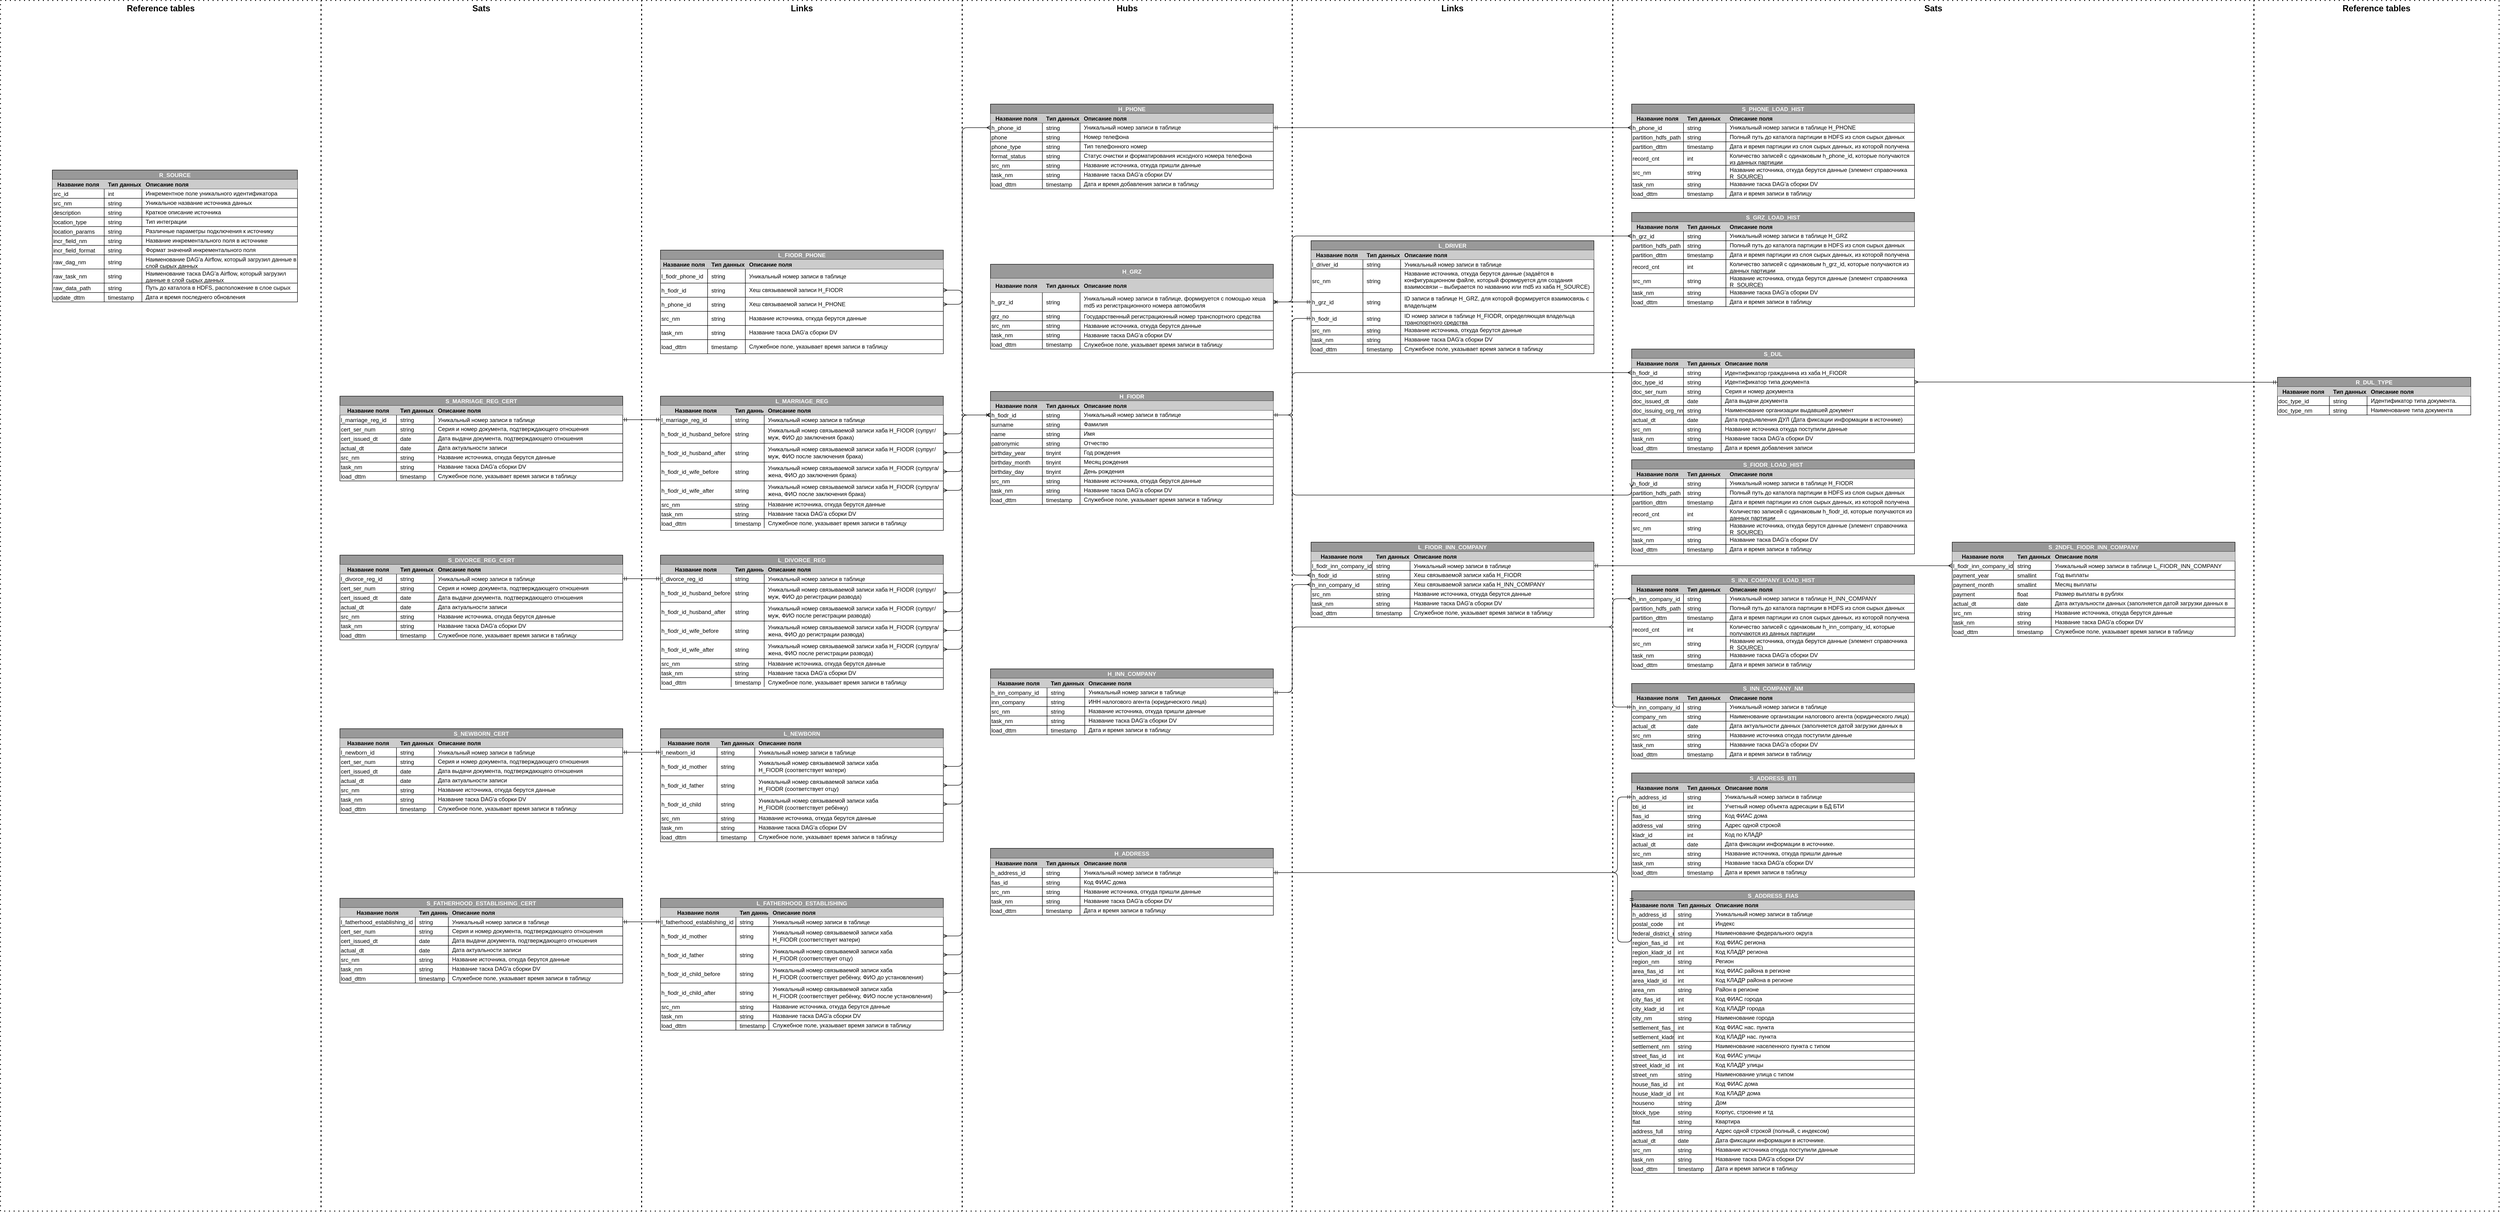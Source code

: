 <mxfile version="14.6.3" type="github">
  <diagram id="dFcGTcOO6VKS4K1IGvdy" name="Page-1">
    <mxGraphModel dx="5708" dy="2577" grid="1" gridSize="10" guides="1" tooltips="1" connect="1" arrows="1" fold="1" page="1" pageScale="1" pageWidth="827" pageHeight="1169" math="0" shadow="0">
      <root>
        <mxCell id="0" />
        <mxCell id="1" parent="0" />
        <mxCell id="5c9TrMqzmBAjme0CbyGo-2043" value="&lt;font size=&quot;1&quot;&gt;&lt;b style=&quot;font-size: 18px&quot;&gt;Reference tables&lt;/b&gt;&lt;/font&gt;" style="rounded=0;whiteSpace=wrap;html=1;dashed=1;fillColor=none;strokeWidth=2;perimeterSpacing=12;dashPattern=1 4;verticalAlign=top;" vertex="1" parent="1">
          <mxGeometry x="2160" y="-390" width="520" height="2570" as="geometry" />
        </mxCell>
        <mxCell id="5c9TrMqzmBAjme0CbyGo-2044" value="&lt;font style=&quot;font-size: 18px&quot;&gt;&lt;b&gt;Reference tables&lt;/b&gt;&lt;/font&gt;" style="rounded=0;whiteSpace=wrap;html=1;dashed=1;fillColor=none;strokeWidth=2;perimeterSpacing=12;dashPattern=1 4;verticalAlign=top;" vertex="1" parent="1">
          <mxGeometry x="-2620" y="-390" width="680" height="2570" as="geometry" />
        </mxCell>
        <mxCell id="5c9TrMqzmBAjme0CbyGo-2045" value="&lt;font style=&quot;font-size: 18px&quot;&gt;&lt;b&gt;Links&lt;/b&gt;&lt;/font&gt;" style="rounded=0;whiteSpace=wrap;html=1;dashed=1;fillColor=none;strokeWidth=2;perimeterSpacing=12;dashPattern=1 4;verticalAlign=top;" vertex="1" parent="1">
          <mxGeometry x="-1260" y="-390" width="680" height="2570" as="geometry" />
        </mxCell>
        <mxCell id="5c9TrMqzmBAjme0CbyGo-2046" value="&lt;font style=&quot;font-size: 18px&quot;&gt;&lt;b&gt;Sats&lt;/b&gt;&lt;/font&gt;" style="rounded=0;whiteSpace=wrap;html=1;dashed=1;fillColor=none;strokeWidth=2;perimeterSpacing=12;dashPattern=1 4;verticalAlign=top;" vertex="1" parent="1">
          <mxGeometry x="-1940" y="-390" width="680" height="2570" as="geometry" />
        </mxCell>
        <mxCell id="5c9TrMqzmBAjme0CbyGo-2047" value="&lt;font style=&quot;font-size: 18px&quot;&gt;&lt;b&gt;Hubs&lt;/b&gt;&lt;/font&gt;" style="rounded=0;whiteSpace=wrap;html=1;dashed=1;fillColor=none;strokeWidth=2;perimeterSpacing=12;dashPattern=1 4;verticalAlign=top;" vertex="1" parent="1">
          <mxGeometry x="-580" y="-390" width="700" height="2570" as="geometry" />
        </mxCell>
        <mxCell id="5c9TrMqzmBAjme0CbyGo-2048" value="&lt;font style=&quot;font-size: 18px&quot;&gt;&lt;b&gt;Links&lt;/b&gt;&lt;/font&gt;" style="rounded=0;whiteSpace=wrap;html=1;dashed=1;fillColor=none;strokeWidth=2;perimeterSpacing=12;dashPattern=1 4;verticalAlign=top;" vertex="1" parent="1">
          <mxGeometry x="120" y="-390" width="680" height="2570" as="geometry" />
        </mxCell>
        <mxCell id="5c9TrMqzmBAjme0CbyGo-2049" value="&lt;font style=&quot;font-size: 18px&quot;&gt;&lt;b&gt;Sats&lt;/b&gt;&lt;/font&gt;" style="rounded=0;whiteSpace=wrap;html=1;dashed=1;fillColor=none;strokeWidth=2;perimeterSpacing=12;dashPattern=1 4;verticalAlign=top;" vertex="1" parent="1">
          <mxGeometry x="800" y="-390" width="1360" height="2570" as="geometry" />
        </mxCell>
        <mxCell id="5c9TrMqzmBAjme0CbyGo-2050" value="" style="html=1;strokeColor=#000000;fontColor=#FFFFFF;startArrow=ERmany;startFill=0;endArrow=ERmandOne;endFill=0;exitX=1;exitY=0.5;exitDx=0;exitDy=0;edgeStyle=orthogonalEdgeStyle;" edge="1" parent="1" source="5c9TrMqzmBAjme0CbyGo-2057" target="5c9TrMqzmBAjme0CbyGo-2090">
          <mxGeometry width="100" relative="1" as="geometry">
            <mxPoint x="260" y="351" as="sourcePoint" />
            <mxPoint x="219.04" y="63.376" as="targetPoint" />
          </mxGeometry>
        </mxCell>
        <mxCell id="5c9TrMqzmBAjme0CbyGo-2051" value="" style="html=1;strokeColor=#000000;fontColor=#FFFFFF;startArrow=ERmandOne;startFill=0;endArrow=ERmandOne;endFill=0;exitX=0;exitY=0.5;exitDx=0;exitDy=0;entryX=1;entryY=0.5;entryDx=0;entryDy=0;edgeStyle=orthogonalEdgeStyle;" edge="1" parent="1" source="5c9TrMqzmBAjme0CbyGo-2094" target="5c9TrMqzmBAjme0CbyGo-2115">
          <mxGeometry width="100" relative="1" as="geometry">
            <mxPoint x="485" y="207" as="sourcePoint" />
            <mxPoint x="90" y="534" as="targetPoint" />
          </mxGeometry>
        </mxCell>
        <mxCell id="5c9TrMqzmBAjme0CbyGo-2052" value="H_GRZ" style="shape=table;startSize=30;container=1;collapsible=1;childLayout=tableLayout;fixedRows=1;rowLines=1;fontStyle=1;align=center;resizeLast=1;fillColor=#999999;fontColor=#FFFFFF;" vertex="1" parent="1">
          <mxGeometry x="-520" y="170" width="600" height="180" as="geometry" />
        </mxCell>
        <mxCell id="5c9TrMqzmBAjme0CbyGo-2053" value="" style="shape=partialRectangle;collapsible=0;dropTarget=0;pointerEvents=0;fillColor=none;top=0;left=0;bottom=1;right=0;points=[[0,0.5],[1,0.5]];portConstraint=eastwest;" vertex="1" parent="5c9TrMqzmBAjme0CbyGo-2052">
          <mxGeometry y="30" width="600" height="30" as="geometry" />
        </mxCell>
        <mxCell id="5c9TrMqzmBAjme0CbyGo-2054" value="Название поля" style="shape=partialRectangle;connectable=0;top=0;left=0;bottom=0;right=0;fontStyle=1;overflow=hidden;fillColor=#CCCCCC;" vertex="1" parent="5c9TrMqzmBAjme0CbyGo-2053">
          <mxGeometry width="110" height="30" as="geometry" />
        </mxCell>
        <mxCell id="5c9TrMqzmBAjme0CbyGo-2055" value="Тип данных" style="shape=partialRectangle;connectable=0;top=0;left=0;bottom=0;right=0;align=left;spacingLeft=6;fontStyle=1;overflow=hidden;fillColor=#CCCCCC;" vertex="1" parent="5c9TrMqzmBAjme0CbyGo-2053">
          <mxGeometry x="110" width="80" height="30" as="geometry" />
        </mxCell>
        <mxCell id="5c9TrMqzmBAjme0CbyGo-2056" value="Описание поля" style="shape=partialRectangle;connectable=0;top=0;left=0;bottom=0;right=0;align=left;spacingLeft=6;fontStyle=1;overflow=hidden;fillColor=#CCCCCC;" vertex="1" parent="5c9TrMqzmBAjme0CbyGo-2053">
          <mxGeometry x="190" width="410" height="30" as="geometry" />
        </mxCell>
        <mxCell id="5c9TrMqzmBAjme0CbyGo-2057" value="" style="shape=partialRectangle;collapsible=0;dropTarget=0;pointerEvents=0;fillColor=none;top=0;left=0;bottom=0;right=0;points=[[0,0.5],[1,0.5]];portConstraint=eastwest;whiteSpace=wrap;" vertex="1" parent="5c9TrMqzmBAjme0CbyGo-2052">
          <mxGeometry y="60" width="600" height="40" as="geometry" />
        </mxCell>
        <mxCell id="5c9TrMqzmBAjme0CbyGo-2058" value="h_grz_id" style="shape=partialRectangle;connectable=0;fillColor=none;top=0;left=0;bottom=0;right=0;editable=1;overflow=hidden;align=left;" vertex="1" parent="5c9TrMqzmBAjme0CbyGo-2057">
          <mxGeometry width="110" height="40" as="geometry" />
        </mxCell>
        <mxCell id="5c9TrMqzmBAjme0CbyGo-2059" value="string" style="shape=partialRectangle;connectable=0;fillColor=none;top=0;left=0;bottom=0;right=0;align=left;spacingLeft=6;overflow=hidden;" vertex="1" parent="5c9TrMqzmBAjme0CbyGo-2057">
          <mxGeometry x="110" width="80" height="40" as="geometry" />
        </mxCell>
        <mxCell id="5c9TrMqzmBAjme0CbyGo-2060" value="Уникальный номер записи в таблице, формируется с помощью хеша md5 из регистрационного номера автомобиля" style="shape=partialRectangle;connectable=0;fillColor=none;top=0;left=0;bottom=0;right=0;align=left;spacingLeft=6;overflow=hidden;whiteSpace=wrap;" vertex="1" parent="5c9TrMqzmBAjme0CbyGo-2057">
          <mxGeometry x="190" width="410" height="40" as="geometry" />
        </mxCell>
        <mxCell id="5c9TrMqzmBAjme0CbyGo-2061" style="shape=partialRectangle;collapsible=0;dropTarget=0;pointerEvents=0;fillColor=none;top=0;left=0;bottom=0;right=0;points=[[0,0.5],[1,0.5]];portConstraint=eastwest;" vertex="1" parent="5c9TrMqzmBAjme0CbyGo-2052">
          <mxGeometry y="100" width="600" height="20" as="geometry" />
        </mxCell>
        <mxCell id="5c9TrMqzmBAjme0CbyGo-2062" value="grz_no" style="shape=partialRectangle;connectable=0;fillColor=none;top=0;left=0;bottom=0;right=0;editable=1;overflow=hidden;align=left;" vertex="1" parent="5c9TrMqzmBAjme0CbyGo-2061">
          <mxGeometry width="110" height="20" as="geometry" />
        </mxCell>
        <mxCell id="5c9TrMqzmBAjme0CbyGo-2063" value="string" style="shape=partialRectangle;connectable=0;fillColor=none;top=0;left=0;bottom=0;right=0;align=left;spacingLeft=6;overflow=hidden;" vertex="1" parent="5c9TrMqzmBAjme0CbyGo-2061">
          <mxGeometry x="110" width="80" height="20" as="geometry" />
        </mxCell>
        <mxCell id="5c9TrMqzmBAjme0CbyGo-2064" value="Государственный регистрационный номер транспортного средства" style="shape=partialRectangle;connectable=0;fillColor=none;top=0;left=0;bottom=0;right=0;align=left;spacingLeft=6;overflow=hidden;" vertex="1" parent="5c9TrMqzmBAjme0CbyGo-2061">
          <mxGeometry x="190" width="410" height="20" as="geometry" />
        </mxCell>
        <mxCell id="5c9TrMqzmBAjme0CbyGo-2065" style="shape=partialRectangle;collapsible=0;dropTarget=0;pointerEvents=0;fillColor=none;top=0;left=0;bottom=0;right=0;points=[[0,0.5],[1,0.5]];portConstraint=eastwest;" vertex="1" parent="5c9TrMqzmBAjme0CbyGo-2052">
          <mxGeometry y="120" width="600" height="20" as="geometry" />
        </mxCell>
        <mxCell id="5c9TrMqzmBAjme0CbyGo-2066" value="src_nm" style="shape=partialRectangle;connectable=0;fillColor=none;top=0;left=0;bottom=0;right=0;editable=1;overflow=hidden;align=left;" vertex="1" parent="5c9TrMqzmBAjme0CbyGo-2065">
          <mxGeometry width="110" height="20" as="geometry" />
        </mxCell>
        <mxCell id="5c9TrMqzmBAjme0CbyGo-2067" value="string" style="shape=partialRectangle;connectable=0;fillColor=none;top=0;left=0;bottom=0;right=0;align=left;spacingLeft=6;overflow=hidden;" vertex="1" parent="5c9TrMqzmBAjme0CbyGo-2065">
          <mxGeometry x="110" width="80" height="20" as="geometry" />
        </mxCell>
        <mxCell id="5c9TrMqzmBAjme0CbyGo-2068" value="Название источника, откуда берутся данные" style="shape=partialRectangle;connectable=0;fillColor=none;top=0;left=0;bottom=0;right=0;align=left;spacingLeft=6;overflow=hidden;" vertex="1" parent="5c9TrMqzmBAjme0CbyGo-2065">
          <mxGeometry x="190" width="410" height="20" as="geometry" />
        </mxCell>
        <mxCell id="5c9TrMqzmBAjme0CbyGo-2069" style="shape=partialRectangle;collapsible=0;dropTarget=0;pointerEvents=0;fillColor=none;top=0;left=0;bottom=0;right=0;points=[[0,0.5],[1,0.5]];portConstraint=eastwest;" vertex="1" parent="5c9TrMqzmBAjme0CbyGo-2052">
          <mxGeometry y="140" width="600" height="20" as="geometry" />
        </mxCell>
        <mxCell id="5c9TrMqzmBAjme0CbyGo-2070" value="task_nm" style="shape=partialRectangle;connectable=0;fillColor=none;top=0;left=0;bottom=0;right=0;editable=1;overflow=hidden;align=left;" vertex="1" parent="5c9TrMqzmBAjme0CbyGo-2069">
          <mxGeometry width="110" height="20" as="geometry" />
        </mxCell>
        <mxCell id="5c9TrMqzmBAjme0CbyGo-2071" value="string" style="shape=partialRectangle;connectable=0;fillColor=none;top=0;left=0;bottom=0;right=0;align=left;spacingLeft=6;overflow=hidden;" vertex="1" parent="5c9TrMqzmBAjme0CbyGo-2069">
          <mxGeometry x="110" width="80" height="20" as="geometry" />
        </mxCell>
        <mxCell id="5c9TrMqzmBAjme0CbyGo-2072" value="Название таска DAG&#39;а сборки DV" style="shape=partialRectangle;connectable=0;fillColor=none;top=0;left=0;bottom=0;right=0;align=left;spacingLeft=6;overflow=hidden;" vertex="1" parent="5c9TrMqzmBAjme0CbyGo-2069">
          <mxGeometry x="190" width="410" height="20" as="geometry" />
        </mxCell>
        <mxCell id="5c9TrMqzmBAjme0CbyGo-2073" style="shape=partialRectangle;collapsible=0;dropTarget=0;pointerEvents=0;fillColor=none;top=0;left=0;bottom=0;right=0;points=[[0,0.5],[1,0.5]];portConstraint=eastwest;" vertex="1" parent="5c9TrMqzmBAjme0CbyGo-2052">
          <mxGeometry y="160" width="600" height="20" as="geometry" />
        </mxCell>
        <mxCell id="5c9TrMqzmBAjme0CbyGo-2074" value="load_dttm" style="shape=partialRectangle;connectable=0;fillColor=none;top=0;left=0;bottom=0;right=0;editable=1;overflow=hidden;align=left;" vertex="1" parent="5c9TrMqzmBAjme0CbyGo-2073">
          <mxGeometry width="110" height="20" as="geometry" />
        </mxCell>
        <mxCell id="5c9TrMqzmBAjme0CbyGo-2075" value="timestamp" style="shape=partialRectangle;connectable=0;fillColor=none;top=0;left=0;bottom=0;right=0;align=left;spacingLeft=6;overflow=hidden;" vertex="1" parent="5c9TrMqzmBAjme0CbyGo-2073">
          <mxGeometry x="110" width="80" height="20" as="geometry" />
        </mxCell>
        <mxCell id="5c9TrMqzmBAjme0CbyGo-2076" value="Служебное поле, указывает время записи в таблицу" style="shape=partialRectangle;connectable=0;fillColor=none;top=0;left=0;bottom=0;right=0;align=left;spacingLeft=6;overflow=hidden;" vertex="1" parent="5c9TrMqzmBAjme0CbyGo-2073">
          <mxGeometry x="190" width="410" height="20" as="geometry" />
        </mxCell>
        <mxCell id="5c9TrMqzmBAjme0CbyGo-2077" value="L_DRIVER" style="shape=table;startSize=20;container=1;collapsible=1;childLayout=tableLayout;fixedRows=1;rowLines=1;fontStyle=1;align=center;resizeLast=1;fillColor=#999999;fontColor=#FFFFFF;" vertex="1" parent="1">
          <mxGeometry x="160" y="120" width="600" height="240" as="geometry" />
        </mxCell>
        <mxCell id="5c9TrMqzmBAjme0CbyGo-2078" value="" style="shape=partialRectangle;collapsible=0;dropTarget=0;pointerEvents=0;fillColor=none;top=0;left=0;bottom=1;right=0;points=[[0,0.5],[1,0.5]];portConstraint=eastwest;" vertex="1" parent="5c9TrMqzmBAjme0CbyGo-2077">
          <mxGeometry y="20" width="600" height="20" as="geometry" />
        </mxCell>
        <mxCell id="5c9TrMqzmBAjme0CbyGo-2079" value="Название поля" style="shape=partialRectangle;connectable=0;top=0;left=0;bottom=0;right=0;fontStyle=1;overflow=hidden;fillColor=#CCCCCC;" vertex="1" parent="5c9TrMqzmBAjme0CbyGo-2078">
          <mxGeometry width="110" height="20" as="geometry" />
        </mxCell>
        <mxCell id="5c9TrMqzmBAjme0CbyGo-2080" value="Тип данных" style="shape=partialRectangle;connectable=0;top=0;left=0;bottom=0;right=0;align=left;spacingLeft=6;fontStyle=1;overflow=hidden;fillColor=#CCCCCC;" vertex="1" parent="5c9TrMqzmBAjme0CbyGo-2078">
          <mxGeometry x="110" width="80" height="20" as="geometry" />
        </mxCell>
        <mxCell id="5c9TrMqzmBAjme0CbyGo-2081" value="Описание поля" style="shape=partialRectangle;connectable=0;top=0;left=0;bottom=0;right=0;align=left;spacingLeft=6;fontStyle=1;overflow=hidden;fillColor=#CCCCCC;" vertex="1" parent="5c9TrMqzmBAjme0CbyGo-2078">
          <mxGeometry x="190" width="410" height="20" as="geometry" />
        </mxCell>
        <mxCell id="5c9TrMqzmBAjme0CbyGo-2082" value="" style="shape=partialRectangle;collapsible=0;dropTarget=0;pointerEvents=0;fillColor=none;top=0;left=0;bottom=0;right=0;points=[[0,0.5],[1,0.5]];portConstraint=eastwest;align=left;" vertex="1" parent="5c9TrMqzmBAjme0CbyGo-2077">
          <mxGeometry y="40" width="600" height="20" as="geometry" />
        </mxCell>
        <mxCell id="5c9TrMqzmBAjme0CbyGo-2083" value="l_driver_id" style="shape=partialRectangle;connectable=0;fillColor=none;top=0;left=0;bottom=0;right=0;editable=1;overflow=hidden;align=left;" vertex="1" parent="5c9TrMqzmBAjme0CbyGo-2082">
          <mxGeometry width="110" height="20" as="geometry" />
        </mxCell>
        <mxCell id="5c9TrMqzmBAjme0CbyGo-2084" value="string" style="shape=partialRectangle;connectable=0;fillColor=none;top=0;left=0;bottom=0;right=0;align=left;spacingLeft=6;overflow=hidden;" vertex="1" parent="5c9TrMqzmBAjme0CbyGo-2082">
          <mxGeometry x="110" width="80" height="20" as="geometry" />
        </mxCell>
        <mxCell id="5c9TrMqzmBAjme0CbyGo-2085" value="Уникальный номер записи в таблице" style="shape=partialRectangle;connectable=0;fillColor=none;top=0;left=0;bottom=0;right=0;align=left;spacingLeft=6;overflow=hidden;" vertex="1" parent="5c9TrMqzmBAjme0CbyGo-2082">
          <mxGeometry x="190" width="410" height="20" as="geometry" />
        </mxCell>
        <mxCell id="5c9TrMqzmBAjme0CbyGo-2086" value="" style="shape=partialRectangle;collapsible=0;dropTarget=0;pointerEvents=0;fillColor=none;top=0;left=0;bottom=0;right=0;points=[[0,0.5],[1,0.5]];portConstraint=eastwest;" vertex="1" parent="5c9TrMqzmBAjme0CbyGo-2077">
          <mxGeometry y="60" width="600" height="50" as="geometry" />
        </mxCell>
        <mxCell id="5c9TrMqzmBAjme0CbyGo-2087" value="src_nm" style="shape=partialRectangle;connectable=0;fillColor=none;top=0;left=0;bottom=0;right=0;editable=1;overflow=hidden;align=left;" vertex="1" parent="5c9TrMqzmBAjme0CbyGo-2086">
          <mxGeometry width="110" height="50" as="geometry" />
        </mxCell>
        <mxCell id="5c9TrMqzmBAjme0CbyGo-2088" value="string" style="shape=partialRectangle;connectable=0;fillColor=none;top=0;left=0;bottom=0;right=0;align=left;spacingLeft=6;overflow=hidden;" vertex="1" parent="5c9TrMqzmBAjme0CbyGo-2086">
          <mxGeometry x="110" width="80" height="50" as="geometry" />
        </mxCell>
        <mxCell id="5c9TrMqzmBAjme0CbyGo-2089" value="Название источника, откуда берутся данные (задаётся в конфигурационном файле, который формируется для создания взаимосвязи – выбирается по названию или md5 из хаба H_SOURCE)&#xa;" style="shape=partialRectangle;connectable=0;fillColor=none;top=0;left=0;bottom=0;right=0;align=left;spacingLeft=6;overflow=hidden;whiteSpace=wrap;" vertex="1" parent="5c9TrMqzmBAjme0CbyGo-2086">
          <mxGeometry x="190" width="410" height="50" as="geometry" />
        </mxCell>
        <mxCell id="5c9TrMqzmBAjme0CbyGo-2090" value="" style="shape=partialRectangle;collapsible=0;dropTarget=0;pointerEvents=0;fillColor=none;top=0;left=0;bottom=0;right=0;points=[[0,0.5],[1,0.5]];portConstraint=eastwest;" vertex="1" parent="5c9TrMqzmBAjme0CbyGo-2077">
          <mxGeometry y="110" width="600" height="40" as="geometry" />
        </mxCell>
        <mxCell id="5c9TrMqzmBAjme0CbyGo-2091" value="h_grz_id" style="shape=partialRectangle;connectable=0;fillColor=none;top=0;left=0;bottom=0;right=0;editable=1;overflow=hidden;align=left;" vertex="1" parent="5c9TrMqzmBAjme0CbyGo-2090">
          <mxGeometry width="110" height="40" as="geometry" />
        </mxCell>
        <mxCell id="5c9TrMqzmBAjme0CbyGo-2092" value="string" style="shape=partialRectangle;connectable=0;fillColor=none;top=0;left=0;bottom=0;right=0;align=left;spacingLeft=6;overflow=hidden;" vertex="1" parent="5c9TrMqzmBAjme0CbyGo-2090">
          <mxGeometry x="110" width="80" height="40" as="geometry" />
        </mxCell>
        <mxCell id="5c9TrMqzmBAjme0CbyGo-2093" value="ID записи в таблице H_GRZ, для которой формируется взаимосвязь с владельцем" style="shape=partialRectangle;connectable=0;fillColor=none;top=0;left=0;bottom=0;right=0;align=left;spacingLeft=6;overflow=hidden;whiteSpace=wrap;" vertex="1" parent="5c9TrMqzmBAjme0CbyGo-2090">
          <mxGeometry x="190" width="410" height="40" as="geometry" />
        </mxCell>
        <mxCell id="5c9TrMqzmBAjme0CbyGo-2094" style="shape=partialRectangle;collapsible=0;dropTarget=0;pointerEvents=0;fillColor=none;top=0;left=0;bottom=0;right=0;points=[[0,0.5],[1,0.5]];portConstraint=eastwest;" vertex="1" parent="5c9TrMqzmBAjme0CbyGo-2077">
          <mxGeometry y="150" width="600" height="30" as="geometry" />
        </mxCell>
        <mxCell id="5c9TrMqzmBAjme0CbyGo-2095" value="h_fiodr_id" style="shape=partialRectangle;connectable=0;fillColor=none;top=0;left=0;bottom=0;right=0;editable=1;overflow=hidden;align=left;" vertex="1" parent="5c9TrMqzmBAjme0CbyGo-2094">
          <mxGeometry width="110" height="30" as="geometry" />
        </mxCell>
        <mxCell id="5c9TrMqzmBAjme0CbyGo-2096" value="string" style="shape=partialRectangle;connectable=0;fillColor=none;top=0;left=0;bottom=0;right=0;align=left;spacingLeft=6;overflow=hidden;" vertex="1" parent="5c9TrMqzmBAjme0CbyGo-2094">
          <mxGeometry x="110" width="80" height="30" as="geometry" />
        </mxCell>
        <mxCell id="5c9TrMqzmBAjme0CbyGo-2097" value="ID номер записи в таблице H_FIODR, определяющая владельца транспортного средства" style="shape=partialRectangle;connectable=0;fillColor=none;top=0;left=0;bottom=0;right=0;align=left;spacingLeft=6;overflow=hidden;whiteSpace=wrap;" vertex="1" parent="5c9TrMqzmBAjme0CbyGo-2094">
          <mxGeometry x="190" width="410" height="30" as="geometry" />
        </mxCell>
        <mxCell id="5c9TrMqzmBAjme0CbyGo-2098" style="shape=partialRectangle;collapsible=0;dropTarget=0;pointerEvents=0;fillColor=none;top=0;left=0;bottom=0;right=0;points=[[0,0.5],[1,0.5]];portConstraint=eastwest;" vertex="1" parent="5c9TrMqzmBAjme0CbyGo-2077">
          <mxGeometry y="180" width="600" height="20" as="geometry" />
        </mxCell>
        <mxCell id="5c9TrMqzmBAjme0CbyGo-2099" value="src_nm" style="shape=partialRectangle;connectable=0;fillColor=none;top=0;left=0;bottom=0;right=0;editable=1;overflow=hidden;align=left;" vertex="1" parent="5c9TrMqzmBAjme0CbyGo-2098">
          <mxGeometry width="110" height="20" as="geometry" />
        </mxCell>
        <mxCell id="5c9TrMqzmBAjme0CbyGo-2100" value="string" style="shape=partialRectangle;connectable=0;fillColor=none;top=0;left=0;bottom=0;right=0;align=left;spacingLeft=6;overflow=hidden;" vertex="1" parent="5c9TrMqzmBAjme0CbyGo-2098">
          <mxGeometry x="110" width="80" height="20" as="geometry" />
        </mxCell>
        <mxCell id="5c9TrMqzmBAjme0CbyGo-2101" value="Название источника, откуда берутся данные" style="shape=partialRectangle;connectable=0;fillColor=none;top=0;left=0;bottom=0;right=0;align=left;spacingLeft=6;overflow=hidden;whiteSpace=wrap;" vertex="1" parent="5c9TrMqzmBAjme0CbyGo-2098">
          <mxGeometry x="190" width="410" height="20" as="geometry" />
        </mxCell>
        <mxCell id="5c9TrMqzmBAjme0CbyGo-2102" style="shape=partialRectangle;collapsible=0;dropTarget=0;pointerEvents=0;fillColor=none;top=0;left=0;bottom=0;right=0;points=[[0,0.5],[1,0.5]];portConstraint=eastwest;" vertex="1" parent="5c9TrMqzmBAjme0CbyGo-2077">
          <mxGeometry y="200" width="600" height="20" as="geometry" />
        </mxCell>
        <mxCell id="5c9TrMqzmBAjme0CbyGo-2103" value="task_nm" style="shape=partialRectangle;connectable=0;fillColor=none;top=0;left=0;bottom=0;right=0;editable=1;overflow=hidden;align=left;" vertex="1" parent="5c9TrMqzmBAjme0CbyGo-2102">
          <mxGeometry width="110" height="20" as="geometry" />
        </mxCell>
        <mxCell id="5c9TrMqzmBAjme0CbyGo-2104" value="string" style="shape=partialRectangle;connectable=0;fillColor=none;top=0;left=0;bottom=0;right=0;align=left;spacingLeft=6;overflow=hidden;" vertex="1" parent="5c9TrMqzmBAjme0CbyGo-2102">
          <mxGeometry x="110" width="80" height="20" as="geometry" />
        </mxCell>
        <mxCell id="5c9TrMqzmBAjme0CbyGo-2105" value="Название таска DAG&#39;а сборки DV" style="shape=partialRectangle;connectable=0;fillColor=none;top=0;left=0;bottom=0;right=0;align=left;spacingLeft=6;overflow=hidden;whiteSpace=wrap;" vertex="1" parent="5c9TrMqzmBAjme0CbyGo-2102">
          <mxGeometry x="190" width="410" height="20" as="geometry" />
        </mxCell>
        <mxCell id="5c9TrMqzmBAjme0CbyGo-2106" style="shape=partialRectangle;collapsible=0;dropTarget=0;pointerEvents=0;fillColor=none;top=0;left=0;bottom=0;right=0;points=[[0,0.5],[1,0.5]];portConstraint=eastwest;" vertex="1" parent="5c9TrMqzmBAjme0CbyGo-2077">
          <mxGeometry y="220" width="600" height="20" as="geometry" />
        </mxCell>
        <mxCell id="5c9TrMqzmBAjme0CbyGo-2107" value="load_dttm" style="shape=partialRectangle;connectable=0;fillColor=none;top=0;left=0;bottom=0;right=0;editable=1;overflow=hidden;align=left;" vertex="1" parent="5c9TrMqzmBAjme0CbyGo-2106">
          <mxGeometry width="110" height="20" as="geometry" />
        </mxCell>
        <mxCell id="5c9TrMqzmBAjme0CbyGo-2108" value="timestamp" style="shape=partialRectangle;connectable=0;fillColor=none;top=0;left=0;bottom=0;right=0;align=left;spacingLeft=6;overflow=hidden;" vertex="1" parent="5c9TrMqzmBAjme0CbyGo-2106">
          <mxGeometry x="110" width="80" height="20" as="geometry" />
        </mxCell>
        <mxCell id="5c9TrMqzmBAjme0CbyGo-2109" value="Служебное поле, указывает время записи в таблицу" style="shape=partialRectangle;connectable=0;fillColor=none;top=0;left=0;bottom=0;right=0;align=left;spacingLeft=6;overflow=hidden;whiteSpace=wrap;" vertex="1" parent="5c9TrMqzmBAjme0CbyGo-2106">
          <mxGeometry x="190" width="410" height="20" as="geometry" />
        </mxCell>
        <mxCell id="5c9TrMqzmBAjme0CbyGo-2110" value="H_FIODR" style="shape=table;startSize=20;container=1;collapsible=1;childLayout=tableLayout;fixedRows=1;rowLines=1;fontStyle=1;align=center;resizeLast=1;fillColor=#999999;fontColor=#FFFFFF;" vertex="1" parent="1">
          <mxGeometry x="-520" y="440" width="600" height="240.0" as="geometry" />
        </mxCell>
        <mxCell id="5c9TrMqzmBAjme0CbyGo-2111" value="" style="shape=partialRectangle;collapsible=0;dropTarget=0;pointerEvents=0;fillColor=none;top=0;left=0;bottom=1;right=0;points=[[0,0.5],[1,0.5]];portConstraint=eastwest;" vertex="1" parent="5c9TrMqzmBAjme0CbyGo-2110">
          <mxGeometry y="20" width="600" height="20" as="geometry" />
        </mxCell>
        <mxCell id="5c9TrMqzmBAjme0CbyGo-2112" value="Название поля" style="shape=partialRectangle;connectable=0;top=0;left=0;bottom=0;right=0;fontStyle=1;overflow=hidden;fillColor=#CCCCCC;" vertex="1" parent="5c9TrMqzmBAjme0CbyGo-2111">
          <mxGeometry width="110" height="20" as="geometry" />
        </mxCell>
        <mxCell id="5c9TrMqzmBAjme0CbyGo-2113" value="Тип данных" style="shape=partialRectangle;connectable=0;top=0;left=0;bottom=0;right=0;align=left;spacingLeft=6;fontStyle=1;overflow=hidden;fillColor=#CCCCCC;" vertex="1" parent="5c9TrMqzmBAjme0CbyGo-2111">
          <mxGeometry x="110" width="80" height="20" as="geometry" />
        </mxCell>
        <mxCell id="5c9TrMqzmBAjme0CbyGo-2114" value="Описание поля" style="shape=partialRectangle;connectable=0;top=0;left=0;bottom=0;right=0;align=left;spacingLeft=6;fontStyle=1;overflow=hidden;fillColor=#CCCCCC;" vertex="1" parent="5c9TrMqzmBAjme0CbyGo-2111">
          <mxGeometry x="190" width="410" height="20" as="geometry" />
        </mxCell>
        <mxCell id="5c9TrMqzmBAjme0CbyGo-2115" value="" style="shape=partialRectangle;collapsible=0;dropTarget=0;pointerEvents=0;fillColor=none;top=0;left=0;bottom=0;right=0;points=[[0,0.5],[1,0.5]];portConstraint=eastwest;align=left;" vertex="1" parent="5c9TrMqzmBAjme0CbyGo-2110">
          <mxGeometry y="40" width="600" height="20" as="geometry" />
        </mxCell>
        <mxCell id="5c9TrMqzmBAjme0CbyGo-2116" value="h_fiodr_id" style="shape=partialRectangle;connectable=0;fillColor=none;top=0;left=0;bottom=0;right=0;editable=1;overflow=hidden;align=left;" vertex="1" parent="5c9TrMqzmBAjme0CbyGo-2115">
          <mxGeometry width="110" height="20" as="geometry" />
        </mxCell>
        <mxCell id="5c9TrMqzmBAjme0CbyGo-2117" value="string" style="shape=partialRectangle;connectable=0;fillColor=none;top=0;left=0;bottom=0;right=0;align=left;spacingLeft=6;overflow=hidden;" vertex="1" parent="5c9TrMqzmBAjme0CbyGo-2115">
          <mxGeometry x="110" width="80" height="20" as="geometry" />
        </mxCell>
        <mxCell id="5c9TrMqzmBAjme0CbyGo-2118" value="Уникальный номер записи в таблице" style="shape=partialRectangle;connectable=0;fillColor=none;top=0;left=0;bottom=0;right=0;align=left;spacingLeft=6;overflow=hidden;whiteSpace=wrap;" vertex="1" parent="5c9TrMqzmBAjme0CbyGo-2115">
          <mxGeometry x="190" width="410" height="20" as="geometry" />
        </mxCell>
        <mxCell id="5c9TrMqzmBAjme0CbyGo-2119" style="shape=partialRectangle;collapsible=0;dropTarget=0;pointerEvents=0;fillColor=none;top=0;left=0;bottom=0;right=0;points=[[0,0.5],[1,0.5]];portConstraint=eastwest;" vertex="1" parent="5c9TrMqzmBAjme0CbyGo-2110">
          <mxGeometry y="60" width="600" height="20" as="geometry" />
        </mxCell>
        <mxCell id="5c9TrMqzmBAjme0CbyGo-2120" value="surname" style="shape=partialRectangle;connectable=0;fillColor=none;top=0;left=0;bottom=0;right=0;editable=1;overflow=hidden;align=left;" vertex="1" parent="5c9TrMqzmBAjme0CbyGo-2119">
          <mxGeometry width="110" height="20" as="geometry" />
        </mxCell>
        <mxCell id="5c9TrMqzmBAjme0CbyGo-2121" value="string" style="shape=partialRectangle;connectable=0;fillColor=none;top=0;left=0;bottom=0;right=0;align=left;spacingLeft=6;overflow=hidden;" vertex="1" parent="5c9TrMqzmBAjme0CbyGo-2119">
          <mxGeometry x="110" width="80" height="20" as="geometry" />
        </mxCell>
        <mxCell id="5c9TrMqzmBAjme0CbyGo-2122" value="Фамилия" style="shape=partialRectangle;connectable=0;fillColor=none;top=0;left=0;bottom=0;right=0;align=left;spacingLeft=6;overflow=hidden;whiteSpace=wrap;" vertex="1" parent="5c9TrMqzmBAjme0CbyGo-2119">
          <mxGeometry x="190" width="410" height="20" as="geometry" />
        </mxCell>
        <mxCell id="5c9TrMqzmBAjme0CbyGo-2123" style="shape=partialRectangle;collapsible=0;dropTarget=0;pointerEvents=0;fillColor=none;top=0;left=0;bottom=0;right=0;points=[[0,0.5],[1,0.5]];portConstraint=eastwest;" vertex="1" parent="5c9TrMqzmBAjme0CbyGo-2110">
          <mxGeometry y="80" width="600" height="20" as="geometry" />
        </mxCell>
        <mxCell id="5c9TrMqzmBAjme0CbyGo-2124" value="name" style="shape=partialRectangle;connectable=0;fillColor=none;top=0;left=0;bottom=0;right=0;editable=1;overflow=hidden;align=left;" vertex="1" parent="5c9TrMqzmBAjme0CbyGo-2123">
          <mxGeometry width="110" height="20" as="geometry" />
        </mxCell>
        <mxCell id="5c9TrMqzmBAjme0CbyGo-2125" value="string" style="shape=partialRectangle;connectable=0;fillColor=none;top=0;left=0;bottom=0;right=0;align=left;spacingLeft=6;overflow=hidden;" vertex="1" parent="5c9TrMqzmBAjme0CbyGo-2123">
          <mxGeometry x="110" width="80" height="20" as="geometry" />
        </mxCell>
        <mxCell id="5c9TrMqzmBAjme0CbyGo-2126" value="Имя" style="shape=partialRectangle;connectable=0;fillColor=none;top=0;left=0;bottom=0;right=0;align=left;spacingLeft=6;overflow=hidden;whiteSpace=wrap;" vertex="1" parent="5c9TrMqzmBAjme0CbyGo-2123">
          <mxGeometry x="190" width="410" height="20" as="geometry" />
        </mxCell>
        <mxCell id="5c9TrMqzmBAjme0CbyGo-2127" style="shape=partialRectangle;collapsible=0;dropTarget=0;pointerEvents=0;fillColor=none;top=0;left=0;bottom=0;right=0;points=[[0,0.5],[1,0.5]];portConstraint=eastwest;" vertex="1" parent="5c9TrMqzmBAjme0CbyGo-2110">
          <mxGeometry y="100" width="600" height="20" as="geometry" />
        </mxCell>
        <mxCell id="5c9TrMqzmBAjme0CbyGo-2128" value="patronymic" style="shape=partialRectangle;connectable=0;fillColor=none;top=0;left=0;bottom=0;right=0;editable=1;overflow=hidden;align=left;" vertex="1" parent="5c9TrMqzmBAjme0CbyGo-2127">
          <mxGeometry width="110" height="20" as="geometry" />
        </mxCell>
        <mxCell id="5c9TrMqzmBAjme0CbyGo-2129" value="string" style="shape=partialRectangle;connectable=0;fillColor=none;top=0;left=0;bottom=0;right=0;align=left;spacingLeft=6;overflow=hidden;" vertex="1" parent="5c9TrMqzmBAjme0CbyGo-2127">
          <mxGeometry x="110" width="80" height="20" as="geometry" />
        </mxCell>
        <mxCell id="5c9TrMqzmBAjme0CbyGo-2130" value="Отчество" style="shape=partialRectangle;connectable=0;fillColor=none;top=0;left=0;bottom=0;right=0;align=left;spacingLeft=6;overflow=hidden;whiteSpace=wrap;" vertex="1" parent="5c9TrMqzmBAjme0CbyGo-2127">
          <mxGeometry x="190" width="410" height="20" as="geometry" />
        </mxCell>
        <mxCell id="5c9TrMqzmBAjme0CbyGo-2131" style="shape=partialRectangle;collapsible=0;dropTarget=0;pointerEvents=0;fillColor=none;top=0;left=0;bottom=0;right=0;points=[[0,0.5],[1,0.5]];portConstraint=eastwest;" vertex="1" parent="5c9TrMqzmBAjme0CbyGo-2110">
          <mxGeometry y="120" width="600" height="20" as="geometry" />
        </mxCell>
        <mxCell id="5c9TrMqzmBAjme0CbyGo-2132" value="birthday_year" style="shape=partialRectangle;connectable=0;fillColor=none;top=0;left=0;bottom=0;right=0;editable=1;overflow=hidden;align=left;" vertex="1" parent="5c9TrMqzmBAjme0CbyGo-2131">
          <mxGeometry width="110" height="20" as="geometry" />
        </mxCell>
        <mxCell id="5c9TrMqzmBAjme0CbyGo-2133" value="tinyint" style="shape=partialRectangle;connectable=0;fillColor=none;top=0;left=0;bottom=0;right=0;align=left;spacingLeft=6;overflow=hidden;" vertex="1" parent="5c9TrMqzmBAjme0CbyGo-2131">
          <mxGeometry x="110" width="80" height="20" as="geometry" />
        </mxCell>
        <mxCell id="5c9TrMqzmBAjme0CbyGo-2134" value="Год рождения" style="shape=partialRectangle;connectable=0;fillColor=none;top=0;left=0;bottom=0;right=0;align=left;spacingLeft=6;overflow=hidden;whiteSpace=wrap;" vertex="1" parent="5c9TrMqzmBAjme0CbyGo-2131">
          <mxGeometry x="190" width="410" height="20" as="geometry" />
        </mxCell>
        <mxCell id="5c9TrMqzmBAjme0CbyGo-2135" style="shape=partialRectangle;collapsible=0;dropTarget=0;pointerEvents=0;fillColor=none;top=0;left=0;bottom=0;right=0;points=[[0,0.5],[1,0.5]];portConstraint=eastwest;" vertex="1" parent="5c9TrMqzmBAjme0CbyGo-2110">
          <mxGeometry y="140" width="600" height="20" as="geometry" />
        </mxCell>
        <mxCell id="5c9TrMqzmBAjme0CbyGo-2136" value="birthday_month" style="shape=partialRectangle;connectable=0;fillColor=none;top=0;left=0;bottom=0;right=0;editable=1;overflow=hidden;align=left;" vertex="1" parent="5c9TrMqzmBAjme0CbyGo-2135">
          <mxGeometry width="110" height="20" as="geometry" />
        </mxCell>
        <mxCell id="5c9TrMqzmBAjme0CbyGo-2137" value="tinyint" style="shape=partialRectangle;connectable=0;fillColor=none;top=0;left=0;bottom=0;right=0;align=left;spacingLeft=6;overflow=hidden;" vertex="1" parent="5c9TrMqzmBAjme0CbyGo-2135">
          <mxGeometry x="110" width="80" height="20" as="geometry" />
        </mxCell>
        <mxCell id="5c9TrMqzmBAjme0CbyGo-2138" value="Месяц рождения" style="shape=partialRectangle;connectable=0;fillColor=none;top=0;left=0;bottom=0;right=0;align=left;spacingLeft=6;overflow=hidden;whiteSpace=wrap;" vertex="1" parent="5c9TrMqzmBAjme0CbyGo-2135">
          <mxGeometry x="190" width="410" height="20" as="geometry" />
        </mxCell>
        <mxCell id="5c9TrMqzmBAjme0CbyGo-2139" style="shape=partialRectangle;collapsible=0;dropTarget=0;pointerEvents=0;fillColor=none;top=0;left=0;bottom=0;right=0;points=[[0,0.5],[1,0.5]];portConstraint=eastwest;" vertex="1" parent="5c9TrMqzmBAjme0CbyGo-2110">
          <mxGeometry y="160" width="600" height="20" as="geometry" />
        </mxCell>
        <mxCell id="5c9TrMqzmBAjme0CbyGo-2140" value="birthday_day" style="shape=partialRectangle;connectable=0;fillColor=none;top=0;left=0;bottom=0;right=0;editable=1;overflow=hidden;align=left;" vertex="1" parent="5c9TrMqzmBAjme0CbyGo-2139">
          <mxGeometry width="110" height="20" as="geometry" />
        </mxCell>
        <mxCell id="5c9TrMqzmBAjme0CbyGo-2141" value="tinyint" style="shape=partialRectangle;connectable=0;fillColor=none;top=0;left=0;bottom=0;right=0;align=left;spacingLeft=6;overflow=hidden;" vertex="1" parent="5c9TrMqzmBAjme0CbyGo-2139">
          <mxGeometry x="110" width="80" height="20" as="geometry" />
        </mxCell>
        <mxCell id="5c9TrMqzmBAjme0CbyGo-2142" value="День рождения" style="shape=partialRectangle;connectable=0;fillColor=none;top=0;left=0;bottom=0;right=0;align=left;spacingLeft=6;overflow=hidden;whiteSpace=wrap;" vertex="1" parent="5c9TrMqzmBAjme0CbyGo-2139">
          <mxGeometry x="190" width="410" height="20" as="geometry" />
        </mxCell>
        <mxCell id="5c9TrMqzmBAjme0CbyGo-2143" style="shape=partialRectangle;collapsible=0;dropTarget=0;pointerEvents=0;fillColor=none;top=0;left=0;bottom=0;right=0;points=[[0,0.5],[1,0.5]];portConstraint=eastwest;" vertex="1" parent="5c9TrMqzmBAjme0CbyGo-2110">
          <mxGeometry y="180" width="600" height="20" as="geometry" />
        </mxCell>
        <mxCell id="5c9TrMqzmBAjme0CbyGo-2144" value="src_nm" style="shape=partialRectangle;connectable=0;fillColor=none;top=0;left=0;bottom=0;right=0;editable=1;overflow=hidden;align=left;" vertex="1" parent="5c9TrMqzmBAjme0CbyGo-2143">
          <mxGeometry width="110" height="20" as="geometry" />
        </mxCell>
        <mxCell id="5c9TrMqzmBAjme0CbyGo-2145" value="string" style="shape=partialRectangle;connectable=0;fillColor=none;top=0;left=0;bottom=0;right=0;align=left;spacingLeft=6;overflow=hidden;" vertex="1" parent="5c9TrMqzmBAjme0CbyGo-2143">
          <mxGeometry x="110" width="80" height="20" as="geometry" />
        </mxCell>
        <mxCell id="5c9TrMqzmBAjme0CbyGo-2146" value="Название источника, откуда берутся данные" style="shape=partialRectangle;connectable=0;fillColor=none;top=0;left=0;bottom=0;right=0;align=left;spacingLeft=6;overflow=hidden;whiteSpace=wrap;" vertex="1" parent="5c9TrMqzmBAjme0CbyGo-2143">
          <mxGeometry x="190" width="410" height="20" as="geometry" />
        </mxCell>
        <mxCell id="5c9TrMqzmBAjme0CbyGo-2147" style="shape=partialRectangle;collapsible=0;dropTarget=0;pointerEvents=0;fillColor=none;top=0;left=0;bottom=0;right=0;points=[[0,0.5],[1,0.5]];portConstraint=eastwest;" vertex="1" parent="5c9TrMqzmBAjme0CbyGo-2110">
          <mxGeometry y="200" width="600" height="20" as="geometry" />
        </mxCell>
        <mxCell id="5c9TrMqzmBAjme0CbyGo-2148" value="task_nm" style="shape=partialRectangle;connectable=0;fillColor=none;top=0;left=0;bottom=0;right=0;editable=1;overflow=hidden;align=left;" vertex="1" parent="5c9TrMqzmBAjme0CbyGo-2147">
          <mxGeometry width="110" height="20" as="geometry" />
        </mxCell>
        <mxCell id="5c9TrMqzmBAjme0CbyGo-2149" value="string" style="shape=partialRectangle;connectable=0;fillColor=none;top=0;left=0;bottom=0;right=0;align=left;spacingLeft=6;overflow=hidden;" vertex="1" parent="5c9TrMqzmBAjme0CbyGo-2147">
          <mxGeometry x="110" width="80" height="20" as="geometry" />
        </mxCell>
        <mxCell id="5c9TrMqzmBAjme0CbyGo-2150" value="Название таска DAG&#39;а сборки DV" style="shape=partialRectangle;connectable=0;fillColor=none;top=0;left=0;bottom=0;right=0;align=left;spacingLeft=6;overflow=hidden;whiteSpace=wrap;" vertex="1" parent="5c9TrMqzmBAjme0CbyGo-2147">
          <mxGeometry x="190" width="410" height="20" as="geometry" />
        </mxCell>
        <mxCell id="5c9TrMqzmBAjme0CbyGo-2151" style="shape=partialRectangle;collapsible=0;dropTarget=0;pointerEvents=0;fillColor=none;top=0;left=0;bottom=0;right=0;points=[[0,0.5],[1,0.5]];portConstraint=eastwest;" vertex="1" parent="5c9TrMqzmBAjme0CbyGo-2110">
          <mxGeometry y="220" width="600" height="20" as="geometry" />
        </mxCell>
        <mxCell id="5c9TrMqzmBAjme0CbyGo-2152" value="load_dttm" style="shape=partialRectangle;connectable=0;fillColor=none;top=0;left=0;bottom=0;right=0;editable=1;overflow=hidden;align=left;" vertex="1" parent="5c9TrMqzmBAjme0CbyGo-2151">
          <mxGeometry width="110" height="20" as="geometry" />
        </mxCell>
        <mxCell id="5c9TrMqzmBAjme0CbyGo-2153" value="timestamp" style="shape=partialRectangle;connectable=0;fillColor=none;top=0;left=0;bottom=0;right=0;align=left;spacingLeft=6;overflow=hidden;" vertex="1" parent="5c9TrMqzmBAjme0CbyGo-2151">
          <mxGeometry x="110" width="80" height="20" as="geometry" />
        </mxCell>
        <mxCell id="5c9TrMqzmBAjme0CbyGo-2154" value="Служебное поле, указывает время записи в таблицу" style="shape=partialRectangle;connectable=0;fillColor=none;top=0;left=0;bottom=0;right=0;align=left;spacingLeft=6;overflow=hidden;whiteSpace=wrap;verticalAlign=middle;" vertex="1" parent="5c9TrMqzmBAjme0CbyGo-2151">
          <mxGeometry x="190" width="410" height="20" as="geometry" />
        </mxCell>
        <mxCell id="5c9TrMqzmBAjme0CbyGo-2155" value="L_NEWBORN" style="shape=table;startSize=20;container=1;collapsible=1;childLayout=tableLayout;fixedRows=1;rowLines=1;fontStyle=1;align=center;resizeLast=1;fillColor=#999999;fontColor=#FFFFFF;" vertex="1" parent="1">
          <mxGeometry x="-1220" y="1156" width="600" height="240" as="geometry" />
        </mxCell>
        <mxCell id="5c9TrMqzmBAjme0CbyGo-2156" value="" style="shape=partialRectangle;collapsible=0;dropTarget=0;pointerEvents=0;fillColor=none;top=0;left=0;bottom=1;right=0;points=[[0,0.5],[1,0.5]];portConstraint=eastwest;" vertex="1" parent="5c9TrMqzmBAjme0CbyGo-2155">
          <mxGeometry y="20" width="600" height="20" as="geometry" />
        </mxCell>
        <mxCell id="5c9TrMqzmBAjme0CbyGo-2157" value="Название поля" style="shape=partialRectangle;connectable=0;top=0;left=0;bottom=0;right=0;fontStyle=1;overflow=hidden;fillColor=#CCCCCC;" vertex="1" parent="5c9TrMqzmBAjme0CbyGo-2156">
          <mxGeometry width="120" height="20" as="geometry" />
        </mxCell>
        <mxCell id="5c9TrMqzmBAjme0CbyGo-2158" value="Тип данных" style="shape=partialRectangle;connectable=0;top=0;left=0;bottom=0;right=0;align=left;spacingLeft=6;fontStyle=1;overflow=hidden;fillColor=#CCCCCC;" vertex="1" parent="5c9TrMqzmBAjme0CbyGo-2156">
          <mxGeometry x="120" width="80" height="20" as="geometry" />
        </mxCell>
        <mxCell id="5c9TrMqzmBAjme0CbyGo-2159" value="Описание поля" style="shape=partialRectangle;connectable=0;top=0;left=0;bottom=0;right=0;align=left;spacingLeft=6;fontStyle=1;overflow=hidden;fillColor=#CCCCCC;" vertex="1" parent="5c9TrMqzmBAjme0CbyGo-2156">
          <mxGeometry x="200" width="400" height="20" as="geometry" />
        </mxCell>
        <mxCell id="5c9TrMqzmBAjme0CbyGo-2160" value="" style="shape=partialRectangle;collapsible=0;dropTarget=0;pointerEvents=0;fillColor=none;top=0;left=0;bottom=0;right=0;points=[[0,0.5],[1,0.5]];portConstraint=eastwest;align=left;" vertex="1" parent="5c9TrMqzmBAjme0CbyGo-2155">
          <mxGeometry y="40" width="600" height="20" as="geometry" />
        </mxCell>
        <mxCell id="5c9TrMqzmBAjme0CbyGo-2161" value="l_newborn_id" style="shape=partialRectangle;connectable=0;fillColor=none;top=0;left=0;bottom=0;right=0;editable=1;overflow=hidden;align=left;" vertex="1" parent="5c9TrMqzmBAjme0CbyGo-2160">
          <mxGeometry width="120" height="20" as="geometry" />
        </mxCell>
        <mxCell id="5c9TrMqzmBAjme0CbyGo-2162" value="string" style="shape=partialRectangle;connectable=0;fillColor=none;top=0;left=0;bottom=0;right=0;align=left;spacingLeft=6;overflow=hidden;" vertex="1" parent="5c9TrMqzmBAjme0CbyGo-2160">
          <mxGeometry x="120" width="80" height="20" as="geometry" />
        </mxCell>
        <mxCell id="5c9TrMqzmBAjme0CbyGo-2163" value="Уникальный номер записи в таблице" style="shape=partialRectangle;connectable=0;fillColor=none;top=0;left=0;bottom=0;right=0;align=left;spacingLeft=6;overflow=hidden;" vertex="1" parent="5c9TrMqzmBAjme0CbyGo-2160">
          <mxGeometry x="200" width="400" height="20" as="geometry" />
        </mxCell>
        <mxCell id="5c9TrMqzmBAjme0CbyGo-2164" style="shape=partialRectangle;collapsible=0;dropTarget=0;pointerEvents=0;fillColor=none;top=0;left=0;bottom=0;right=0;points=[[0,0.5],[1,0.5]];portConstraint=eastwest;" vertex="1" parent="5c9TrMqzmBAjme0CbyGo-2155">
          <mxGeometry y="60" width="600" height="40" as="geometry" />
        </mxCell>
        <mxCell id="5c9TrMqzmBAjme0CbyGo-2165" value="h_fiodr_id_mother" style="shape=partialRectangle;connectable=0;fillColor=none;top=0;left=0;bottom=0;right=0;editable=1;overflow=hidden;align=left;" vertex="1" parent="5c9TrMqzmBAjme0CbyGo-2164">
          <mxGeometry width="120" height="40" as="geometry" />
        </mxCell>
        <mxCell id="5c9TrMqzmBAjme0CbyGo-2166" value="string" style="shape=partialRectangle;connectable=0;fillColor=none;top=0;left=0;bottom=0;right=0;align=left;spacingLeft=6;overflow=hidden;" vertex="1" parent="5c9TrMqzmBAjme0CbyGo-2164">
          <mxGeometry x="120" width="80" height="40" as="geometry" />
        </mxCell>
        <mxCell id="5c9TrMqzmBAjme0CbyGo-2167" value="Уникальный номер связываемой записи хаба H_FIODR (соответствует матери)" style="shape=partialRectangle;connectable=0;fillColor=none;top=0;left=0;bottom=0;right=0;align=left;spacingLeft=6;overflow=hidden;whiteSpace=wrap;" vertex="1" parent="5c9TrMqzmBAjme0CbyGo-2164">
          <mxGeometry x="200" width="400" height="40" as="geometry" />
        </mxCell>
        <mxCell id="5c9TrMqzmBAjme0CbyGo-2168" style="shape=partialRectangle;collapsible=0;dropTarget=0;pointerEvents=0;fillColor=none;top=0;left=0;bottom=0;right=0;points=[[0,0.5],[1,0.5]];portConstraint=eastwest;" vertex="1" parent="5c9TrMqzmBAjme0CbyGo-2155">
          <mxGeometry y="100" width="600" height="40" as="geometry" />
        </mxCell>
        <mxCell id="5c9TrMqzmBAjme0CbyGo-2169" value="h_fiodr_id_father" style="shape=partialRectangle;connectable=0;fillColor=none;top=0;left=0;bottom=0;right=0;editable=1;overflow=hidden;align=left;" vertex="1" parent="5c9TrMqzmBAjme0CbyGo-2168">
          <mxGeometry width="120" height="40" as="geometry" />
        </mxCell>
        <mxCell id="5c9TrMqzmBAjme0CbyGo-2170" value="string" style="shape=partialRectangle;connectable=0;fillColor=none;top=0;left=0;bottom=0;right=0;align=left;spacingLeft=6;overflow=hidden;" vertex="1" parent="5c9TrMqzmBAjme0CbyGo-2168">
          <mxGeometry x="120" width="80" height="40" as="geometry" />
        </mxCell>
        <mxCell id="5c9TrMqzmBAjme0CbyGo-2171" value="Уникальный номер связываемой записи хаба H_FIODR (соответствует отцу)" style="shape=partialRectangle;connectable=0;fillColor=none;top=0;left=0;bottom=0;right=0;align=left;spacingLeft=6;overflow=hidden;whiteSpace=wrap;" vertex="1" parent="5c9TrMqzmBAjme0CbyGo-2168">
          <mxGeometry x="200" width="400" height="40" as="geometry" />
        </mxCell>
        <mxCell id="5c9TrMqzmBAjme0CbyGo-2172" style="shape=partialRectangle;collapsible=0;dropTarget=0;pointerEvents=0;fillColor=none;top=0;left=0;bottom=0;right=0;points=[[0,0.5],[1,0.5]];portConstraint=eastwest;" vertex="1" parent="5c9TrMqzmBAjme0CbyGo-2155">
          <mxGeometry y="140" width="600" height="40" as="geometry" />
        </mxCell>
        <mxCell id="5c9TrMqzmBAjme0CbyGo-2173" value="h_fiodr_id_child" style="shape=partialRectangle;connectable=0;fillColor=none;top=0;left=0;bottom=0;right=0;editable=1;overflow=hidden;align=left;" vertex="1" parent="5c9TrMqzmBAjme0CbyGo-2172">
          <mxGeometry width="120" height="40" as="geometry" />
        </mxCell>
        <mxCell id="5c9TrMqzmBAjme0CbyGo-2174" value="string" style="shape=partialRectangle;connectable=0;fillColor=none;top=0;left=0;bottom=0;right=0;align=left;spacingLeft=6;overflow=hidden;" vertex="1" parent="5c9TrMqzmBAjme0CbyGo-2172">
          <mxGeometry x="120" width="80" height="40" as="geometry" />
        </mxCell>
        <mxCell id="5c9TrMqzmBAjme0CbyGo-2175" value="Уникальный номер связываемой записи хаба H_FIODR (соответствует ребёнку)" style="shape=partialRectangle;connectable=0;fillColor=none;top=0;left=0;bottom=0;right=0;align=left;spacingLeft=6;overflow=hidden;whiteSpace=wrap;" vertex="1" parent="5c9TrMqzmBAjme0CbyGo-2172">
          <mxGeometry x="200" width="400" height="40" as="geometry" />
        </mxCell>
        <mxCell id="5c9TrMqzmBAjme0CbyGo-2176" style="shape=partialRectangle;collapsible=0;dropTarget=0;pointerEvents=0;fillColor=none;top=0;left=0;bottom=0;right=0;points=[[0,0.5],[1,0.5]];portConstraint=eastwest;" vertex="1" parent="5c9TrMqzmBAjme0CbyGo-2155">
          <mxGeometry y="180" width="600" height="20" as="geometry" />
        </mxCell>
        <mxCell id="5c9TrMqzmBAjme0CbyGo-2177" value="src_nm" style="shape=partialRectangle;connectable=0;fillColor=none;top=0;left=0;bottom=0;right=0;editable=1;overflow=hidden;align=left;" vertex="1" parent="5c9TrMqzmBAjme0CbyGo-2176">
          <mxGeometry width="120" height="20" as="geometry" />
        </mxCell>
        <mxCell id="5c9TrMqzmBAjme0CbyGo-2178" value="string" style="shape=partialRectangle;connectable=0;fillColor=none;top=0;left=0;bottom=0;right=0;align=left;spacingLeft=6;overflow=hidden;" vertex="1" parent="5c9TrMqzmBAjme0CbyGo-2176">
          <mxGeometry x="120" width="80" height="20" as="geometry" />
        </mxCell>
        <mxCell id="5c9TrMqzmBAjme0CbyGo-2179" value="Название источника, откуда берутся данные&#xa;" style="shape=partialRectangle;connectable=0;fillColor=none;top=0;left=0;bottom=0;right=0;align=left;spacingLeft=6;overflow=hidden;whiteSpace=wrap;" vertex="1" parent="5c9TrMqzmBAjme0CbyGo-2176">
          <mxGeometry x="200" width="400" height="20" as="geometry" />
        </mxCell>
        <mxCell id="5c9TrMqzmBAjme0CbyGo-2180" style="shape=partialRectangle;collapsible=0;dropTarget=0;pointerEvents=0;fillColor=none;top=0;left=0;bottom=0;right=0;points=[[0,0.5],[1,0.5]];portConstraint=eastwest;" vertex="1" parent="5c9TrMqzmBAjme0CbyGo-2155">
          <mxGeometry y="200" width="600" height="20" as="geometry" />
        </mxCell>
        <mxCell id="5c9TrMqzmBAjme0CbyGo-2181" value="task_nm" style="shape=partialRectangle;connectable=0;fillColor=none;top=0;left=0;bottom=0;right=0;editable=1;overflow=hidden;align=left;" vertex="1" parent="5c9TrMqzmBAjme0CbyGo-2180">
          <mxGeometry width="120" height="20" as="geometry" />
        </mxCell>
        <mxCell id="5c9TrMqzmBAjme0CbyGo-2182" value="string" style="shape=partialRectangle;connectable=0;fillColor=none;top=0;left=0;bottom=0;right=0;align=left;spacingLeft=6;overflow=hidden;" vertex="1" parent="5c9TrMqzmBAjme0CbyGo-2180">
          <mxGeometry x="120" width="80" height="20" as="geometry" />
        </mxCell>
        <mxCell id="5c9TrMqzmBAjme0CbyGo-2183" value="Название таска DAG&#39;а сборки DV" style="shape=partialRectangle;connectable=0;fillColor=none;top=0;left=0;bottom=0;right=0;align=left;spacingLeft=6;overflow=hidden;whiteSpace=wrap;" vertex="1" parent="5c9TrMqzmBAjme0CbyGo-2180">
          <mxGeometry x="200" width="400" height="20" as="geometry" />
        </mxCell>
        <mxCell id="5c9TrMqzmBAjme0CbyGo-2184" style="shape=partialRectangle;collapsible=0;dropTarget=0;pointerEvents=0;fillColor=none;top=0;left=0;bottom=0;right=0;points=[[0,0.5],[1,0.5]];portConstraint=eastwest;" vertex="1" parent="5c9TrMqzmBAjme0CbyGo-2155">
          <mxGeometry y="220" width="600" height="20" as="geometry" />
        </mxCell>
        <mxCell id="5c9TrMqzmBAjme0CbyGo-2185" value="load_dttm" style="shape=partialRectangle;connectable=0;fillColor=none;top=0;left=0;bottom=0;right=0;editable=1;overflow=hidden;align=left;" vertex="1" parent="5c9TrMqzmBAjme0CbyGo-2184">
          <mxGeometry width="120" height="20" as="geometry" />
        </mxCell>
        <mxCell id="5c9TrMqzmBAjme0CbyGo-2186" value="timestamp" style="shape=partialRectangle;connectable=0;fillColor=none;top=0;left=0;bottom=0;right=0;align=left;spacingLeft=6;overflow=hidden;" vertex="1" parent="5c9TrMqzmBAjme0CbyGo-2184">
          <mxGeometry x="120" width="80" height="20" as="geometry" />
        </mxCell>
        <mxCell id="5c9TrMqzmBAjme0CbyGo-2187" value="Служебное поле, указывает время записи в таблицу" style="shape=partialRectangle;connectable=0;fillColor=none;top=0;left=0;bottom=0;right=0;align=left;spacingLeft=6;overflow=hidden;whiteSpace=wrap;" vertex="1" parent="5c9TrMqzmBAjme0CbyGo-2184">
          <mxGeometry x="200" width="400" height="20" as="geometry" />
        </mxCell>
        <mxCell id="5c9TrMqzmBAjme0CbyGo-2188" value="S_NEWBORN_CERT" style="shape=table;startSize=20;container=1;collapsible=1;childLayout=tableLayout;fixedRows=1;rowLines=1;fontStyle=1;align=center;resizeLast=1;fillColor=#999999;fontColor=#FFFFFF;" vertex="1" parent="1">
          <mxGeometry x="-1900" y="1156" width="600" height="180" as="geometry" />
        </mxCell>
        <mxCell id="5c9TrMqzmBAjme0CbyGo-2189" value="" style="shape=partialRectangle;collapsible=0;dropTarget=0;pointerEvents=0;fillColor=none;top=0;left=0;bottom=1;right=0;points=[[0,0.5],[1,0.5]];portConstraint=eastwest;" vertex="1" parent="5c9TrMqzmBAjme0CbyGo-2188">
          <mxGeometry y="20" width="600" height="20" as="geometry" />
        </mxCell>
        <mxCell id="5c9TrMqzmBAjme0CbyGo-2190" value="Название поля" style="shape=partialRectangle;connectable=0;top=0;left=0;bottom=0;right=0;fontStyle=1;overflow=hidden;fillColor=#CCCCCC;" vertex="1" parent="5c9TrMqzmBAjme0CbyGo-2189">
          <mxGeometry width="120" height="20" as="geometry" />
        </mxCell>
        <mxCell id="5c9TrMqzmBAjme0CbyGo-2191" value="Тип данных" style="shape=partialRectangle;connectable=0;top=0;left=0;bottom=0;right=0;align=left;spacingLeft=6;fontStyle=1;overflow=hidden;fillColor=#CCCCCC;" vertex="1" parent="5c9TrMqzmBAjme0CbyGo-2189">
          <mxGeometry x="120" width="80" height="20" as="geometry" />
        </mxCell>
        <mxCell id="5c9TrMqzmBAjme0CbyGo-2192" value="Описание поля" style="shape=partialRectangle;connectable=0;top=0;left=0;bottom=0;right=0;align=left;spacingLeft=6;fontStyle=1;overflow=hidden;fillColor=#CCCCCC;" vertex="1" parent="5c9TrMqzmBAjme0CbyGo-2189">
          <mxGeometry x="200" width="400" height="20" as="geometry" />
        </mxCell>
        <mxCell id="5c9TrMqzmBAjme0CbyGo-2193" value="" style="shape=partialRectangle;collapsible=0;dropTarget=0;pointerEvents=0;fillColor=none;top=0;left=0;bottom=0;right=0;points=[[0,0.5],[1,0.5]];portConstraint=eastwest;align=left;" vertex="1" parent="5c9TrMqzmBAjme0CbyGo-2188">
          <mxGeometry y="40" width="600" height="20" as="geometry" />
        </mxCell>
        <mxCell id="5c9TrMqzmBAjme0CbyGo-2194" value="l_newborn_id" style="shape=partialRectangle;connectable=0;fillColor=none;top=0;left=0;bottom=0;right=0;editable=1;overflow=hidden;align=left;" vertex="1" parent="5c9TrMqzmBAjme0CbyGo-2193">
          <mxGeometry width="120" height="20" as="geometry" />
        </mxCell>
        <mxCell id="5c9TrMqzmBAjme0CbyGo-2195" value="string" style="shape=partialRectangle;connectable=0;fillColor=none;top=0;left=0;bottom=0;right=0;align=left;spacingLeft=6;overflow=hidden;" vertex="1" parent="5c9TrMqzmBAjme0CbyGo-2193">
          <mxGeometry x="120" width="80" height="20" as="geometry" />
        </mxCell>
        <mxCell id="5c9TrMqzmBAjme0CbyGo-2196" value="Уникальный номер записи в таблице" style="shape=partialRectangle;connectable=0;fillColor=none;top=0;left=0;bottom=0;right=0;align=left;spacingLeft=6;overflow=hidden;" vertex="1" parent="5c9TrMqzmBAjme0CbyGo-2193">
          <mxGeometry x="200" width="400" height="20" as="geometry" />
        </mxCell>
        <mxCell id="5c9TrMqzmBAjme0CbyGo-2197" value="" style="shape=partialRectangle;collapsible=0;dropTarget=0;pointerEvents=0;fillColor=none;top=0;left=0;bottom=0;right=0;points=[[0,0.5],[1,0.5]];portConstraint=eastwest;" vertex="1" parent="5c9TrMqzmBAjme0CbyGo-2188">
          <mxGeometry y="60" width="600" height="20" as="geometry" />
        </mxCell>
        <mxCell id="5c9TrMqzmBAjme0CbyGo-2198" value="cert_ser_num" style="shape=partialRectangle;connectable=0;fillColor=none;top=0;left=0;bottom=0;right=0;editable=1;overflow=hidden;align=left;" vertex="1" parent="5c9TrMqzmBAjme0CbyGo-2197">
          <mxGeometry width="120" height="20" as="geometry" />
        </mxCell>
        <mxCell id="5c9TrMqzmBAjme0CbyGo-2199" value="string" style="shape=partialRectangle;connectable=0;fillColor=none;top=0;left=0;bottom=0;right=0;align=left;spacingLeft=6;overflow=hidden;" vertex="1" parent="5c9TrMqzmBAjme0CbyGo-2197">
          <mxGeometry x="120" width="80" height="20" as="geometry" />
        </mxCell>
        <mxCell id="5c9TrMqzmBAjme0CbyGo-2200" value="Серия и номер документа, подтверждающего отношения" style="shape=partialRectangle;connectable=0;fillColor=none;top=0;left=0;bottom=0;right=0;align=left;spacingLeft=6;overflow=hidden;whiteSpace=wrap;" vertex="1" parent="5c9TrMqzmBAjme0CbyGo-2197">
          <mxGeometry x="200" width="400" height="20" as="geometry" />
        </mxCell>
        <mxCell id="5c9TrMqzmBAjme0CbyGo-2201" style="shape=partialRectangle;collapsible=0;dropTarget=0;pointerEvents=0;fillColor=none;top=0;left=0;bottom=0;right=0;points=[[0,0.5],[1,0.5]];portConstraint=eastwest;" vertex="1" parent="5c9TrMqzmBAjme0CbyGo-2188">
          <mxGeometry y="80" width="600" height="20" as="geometry" />
        </mxCell>
        <mxCell id="5c9TrMqzmBAjme0CbyGo-2202" value="cert_issued_dt" style="shape=partialRectangle;connectable=0;fillColor=none;top=0;left=0;bottom=0;right=0;editable=1;overflow=hidden;align=left;" vertex="1" parent="5c9TrMqzmBAjme0CbyGo-2201">
          <mxGeometry width="120" height="20" as="geometry" />
        </mxCell>
        <mxCell id="5c9TrMqzmBAjme0CbyGo-2203" value="date" style="shape=partialRectangle;connectable=0;fillColor=none;top=0;left=0;bottom=0;right=0;align=left;spacingLeft=6;overflow=hidden;" vertex="1" parent="5c9TrMqzmBAjme0CbyGo-2201">
          <mxGeometry x="120" width="80" height="20" as="geometry" />
        </mxCell>
        <mxCell id="5c9TrMqzmBAjme0CbyGo-2204" value="Дата выдачи документа, подтверждающего отношения" style="shape=partialRectangle;connectable=0;fillColor=none;top=0;left=0;bottom=0;right=0;align=left;spacingLeft=6;overflow=hidden;whiteSpace=wrap;" vertex="1" parent="5c9TrMqzmBAjme0CbyGo-2201">
          <mxGeometry x="200" width="400" height="20" as="geometry" />
        </mxCell>
        <mxCell id="5c9TrMqzmBAjme0CbyGo-2205" style="shape=partialRectangle;collapsible=0;dropTarget=0;pointerEvents=0;fillColor=none;top=0;left=0;bottom=0;right=0;points=[[0,0.5],[1,0.5]];portConstraint=eastwest;" vertex="1" parent="5c9TrMqzmBAjme0CbyGo-2188">
          <mxGeometry y="100" width="600" height="20" as="geometry" />
        </mxCell>
        <mxCell id="5c9TrMqzmBAjme0CbyGo-2206" value="actual_dt" style="shape=partialRectangle;connectable=0;fillColor=none;top=0;left=0;bottom=0;right=0;editable=1;overflow=hidden;align=left;" vertex="1" parent="5c9TrMqzmBAjme0CbyGo-2205">
          <mxGeometry width="120" height="20" as="geometry" />
        </mxCell>
        <mxCell id="5c9TrMqzmBAjme0CbyGo-2207" value="date" style="shape=partialRectangle;connectable=0;fillColor=none;top=0;left=0;bottom=0;right=0;align=left;spacingLeft=6;overflow=hidden;" vertex="1" parent="5c9TrMqzmBAjme0CbyGo-2205">
          <mxGeometry x="120" width="80" height="20" as="geometry" />
        </mxCell>
        <mxCell id="5c9TrMqzmBAjme0CbyGo-2208" value="Дата актуальности записи" style="shape=partialRectangle;connectable=0;fillColor=none;top=0;left=0;bottom=0;right=0;align=left;spacingLeft=6;overflow=hidden;whiteSpace=wrap;" vertex="1" parent="5c9TrMqzmBAjme0CbyGo-2205">
          <mxGeometry x="200" width="400" height="20" as="geometry" />
        </mxCell>
        <mxCell id="5c9TrMqzmBAjme0CbyGo-2209" style="shape=partialRectangle;collapsible=0;dropTarget=0;pointerEvents=0;fillColor=none;top=0;left=0;bottom=0;right=0;points=[[0,0.5],[1,0.5]];portConstraint=eastwest;" vertex="1" parent="5c9TrMqzmBAjme0CbyGo-2188">
          <mxGeometry y="120" width="600" height="20" as="geometry" />
        </mxCell>
        <mxCell id="5c9TrMqzmBAjme0CbyGo-2210" value="src_nm" style="shape=partialRectangle;connectable=0;fillColor=none;top=0;left=0;bottom=0;right=0;editable=1;overflow=hidden;align=left;" vertex="1" parent="5c9TrMqzmBAjme0CbyGo-2209">
          <mxGeometry width="120" height="20" as="geometry" />
        </mxCell>
        <mxCell id="5c9TrMqzmBAjme0CbyGo-2211" value="string" style="shape=partialRectangle;connectable=0;fillColor=none;top=0;left=0;bottom=0;right=0;align=left;spacingLeft=6;overflow=hidden;" vertex="1" parent="5c9TrMqzmBAjme0CbyGo-2209">
          <mxGeometry x="120" width="80" height="20" as="geometry" />
        </mxCell>
        <mxCell id="5c9TrMqzmBAjme0CbyGo-2212" value="Название источника, откуда берутся данные" style="shape=partialRectangle;connectable=0;fillColor=none;top=0;left=0;bottom=0;right=0;align=left;spacingLeft=6;overflow=hidden;whiteSpace=wrap;" vertex="1" parent="5c9TrMqzmBAjme0CbyGo-2209">
          <mxGeometry x="200" width="400" height="20" as="geometry" />
        </mxCell>
        <mxCell id="5c9TrMqzmBAjme0CbyGo-2213" style="shape=partialRectangle;collapsible=0;dropTarget=0;pointerEvents=0;fillColor=none;top=0;left=0;bottom=0;right=0;points=[[0,0.5],[1,0.5]];portConstraint=eastwest;" vertex="1" parent="5c9TrMqzmBAjme0CbyGo-2188">
          <mxGeometry y="140" width="600" height="20" as="geometry" />
        </mxCell>
        <mxCell id="5c9TrMqzmBAjme0CbyGo-2214" value="task_nm" style="shape=partialRectangle;connectable=0;fillColor=none;top=0;left=0;bottom=0;right=0;editable=1;overflow=hidden;align=left;" vertex="1" parent="5c9TrMqzmBAjme0CbyGo-2213">
          <mxGeometry width="120" height="20" as="geometry" />
        </mxCell>
        <mxCell id="5c9TrMqzmBAjme0CbyGo-2215" value="string" style="shape=partialRectangle;connectable=0;fillColor=none;top=0;left=0;bottom=0;right=0;align=left;spacingLeft=6;overflow=hidden;" vertex="1" parent="5c9TrMqzmBAjme0CbyGo-2213">
          <mxGeometry x="120" width="80" height="20" as="geometry" />
        </mxCell>
        <mxCell id="5c9TrMqzmBAjme0CbyGo-2216" value="Название таска DAG&#39;а сборки DV" style="shape=partialRectangle;connectable=0;fillColor=none;top=0;left=0;bottom=0;right=0;align=left;spacingLeft=6;overflow=hidden;whiteSpace=wrap;" vertex="1" parent="5c9TrMqzmBAjme0CbyGo-2213">
          <mxGeometry x="200" width="400" height="20" as="geometry" />
        </mxCell>
        <mxCell id="5c9TrMqzmBAjme0CbyGo-2217" style="shape=partialRectangle;collapsible=0;dropTarget=0;pointerEvents=0;fillColor=none;top=0;left=0;bottom=0;right=0;points=[[0,0.5],[1,0.5]];portConstraint=eastwest;" vertex="1" parent="5c9TrMqzmBAjme0CbyGo-2188">
          <mxGeometry y="160" width="600" height="20" as="geometry" />
        </mxCell>
        <mxCell id="5c9TrMqzmBAjme0CbyGo-2218" value="load_dttm" style="shape=partialRectangle;connectable=0;fillColor=none;top=0;left=0;bottom=0;right=0;editable=1;overflow=hidden;align=left;" vertex="1" parent="5c9TrMqzmBAjme0CbyGo-2217">
          <mxGeometry width="120" height="20" as="geometry" />
        </mxCell>
        <mxCell id="5c9TrMqzmBAjme0CbyGo-2219" value="timestamp" style="shape=partialRectangle;connectable=0;fillColor=none;top=0;left=0;bottom=0;right=0;align=left;spacingLeft=6;overflow=hidden;" vertex="1" parent="5c9TrMqzmBAjme0CbyGo-2217">
          <mxGeometry x="120" width="80" height="20" as="geometry" />
        </mxCell>
        <mxCell id="5c9TrMqzmBAjme0CbyGo-2220" value="Служебное поле, указывает время записи в таблицу" style="shape=partialRectangle;connectable=0;fillColor=none;top=0;left=0;bottom=0;right=0;align=left;spacingLeft=6;overflow=hidden;whiteSpace=wrap;" vertex="1" parent="5c9TrMqzmBAjme0CbyGo-2217">
          <mxGeometry x="200" width="400" height="20" as="geometry" />
        </mxCell>
        <mxCell id="5c9TrMqzmBAjme0CbyGo-2221" value="" style="html=1;strokeColor=#000000;fontColor=#FFFFFF;startArrow=ERmandOne;startFill=0;endArrow=ERmandOne;endFill=0;entryX=1;entryY=0.5;entryDx=0;entryDy=0;exitX=0;exitY=0.5;exitDx=0;exitDy=0;edgeStyle=orthogonalEdgeStyle;" edge="1" parent="1" source="5c9TrMqzmBAjme0CbyGo-2160" target="5c9TrMqzmBAjme0CbyGo-2193">
          <mxGeometry width="100" relative="1" as="geometry">
            <mxPoint x="-1330" y="778" as="sourcePoint" />
            <mxPoint x="-1420" y="750" as="targetPoint" />
          </mxGeometry>
        </mxCell>
        <mxCell id="5c9TrMqzmBAjme0CbyGo-2222" value="" style="html=1;strokeColor=#000000;fontColor=#FFFFFF;startArrow=ERmandOne;startFill=0;endArrow=ERmany;endFill=0;entryX=1;entryY=0.5;entryDx=0;entryDy=0;edgeStyle=orthogonalEdgeStyle;" edge="1" parent="1" source="5c9TrMqzmBAjme0CbyGo-2115" target="5c9TrMqzmBAjme0CbyGo-2164">
          <mxGeometry width="100" relative="1" as="geometry">
            <mxPoint x="-530" y="589" as="sourcePoint" />
            <mxPoint x="-620" y="880" as="targetPoint" />
            <Array as="points">
              <mxPoint x="-580" y="490" />
              <mxPoint x="-580" y="1236" />
            </Array>
          </mxGeometry>
        </mxCell>
        <mxCell id="5c9TrMqzmBAjme0CbyGo-2223" value="L_MARRIAGE_REG" style="shape=table;startSize=20;container=1;collapsible=1;childLayout=tableLayout;fixedRows=1;rowLines=1;fontStyle=1;align=center;resizeLast=1;fillColor=#999999;fontColor=#FFFFFF;" vertex="1" parent="1">
          <mxGeometry x="-1220" y="450" width="600" height="285" as="geometry" />
        </mxCell>
        <mxCell id="5c9TrMqzmBAjme0CbyGo-2224" value="" style="shape=partialRectangle;collapsible=0;dropTarget=0;pointerEvents=0;fillColor=none;top=0;left=0;bottom=1;right=0;points=[[0,0.5],[1,0.5]];portConstraint=eastwest;" vertex="1" parent="5c9TrMqzmBAjme0CbyGo-2223">
          <mxGeometry y="20" width="600" height="20" as="geometry" />
        </mxCell>
        <mxCell id="5c9TrMqzmBAjme0CbyGo-2225" value="Название поля" style="shape=partialRectangle;connectable=0;top=0;left=0;bottom=0;right=0;fontStyle=1;overflow=hidden;fillColor=#CCCCCC;" vertex="1" parent="5c9TrMqzmBAjme0CbyGo-2224">
          <mxGeometry width="150" height="20" as="geometry" />
        </mxCell>
        <mxCell id="5c9TrMqzmBAjme0CbyGo-2226" value="Тип данных" style="shape=partialRectangle;connectable=0;top=0;left=0;bottom=0;right=0;align=left;spacingLeft=6;fontStyle=1;overflow=hidden;fillColor=#CCCCCC;" vertex="1" parent="5c9TrMqzmBAjme0CbyGo-2224">
          <mxGeometry x="150" width="70" height="20" as="geometry" />
        </mxCell>
        <mxCell id="5c9TrMqzmBAjme0CbyGo-2227" value="Описание поля" style="shape=partialRectangle;connectable=0;top=0;left=0;bottom=0;right=0;align=left;spacingLeft=6;fontStyle=1;overflow=hidden;fillColor=#CCCCCC;" vertex="1" parent="5c9TrMqzmBAjme0CbyGo-2224">
          <mxGeometry x="220" width="380" height="20" as="geometry" />
        </mxCell>
        <mxCell id="5c9TrMqzmBAjme0CbyGo-2228" value="" style="shape=partialRectangle;collapsible=0;dropTarget=0;pointerEvents=0;fillColor=none;top=0;left=0;bottom=0;right=0;points=[[0,0.5],[1,0.5]];portConstraint=eastwest;align=left;" vertex="1" parent="5c9TrMqzmBAjme0CbyGo-2223">
          <mxGeometry y="40" width="600" height="20" as="geometry" />
        </mxCell>
        <mxCell id="5c9TrMqzmBAjme0CbyGo-2229" value="l_marriage_reg_id" style="shape=partialRectangle;connectable=0;fillColor=none;top=0;left=0;bottom=0;right=0;editable=1;overflow=hidden;align=left;" vertex="1" parent="5c9TrMqzmBAjme0CbyGo-2228">
          <mxGeometry width="150" height="20" as="geometry" />
        </mxCell>
        <mxCell id="5c9TrMqzmBAjme0CbyGo-2230" value="string" style="shape=partialRectangle;connectable=0;fillColor=none;top=0;left=0;bottom=0;right=0;align=left;spacingLeft=6;overflow=hidden;" vertex="1" parent="5c9TrMqzmBAjme0CbyGo-2228">
          <mxGeometry x="150" width="70" height="20" as="geometry" />
        </mxCell>
        <mxCell id="5c9TrMqzmBAjme0CbyGo-2231" value="Уникальный номер записи в таблице" style="shape=partialRectangle;connectable=0;fillColor=none;top=0;left=0;bottom=0;right=0;align=left;spacingLeft=6;overflow=hidden;" vertex="1" parent="5c9TrMqzmBAjme0CbyGo-2228">
          <mxGeometry x="220" width="380" height="20" as="geometry" />
        </mxCell>
        <mxCell id="5c9TrMqzmBAjme0CbyGo-2232" style="shape=partialRectangle;collapsible=0;dropTarget=0;pointerEvents=0;fillColor=none;top=0;left=0;bottom=0;right=0;points=[[0,0.5],[1,0.5]];portConstraint=eastwest;" vertex="1" parent="5c9TrMqzmBAjme0CbyGo-2223">
          <mxGeometry y="60" width="600" height="40" as="geometry" />
        </mxCell>
        <mxCell id="5c9TrMqzmBAjme0CbyGo-2233" value="h_fiodr_id_husband_before" style="shape=partialRectangle;connectable=0;fillColor=none;top=0;left=0;bottom=0;right=0;editable=1;overflow=hidden;align=left;" vertex="1" parent="5c9TrMqzmBAjme0CbyGo-2232">
          <mxGeometry width="150" height="40" as="geometry" />
        </mxCell>
        <mxCell id="5c9TrMqzmBAjme0CbyGo-2234" value="string" style="shape=partialRectangle;connectable=0;fillColor=none;top=0;left=0;bottom=0;right=0;align=left;spacingLeft=6;overflow=hidden;" vertex="1" parent="5c9TrMqzmBAjme0CbyGo-2232">
          <mxGeometry x="150" width="70" height="40" as="geometry" />
        </mxCell>
        <mxCell id="5c9TrMqzmBAjme0CbyGo-2235" value="Уникальный номер связываемой записи хаба H_FIODR (супруг/муж, ФИО до заключения брака)" style="shape=partialRectangle;connectable=0;fillColor=none;top=0;left=0;bottom=0;right=0;align=left;spacingLeft=6;overflow=hidden;whiteSpace=wrap;" vertex="1" parent="5c9TrMqzmBAjme0CbyGo-2232">
          <mxGeometry x="220" width="380" height="40" as="geometry" />
        </mxCell>
        <mxCell id="5c9TrMqzmBAjme0CbyGo-2236" style="shape=partialRectangle;collapsible=0;dropTarget=0;pointerEvents=0;fillColor=none;top=0;left=0;bottom=0;right=0;points=[[0,0.5],[1,0.5]];portConstraint=eastwest;" vertex="1" parent="5c9TrMqzmBAjme0CbyGo-2223">
          <mxGeometry y="100" width="600" height="40" as="geometry" />
        </mxCell>
        <mxCell id="5c9TrMqzmBAjme0CbyGo-2237" value="h_fiodr_id_husband_after" style="shape=partialRectangle;connectable=0;fillColor=none;top=0;left=0;bottom=0;right=0;editable=1;overflow=hidden;align=left;" vertex="1" parent="5c9TrMqzmBAjme0CbyGo-2236">
          <mxGeometry width="150" height="40" as="geometry" />
        </mxCell>
        <mxCell id="5c9TrMqzmBAjme0CbyGo-2238" value="string" style="shape=partialRectangle;connectable=0;fillColor=none;top=0;left=0;bottom=0;right=0;align=left;spacingLeft=6;overflow=hidden;" vertex="1" parent="5c9TrMqzmBAjme0CbyGo-2236">
          <mxGeometry x="150" width="70" height="40" as="geometry" />
        </mxCell>
        <mxCell id="5c9TrMqzmBAjme0CbyGo-2239" value="Уникальный номер связываемой записи хаба H_FIODR (супруг/муж, ФИО после заключения брака)" style="shape=partialRectangle;connectable=0;fillColor=none;top=0;left=0;bottom=0;right=0;align=left;spacingLeft=6;overflow=hidden;whiteSpace=wrap;" vertex="1" parent="5c9TrMqzmBAjme0CbyGo-2236">
          <mxGeometry x="220" width="380" height="40" as="geometry" />
        </mxCell>
        <mxCell id="5c9TrMqzmBAjme0CbyGo-2240" style="shape=partialRectangle;collapsible=0;dropTarget=0;pointerEvents=0;fillColor=none;top=0;left=0;bottom=0;right=0;points=[[0,0.5],[1,0.5]];portConstraint=eastwest;" vertex="1" parent="5c9TrMqzmBAjme0CbyGo-2223">
          <mxGeometry y="140" width="600" height="40" as="geometry" />
        </mxCell>
        <mxCell id="5c9TrMqzmBAjme0CbyGo-2241" value="h_fiodr_id_wife_before" style="shape=partialRectangle;connectable=0;fillColor=none;top=0;left=0;bottom=0;right=0;editable=1;overflow=hidden;align=left;" vertex="1" parent="5c9TrMqzmBAjme0CbyGo-2240">
          <mxGeometry width="150" height="40" as="geometry" />
        </mxCell>
        <mxCell id="5c9TrMqzmBAjme0CbyGo-2242" value="string" style="shape=partialRectangle;connectable=0;fillColor=none;top=0;left=0;bottom=0;right=0;align=left;spacingLeft=6;overflow=hidden;" vertex="1" parent="5c9TrMqzmBAjme0CbyGo-2240">
          <mxGeometry x="150" width="70" height="40" as="geometry" />
        </mxCell>
        <mxCell id="5c9TrMqzmBAjme0CbyGo-2243" value="Уникальный номер связываемой записи хаба H_FIODR (супруга/жена, ФИО до заключения брака)" style="shape=partialRectangle;connectable=0;fillColor=none;top=0;left=0;bottom=0;right=0;align=left;spacingLeft=6;overflow=hidden;whiteSpace=wrap;" vertex="1" parent="5c9TrMqzmBAjme0CbyGo-2240">
          <mxGeometry x="220" width="380" height="40" as="geometry" />
        </mxCell>
        <mxCell id="5c9TrMqzmBAjme0CbyGo-2244" style="shape=partialRectangle;collapsible=0;dropTarget=0;pointerEvents=0;fillColor=none;top=0;left=0;bottom=0;right=0;points=[[0,0.5],[1,0.5]];portConstraint=eastwest;" vertex="1" parent="5c9TrMqzmBAjme0CbyGo-2223">
          <mxGeometry y="180" width="600" height="40" as="geometry" />
        </mxCell>
        <mxCell id="5c9TrMqzmBAjme0CbyGo-2245" value="h_fiodr_id_wife_after" style="shape=partialRectangle;connectable=0;fillColor=none;top=0;left=0;bottom=0;right=0;editable=1;overflow=hidden;align=left;" vertex="1" parent="5c9TrMqzmBAjme0CbyGo-2244">
          <mxGeometry width="150" height="40" as="geometry" />
        </mxCell>
        <mxCell id="5c9TrMqzmBAjme0CbyGo-2246" value="string" style="shape=partialRectangle;connectable=0;fillColor=none;top=0;left=0;bottom=0;right=0;align=left;spacingLeft=6;overflow=hidden;" vertex="1" parent="5c9TrMqzmBAjme0CbyGo-2244">
          <mxGeometry x="150" width="70" height="40" as="geometry" />
        </mxCell>
        <mxCell id="5c9TrMqzmBAjme0CbyGo-2247" value="Уникальный номер связываемой записи хаба H_FIODR (супруга/жена, ФИО после заключения брака)" style="shape=partialRectangle;connectable=0;fillColor=none;top=0;left=0;bottom=0;right=0;align=left;spacingLeft=6;overflow=hidden;whiteSpace=wrap;" vertex="1" parent="5c9TrMqzmBAjme0CbyGo-2244">
          <mxGeometry x="220" width="380" height="40" as="geometry" />
        </mxCell>
        <mxCell id="5c9TrMqzmBAjme0CbyGo-2248" style="shape=partialRectangle;collapsible=0;dropTarget=0;pointerEvents=0;fillColor=none;top=0;left=0;bottom=0;right=0;points=[[0,0.5],[1,0.5]];portConstraint=eastwest;" vertex="1" parent="5c9TrMqzmBAjme0CbyGo-2223">
          <mxGeometry y="220" width="600" height="20" as="geometry" />
        </mxCell>
        <mxCell id="5c9TrMqzmBAjme0CbyGo-2249" value="src_nm" style="shape=partialRectangle;connectable=0;fillColor=none;top=0;left=0;bottom=0;right=0;editable=1;overflow=hidden;align=left;" vertex="1" parent="5c9TrMqzmBAjme0CbyGo-2248">
          <mxGeometry width="150" height="20" as="geometry" />
        </mxCell>
        <mxCell id="5c9TrMqzmBAjme0CbyGo-2250" value="string" style="shape=partialRectangle;connectable=0;fillColor=none;top=0;left=0;bottom=0;right=0;align=left;spacingLeft=6;overflow=hidden;" vertex="1" parent="5c9TrMqzmBAjme0CbyGo-2248">
          <mxGeometry x="150" width="70" height="20" as="geometry" />
        </mxCell>
        <mxCell id="5c9TrMqzmBAjme0CbyGo-2251" value="Название источника, откуда берутся данные" style="shape=partialRectangle;connectable=0;fillColor=none;top=0;left=0;bottom=0;right=0;align=left;spacingLeft=6;overflow=hidden;whiteSpace=wrap;" vertex="1" parent="5c9TrMqzmBAjme0CbyGo-2248">
          <mxGeometry x="220" width="380" height="20" as="geometry" />
        </mxCell>
        <mxCell id="5c9TrMqzmBAjme0CbyGo-2252" style="shape=partialRectangle;collapsible=0;dropTarget=0;pointerEvents=0;fillColor=none;top=0;left=0;bottom=0;right=0;points=[[0,0.5],[1,0.5]];portConstraint=eastwest;" vertex="1" parent="5c9TrMqzmBAjme0CbyGo-2223">
          <mxGeometry y="240" width="600" height="20" as="geometry" />
        </mxCell>
        <mxCell id="5c9TrMqzmBAjme0CbyGo-2253" value="task_nm" style="shape=partialRectangle;connectable=0;fillColor=none;top=0;left=0;bottom=0;right=0;editable=1;overflow=hidden;align=left;" vertex="1" parent="5c9TrMqzmBAjme0CbyGo-2252">
          <mxGeometry width="150" height="20" as="geometry" />
        </mxCell>
        <mxCell id="5c9TrMqzmBAjme0CbyGo-2254" value="string" style="shape=partialRectangle;connectable=0;fillColor=none;top=0;left=0;bottom=0;right=0;align=left;spacingLeft=6;overflow=hidden;" vertex="1" parent="5c9TrMqzmBAjme0CbyGo-2252">
          <mxGeometry x="150" width="70" height="20" as="geometry" />
        </mxCell>
        <mxCell id="5c9TrMqzmBAjme0CbyGo-2255" value="Название таска DAG&#39;а сборки DV" style="shape=partialRectangle;connectable=0;fillColor=none;top=0;left=0;bottom=0;right=0;align=left;spacingLeft=6;overflow=hidden;whiteSpace=wrap;" vertex="1" parent="5c9TrMqzmBAjme0CbyGo-2252">
          <mxGeometry x="220" width="380" height="20" as="geometry" />
        </mxCell>
        <mxCell id="5c9TrMqzmBAjme0CbyGo-2256" style="shape=partialRectangle;collapsible=0;dropTarget=0;pointerEvents=0;fillColor=none;top=0;left=0;bottom=0;right=0;points=[[0,0.5],[1,0.5]];portConstraint=eastwest;spacing=2;" vertex="1" parent="5c9TrMqzmBAjme0CbyGo-2223">
          <mxGeometry y="260" width="600" height="20" as="geometry" />
        </mxCell>
        <mxCell id="5c9TrMqzmBAjme0CbyGo-2257" value="load_dttm" style="shape=partialRectangle;connectable=0;fillColor=none;top=0;left=0;bottom=0;right=0;editable=1;overflow=hidden;align=left;" vertex="1" parent="5c9TrMqzmBAjme0CbyGo-2256">
          <mxGeometry width="150" height="20" as="geometry" />
        </mxCell>
        <mxCell id="5c9TrMqzmBAjme0CbyGo-2258" value="timestamp" style="shape=partialRectangle;connectable=0;fillColor=none;top=0;left=0;bottom=0;right=0;align=left;spacingLeft=6;overflow=hidden;" vertex="1" parent="5c9TrMqzmBAjme0CbyGo-2256">
          <mxGeometry x="150" width="70" height="20" as="geometry" />
        </mxCell>
        <mxCell id="5c9TrMqzmBAjme0CbyGo-2259" value="Служебное поле, указывает время записи в таблицу" style="shape=partialRectangle;connectable=0;fillColor=none;top=0;left=0;bottom=0;right=0;align=left;spacingLeft=6;overflow=hidden;whiteSpace=wrap;" vertex="1" parent="5c9TrMqzmBAjme0CbyGo-2256">
          <mxGeometry x="220" width="380" height="20" as="geometry" />
        </mxCell>
        <mxCell id="5c9TrMqzmBAjme0CbyGo-2260" value="S_MARRIAGE_REG_CERT" style="shape=table;startSize=20;container=1;collapsible=1;childLayout=tableLayout;fixedRows=1;rowLines=1;fontStyle=1;align=center;resizeLast=1;fillColor=#999999;fontColor=#FFFFFF;" vertex="1" parent="1">
          <mxGeometry x="-1900" y="450" width="600" height="180" as="geometry" />
        </mxCell>
        <mxCell id="5c9TrMqzmBAjme0CbyGo-2261" value="" style="shape=partialRectangle;collapsible=0;dropTarget=0;pointerEvents=0;fillColor=none;top=0;left=0;bottom=1;right=0;points=[[0,0.5],[1,0.5]];portConstraint=eastwest;" vertex="1" parent="5c9TrMqzmBAjme0CbyGo-2260">
          <mxGeometry y="20" width="600" height="20" as="geometry" />
        </mxCell>
        <mxCell id="5c9TrMqzmBAjme0CbyGo-2262" value="Название поля" style="shape=partialRectangle;connectable=0;top=0;left=0;bottom=0;right=0;fontStyle=1;overflow=hidden;fillColor=#CCCCCC;" vertex="1" parent="5c9TrMqzmBAjme0CbyGo-2261">
          <mxGeometry width="120" height="20" as="geometry" />
        </mxCell>
        <mxCell id="5c9TrMqzmBAjme0CbyGo-2263" value="Тип данных" style="shape=partialRectangle;connectable=0;top=0;left=0;bottom=0;right=0;align=left;spacingLeft=6;fontStyle=1;overflow=hidden;fillColor=#CCCCCC;" vertex="1" parent="5c9TrMqzmBAjme0CbyGo-2261">
          <mxGeometry x="120" width="80" height="20" as="geometry" />
        </mxCell>
        <mxCell id="5c9TrMqzmBAjme0CbyGo-2264" value="Описание поля" style="shape=partialRectangle;connectable=0;top=0;left=0;bottom=0;right=0;align=left;spacingLeft=6;fontStyle=1;overflow=hidden;fillColor=#CCCCCC;" vertex="1" parent="5c9TrMqzmBAjme0CbyGo-2261">
          <mxGeometry x="200" width="400" height="20" as="geometry" />
        </mxCell>
        <mxCell id="5c9TrMqzmBAjme0CbyGo-2265" value="" style="shape=partialRectangle;collapsible=0;dropTarget=0;pointerEvents=0;fillColor=none;top=0;left=0;bottom=0;right=0;points=[[0,0.5],[1,0.5]];portConstraint=eastwest;align=left;" vertex="1" parent="5c9TrMqzmBAjme0CbyGo-2260">
          <mxGeometry y="40" width="600" height="20" as="geometry" />
        </mxCell>
        <mxCell id="5c9TrMqzmBAjme0CbyGo-2266" value="l_marriage_reg_id" style="shape=partialRectangle;connectable=0;fillColor=none;top=0;left=0;bottom=0;right=0;editable=1;overflow=hidden;align=left;" vertex="1" parent="5c9TrMqzmBAjme0CbyGo-2265">
          <mxGeometry width="120" height="20" as="geometry" />
        </mxCell>
        <mxCell id="5c9TrMqzmBAjme0CbyGo-2267" value="string" style="shape=partialRectangle;connectable=0;fillColor=none;top=0;left=0;bottom=0;right=0;align=left;spacingLeft=6;overflow=hidden;" vertex="1" parent="5c9TrMqzmBAjme0CbyGo-2265">
          <mxGeometry x="120" width="80" height="20" as="geometry" />
        </mxCell>
        <mxCell id="5c9TrMqzmBAjme0CbyGo-2268" value="Уникальный номер записи в таблице" style="shape=partialRectangle;connectable=0;fillColor=none;top=0;left=0;bottom=0;right=0;align=left;spacingLeft=6;overflow=hidden;" vertex="1" parent="5c9TrMqzmBAjme0CbyGo-2265">
          <mxGeometry x="200" width="400" height="20" as="geometry" />
        </mxCell>
        <mxCell id="5c9TrMqzmBAjme0CbyGo-2269" style="shape=partialRectangle;collapsible=0;dropTarget=0;pointerEvents=0;fillColor=none;top=0;left=0;bottom=0;right=0;points=[[0,0.5],[1,0.5]];portConstraint=eastwest;" vertex="1" parent="5c9TrMqzmBAjme0CbyGo-2260">
          <mxGeometry y="60" width="600" height="20" as="geometry" />
        </mxCell>
        <mxCell id="5c9TrMqzmBAjme0CbyGo-2270" value="cert_ser_num" style="shape=partialRectangle;connectable=0;fillColor=none;top=0;left=0;bottom=0;right=0;editable=1;overflow=hidden;align=left;" vertex="1" parent="5c9TrMqzmBAjme0CbyGo-2269">
          <mxGeometry width="120" height="20" as="geometry" />
        </mxCell>
        <mxCell id="5c9TrMqzmBAjme0CbyGo-2271" value="string" style="shape=partialRectangle;connectable=0;fillColor=none;top=0;left=0;bottom=0;right=0;align=left;spacingLeft=6;overflow=hidden;" vertex="1" parent="5c9TrMqzmBAjme0CbyGo-2269">
          <mxGeometry x="120" width="80" height="20" as="geometry" />
        </mxCell>
        <mxCell id="5c9TrMqzmBAjme0CbyGo-2272" value="Серия и номер документа, подтверждающего отношения" style="shape=partialRectangle;connectable=0;fillColor=none;top=0;left=0;bottom=0;right=0;align=left;spacingLeft=6;overflow=hidden;whiteSpace=wrap;" vertex="1" parent="5c9TrMqzmBAjme0CbyGo-2269">
          <mxGeometry x="200" width="400" height="20" as="geometry" />
        </mxCell>
        <mxCell id="5c9TrMqzmBAjme0CbyGo-2273" style="shape=partialRectangle;collapsible=0;dropTarget=0;pointerEvents=0;fillColor=none;top=0;left=0;bottom=0;right=0;points=[[0,0.5],[1,0.5]];portConstraint=eastwest;" vertex="1" parent="5c9TrMqzmBAjme0CbyGo-2260">
          <mxGeometry y="80" width="600" height="20" as="geometry" />
        </mxCell>
        <mxCell id="5c9TrMqzmBAjme0CbyGo-2274" value="cert_issued_dt" style="shape=partialRectangle;connectable=0;fillColor=none;top=0;left=0;bottom=0;right=0;editable=1;overflow=hidden;align=left;" vertex="1" parent="5c9TrMqzmBAjme0CbyGo-2273">
          <mxGeometry width="120" height="20" as="geometry" />
        </mxCell>
        <mxCell id="5c9TrMqzmBAjme0CbyGo-2275" value="date" style="shape=partialRectangle;connectable=0;fillColor=none;top=0;left=0;bottom=0;right=0;align=left;spacingLeft=6;overflow=hidden;" vertex="1" parent="5c9TrMqzmBAjme0CbyGo-2273">
          <mxGeometry x="120" width="80" height="20" as="geometry" />
        </mxCell>
        <mxCell id="5c9TrMqzmBAjme0CbyGo-2276" value="Дата выдачи документа, подтверждающего отношения" style="shape=partialRectangle;connectable=0;fillColor=none;top=0;left=0;bottom=0;right=0;align=left;spacingLeft=6;overflow=hidden;whiteSpace=wrap;" vertex="1" parent="5c9TrMqzmBAjme0CbyGo-2273">
          <mxGeometry x="200" width="400" height="20" as="geometry" />
        </mxCell>
        <mxCell id="5c9TrMqzmBAjme0CbyGo-2277" style="shape=partialRectangle;collapsible=0;dropTarget=0;pointerEvents=0;fillColor=none;top=0;left=0;bottom=0;right=0;points=[[0,0.5],[1,0.5]];portConstraint=eastwest;" vertex="1" parent="5c9TrMqzmBAjme0CbyGo-2260">
          <mxGeometry y="100" width="600" height="20" as="geometry" />
        </mxCell>
        <mxCell id="5c9TrMqzmBAjme0CbyGo-2278" value="actual_dt" style="shape=partialRectangle;connectable=0;fillColor=none;top=0;left=0;bottom=0;right=0;editable=1;overflow=hidden;align=left;" vertex="1" parent="5c9TrMqzmBAjme0CbyGo-2277">
          <mxGeometry width="120" height="20" as="geometry" />
        </mxCell>
        <mxCell id="5c9TrMqzmBAjme0CbyGo-2279" value="date" style="shape=partialRectangle;connectable=0;fillColor=none;top=0;left=0;bottom=0;right=0;align=left;spacingLeft=6;overflow=hidden;" vertex="1" parent="5c9TrMqzmBAjme0CbyGo-2277">
          <mxGeometry x="120" width="80" height="20" as="geometry" />
        </mxCell>
        <mxCell id="5c9TrMqzmBAjme0CbyGo-2280" value="Дата актуальности записи" style="shape=partialRectangle;connectable=0;fillColor=none;top=0;left=0;bottom=0;right=0;align=left;spacingLeft=6;overflow=hidden;whiteSpace=wrap;" vertex="1" parent="5c9TrMqzmBAjme0CbyGo-2277">
          <mxGeometry x="200" width="400" height="20" as="geometry" />
        </mxCell>
        <mxCell id="5c9TrMqzmBAjme0CbyGo-2281" style="shape=partialRectangle;collapsible=0;dropTarget=0;pointerEvents=0;fillColor=none;top=0;left=0;bottom=0;right=0;points=[[0,0.5],[1,0.5]];portConstraint=eastwest;" vertex="1" parent="5c9TrMqzmBAjme0CbyGo-2260">
          <mxGeometry y="120" width="600" height="20" as="geometry" />
        </mxCell>
        <mxCell id="5c9TrMqzmBAjme0CbyGo-2282" value="src_nm" style="shape=partialRectangle;connectable=0;fillColor=none;top=0;left=0;bottom=0;right=0;editable=1;overflow=hidden;align=left;" vertex="1" parent="5c9TrMqzmBAjme0CbyGo-2281">
          <mxGeometry width="120" height="20" as="geometry" />
        </mxCell>
        <mxCell id="5c9TrMqzmBAjme0CbyGo-2283" value="string" style="shape=partialRectangle;connectable=0;fillColor=none;top=0;left=0;bottom=0;right=0;align=left;spacingLeft=6;overflow=hidden;" vertex="1" parent="5c9TrMqzmBAjme0CbyGo-2281">
          <mxGeometry x="120" width="80" height="20" as="geometry" />
        </mxCell>
        <mxCell id="5c9TrMqzmBAjme0CbyGo-2284" value="Название источника, откуда берутся данные" style="shape=partialRectangle;connectable=0;fillColor=none;top=0;left=0;bottom=0;right=0;align=left;spacingLeft=6;overflow=hidden;whiteSpace=wrap;" vertex="1" parent="5c9TrMqzmBAjme0CbyGo-2281">
          <mxGeometry x="200" width="400" height="20" as="geometry" />
        </mxCell>
        <mxCell id="5c9TrMqzmBAjme0CbyGo-2285" style="shape=partialRectangle;collapsible=0;dropTarget=0;pointerEvents=0;fillColor=none;top=0;left=0;bottom=0;right=0;points=[[0,0.5],[1,0.5]];portConstraint=eastwest;" vertex="1" parent="5c9TrMqzmBAjme0CbyGo-2260">
          <mxGeometry y="140" width="600" height="20" as="geometry" />
        </mxCell>
        <mxCell id="5c9TrMqzmBAjme0CbyGo-2286" value="task_nm" style="shape=partialRectangle;connectable=0;fillColor=none;top=0;left=0;bottom=0;right=0;editable=1;overflow=hidden;align=left;" vertex="1" parent="5c9TrMqzmBAjme0CbyGo-2285">
          <mxGeometry width="120" height="20" as="geometry" />
        </mxCell>
        <mxCell id="5c9TrMqzmBAjme0CbyGo-2287" value="string" style="shape=partialRectangle;connectable=0;fillColor=none;top=0;left=0;bottom=0;right=0;align=left;spacingLeft=6;overflow=hidden;" vertex="1" parent="5c9TrMqzmBAjme0CbyGo-2285">
          <mxGeometry x="120" width="80" height="20" as="geometry" />
        </mxCell>
        <mxCell id="5c9TrMqzmBAjme0CbyGo-2288" value="Название таска DAG&#39;а сборки DV" style="shape=partialRectangle;connectable=0;fillColor=none;top=0;left=0;bottom=0;right=0;align=left;spacingLeft=6;overflow=hidden;whiteSpace=wrap;" vertex="1" parent="5c9TrMqzmBAjme0CbyGo-2285">
          <mxGeometry x="200" width="400" height="20" as="geometry" />
        </mxCell>
        <mxCell id="5c9TrMqzmBAjme0CbyGo-2289" style="shape=partialRectangle;collapsible=0;dropTarget=0;pointerEvents=0;fillColor=none;top=0;left=0;bottom=0;right=0;points=[[0,0.5],[1,0.5]];portConstraint=eastwest;" vertex="1" parent="5c9TrMqzmBAjme0CbyGo-2260">
          <mxGeometry y="160" width="600" height="20" as="geometry" />
        </mxCell>
        <mxCell id="5c9TrMqzmBAjme0CbyGo-2290" value="load_dttm" style="shape=partialRectangle;connectable=0;fillColor=none;top=0;left=0;bottom=0;right=0;editable=1;overflow=hidden;align=left;" vertex="1" parent="5c9TrMqzmBAjme0CbyGo-2289">
          <mxGeometry width="120" height="20" as="geometry" />
        </mxCell>
        <mxCell id="5c9TrMqzmBAjme0CbyGo-2291" value="timestamp" style="shape=partialRectangle;connectable=0;fillColor=none;top=0;left=0;bottom=0;right=0;align=left;spacingLeft=6;overflow=hidden;" vertex="1" parent="5c9TrMqzmBAjme0CbyGo-2289">
          <mxGeometry x="120" width="80" height="20" as="geometry" />
        </mxCell>
        <mxCell id="5c9TrMqzmBAjme0CbyGo-2292" value="Служебное поле, указывает время записи в таблицу" style="shape=partialRectangle;connectable=0;fillColor=none;top=0;left=0;bottom=0;right=0;align=left;spacingLeft=6;overflow=hidden;whiteSpace=wrap;" vertex="1" parent="5c9TrMqzmBAjme0CbyGo-2289">
          <mxGeometry x="200" width="400" height="20" as="geometry" />
        </mxCell>
        <mxCell id="5c9TrMqzmBAjme0CbyGo-2293" value="" style="html=1;strokeColor=#000000;fontColor=#FFFFFF;startArrow=ERmandOne;startFill=0;endArrow=ERmany;endFill=0;entryX=0;entryY=0.5;entryDx=0;entryDy=0;exitX=1;exitY=0.5;exitDx=0;exitDy=0;edgeStyle=orthogonalEdgeStyle;" edge="1" parent="1" source="5c9TrMqzmBAjme0CbyGo-2115" target="5c9TrMqzmBAjme0CbyGo-2665">
          <mxGeometry width="100" relative="1" as="geometry">
            <mxPoint x="-531" y="589" as="sourcePoint" />
            <mxPoint x="-620.6" y="892.5" as="targetPoint" />
            <Array as="points">
              <mxPoint x="120" y="490" />
              <mxPoint x="120" y="830" />
            </Array>
          </mxGeometry>
        </mxCell>
        <mxCell id="5c9TrMqzmBAjme0CbyGo-2294" value="" style="html=1;strokeColor=#000000;fontColor=#FFFFFF;startArrow=ERmandOne;startFill=0;endArrow=ERmandOne;endFill=0;entryX=1;entryY=0.5;entryDx=0;entryDy=0;exitX=0;exitY=0.5;exitDx=0;exitDy=0;edgeStyle=orthogonalEdgeStyle;" edge="1" parent="1" source="5c9TrMqzmBAjme0CbyGo-2228" target="5c9TrMqzmBAjme0CbyGo-2265">
          <mxGeometry width="100" relative="1" as="geometry">
            <mxPoint x="-1230.6" y="530" as="sourcePoint" />
            <mxPoint x="-1330" y="470.18" as="targetPoint" />
          </mxGeometry>
        </mxCell>
        <mxCell id="5c9TrMqzmBAjme0CbyGo-2295" value="S_DUL" style="shape=table;startSize=20;container=1;collapsible=1;childLayout=tableLayout;fixedRows=1;rowLines=1;fontStyle=1;align=center;resizeLast=1;fillColor=#999999;fontColor=#FFFFFF;" vertex="1" parent="1">
          <mxGeometry x="840" y="350" width="600" height="220" as="geometry" />
        </mxCell>
        <mxCell id="5c9TrMqzmBAjme0CbyGo-2296" value="" style="shape=partialRectangle;collapsible=0;dropTarget=0;pointerEvents=0;fillColor=none;top=0;left=0;bottom=1;right=0;points=[[0,0.5],[1,0.5]];portConstraint=eastwest;" vertex="1" parent="5c9TrMqzmBAjme0CbyGo-2295">
          <mxGeometry y="20" width="600" height="20" as="geometry" />
        </mxCell>
        <mxCell id="5c9TrMqzmBAjme0CbyGo-2297" value="Название поля" style="shape=partialRectangle;connectable=0;top=0;left=0;bottom=0;right=0;fontStyle=1;overflow=hidden;fillColor=#CCCCCC;" vertex="1" parent="5c9TrMqzmBAjme0CbyGo-2296">
          <mxGeometry width="110" height="20" as="geometry" />
        </mxCell>
        <mxCell id="5c9TrMqzmBAjme0CbyGo-2298" value="Тип данных" style="shape=partialRectangle;connectable=0;top=0;left=0;bottom=0;right=0;align=left;spacingLeft=6;fontStyle=1;overflow=hidden;fillColor=#CCCCCC;" vertex="1" parent="5c9TrMqzmBAjme0CbyGo-2296">
          <mxGeometry x="110" width="80" height="20" as="geometry" />
        </mxCell>
        <mxCell id="5c9TrMqzmBAjme0CbyGo-2299" value="Описание поля" style="shape=partialRectangle;connectable=0;top=0;left=0;bottom=0;right=0;align=left;spacingLeft=6;fontStyle=1;overflow=hidden;fillColor=#CCCCCC;" vertex="1" parent="5c9TrMqzmBAjme0CbyGo-2296">
          <mxGeometry x="190" width="410" height="20" as="geometry" />
        </mxCell>
        <mxCell id="5c9TrMqzmBAjme0CbyGo-2300" value="" style="shape=partialRectangle;collapsible=0;dropTarget=0;pointerEvents=0;fillColor=none;top=0;left=0;bottom=0;right=0;points=[[0,0.5],[1,0.5]];portConstraint=eastwest;align=left;" vertex="1" parent="5c9TrMqzmBAjme0CbyGo-2295">
          <mxGeometry y="40" width="600" height="20" as="geometry" />
        </mxCell>
        <mxCell id="5c9TrMqzmBAjme0CbyGo-2301" value="h_fiodr_id" style="shape=partialRectangle;connectable=0;fillColor=none;top=0;left=0;bottom=0;right=0;editable=1;overflow=hidden;align=left;" vertex="1" parent="5c9TrMqzmBAjme0CbyGo-2300">
          <mxGeometry width="110" height="20" as="geometry" />
        </mxCell>
        <mxCell id="5c9TrMqzmBAjme0CbyGo-2302" value="string" style="shape=partialRectangle;connectable=0;fillColor=none;top=0;left=0;bottom=0;right=0;align=left;spacingLeft=6;overflow=hidden;" vertex="1" parent="5c9TrMqzmBAjme0CbyGo-2300">
          <mxGeometry x="110" width="80" height="20" as="geometry" />
        </mxCell>
        <mxCell id="5c9TrMqzmBAjme0CbyGo-2303" value="Идентификатор гражданина из хаба H_FIODR" style="shape=partialRectangle;connectable=0;fillColor=none;top=0;left=0;bottom=0;right=0;align=left;spacingLeft=6;overflow=hidden;" vertex="1" parent="5c9TrMqzmBAjme0CbyGo-2300">
          <mxGeometry x="190" width="410" height="20" as="geometry" />
        </mxCell>
        <mxCell id="5c9TrMqzmBAjme0CbyGo-2304" value="" style="shape=partialRectangle;collapsible=0;dropTarget=0;pointerEvents=0;fillColor=none;top=0;left=0;bottom=0;right=0;points=[[0,0.5],[1,0.5]];portConstraint=eastwest;" vertex="1" parent="5c9TrMqzmBAjme0CbyGo-2295">
          <mxGeometry y="60" width="600" height="20" as="geometry" />
        </mxCell>
        <mxCell id="5c9TrMqzmBAjme0CbyGo-2305" value="doc_type_id" style="shape=partialRectangle;connectable=0;fillColor=none;top=0;left=0;bottom=0;right=0;editable=1;overflow=hidden;align=left;" vertex="1" parent="5c9TrMqzmBAjme0CbyGo-2304">
          <mxGeometry width="110" height="20" as="geometry" />
        </mxCell>
        <mxCell id="5c9TrMqzmBAjme0CbyGo-2306" value="string" style="shape=partialRectangle;connectable=0;fillColor=none;top=0;left=0;bottom=0;right=0;align=left;spacingLeft=6;overflow=hidden;" vertex="1" parent="5c9TrMqzmBAjme0CbyGo-2304">
          <mxGeometry x="110" width="80" height="20" as="geometry" />
        </mxCell>
        <mxCell id="5c9TrMqzmBAjme0CbyGo-2307" value="Идентификатор типа документа" style="shape=partialRectangle;connectable=0;fillColor=none;top=0;left=0;bottom=0;right=0;align=left;spacingLeft=6;overflow=hidden;whiteSpace=wrap;" vertex="1" parent="5c9TrMqzmBAjme0CbyGo-2304">
          <mxGeometry x="190" width="410" height="20" as="geometry" />
        </mxCell>
        <mxCell id="5c9TrMqzmBAjme0CbyGo-2308" style="shape=partialRectangle;collapsible=0;dropTarget=0;pointerEvents=0;fillColor=none;top=0;left=0;bottom=0;right=0;points=[[0,0.5],[1,0.5]];portConstraint=eastwest;" vertex="1" parent="5c9TrMqzmBAjme0CbyGo-2295">
          <mxGeometry y="80" width="600" height="20" as="geometry" />
        </mxCell>
        <mxCell id="5c9TrMqzmBAjme0CbyGo-2309" value="doc_ser_num" style="shape=partialRectangle;connectable=0;fillColor=none;top=0;left=0;bottom=0;right=0;editable=1;overflow=hidden;align=left;" vertex="1" parent="5c9TrMqzmBAjme0CbyGo-2308">
          <mxGeometry width="110" height="20" as="geometry" />
        </mxCell>
        <mxCell id="5c9TrMqzmBAjme0CbyGo-2310" value="string" style="shape=partialRectangle;connectable=0;fillColor=none;top=0;left=0;bottom=0;right=0;align=left;spacingLeft=6;overflow=hidden;" vertex="1" parent="5c9TrMqzmBAjme0CbyGo-2308">
          <mxGeometry x="110" width="80" height="20" as="geometry" />
        </mxCell>
        <mxCell id="5c9TrMqzmBAjme0CbyGo-2311" value="Серия и номер документа" style="shape=partialRectangle;connectable=0;fillColor=none;top=0;left=0;bottom=0;right=0;align=left;spacingLeft=6;overflow=hidden;whiteSpace=wrap;" vertex="1" parent="5c9TrMqzmBAjme0CbyGo-2308">
          <mxGeometry x="190" width="410" height="20" as="geometry" />
        </mxCell>
        <mxCell id="5c9TrMqzmBAjme0CbyGo-2312" style="shape=partialRectangle;collapsible=0;dropTarget=0;pointerEvents=0;fillColor=none;top=0;left=0;bottom=0;right=0;points=[[0,0.5],[1,0.5]];portConstraint=eastwest;" vertex="1" parent="5c9TrMqzmBAjme0CbyGo-2295">
          <mxGeometry y="100" width="600" height="20" as="geometry" />
        </mxCell>
        <mxCell id="5c9TrMqzmBAjme0CbyGo-2313" value="doc_issued_dt" style="shape=partialRectangle;connectable=0;fillColor=none;top=0;left=0;bottom=0;right=0;editable=1;overflow=hidden;align=left;" vertex="1" parent="5c9TrMqzmBAjme0CbyGo-2312">
          <mxGeometry width="110" height="20" as="geometry" />
        </mxCell>
        <mxCell id="5c9TrMqzmBAjme0CbyGo-2314" value="date" style="shape=partialRectangle;connectable=0;fillColor=none;top=0;left=0;bottom=0;right=0;align=left;spacingLeft=6;overflow=hidden;" vertex="1" parent="5c9TrMqzmBAjme0CbyGo-2312">
          <mxGeometry x="110" width="80" height="20" as="geometry" />
        </mxCell>
        <mxCell id="5c9TrMqzmBAjme0CbyGo-2315" value="Дата выдачи документа" style="shape=partialRectangle;connectable=0;fillColor=none;top=0;left=0;bottom=0;right=0;align=left;spacingLeft=6;overflow=hidden;whiteSpace=wrap;" vertex="1" parent="5c9TrMqzmBAjme0CbyGo-2312">
          <mxGeometry x="190" width="410" height="20" as="geometry" />
        </mxCell>
        <mxCell id="5c9TrMqzmBAjme0CbyGo-2316" style="shape=partialRectangle;collapsible=0;dropTarget=0;pointerEvents=0;fillColor=none;top=0;left=0;bottom=0;right=0;points=[[0,0.5],[1,0.5]];portConstraint=eastwest;" vertex="1" parent="5c9TrMqzmBAjme0CbyGo-2295">
          <mxGeometry y="120" width="600" height="20" as="geometry" />
        </mxCell>
        <mxCell id="5c9TrMqzmBAjme0CbyGo-2317" value="doc_issuing_org_nm" style="shape=partialRectangle;connectable=0;fillColor=none;top=0;left=0;bottom=0;right=0;editable=1;overflow=hidden;align=left;" vertex="1" parent="5c9TrMqzmBAjme0CbyGo-2316">
          <mxGeometry width="110" height="20" as="geometry" />
        </mxCell>
        <mxCell id="5c9TrMqzmBAjme0CbyGo-2318" value="string" style="shape=partialRectangle;connectable=0;fillColor=none;top=0;left=0;bottom=0;right=0;align=left;spacingLeft=6;overflow=hidden;" vertex="1" parent="5c9TrMqzmBAjme0CbyGo-2316">
          <mxGeometry x="110" width="80" height="20" as="geometry" />
        </mxCell>
        <mxCell id="5c9TrMqzmBAjme0CbyGo-2319" value="Наименование организации выдавшей документ" style="shape=partialRectangle;connectable=0;fillColor=none;top=0;left=0;bottom=0;right=0;align=left;spacingLeft=6;overflow=hidden;whiteSpace=wrap;" vertex="1" parent="5c9TrMqzmBAjme0CbyGo-2316">
          <mxGeometry x="190" width="410" height="20" as="geometry" />
        </mxCell>
        <mxCell id="5c9TrMqzmBAjme0CbyGo-2320" style="shape=partialRectangle;collapsible=0;dropTarget=0;pointerEvents=0;fillColor=none;top=0;left=0;bottom=0;right=0;points=[[0,0.5],[1,0.5]];portConstraint=eastwest;" vertex="1" parent="5c9TrMqzmBAjme0CbyGo-2295">
          <mxGeometry y="140" width="600" height="20" as="geometry" />
        </mxCell>
        <mxCell id="5c9TrMqzmBAjme0CbyGo-2321" value="actual_dt" style="shape=partialRectangle;connectable=0;fillColor=none;top=0;left=0;bottom=0;right=0;editable=1;overflow=hidden;align=left;" vertex="1" parent="5c9TrMqzmBAjme0CbyGo-2320">
          <mxGeometry width="110" height="20" as="geometry" />
        </mxCell>
        <mxCell id="5c9TrMqzmBAjme0CbyGo-2322" value="date" style="shape=partialRectangle;connectable=0;fillColor=none;top=0;left=0;bottom=0;right=0;align=left;spacingLeft=6;overflow=hidden;" vertex="1" parent="5c9TrMqzmBAjme0CbyGo-2320">
          <mxGeometry x="110" width="80" height="20" as="geometry" />
        </mxCell>
        <mxCell id="5c9TrMqzmBAjme0CbyGo-2323" value="Дата предъявления ДУЛ (Дата фиксации информации в источнике)" style="shape=partialRectangle;connectable=0;fillColor=none;top=0;left=0;bottom=0;right=0;align=left;spacingLeft=6;overflow=hidden;whiteSpace=wrap;" vertex="1" parent="5c9TrMqzmBAjme0CbyGo-2320">
          <mxGeometry x="190" width="410" height="20" as="geometry" />
        </mxCell>
        <mxCell id="5c9TrMqzmBAjme0CbyGo-2324" style="shape=partialRectangle;collapsible=0;dropTarget=0;pointerEvents=0;fillColor=none;top=0;left=0;bottom=0;right=0;points=[[0,0.5],[1,0.5]];portConstraint=eastwest;" vertex="1" parent="5c9TrMqzmBAjme0CbyGo-2295">
          <mxGeometry y="160" width="600" height="20" as="geometry" />
        </mxCell>
        <mxCell id="5c9TrMqzmBAjme0CbyGo-2325" value="src_nm" style="shape=partialRectangle;connectable=0;fillColor=none;top=0;left=0;bottom=0;right=0;editable=1;overflow=hidden;align=left;" vertex="1" parent="5c9TrMqzmBAjme0CbyGo-2324">
          <mxGeometry width="110" height="20" as="geometry" />
        </mxCell>
        <mxCell id="5c9TrMqzmBAjme0CbyGo-2326" value="string" style="shape=partialRectangle;connectable=0;fillColor=none;top=0;left=0;bottom=0;right=0;align=left;spacingLeft=6;overflow=hidden;" vertex="1" parent="5c9TrMqzmBAjme0CbyGo-2324">
          <mxGeometry x="110" width="80" height="20" as="geometry" />
        </mxCell>
        <mxCell id="5c9TrMqzmBAjme0CbyGo-2327" value="Название источника откуда поступили данные" style="shape=partialRectangle;connectable=0;fillColor=none;top=0;left=0;bottom=0;right=0;align=left;spacingLeft=6;overflow=hidden;whiteSpace=wrap;" vertex="1" parent="5c9TrMqzmBAjme0CbyGo-2324">
          <mxGeometry x="190" width="410" height="20" as="geometry" />
        </mxCell>
        <mxCell id="5c9TrMqzmBAjme0CbyGo-2328" style="shape=partialRectangle;collapsible=0;dropTarget=0;pointerEvents=0;fillColor=none;top=0;left=0;bottom=0;right=0;points=[[0,0.5],[1,0.5]];portConstraint=eastwest;" vertex="1" parent="5c9TrMqzmBAjme0CbyGo-2295">
          <mxGeometry y="180" width="600" height="20" as="geometry" />
        </mxCell>
        <mxCell id="5c9TrMqzmBAjme0CbyGo-2329" value="task_nm" style="shape=partialRectangle;connectable=0;fillColor=none;top=0;left=0;bottom=0;right=0;editable=1;overflow=hidden;align=left;" vertex="1" parent="5c9TrMqzmBAjme0CbyGo-2328">
          <mxGeometry width="110" height="20" as="geometry" />
        </mxCell>
        <mxCell id="5c9TrMqzmBAjme0CbyGo-2330" value="string" style="shape=partialRectangle;connectable=0;fillColor=none;top=0;left=0;bottom=0;right=0;align=left;spacingLeft=6;overflow=hidden;" vertex="1" parent="5c9TrMqzmBAjme0CbyGo-2328">
          <mxGeometry x="110" width="80" height="20" as="geometry" />
        </mxCell>
        <mxCell id="5c9TrMqzmBAjme0CbyGo-2331" value="Название таска DAG&#39;а сборки DV" style="shape=partialRectangle;connectable=0;fillColor=none;top=0;left=0;bottom=0;right=0;align=left;spacingLeft=6;overflow=hidden;whiteSpace=wrap;" vertex="1" parent="5c9TrMqzmBAjme0CbyGo-2328">
          <mxGeometry x="190" width="410" height="20" as="geometry" />
        </mxCell>
        <mxCell id="5c9TrMqzmBAjme0CbyGo-2332" style="shape=partialRectangle;collapsible=0;dropTarget=0;pointerEvents=0;fillColor=none;top=0;left=0;bottom=0;right=0;points=[[0,0.5],[1,0.5]];portConstraint=eastwest;" vertex="1" parent="5c9TrMqzmBAjme0CbyGo-2295">
          <mxGeometry y="200" width="600" height="20" as="geometry" />
        </mxCell>
        <mxCell id="5c9TrMqzmBAjme0CbyGo-2333" value="load_dttm" style="shape=partialRectangle;connectable=0;fillColor=none;top=0;left=0;bottom=0;right=0;editable=1;overflow=hidden;align=left;" vertex="1" parent="5c9TrMqzmBAjme0CbyGo-2332">
          <mxGeometry width="110" height="20" as="geometry" />
        </mxCell>
        <mxCell id="5c9TrMqzmBAjme0CbyGo-2334" value="timestamp" style="shape=partialRectangle;connectable=0;fillColor=none;top=0;left=0;bottom=0;right=0;align=left;spacingLeft=6;overflow=hidden;" vertex="1" parent="5c9TrMqzmBAjme0CbyGo-2332">
          <mxGeometry x="110" width="80" height="20" as="geometry" />
        </mxCell>
        <mxCell id="5c9TrMqzmBAjme0CbyGo-2335" value="Дата и время добавления записи" style="shape=partialRectangle;connectable=0;fillColor=none;top=0;left=0;bottom=0;right=0;align=left;spacingLeft=6;overflow=hidden;whiteSpace=wrap;" vertex="1" parent="5c9TrMqzmBAjme0CbyGo-2332">
          <mxGeometry x="190" width="410" height="20" as="geometry" />
        </mxCell>
        <mxCell id="5c9TrMqzmBAjme0CbyGo-2336" value="" style="html=1;strokeColor=#000000;fontColor=#FFFFFF;startArrow=ERmany;startFill=0;endArrow=ERmandOne;endFill=0;exitX=0;exitY=0.5;exitDx=0;exitDy=0;entryX=1;entryY=0.5;entryDx=0;entryDy=0;edgeStyle=orthogonalEdgeStyle;" edge="1" parent="1" source="5c9TrMqzmBAjme0CbyGo-2300" target="5c9TrMqzmBAjme0CbyGo-2115">
          <mxGeometry width="100" relative="1" as="geometry">
            <mxPoint x="150" y="595" as="sourcePoint" />
            <mxPoint x="78.8" y="545.2" as="targetPoint" />
            <Array as="points">
              <mxPoint x="120" y="400" />
              <mxPoint x="120" y="490" />
            </Array>
          </mxGeometry>
        </mxCell>
        <mxCell id="5c9TrMqzmBAjme0CbyGo-2337" value="R_DUL_TYPE" style="shape=table;startSize=20;container=1;collapsible=1;childLayout=tableLayout;fixedRows=1;rowLines=1;fontStyle=1;align=center;resizeLast=1;fillColor=#999999;fontColor=#FFFFFF;" vertex="1" parent="1">
          <mxGeometry x="2210" y="410" width="410" height="80" as="geometry" />
        </mxCell>
        <mxCell id="5c9TrMqzmBAjme0CbyGo-2338" value="" style="shape=partialRectangle;collapsible=0;dropTarget=0;pointerEvents=0;fillColor=none;top=0;left=0;bottom=1;right=0;points=[[0,0.5],[1,0.5]];portConstraint=eastwest;" vertex="1" parent="5c9TrMqzmBAjme0CbyGo-2337">
          <mxGeometry y="20" width="410" height="20" as="geometry" />
        </mxCell>
        <mxCell id="5c9TrMqzmBAjme0CbyGo-2339" value="Название поля" style="shape=partialRectangle;connectable=0;top=0;left=0;bottom=0;right=0;fontStyle=1;overflow=hidden;fillColor=#CCCCCC;" vertex="1" parent="5c9TrMqzmBAjme0CbyGo-2338">
          <mxGeometry width="110" height="20" as="geometry" />
        </mxCell>
        <mxCell id="5c9TrMqzmBAjme0CbyGo-2340" value="Тип данных" style="shape=partialRectangle;connectable=0;top=0;left=0;bottom=0;right=0;align=left;spacingLeft=6;fontStyle=1;overflow=hidden;fillColor=#CCCCCC;" vertex="1" parent="5c9TrMqzmBAjme0CbyGo-2338">
          <mxGeometry x="110" width="80" height="20" as="geometry" />
        </mxCell>
        <mxCell id="5c9TrMqzmBAjme0CbyGo-2341" value="Описание поля" style="shape=partialRectangle;connectable=0;top=0;left=0;bottom=0;right=0;align=left;spacingLeft=6;fontStyle=1;overflow=hidden;fillColor=#CCCCCC;" vertex="1" parent="5c9TrMqzmBAjme0CbyGo-2338">
          <mxGeometry x="190" width="220" height="20" as="geometry" />
        </mxCell>
        <mxCell id="5c9TrMqzmBAjme0CbyGo-2342" value="" style="shape=partialRectangle;collapsible=0;dropTarget=0;pointerEvents=0;fillColor=none;top=0;left=0;bottom=0;right=0;points=[[0,0.5],[1,0.5]];portConstraint=eastwest;" vertex="1" parent="5c9TrMqzmBAjme0CbyGo-2337">
          <mxGeometry y="40" width="410" height="20" as="geometry" />
        </mxCell>
        <mxCell id="5c9TrMqzmBAjme0CbyGo-2343" value="doc_type_id" style="shape=partialRectangle;connectable=0;fillColor=none;top=0;left=0;bottom=0;right=0;editable=1;overflow=hidden;align=left;" vertex="1" parent="5c9TrMqzmBAjme0CbyGo-2342">
          <mxGeometry width="110" height="20" as="geometry" />
        </mxCell>
        <mxCell id="5c9TrMqzmBAjme0CbyGo-2344" value="string" style="shape=partialRectangle;connectable=0;fillColor=none;top=0;left=0;bottom=0;right=0;align=left;spacingLeft=6;overflow=hidden;" vertex="1" parent="5c9TrMqzmBAjme0CbyGo-2342">
          <mxGeometry x="110" width="80" height="20" as="geometry" />
        </mxCell>
        <mxCell id="5c9TrMqzmBAjme0CbyGo-2345" value="Идентификатор типа документа." style="shape=partialRectangle;connectable=0;fillColor=none;top=0;left=0;bottom=0;right=0;align=left;spacingLeft=6;overflow=hidden;whiteSpace=wrap;" vertex="1" parent="5c9TrMqzmBAjme0CbyGo-2342">
          <mxGeometry x="190" width="220" height="20" as="geometry" />
        </mxCell>
        <mxCell id="5c9TrMqzmBAjme0CbyGo-2346" style="shape=partialRectangle;collapsible=0;dropTarget=0;pointerEvents=0;fillColor=none;top=0;left=0;bottom=0;right=0;points=[[0,0.5],[1,0.5]];portConstraint=eastwest;" vertex="1" parent="5c9TrMqzmBAjme0CbyGo-2337">
          <mxGeometry y="60" width="410" height="20" as="geometry" />
        </mxCell>
        <mxCell id="5c9TrMqzmBAjme0CbyGo-2347" value="doc_type_nm" style="shape=partialRectangle;connectable=0;fillColor=none;top=0;left=0;bottom=0;right=0;editable=1;overflow=hidden;align=left;" vertex="1" parent="5c9TrMqzmBAjme0CbyGo-2346">
          <mxGeometry width="110" height="20" as="geometry" />
        </mxCell>
        <mxCell id="5c9TrMqzmBAjme0CbyGo-2348" value="string" style="shape=partialRectangle;connectable=0;fillColor=none;top=0;left=0;bottom=0;right=0;align=left;spacingLeft=6;overflow=hidden;" vertex="1" parent="5c9TrMqzmBAjme0CbyGo-2346">
          <mxGeometry x="110" width="80" height="20" as="geometry" />
        </mxCell>
        <mxCell id="5c9TrMqzmBAjme0CbyGo-2349" value="Наименование типа документа" style="shape=partialRectangle;connectable=0;fillColor=none;top=0;left=0;bottom=0;right=0;align=left;spacingLeft=6;overflow=hidden;whiteSpace=wrap;" vertex="1" parent="5c9TrMqzmBAjme0CbyGo-2346">
          <mxGeometry x="190" width="220" height="20" as="geometry" />
        </mxCell>
        <mxCell id="5c9TrMqzmBAjme0CbyGo-2350" value="" style="html=1;strokeColor=#000000;fontColor=#FFFFFF;startArrow=ERmany;startFill=0;endArrow=ERmandOne;endFill=0;entryX=0;entryY=0.131;entryDx=0;entryDy=0;entryPerimeter=0;exitX=1;exitY=0.5;exitDx=0;exitDy=0;edgeStyle=orthogonalEdgeStyle;" edge="1" parent="1" source="5c9TrMqzmBAjme0CbyGo-2304" target="5c9TrMqzmBAjme0CbyGo-2337">
          <mxGeometry width="100" relative="1" as="geometry">
            <mxPoint x="759" y="496" as="sourcePoint" />
            <mxPoint x="820" y="650" as="targetPoint" />
          </mxGeometry>
        </mxCell>
        <mxCell id="5c9TrMqzmBAjme0CbyGo-2351" value="H_INN_COMPANY" style="shape=table;startSize=20;container=1;collapsible=1;childLayout=tableLayout;fixedRows=1;rowLines=1;fontStyle=1;align=center;resizeLast=1;fillColor=#999999;fontColor=#FFFFFF;" vertex="1" parent="1">
          <mxGeometry x="-520" y="1029" width="600" height="140" as="geometry" />
        </mxCell>
        <mxCell id="5c9TrMqzmBAjme0CbyGo-2352" value="" style="shape=partialRectangle;collapsible=0;dropTarget=0;pointerEvents=0;fillColor=none;top=0;left=0;bottom=1;right=0;points=[[0,0.5],[1,0.5]];portConstraint=eastwest;" vertex="1" parent="5c9TrMqzmBAjme0CbyGo-2351">
          <mxGeometry y="20" width="600" height="20" as="geometry" />
        </mxCell>
        <mxCell id="5c9TrMqzmBAjme0CbyGo-2353" value="Название поля" style="shape=partialRectangle;connectable=0;top=0;left=0;bottom=0;right=0;fontStyle=1;overflow=hidden;fillColor=#CCCCCC;" vertex="1" parent="5c9TrMqzmBAjme0CbyGo-2352">
          <mxGeometry width="120" height="20" as="geometry" />
        </mxCell>
        <mxCell id="5c9TrMqzmBAjme0CbyGo-2354" value="Тип данных" style="shape=partialRectangle;connectable=0;top=0;left=0;bottom=0;right=0;align=left;spacingLeft=6;fontStyle=1;overflow=hidden;fillColor=#CCCCCC;" vertex="1" parent="5c9TrMqzmBAjme0CbyGo-2352">
          <mxGeometry x="120" width="80" height="20" as="geometry" />
        </mxCell>
        <mxCell id="5c9TrMqzmBAjme0CbyGo-2355" value="Описание поля" style="shape=partialRectangle;connectable=0;top=0;left=0;bottom=0;right=0;align=left;spacingLeft=6;fontStyle=1;overflow=hidden;fillColor=#CCCCCC;" vertex="1" parent="5c9TrMqzmBAjme0CbyGo-2352">
          <mxGeometry x="200" width="400" height="20" as="geometry" />
        </mxCell>
        <mxCell id="5c9TrMqzmBAjme0CbyGo-2356" style="shape=partialRectangle;collapsible=0;dropTarget=0;pointerEvents=0;fillColor=none;top=0;left=0;bottom=0;right=0;points=[[0,0.5],[1,0.5]];portConstraint=eastwest;" vertex="1" parent="5c9TrMqzmBAjme0CbyGo-2351">
          <mxGeometry y="40" width="600" height="20" as="geometry" />
        </mxCell>
        <mxCell id="5c9TrMqzmBAjme0CbyGo-2357" value="h_inn_company_id" style="shape=partialRectangle;connectable=0;fillColor=none;top=0;left=0;bottom=0;right=0;editable=1;overflow=hidden;align=left;" vertex="1" parent="5c9TrMqzmBAjme0CbyGo-2356">
          <mxGeometry width="120" height="20" as="geometry" />
        </mxCell>
        <mxCell id="5c9TrMqzmBAjme0CbyGo-2358" value="string" style="shape=partialRectangle;connectable=0;fillColor=none;top=0;left=0;bottom=0;right=0;align=left;spacingLeft=6;overflow=hidden;" vertex="1" parent="5c9TrMqzmBAjme0CbyGo-2356">
          <mxGeometry x="120" width="80" height="20" as="geometry" />
        </mxCell>
        <mxCell id="5c9TrMqzmBAjme0CbyGo-2359" value="Уникальный номер записи в таблице" style="shape=partialRectangle;connectable=0;fillColor=none;top=0;left=0;bottom=0;right=0;align=left;spacingLeft=6;overflow=hidden;whiteSpace=wrap;" vertex="1" parent="5c9TrMqzmBAjme0CbyGo-2356">
          <mxGeometry x="200" width="400" height="20" as="geometry" />
        </mxCell>
        <mxCell id="5c9TrMqzmBAjme0CbyGo-2360" style="shape=partialRectangle;collapsible=0;dropTarget=0;pointerEvents=0;fillColor=none;top=0;left=0;bottom=0;right=0;points=[[0,0.5],[1,0.5]];portConstraint=eastwest;" vertex="1" parent="5c9TrMqzmBAjme0CbyGo-2351">
          <mxGeometry y="60" width="600" height="20" as="geometry" />
        </mxCell>
        <mxCell id="5c9TrMqzmBAjme0CbyGo-2361" value="inn_company" style="shape=partialRectangle;connectable=0;fillColor=none;top=0;left=0;bottom=0;right=0;editable=1;overflow=hidden;align=left;" vertex="1" parent="5c9TrMqzmBAjme0CbyGo-2360">
          <mxGeometry width="120" height="20" as="geometry" />
        </mxCell>
        <mxCell id="5c9TrMqzmBAjme0CbyGo-2362" value="string" style="shape=partialRectangle;connectable=0;fillColor=none;top=0;left=0;bottom=0;right=0;align=left;spacingLeft=6;overflow=hidden;" vertex="1" parent="5c9TrMqzmBAjme0CbyGo-2360">
          <mxGeometry x="120" width="80" height="20" as="geometry" />
        </mxCell>
        <mxCell id="5c9TrMqzmBAjme0CbyGo-2363" value="ИНН налогового агента (юридического лица)" style="shape=partialRectangle;connectable=0;fillColor=none;top=0;left=0;bottom=0;right=0;align=left;spacingLeft=6;overflow=hidden;whiteSpace=wrap;" vertex="1" parent="5c9TrMqzmBAjme0CbyGo-2360">
          <mxGeometry x="200" width="400" height="20" as="geometry" />
        </mxCell>
        <mxCell id="5c9TrMqzmBAjme0CbyGo-2364" style="shape=partialRectangle;collapsible=0;dropTarget=0;pointerEvents=0;fillColor=none;top=0;left=0;bottom=0;right=0;points=[[0,0.5],[1,0.5]];portConstraint=eastwest;" vertex="1" parent="5c9TrMqzmBAjme0CbyGo-2351">
          <mxGeometry y="80" width="600" height="20" as="geometry" />
        </mxCell>
        <mxCell id="5c9TrMqzmBAjme0CbyGo-2365" value="src_nm" style="shape=partialRectangle;connectable=0;fillColor=none;top=0;left=0;bottom=0;right=0;editable=1;overflow=hidden;align=left;" vertex="1" parent="5c9TrMqzmBAjme0CbyGo-2364">
          <mxGeometry width="120" height="20" as="geometry" />
        </mxCell>
        <mxCell id="5c9TrMqzmBAjme0CbyGo-2366" value="string" style="shape=partialRectangle;connectable=0;fillColor=none;top=0;left=0;bottom=0;right=0;align=left;spacingLeft=6;overflow=hidden;" vertex="1" parent="5c9TrMqzmBAjme0CbyGo-2364">
          <mxGeometry x="120" width="80" height="20" as="geometry" />
        </mxCell>
        <mxCell id="5c9TrMqzmBAjme0CbyGo-2367" value="Название источника, откуда пришли данные" style="shape=partialRectangle;connectable=0;fillColor=none;top=0;left=0;bottom=0;right=0;align=left;spacingLeft=6;overflow=hidden;whiteSpace=wrap;" vertex="1" parent="5c9TrMqzmBAjme0CbyGo-2364">
          <mxGeometry x="200" width="400" height="20" as="geometry" />
        </mxCell>
        <mxCell id="5c9TrMqzmBAjme0CbyGo-2368" style="shape=partialRectangle;collapsible=0;dropTarget=0;pointerEvents=0;fillColor=none;top=0;left=0;bottom=0;right=0;points=[[0,0.5],[1,0.5]];portConstraint=eastwest;" vertex="1" parent="5c9TrMqzmBAjme0CbyGo-2351">
          <mxGeometry y="100" width="600" height="20" as="geometry" />
        </mxCell>
        <mxCell id="5c9TrMqzmBAjme0CbyGo-2369" value="task_nm" style="shape=partialRectangle;connectable=0;fillColor=none;top=0;left=0;bottom=0;right=0;editable=1;overflow=hidden;align=left;" vertex="1" parent="5c9TrMqzmBAjme0CbyGo-2368">
          <mxGeometry width="120" height="20" as="geometry" />
        </mxCell>
        <mxCell id="5c9TrMqzmBAjme0CbyGo-2370" value="string" style="shape=partialRectangle;connectable=0;fillColor=none;top=0;left=0;bottom=0;right=0;align=left;spacingLeft=6;overflow=hidden;" vertex="1" parent="5c9TrMqzmBAjme0CbyGo-2368">
          <mxGeometry x="120" width="80" height="20" as="geometry" />
        </mxCell>
        <mxCell id="5c9TrMqzmBAjme0CbyGo-2371" value="Название таска DAG&#39;а сборки DV" style="shape=partialRectangle;connectable=0;fillColor=none;top=0;left=0;bottom=0;right=0;align=left;spacingLeft=6;overflow=hidden;whiteSpace=wrap;" vertex="1" parent="5c9TrMqzmBAjme0CbyGo-2368">
          <mxGeometry x="200" width="400" height="20" as="geometry" />
        </mxCell>
        <mxCell id="5c9TrMqzmBAjme0CbyGo-2372" style="shape=partialRectangle;collapsible=0;dropTarget=0;pointerEvents=0;fillColor=none;top=0;left=0;bottom=0;right=0;points=[[0,0.5],[1,0.5]];portConstraint=eastwest;" vertex="1" parent="5c9TrMqzmBAjme0CbyGo-2351">
          <mxGeometry y="120" width="600" height="20" as="geometry" />
        </mxCell>
        <mxCell id="5c9TrMqzmBAjme0CbyGo-2373" value="load_dttm" style="shape=partialRectangle;connectable=0;fillColor=none;top=0;left=0;bottom=0;right=0;editable=1;overflow=hidden;align=left;" vertex="1" parent="5c9TrMqzmBAjme0CbyGo-2372">
          <mxGeometry width="120" height="20" as="geometry" />
        </mxCell>
        <mxCell id="5c9TrMqzmBAjme0CbyGo-2374" value="timestamp" style="shape=partialRectangle;connectable=0;fillColor=none;top=0;left=0;bottom=0;right=0;align=left;spacingLeft=6;overflow=hidden;" vertex="1" parent="5c9TrMqzmBAjme0CbyGo-2372">
          <mxGeometry x="120" width="80" height="20" as="geometry" />
        </mxCell>
        <mxCell id="5c9TrMqzmBAjme0CbyGo-2375" value="Дата и время записи в таблицу" style="shape=partialRectangle;connectable=0;fillColor=none;top=0;left=0;bottom=0;right=0;align=left;spacingLeft=6;overflow=hidden;whiteSpace=wrap;" vertex="1" parent="5c9TrMqzmBAjme0CbyGo-2372">
          <mxGeometry x="200" width="400" height="20" as="geometry" />
        </mxCell>
        <mxCell id="5c9TrMqzmBAjme0CbyGo-2376" value="S_INN_COMPANY_NM" style="shape=table;startSize=20;container=1;collapsible=1;childLayout=tableLayout;fixedRows=1;rowLines=1;fontStyle=1;align=center;resizeLast=1;fillColor=#999999;fontColor=#FFFFFF;" vertex="1" parent="1">
          <mxGeometry x="840" y="1060" width="600" height="160" as="geometry" />
        </mxCell>
        <mxCell id="5c9TrMqzmBAjme0CbyGo-2377" value="" style="shape=partialRectangle;collapsible=0;dropTarget=0;pointerEvents=0;fillColor=none;top=0;left=0;bottom=1;right=0;points=[[0,0.5],[1,0.5]];portConstraint=eastwest;" vertex="1" parent="5c9TrMqzmBAjme0CbyGo-2376">
          <mxGeometry y="20" width="600" height="20" as="geometry" />
        </mxCell>
        <mxCell id="5c9TrMqzmBAjme0CbyGo-2378" value="Название поля" style="shape=partialRectangle;connectable=0;top=0;left=0;bottom=0;right=0;fontStyle=1;overflow=hidden;fillColor=#CCCCCC;" vertex="1" parent="5c9TrMqzmBAjme0CbyGo-2377">
          <mxGeometry width="110.0" height="20" as="geometry" />
        </mxCell>
        <mxCell id="5c9TrMqzmBAjme0CbyGo-2379" value="Тип данных" style="shape=partialRectangle;connectable=0;top=0;left=0;bottom=0;right=0;align=left;spacingLeft=6;fontStyle=1;overflow=hidden;fillColor=#CCCCCC;" vertex="1" parent="5c9TrMqzmBAjme0CbyGo-2377">
          <mxGeometry x="110.0" width="90.0" height="20" as="geometry" />
        </mxCell>
        <mxCell id="5c9TrMqzmBAjme0CbyGo-2380" value="Описание поля" style="shape=partialRectangle;connectable=0;top=0;left=0;bottom=0;right=0;align=left;spacingLeft=6;fontStyle=1;overflow=hidden;fillColor=#CCCCCC;" vertex="1" parent="5c9TrMqzmBAjme0CbyGo-2377">
          <mxGeometry x="200" width="400" height="20" as="geometry" />
        </mxCell>
        <mxCell id="5c9TrMqzmBAjme0CbyGo-2381" style="shape=partialRectangle;collapsible=0;dropTarget=0;pointerEvents=0;fillColor=none;top=0;left=0;bottom=0;right=0;points=[[0,0.5],[1,0.5]];portConstraint=eastwest;" vertex="1" parent="5c9TrMqzmBAjme0CbyGo-2376">
          <mxGeometry y="40" width="600" height="20" as="geometry" />
        </mxCell>
        <mxCell id="5c9TrMqzmBAjme0CbyGo-2382" value="h_inn_company_id" style="shape=partialRectangle;connectable=0;fillColor=none;top=0;left=0;bottom=0;right=0;editable=1;overflow=hidden;align=left;" vertex="1" parent="5c9TrMqzmBAjme0CbyGo-2381">
          <mxGeometry width="110.0" height="20" as="geometry" />
        </mxCell>
        <mxCell id="5c9TrMqzmBAjme0CbyGo-2383" value="string" style="shape=partialRectangle;connectable=0;fillColor=none;top=0;left=0;bottom=0;right=0;align=left;spacingLeft=6;overflow=hidden;" vertex="1" parent="5c9TrMqzmBAjme0CbyGo-2381">
          <mxGeometry x="110.0" width="90.0" height="20" as="geometry" />
        </mxCell>
        <mxCell id="5c9TrMqzmBAjme0CbyGo-2384" value="Уникальный номер записи в таблице" style="shape=partialRectangle;connectable=0;fillColor=none;top=0;left=0;bottom=0;right=0;align=left;spacingLeft=6;overflow=hidden;whiteSpace=wrap;" vertex="1" parent="5c9TrMqzmBAjme0CbyGo-2381">
          <mxGeometry x="200" width="400" height="20" as="geometry" />
        </mxCell>
        <mxCell id="5c9TrMqzmBAjme0CbyGo-2385" style="shape=partialRectangle;collapsible=0;dropTarget=0;pointerEvents=0;fillColor=none;top=0;left=0;bottom=0;right=0;points=[[0,0.5],[1,0.5]];portConstraint=eastwest;" vertex="1" parent="5c9TrMqzmBAjme0CbyGo-2376">
          <mxGeometry y="60" width="600" height="20" as="geometry" />
        </mxCell>
        <mxCell id="5c9TrMqzmBAjme0CbyGo-2386" value="company_nm" style="shape=partialRectangle;connectable=0;fillColor=none;top=0;left=0;bottom=0;right=0;editable=1;overflow=hidden;align=left;" vertex="1" parent="5c9TrMqzmBAjme0CbyGo-2385">
          <mxGeometry width="110.0" height="20" as="geometry" />
        </mxCell>
        <mxCell id="5c9TrMqzmBAjme0CbyGo-2387" value="string" style="shape=partialRectangle;connectable=0;fillColor=none;top=0;left=0;bottom=0;right=0;align=left;spacingLeft=6;overflow=hidden;" vertex="1" parent="5c9TrMqzmBAjme0CbyGo-2385">
          <mxGeometry x="110.0" width="90.0" height="20" as="geometry" />
        </mxCell>
        <mxCell id="5c9TrMqzmBAjme0CbyGo-2388" value="Наименование организации налогового агента (юридического лица)" style="shape=partialRectangle;connectable=0;fillColor=none;top=0;left=0;bottom=0;right=0;align=left;spacingLeft=6;overflow=hidden;whiteSpace=wrap;" vertex="1" parent="5c9TrMqzmBAjme0CbyGo-2385">
          <mxGeometry x="200" width="400" height="20" as="geometry" />
        </mxCell>
        <mxCell id="5c9TrMqzmBAjme0CbyGo-2389" style="shape=partialRectangle;collapsible=0;dropTarget=0;pointerEvents=0;fillColor=none;top=0;left=0;bottom=0;right=0;points=[[0,0.5],[1,0.5]];portConstraint=eastwest;" vertex="1" parent="5c9TrMqzmBAjme0CbyGo-2376">
          <mxGeometry y="80" width="600" height="20" as="geometry" />
        </mxCell>
        <mxCell id="5c9TrMqzmBAjme0CbyGo-2390" value="actual_dt" style="shape=partialRectangle;connectable=0;fillColor=none;top=0;left=0;bottom=0;right=0;editable=1;overflow=hidden;align=left;" vertex="1" parent="5c9TrMqzmBAjme0CbyGo-2389">
          <mxGeometry width="110.0" height="20" as="geometry" />
        </mxCell>
        <mxCell id="5c9TrMqzmBAjme0CbyGo-2391" value="date" style="shape=partialRectangle;connectable=0;fillColor=none;top=0;left=0;bottom=0;right=0;align=left;spacingLeft=6;overflow=hidden;" vertex="1" parent="5c9TrMqzmBAjme0CbyGo-2389">
          <mxGeometry x="110.0" width="90.0" height="20" as="geometry" />
        </mxCell>
        <mxCell id="5c9TrMqzmBAjme0CbyGo-2392" value="Дата актуальности данных (заполняется датой загрузки данных в источник)" style="shape=partialRectangle;connectable=0;fillColor=none;top=0;left=0;bottom=0;right=0;align=left;spacingLeft=6;overflow=hidden;whiteSpace=wrap;" vertex="1" parent="5c9TrMqzmBAjme0CbyGo-2389">
          <mxGeometry x="200" width="400" height="20" as="geometry" />
        </mxCell>
        <mxCell id="5c9TrMqzmBAjme0CbyGo-2393" style="shape=partialRectangle;collapsible=0;dropTarget=0;pointerEvents=0;fillColor=none;top=0;left=0;bottom=0;right=0;points=[[0,0.5],[1,0.5]];portConstraint=eastwest;" vertex="1" parent="5c9TrMqzmBAjme0CbyGo-2376">
          <mxGeometry y="100" width="600" height="20" as="geometry" />
        </mxCell>
        <mxCell id="5c9TrMqzmBAjme0CbyGo-2394" value="src_nm" style="shape=partialRectangle;connectable=0;fillColor=none;top=0;left=0;bottom=0;right=0;editable=1;overflow=hidden;align=left;" vertex="1" parent="5c9TrMqzmBAjme0CbyGo-2393">
          <mxGeometry width="110.0" height="20" as="geometry" />
        </mxCell>
        <mxCell id="5c9TrMqzmBAjme0CbyGo-2395" value="string" style="shape=partialRectangle;connectable=0;fillColor=none;top=0;left=0;bottom=0;right=0;align=left;spacingLeft=6;overflow=hidden;" vertex="1" parent="5c9TrMqzmBAjme0CbyGo-2393">
          <mxGeometry x="110.0" width="90.0" height="20" as="geometry" />
        </mxCell>
        <mxCell id="5c9TrMqzmBAjme0CbyGo-2396" value="Название источника откуда поступили данные" style="shape=partialRectangle;connectable=0;fillColor=none;top=0;left=0;bottom=0;right=0;align=left;spacingLeft=6;overflow=hidden;whiteSpace=wrap;" vertex="1" parent="5c9TrMqzmBAjme0CbyGo-2393">
          <mxGeometry x="200" width="400" height="20" as="geometry" />
        </mxCell>
        <mxCell id="5c9TrMqzmBAjme0CbyGo-2397" style="shape=partialRectangle;collapsible=0;dropTarget=0;pointerEvents=0;fillColor=none;top=0;left=0;bottom=0;right=0;points=[[0,0.5],[1,0.5]];portConstraint=eastwest;" vertex="1" parent="5c9TrMqzmBAjme0CbyGo-2376">
          <mxGeometry y="120" width="600" height="20" as="geometry" />
        </mxCell>
        <mxCell id="5c9TrMqzmBAjme0CbyGo-2398" value="task_nm" style="shape=partialRectangle;connectable=0;fillColor=none;top=0;left=0;bottom=0;right=0;editable=1;overflow=hidden;align=left;" vertex="1" parent="5c9TrMqzmBAjme0CbyGo-2397">
          <mxGeometry width="110.0" height="20" as="geometry" />
        </mxCell>
        <mxCell id="5c9TrMqzmBAjme0CbyGo-2399" value="string" style="shape=partialRectangle;connectable=0;fillColor=none;top=0;left=0;bottom=0;right=0;align=left;spacingLeft=6;overflow=hidden;" vertex="1" parent="5c9TrMqzmBAjme0CbyGo-2397">
          <mxGeometry x="110.0" width="90.0" height="20" as="geometry" />
        </mxCell>
        <mxCell id="5c9TrMqzmBAjme0CbyGo-2400" value="Название таска DAG&#39;а сборки DV" style="shape=partialRectangle;connectable=0;fillColor=none;top=0;left=0;bottom=0;right=0;align=left;spacingLeft=6;overflow=hidden;whiteSpace=wrap;" vertex="1" parent="5c9TrMqzmBAjme0CbyGo-2397">
          <mxGeometry x="200" width="400" height="20" as="geometry" />
        </mxCell>
        <mxCell id="5c9TrMqzmBAjme0CbyGo-2401" style="shape=partialRectangle;collapsible=0;dropTarget=0;pointerEvents=0;fillColor=none;top=0;left=0;bottom=0;right=0;points=[[0,0.5],[1,0.5]];portConstraint=eastwest;" vertex="1" parent="5c9TrMqzmBAjme0CbyGo-2376">
          <mxGeometry y="140" width="600" height="20" as="geometry" />
        </mxCell>
        <mxCell id="5c9TrMqzmBAjme0CbyGo-2402" value="load_dttm" style="shape=partialRectangle;connectable=0;fillColor=none;top=0;left=0;bottom=0;right=0;editable=1;overflow=hidden;align=left;" vertex="1" parent="5c9TrMqzmBAjme0CbyGo-2401">
          <mxGeometry width="110.0" height="20" as="geometry" />
        </mxCell>
        <mxCell id="5c9TrMqzmBAjme0CbyGo-2403" value="timestamp" style="shape=partialRectangle;connectable=0;fillColor=none;top=0;left=0;bottom=0;right=0;align=left;spacingLeft=6;overflow=hidden;" vertex="1" parent="5c9TrMqzmBAjme0CbyGo-2401">
          <mxGeometry x="110.0" width="90.0" height="20" as="geometry" />
        </mxCell>
        <mxCell id="5c9TrMqzmBAjme0CbyGo-2404" value="Дата и время записи в таблицу" style="shape=partialRectangle;connectable=0;fillColor=none;top=0;left=0;bottom=0;right=0;align=left;spacingLeft=6;overflow=hidden;whiteSpace=wrap;" vertex="1" parent="5c9TrMqzmBAjme0CbyGo-2401">
          <mxGeometry x="200" width="400" height="20" as="geometry" />
        </mxCell>
        <mxCell id="5c9TrMqzmBAjme0CbyGo-2405" value="" style="html=1;strokeColor=#000000;fontColor=#FFFFFF;startArrow=ERmandOne;startFill=0;endArrow=ERmandOne;endFill=0;exitX=0;exitY=0.5;exitDx=0;exitDy=0;entryX=1;entryY=0.5;entryDx=0;entryDy=0;edgeStyle=orthogonalEdgeStyle;" edge="1" parent="1" source="5c9TrMqzmBAjme0CbyGo-2381" target="5c9TrMqzmBAjme0CbyGo-2356">
          <mxGeometry width="100" relative="1" as="geometry">
            <mxPoint x="-2078" y="179" as="sourcePoint" />
            <mxPoint x="-1979" y="176" as="targetPoint" />
            <Array as="points">
              <mxPoint x="800" y="1110" />
              <mxPoint x="800" y="940" />
              <mxPoint x="120" y="940" />
              <mxPoint x="120" y="1079" />
            </Array>
          </mxGeometry>
        </mxCell>
        <mxCell id="5c9TrMqzmBAjme0CbyGo-2406" value="H_PHONE" style="shape=table;startSize=20;container=1;collapsible=1;childLayout=tableLayout;fixedRows=1;rowLines=1;fontStyle=1;align=center;resizeLast=1;fillColor=#999999;fontColor=#FFFFFF;" vertex="1" parent="1">
          <mxGeometry x="-520" y="-170" width="600" height="180.0" as="geometry" />
        </mxCell>
        <mxCell id="5c9TrMqzmBAjme0CbyGo-2407" value="" style="shape=partialRectangle;collapsible=0;dropTarget=0;pointerEvents=0;fillColor=none;top=0;left=0;bottom=1;right=0;points=[[0,0.5],[1,0.5]];portConstraint=eastwest;" vertex="1" parent="5c9TrMqzmBAjme0CbyGo-2406">
          <mxGeometry y="20" width="600" height="20" as="geometry" />
        </mxCell>
        <mxCell id="5c9TrMqzmBAjme0CbyGo-2408" value="Название поля" style="shape=partialRectangle;connectable=0;top=0;left=0;bottom=0;right=0;fontStyle=1;overflow=hidden;fillColor=#CCCCCC;" vertex="1" parent="5c9TrMqzmBAjme0CbyGo-2407">
          <mxGeometry width="110.0" height="20" as="geometry" />
        </mxCell>
        <mxCell id="5c9TrMqzmBAjme0CbyGo-2409" value="Тип данных" style="shape=partialRectangle;connectable=0;top=0;left=0;bottom=0;right=0;align=left;spacingLeft=6;fontStyle=1;overflow=hidden;fillColor=#CCCCCC;" vertex="1" parent="5c9TrMqzmBAjme0CbyGo-2407">
          <mxGeometry x="110.0" width="80.0" height="20" as="geometry" />
        </mxCell>
        <mxCell id="5c9TrMqzmBAjme0CbyGo-2410" value="Описание поля" style="shape=partialRectangle;connectable=0;top=0;left=0;bottom=0;right=0;align=left;spacingLeft=6;fontStyle=1;overflow=hidden;fillColor=#CCCCCC;" vertex="1" parent="5c9TrMqzmBAjme0CbyGo-2407">
          <mxGeometry x="190" width="410" height="20" as="geometry" />
        </mxCell>
        <mxCell id="5c9TrMqzmBAjme0CbyGo-2411" style="shape=partialRectangle;collapsible=0;dropTarget=0;pointerEvents=0;fillColor=none;top=0;left=0;bottom=0;right=0;points=[[0,0.5],[1,0.5]];portConstraint=eastwest;" vertex="1" parent="5c9TrMqzmBAjme0CbyGo-2406">
          <mxGeometry y="40" width="600" height="20" as="geometry" />
        </mxCell>
        <mxCell id="5c9TrMqzmBAjme0CbyGo-2412" value="h_phone_id" style="shape=partialRectangle;connectable=0;fillColor=none;top=0;left=0;bottom=0;right=0;editable=1;overflow=hidden;align=left;" vertex="1" parent="5c9TrMqzmBAjme0CbyGo-2411">
          <mxGeometry width="110.0" height="20" as="geometry" />
        </mxCell>
        <mxCell id="5c9TrMqzmBAjme0CbyGo-2413" value="string" style="shape=partialRectangle;connectable=0;fillColor=none;top=0;left=0;bottom=0;right=0;align=left;spacingLeft=6;overflow=hidden;" vertex="1" parent="5c9TrMqzmBAjme0CbyGo-2411">
          <mxGeometry x="110.0" width="80.0" height="20" as="geometry" />
        </mxCell>
        <mxCell id="5c9TrMqzmBAjme0CbyGo-2414" value="Уникальный номер записи в таблице" style="shape=partialRectangle;connectable=0;fillColor=none;top=0;left=0;bottom=0;right=0;align=left;spacingLeft=6;overflow=hidden;whiteSpace=wrap;" vertex="1" parent="5c9TrMqzmBAjme0CbyGo-2411">
          <mxGeometry x="190" width="410" height="20" as="geometry" />
        </mxCell>
        <mxCell id="5c9TrMqzmBAjme0CbyGo-2415" style="shape=partialRectangle;collapsible=0;dropTarget=0;pointerEvents=0;fillColor=none;top=0;left=0;bottom=0;right=0;points=[[0,0.5],[1,0.5]];portConstraint=eastwest;" vertex="1" parent="5c9TrMqzmBAjme0CbyGo-2406">
          <mxGeometry y="60" width="600" height="20" as="geometry" />
        </mxCell>
        <mxCell id="5c9TrMqzmBAjme0CbyGo-2416" value="phone" style="shape=partialRectangle;connectable=0;fillColor=none;top=0;left=0;bottom=0;right=0;editable=1;overflow=hidden;align=left;" vertex="1" parent="5c9TrMqzmBAjme0CbyGo-2415">
          <mxGeometry width="110.0" height="20" as="geometry" />
        </mxCell>
        <mxCell id="5c9TrMqzmBAjme0CbyGo-2417" value="string" style="shape=partialRectangle;connectable=0;fillColor=none;top=0;left=0;bottom=0;right=0;align=left;spacingLeft=6;overflow=hidden;" vertex="1" parent="5c9TrMqzmBAjme0CbyGo-2415">
          <mxGeometry x="110.0" width="80.0" height="20" as="geometry" />
        </mxCell>
        <mxCell id="5c9TrMqzmBAjme0CbyGo-2418" value="Номер телефона" style="shape=partialRectangle;connectable=0;fillColor=none;top=0;left=0;bottom=0;right=0;align=left;spacingLeft=6;overflow=hidden;whiteSpace=wrap;" vertex="1" parent="5c9TrMqzmBAjme0CbyGo-2415">
          <mxGeometry x="190" width="410" height="20" as="geometry" />
        </mxCell>
        <mxCell id="5c9TrMqzmBAjme0CbyGo-2419" style="shape=partialRectangle;collapsible=0;dropTarget=0;pointerEvents=0;fillColor=none;top=0;left=0;bottom=0;right=0;points=[[0,0.5],[1,0.5]];portConstraint=eastwest;" vertex="1" parent="5c9TrMqzmBAjme0CbyGo-2406">
          <mxGeometry y="80" width="600" height="20" as="geometry" />
        </mxCell>
        <mxCell id="5c9TrMqzmBAjme0CbyGo-2420" value="phone_type" style="shape=partialRectangle;connectable=0;fillColor=none;top=0;left=0;bottom=0;right=0;editable=1;overflow=hidden;align=left;" vertex="1" parent="5c9TrMqzmBAjme0CbyGo-2419">
          <mxGeometry width="110.0" height="20" as="geometry" />
        </mxCell>
        <mxCell id="5c9TrMqzmBAjme0CbyGo-2421" value="string" style="shape=partialRectangle;connectable=0;fillColor=none;top=0;left=0;bottom=0;right=0;align=left;spacingLeft=6;overflow=hidden;" vertex="1" parent="5c9TrMqzmBAjme0CbyGo-2419">
          <mxGeometry x="110.0" width="80.0" height="20" as="geometry" />
        </mxCell>
        <mxCell id="5c9TrMqzmBAjme0CbyGo-2422" value="Тип телефонного номер" style="shape=partialRectangle;connectable=0;fillColor=none;top=0;left=0;bottom=0;right=0;align=left;spacingLeft=6;overflow=hidden;whiteSpace=wrap;" vertex="1" parent="5c9TrMqzmBAjme0CbyGo-2419">
          <mxGeometry x="190" width="410" height="20" as="geometry" />
        </mxCell>
        <mxCell id="5c9TrMqzmBAjme0CbyGo-2423" style="shape=partialRectangle;collapsible=0;dropTarget=0;pointerEvents=0;fillColor=none;top=0;left=0;bottom=0;right=0;points=[[0,0.5],[1,0.5]];portConstraint=eastwest;" vertex="1" parent="5c9TrMqzmBAjme0CbyGo-2406">
          <mxGeometry y="100" width="600" height="20" as="geometry" />
        </mxCell>
        <mxCell id="5c9TrMqzmBAjme0CbyGo-2424" value="format_status" style="shape=partialRectangle;connectable=0;fillColor=none;top=0;left=0;bottom=0;right=0;editable=1;overflow=hidden;align=left;" vertex="1" parent="5c9TrMqzmBAjme0CbyGo-2423">
          <mxGeometry width="110.0" height="20" as="geometry" />
        </mxCell>
        <mxCell id="5c9TrMqzmBAjme0CbyGo-2425" value="string" style="shape=partialRectangle;connectable=0;fillColor=none;top=0;left=0;bottom=0;right=0;align=left;spacingLeft=6;overflow=hidden;" vertex="1" parent="5c9TrMqzmBAjme0CbyGo-2423">
          <mxGeometry x="110.0" width="80.0" height="20" as="geometry" />
        </mxCell>
        <mxCell id="5c9TrMqzmBAjme0CbyGo-2426" value="Статус очистки и форматирования исходного номера телефона" style="shape=partialRectangle;connectable=0;fillColor=none;top=0;left=0;bottom=0;right=0;align=left;spacingLeft=6;overflow=hidden;whiteSpace=wrap;" vertex="1" parent="5c9TrMqzmBAjme0CbyGo-2423">
          <mxGeometry x="190" width="410" height="20" as="geometry" />
        </mxCell>
        <mxCell id="5c9TrMqzmBAjme0CbyGo-2427" style="shape=partialRectangle;collapsible=0;dropTarget=0;pointerEvents=0;fillColor=none;top=0;left=0;bottom=0;right=0;points=[[0,0.5],[1,0.5]];portConstraint=eastwest;" vertex="1" parent="5c9TrMqzmBAjme0CbyGo-2406">
          <mxGeometry y="120" width="600" height="20" as="geometry" />
        </mxCell>
        <mxCell id="5c9TrMqzmBAjme0CbyGo-2428" value="src_nm" style="shape=partialRectangle;connectable=0;fillColor=none;top=0;left=0;bottom=0;right=0;editable=1;overflow=hidden;align=left;" vertex="1" parent="5c9TrMqzmBAjme0CbyGo-2427">
          <mxGeometry width="110.0" height="20" as="geometry" />
        </mxCell>
        <mxCell id="5c9TrMqzmBAjme0CbyGo-2429" value="string" style="shape=partialRectangle;connectable=0;fillColor=none;top=0;left=0;bottom=0;right=0;align=left;spacingLeft=6;overflow=hidden;" vertex="1" parent="5c9TrMqzmBAjme0CbyGo-2427">
          <mxGeometry x="110.0" width="80.0" height="20" as="geometry" />
        </mxCell>
        <mxCell id="5c9TrMqzmBAjme0CbyGo-2430" value="Название источника, откуда пришли данные" style="shape=partialRectangle;connectable=0;fillColor=none;top=0;left=0;bottom=0;right=0;align=left;spacingLeft=6;overflow=hidden;whiteSpace=wrap;" vertex="1" parent="5c9TrMqzmBAjme0CbyGo-2427">
          <mxGeometry x="190" width="410" height="20" as="geometry" />
        </mxCell>
        <mxCell id="5c9TrMqzmBAjme0CbyGo-2431" style="shape=partialRectangle;collapsible=0;dropTarget=0;pointerEvents=0;fillColor=none;top=0;left=0;bottom=0;right=0;points=[[0,0.5],[1,0.5]];portConstraint=eastwest;" vertex="1" parent="5c9TrMqzmBAjme0CbyGo-2406">
          <mxGeometry y="140" width="600" height="20" as="geometry" />
        </mxCell>
        <mxCell id="5c9TrMqzmBAjme0CbyGo-2432" value="task_nm" style="shape=partialRectangle;connectable=0;fillColor=none;top=0;left=0;bottom=0;right=0;editable=1;overflow=hidden;align=left;" vertex="1" parent="5c9TrMqzmBAjme0CbyGo-2431">
          <mxGeometry width="110.0" height="20" as="geometry" />
        </mxCell>
        <mxCell id="5c9TrMqzmBAjme0CbyGo-2433" value="string" style="shape=partialRectangle;connectable=0;fillColor=none;top=0;left=0;bottom=0;right=0;align=left;spacingLeft=6;overflow=hidden;" vertex="1" parent="5c9TrMqzmBAjme0CbyGo-2431">
          <mxGeometry x="110.0" width="80.0" height="20" as="geometry" />
        </mxCell>
        <mxCell id="5c9TrMqzmBAjme0CbyGo-2434" value="Название таска DAG&#39;а сборки DV" style="shape=partialRectangle;connectable=0;fillColor=none;top=0;left=0;bottom=0;right=0;align=left;spacingLeft=6;overflow=hidden;whiteSpace=wrap;" vertex="1" parent="5c9TrMqzmBAjme0CbyGo-2431">
          <mxGeometry x="190" width="410" height="20" as="geometry" />
        </mxCell>
        <mxCell id="5c9TrMqzmBAjme0CbyGo-2435" style="shape=partialRectangle;collapsible=0;dropTarget=0;pointerEvents=0;fillColor=none;top=0;left=0;bottom=0;right=0;points=[[0,0.5],[1,0.5]];portConstraint=eastwest;" vertex="1" parent="5c9TrMqzmBAjme0CbyGo-2406">
          <mxGeometry y="160" width="600" height="20" as="geometry" />
        </mxCell>
        <mxCell id="5c9TrMqzmBAjme0CbyGo-2436" value="load_dttm" style="shape=partialRectangle;connectable=0;fillColor=none;top=0;left=0;bottom=0;right=0;editable=1;overflow=hidden;align=left;" vertex="1" parent="5c9TrMqzmBAjme0CbyGo-2435">
          <mxGeometry width="110.0" height="20" as="geometry" />
        </mxCell>
        <mxCell id="5c9TrMqzmBAjme0CbyGo-2437" value="timestamp" style="shape=partialRectangle;connectable=0;fillColor=none;top=0;left=0;bottom=0;right=0;align=left;spacingLeft=6;overflow=hidden;" vertex="1" parent="5c9TrMqzmBAjme0CbyGo-2435">
          <mxGeometry x="110.0" width="80.0" height="20" as="geometry" />
        </mxCell>
        <mxCell id="5c9TrMqzmBAjme0CbyGo-2438" value="Дата и время добавления записи в таблицу" style="shape=partialRectangle;connectable=0;fillColor=none;top=0;left=0;bottom=0;right=0;align=left;spacingLeft=6;overflow=hidden;whiteSpace=wrap;" vertex="1" parent="5c9TrMqzmBAjme0CbyGo-2435">
          <mxGeometry x="190" width="410" height="20" as="geometry" />
        </mxCell>
        <mxCell id="5c9TrMqzmBAjme0CbyGo-2439" value="H_ADDRESS" style="shape=table;startSize=21;container=1;collapsible=1;childLayout=tableLayout;fixedRows=1;rowLines=1;fontStyle=1;align=center;resizeLast=1;fillColor=#999999;fontColor=#FFFFFF;" vertex="1" parent="1">
          <mxGeometry x="-520" y="1410" width="600" height="142" as="geometry" />
        </mxCell>
        <mxCell id="5c9TrMqzmBAjme0CbyGo-2440" value="" style="shape=partialRectangle;collapsible=0;dropTarget=0;pointerEvents=0;fillColor=none;top=0;left=0;bottom=1;right=0;points=[[0,0.5],[1,0.5]];portConstraint=eastwest;" vertex="1" parent="5c9TrMqzmBAjme0CbyGo-2439">
          <mxGeometry y="21" width="600" height="20" as="geometry" />
        </mxCell>
        <mxCell id="5c9TrMqzmBAjme0CbyGo-2441" value="Название поля" style="shape=partialRectangle;connectable=0;top=0;left=0;bottom=0;right=0;fontStyle=1;overflow=hidden;fillColor=#CCCCCC;" vertex="1" parent="5c9TrMqzmBAjme0CbyGo-2440">
          <mxGeometry width="110.0" height="20" as="geometry" />
        </mxCell>
        <mxCell id="5c9TrMqzmBAjme0CbyGo-2442" value="Тип данных" style="shape=partialRectangle;connectable=0;top=0;left=0;bottom=0;right=0;align=left;spacingLeft=6;fontStyle=1;overflow=hidden;fillColor=#CCCCCC;" vertex="1" parent="5c9TrMqzmBAjme0CbyGo-2440">
          <mxGeometry x="110.0" width="80" height="20" as="geometry" />
        </mxCell>
        <mxCell id="5c9TrMqzmBAjme0CbyGo-2443" value="Описание поля" style="shape=partialRectangle;connectable=0;top=0;left=0;bottom=0;right=0;align=left;spacingLeft=6;fontStyle=1;overflow=hidden;fillColor=#CCCCCC;" vertex="1" parent="5c9TrMqzmBAjme0CbyGo-2440">
          <mxGeometry x="190.0" width="410.0" height="20" as="geometry" />
        </mxCell>
        <mxCell id="5c9TrMqzmBAjme0CbyGo-2444" style="shape=partialRectangle;collapsible=0;dropTarget=0;pointerEvents=0;fillColor=none;top=0;left=0;bottom=0;right=0;points=[[0,0.5],[1,0.5]];portConstraint=eastwest;" vertex="1" parent="5c9TrMqzmBAjme0CbyGo-2439">
          <mxGeometry y="41" width="600" height="21" as="geometry" />
        </mxCell>
        <mxCell id="5c9TrMqzmBAjme0CbyGo-2445" value="h_address_id" style="shape=partialRectangle;connectable=0;fillColor=none;top=0;left=0;bottom=0;right=0;editable=1;overflow=hidden;align=left;" vertex="1" parent="5c9TrMqzmBAjme0CbyGo-2444">
          <mxGeometry width="110.0" height="21" as="geometry" />
        </mxCell>
        <mxCell id="5c9TrMqzmBAjme0CbyGo-2446" value="string" style="shape=partialRectangle;connectable=0;fillColor=none;top=0;left=0;bottom=0;right=0;align=left;spacingLeft=6;overflow=hidden;" vertex="1" parent="5c9TrMqzmBAjme0CbyGo-2444">
          <mxGeometry x="110.0" width="80" height="21" as="geometry" />
        </mxCell>
        <mxCell id="5c9TrMqzmBAjme0CbyGo-2447" value="Уникальный номер записи в таблице" style="shape=partialRectangle;connectable=0;fillColor=none;top=0;left=0;bottom=0;right=0;align=left;spacingLeft=6;overflow=hidden;whiteSpace=wrap;" vertex="1" parent="5c9TrMqzmBAjme0CbyGo-2444">
          <mxGeometry x="190.0" width="410.0" height="21" as="geometry" />
        </mxCell>
        <mxCell id="5c9TrMqzmBAjme0CbyGo-2448" style="shape=partialRectangle;collapsible=0;dropTarget=0;pointerEvents=0;fillColor=none;top=0;left=0;bottom=0;right=0;points=[[0,0.5],[1,0.5]];portConstraint=eastwest;" vertex="1" parent="5c9TrMqzmBAjme0CbyGo-2439">
          <mxGeometry y="62" width="600" height="20" as="geometry" />
        </mxCell>
        <mxCell id="5c9TrMqzmBAjme0CbyGo-2449" value="fias_id" style="shape=partialRectangle;connectable=0;fillColor=none;top=0;left=0;bottom=0;right=0;editable=1;overflow=hidden;align=left;" vertex="1" parent="5c9TrMqzmBAjme0CbyGo-2448">
          <mxGeometry width="110.0" height="20" as="geometry" />
        </mxCell>
        <mxCell id="5c9TrMqzmBAjme0CbyGo-2450" value="string" style="shape=partialRectangle;connectable=0;fillColor=none;top=0;left=0;bottom=0;right=0;align=left;spacingLeft=6;overflow=hidden;" vertex="1" parent="5c9TrMqzmBAjme0CbyGo-2448">
          <mxGeometry x="110.0" width="80" height="20" as="geometry" />
        </mxCell>
        <mxCell id="5c9TrMqzmBAjme0CbyGo-2451" value="Код ФИАС дома" style="shape=partialRectangle;connectable=0;fillColor=none;top=0;left=0;bottom=0;right=0;align=left;spacingLeft=6;overflow=hidden;whiteSpace=wrap;" vertex="1" parent="5c9TrMqzmBAjme0CbyGo-2448">
          <mxGeometry x="190.0" width="410.0" height="20" as="geometry" />
        </mxCell>
        <mxCell id="5c9TrMqzmBAjme0CbyGo-2452" style="shape=partialRectangle;collapsible=0;dropTarget=0;pointerEvents=0;fillColor=none;top=0;left=0;bottom=0;right=0;points=[[0,0.5],[1,0.5]];portConstraint=eastwest;" vertex="1" parent="5c9TrMqzmBAjme0CbyGo-2439">
          <mxGeometry y="82" width="600" height="20" as="geometry" />
        </mxCell>
        <mxCell id="5c9TrMqzmBAjme0CbyGo-2453" value="src_nm" style="shape=partialRectangle;connectable=0;fillColor=none;top=0;left=0;bottom=0;right=0;editable=1;overflow=hidden;align=left;" vertex="1" parent="5c9TrMqzmBAjme0CbyGo-2452">
          <mxGeometry width="110.0" height="20" as="geometry" />
        </mxCell>
        <mxCell id="5c9TrMqzmBAjme0CbyGo-2454" value="string" style="shape=partialRectangle;connectable=0;fillColor=none;top=0;left=0;bottom=0;right=0;align=left;spacingLeft=6;overflow=hidden;" vertex="1" parent="5c9TrMqzmBAjme0CbyGo-2452">
          <mxGeometry x="110.0" width="80" height="20" as="geometry" />
        </mxCell>
        <mxCell id="5c9TrMqzmBAjme0CbyGo-2455" value="Название источника, откуда пришли данные" style="shape=partialRectangle;connectable=0;fillColor=none;top=0;left=0;bottom=0;right=0;align=left;spacingLeft=6;overflow=hidden;whiteSpace=wrap;" vertex="1" parent="5c9TrMqzmBAjme0CbyGo-2452">
          <mxGeometry x="190.0" width="410.0" height="20" as="geometry" />
        </mxCell>
        <mxCell id="5c9TrMqzmBAjme0CbyGo-2456" style="shape=partialRectangle;collapsible=0;dropTarget=0;pointerEvents=0;fillColor=none;top=0;left=0;bottom=0;right=0;points=[[0,0.5],[1,0.5]];portConstraint=eastwest;" vertex="1" parent="5c9TrMqzmBAjme0CbyGo-2439">
          <mxGeometry y="102" width="600" height="20" as="geometry" />
        </mxCell>
        <mxCell id="5c9TrMqzmBAjme0CbyGo-2457" value="task_nm" style="shape=partialRectangle;connectable=0;fillColor=none;top=0;left=0;bottom=0;right=0;editable=1;overflow=hidden;align=left;" vertex="1" parent="5c9TrMqzmBAjme0CbyGo-2456">
          <mxGeometry width="110.0" height="20" as="geometry" />
        </mxCell>
        <mxCell id="5c9TrMqzmBAjme0CbyGo-2458" value="string" style="shape=partialRectangle;connectable=0;fillColor=none;top=0;left=0;bottom=0;right=0;align=left;spacingLeft=6;overflow=hidden;" vertex="1" parent="5c9TrMqzmBAjme0CbyGo-2456">
          <mxGeometry x="110.0" width="80" height="20" as="geometry" />
        </mxCell>
        <mxCell id="5c9TrMqzmBAjme0CbyGo-2459" value="Название таска DAG&#39;а сборки DV" style="shape=partialRectangle;connectable=0;fillColor=none;top=0;left=0;bottom=0;right=0;align=left;spacingLeft=6;overflow=hidden;whiteSpace=wrap;" vertex="1" parent="5c9TrMqzmBAjme0CbyGo-2456">
          <mxGeometry x="190.0" width="410.0" height="20" as="geometry" />
        </mxCell>
        <mxCell id="5c9TrMqzmBAjme0CbyGo-2460" style="shape=partialRectangle;collapsible=0;dropTarget=0;pointerEvents=0;fillColor=none;top=0;left=0;bottom=0;right=0;points=[[0,0.5],[1,0.5]];portConstraint=eastwest;" vertex="1" parent="5c9TrMqzmBAjme0CbyGo-2439">
          <mxGeometry y="122" width="600" height="20" as="geometry" />
        </mxCell>
        <mxCell id="5c9TrMqzmBAjme0CbyGo-2461" value="load_dttm" style="shape=partialRectangle;connectable=0;fillColor=none;top=0;left=0;bottom=0;right=0;editable=1;overflow=hidden;align=left;" vertex="1" parent="5c9TrMqzmBAjme0CbyGo-2460">
          <mxGeometry width="110.0" height="20" as="geometry" />
        </mxCell>
        <mxCell id="5c9TrMqzmBAjme0CbyGo-2462" value="timestamp" style="shape=partialRectangle;connectable=0;fillColor=none;top=0;left=0;bottom=0;right=0;align=left;spacingLeft=6;overflow=hidden;" vertex="1" parent="5c9TrMqzmBAjme0CbyGo-2460">
          <mxGeometry x="110.0" width="80" height="20" as="geometry" />
        </mxCell>
        <mxCell id="5c9TrMqzmBAjme0CbyGo-2463" value="Дата и время записи в таблицу" style="shape=partialRectangle;connectable=0;fillColor=none;top=0;left=0;bottom=0;right=0;align=left;spacingLeft=6;overflow=hidden;whiteSpace=wrap;" vertex="1" parent="5c9TrMqzmBAjme0CbyGo-2460">
          <mxGeometry x="190.0" width="410.0" height="20" as="geometry" />
        </mxCell>
        <mxCell id="5c9TrMqzmBAjme0CbyGo-2464" value="S_ADDRESS_BTI" style="shape=table;startSize=21;container=1;collapsible=1;childLayout=tableLayout;fixedRows=1;rowLines=1;fontStyle=1;align=center;resizeLast=1;fillColor=#999999;fontColor=#FFFFFF;" vertex="1" parent="1">
          <mxGeometry x="840" y="1250" width="600" height="221" as="geometry" />
        </mxCell>
        <mxCell id="5c9TrMqzmBAjme0CbyGo-2465" value="" style="shape=partialRectangle;collapsible=0;dropTarget=0;pointerEvents=0;fillColor=none;top=0;left=0;bottom=1;right=0;points=[[0,0.5],[1,0.5]];portConstraint=eastwest;" vertex="1" parent="5c9TrMqzmBAjme0CbyGo-2464">
          <mxGeometry y="21" width="600" height="20" as="geometry" />
        </mxCell>
        <mxCell id="5c9TrMqzmBAjme0CbyGo-2466" value="Название поля" style="shape=partialRectangle;connectable=0;top=0;left=0;bottom=0;right=0;fontStyle=1;overflow=hidden;fillColor=#CCCCCC;" vertex="1" parent="5c9TrMqzmBAjme0CbyGo-2465">
          <mxGeometry width="110.0" height="20" as="geometry" />
        </mxCell>
        <mxCell id="5c9TrMqzmBAjme0CbyGo-2467" value="Тип данных" style="shape=partialRectangle;connectable=0;top=0;left=0;bottom=0;right=0;align=left;spacingLeft=6;fontStyle=1;overflow=hidden;fillColor=#CCCCCC;" vertex="1" parent="5c9TrMqzmBAjme0CbyGo-2465">
          <mxGeometry x="110.0" width="80" height="20" as="geometry" />
        </mxCell>
        <mxCell id="5c9TrMqzmBAjme0CbyGo-2468" value="Описание поля" style="shape=partialRectangle;connectable=0;top=0;left=0;bottom=0;right=0;align=left;spacingLeft=6;fontStyle=1;overflow=hidden;fillColor=#CCCCCC;" vertex="1" parent="5c9TrMqzmBAjme0CbyGo-2465">
          <mxGeometry x="190.0" width="410.0" height="20" as="geometry" />
        </mxCell>
        <mxCell id="5c9TrMqzmBAjme0CbyGo-2469" style="shape=partialRectangle;collapsible=0;dropTarget=0;pointerEvents=0;fillColor=none;top=0;left=0;bottom=0;right=0;points=[[0,0.5],[1,0.5]];portConstraint=eastwest;" vertex="1" parent="5c9TrMqzmBAjme0CbyGo-2464">
          <mxGeometry y="41" width="600" height="20" as="geometry" />
        </mxCell>
        <mxCell id="5c9TrMqzmBAjme0CbyGo-2470" value="h_address_id" style="shape=partialRectangle;connectable=0;fillColor=none;top=0;left=0;bottom=0;right=0;editable=1;overflow=hidden;align=left;" vertex="1" parent="5c9TrMqzmBAjme0CbyGo-2469">
          <mxGeometry width="110.0" height="20" as="geometry" />
        </mxCell>
        <mxCell id="5c9TrMqzmBAjme0CbyGo-2471" value="string" style="shape=partialRectangle;connectable=0;fillColor=none;top=0;left=0;bottom=0;right=0;align=left;spacingLeft=6;overflow=hidden;" vertex="1" parent="5c9TrMqzmBAjme0CbyGo-2469">
          <mxGeometry x="110.0" width="80" height="20" as="geometry" />
        </mxCell>
        <mxCell id="5c9TrMqzmBAjme0CbyGo-2472" value="Уникальный номер записи в таблице" style="shape=partialRectangle;connectable=0;fillColor=none;top=0;left=0;bottom=0;right=0;align=left;spacingLeft=6;overflow=hidden;whiteSpace=wrap;" vertex="1" parent="5c9TrMqzmBAjme0CbyGo-2469">
          <mxGeometry x="190.0" width="410.0" height="20" as="geometry" />
        </mxCell>
        <mxCell id="5c9TrMqzmBAjme0CbyGo-2473" style="shape=partialRectangle;collapsible=0;dropTarget=0;pointerEvents=0;fillColor=none;top=0;left=0;bottom=0;right=0;points=[[0,0.5],[1,0.5]];portConstraint=eastwest;" vertex="1" parent="5c9TrMqzmBAjme0CbyGo-2464">
          <mxGeometry y="61" width="600" height="20" as="geometry" />
        </mxCell>
        <mxCell id="5c9TrMqzmBAjme0CbyGo-2474" value="bti_id" style="shape=partialRectangle;connectable=0;fillColor=none;top=0;left=0;bottom=0;right=0;editable=1;overflow=hidden;align=left;" vertex="1" parent="5c9TrMqzmBAjme0CbyGo-2473">
          <mxGeometry width="110.0" height="20" as="geometry" />
        </mxCell>
        <mxCell id="5c9TrMqzmBAjme0CbyGo-2475" value="int" style="shape=partialRectangle;connectable=0;fillColor=none;top=0;left=0;bottom=0;right=0;align=left;spacingLeft=6;overflow=hidden;" vertex="1" parent="5c9TrMqzmBAjme0CbyGo-2473">
          <mxGeometry x="110.0" width="80" height="20" as="geometry" />
        </mxCell>
        <mxCell id="5c9TrMqzmBAjme0CbyGo-2476" value="Учетный номер объекта адресации в БД БТИ" style="shape=partialRectangle;connectable=0;fillColor=none;top=0;left=0;bottom=0;right=0;align=left;spacingLeft=6;overflow=hidden;whiteSpace=wrap;" vertex="1" parent="5c9TrMqzmBAjme0CbyGo-2473">
          <mxGeometry x="190.0" width="410.0" height="20" as="geometry" />
        </mxCell>
        <mxCell id="5c9TrMqzmBAjme0CbyGo-2477" style="shape=partialRectangle;collapsible=0;dropTarget=0;pointerEvents=0;fillColor=none;top=0;left=0;bottom=0;right=0;points=[[0,0.5],[1,0.5]];portConstraint=eastwest;" vertex="1" parent="5c9TrMqzmBAjme0CbyGo-2464">
          <mxGeometry y="81" width="600" height="20" as="geometry" />
        </mxCell>
        <mxCell id="5c9TrMqzmBAjme0CbyGo-2478" value="fias_id" style="shape=partialRectangle;connectable=0;fillColor=none;top=0;left=0;bottom=0;right=0;editable=1;overflow=hidden;align=left;" vertex="1" parent="5c9TrMqzmBAjme0CbyGo-2477">
          <mxGeometry width="110.0" height="20" as="geometry" />
        </mxCell>
        <mxCell id="5c9TrMqzmBAjme0CbyGo-2479" value="string" style="shape=partialRectangle;connectable=0;fillColor=none;top=0;left=0;bottom=0;right=0;align=left;spacingLeft=6;overflow=hidden;" vertex="1" parent="5c9TrMqzmBAjme0CbyGo-2477">
          <mxGeometry x="110.0" width="80" height="20" as="geometry" />
        </mxCell>
        <mxCell id="5c9TrMqzmBAjme0CbyGo-2480" value="Код ФИАС дома" style="shape=partialRectangle;connectable=0;fillColor=none;top=0;left=0;bottom=0;right=0;align=left;spacingLeft=6;overflow=hidden;whiteSpace=wrap;" vertex="1" parent="5c9TrMqzmBAjme0CbyGo-2477">
          <mxGeometry x="190.0" width="410.0" height="20" as="geometry" />
        </mxCell>
        <mxCell id="5c9TrMqzmBAjme0CbyGo-2481" style="shape=partialRectangle;collapsible=0;dropTarget=0;pointerEvents=0;fillColor=none;top=0;left=0;bottom=0;right=0;points=[[0,0.5],[1,0.5]];portConstraint=eastwest;" vertex="1" parent="5c9TrMqzmBAjme0CbyGo-2464">
          <mxGeometry y="101" width="600" height="20" as="geometry" />
        </mxCell>
        <mxCell id="5c9TrMqzmBAjme0CbyGo-2482" value="address_val" style="shape=partialRectangle;connectable=0;fillColor=none;top=0;left=0;bottom=0;right=0;editable=1;overflow=hidden;align=left;" vertex="1" parent="5c9TrMqzmBAjme0CbyGo-2481">
          <mxGeometry width="110.0" height="20" as="geometry" />
        </mxCell>
        <mxCell id="5c9TrMqzmBAjme0CbyGo-2483" value="string" style="shape=partialRectangle;connectable=0;fillColor=none;top=0;left=0;bottom=0;right=0;align=left;spacingLeft=6;overflow=hidden;" vertex="1" parent="5c9TrMqzmBAjme0CbyGo-2481">
          <mxGeometry x="110.0" width="80" height="20" as="geometry" />
        </mxCell>
        <mxCell id="5c9TrMqzmBAjme0CbyGo-2484" value="Адрес одной строкой " style="shape=partialRectangle;connectable=0;fillColor=none;top=0;left=0;bottom=0;right=0;align=left;spacingLeft=6;overflow=hidden;whiteSpace=wrap;" vertex="1" parent="5c9TrMqzmBAjme0CbyGo-2481">
          <mxGeometry x="190.0" width="410.0" height="20" as="geometry" />
        </mxCell>
        <mxCell id="5c9TrMqzmBAjme0CbyGo-2485" style="shape=partialRectangle;collapsible=0;dropTarget=0;pointerEvents=0;fillColor=none;top=0;left=0;bottom=0;right=0;points=[[0,0.5],[1,0.5]];portConstraint=eastwest;" vertex="1" parent="5c9TrMqzmBAjme0CbyGo-2464">
          <mxGeometry y="121" width="600" height="20" as="geometry" />
        </mxCell>
        <mxCell id="5c9TrMqzmBAjme0CbyGo-2486" value="kladr_id" style="shape=partialRectangle;connectable=0;fillColor=none;top=0;left=0;bottom=0;right=0;editable=1;overflow=hidden;align=left;" vertex="1" parent="5c9TrMqzmBAjme0CbyGo-2485">
          <mxGeometry width="110.0" height="20" as="geometry" />
        </mxCell>
        <mxCell id="5c9TrMqzmBAjme0CbyGo-2487" value="int" style="shape=partialRectangle;connectable=0;fillColor=none;top=0;left=0;bottom=0;right=0;align=left;spacingLeft=6;overflow=hidden;" vertex="1" parent="5c9TrMqzmBAjme0CbyGo-2485">
          <mxGeometry x="110.0" width="80" height="20" as="geometry" />
        </mxCell>
        <mxCell id="5c9TrMqzmBAjme0CbyGo-2488" value="Код по КЛАДР" style="shape=partialRectangle;connectable=0;fillColor=none;top=0;left=0;bottom=0;right=0;align=left;spacingLeft=6;overflow=hidden;whiteSpace=wrap;" vertex="1" parent="5c9TrMqzmBAjme0CbyGo-2485">
          <mxGeometry x="190.0" width="410.0" height="20" as="geometry" />
        </mxCell>
        <mxCell id="5c9TrMqzmBAjme0CbyGo-2489" style="shape=partialRectangle;collapsible=0;dropTarget=0;pointerEvents=0;fillColor=none;top=0;left=0;bottom=0;right=0;points=[[0,0.5],[1,0.5]];portConstraint=eastwest;" vertex="1" parent="5c9TrMqzmBAjme0CbyGo-2464">
          <mxGeometry y="141" width="600" height="20" as="geometry" />
        </mxCell>
        <mxCell id="5c9TrMqzmBAjme0CbyGo-2490" value="actual_dt" style="shape=partialRectangle;connectable=0;fillColor=none;top=0;left=0;bottom=0;right=0;editable=1;overflow=hidden;align=left;" vertex="1" parent="5c9TrMqzmBAjme0CbyGo-2489">
          <mxGeometry width="110.0" height="20" as="geometry" />
        </mxCell>
        <mxCell id="5c9TrMqzmBAjme0CbyGo-2491" value="date" style="shape=partialRectangle;connectable=0;fillColor=none;top=0;left=0;bottom=0;right=0;align=left;spacingLeft=6;overflow=hidden;" vertex="1" parent="5c9TrMqzmBAjme0CbyGo-2489">
          <mxGeometry x="110.0" width="80" height="20" as="geometry" />
        </mxCell>
        <mxCell id="5c9TrMqzmBAjme0CbyGo-2492" value="Дата фиксации информации в источнике." style="shape=partialRectangle;connectable=0;fillColor=none;top=0;left=0;bottom=0;right=0;align=left;spacingLeft=6;overflow=hidden;whiteSpace=wrap;" vertex="1" parent="5c9TrMqzmBAjme0CbyGo-2489">
          <mxGeometry x="190.0" width="410.0" height="20" as="geometry" />
        </mxCell>
        <mxCell id="5c9TrMqzmBAjme0CbyGo-2493" style="shape=partialRectangle;collapsible=0;dropTarget=0;pointerEvents=0;fillColor=none;top=0;left=0;bottom=0;right=0;points=[[0,0.5],[1,0.5]];portConstraint=eastwest;" vertex="1" parent="5c9TrMqzmBAjme0CbyGo-2464">
          <mxGeometry y="161" width="600" height="20" as="geometry" />
        </mxCell>
        <mxCell id="5c9TrMqzmBAjme0CbyGo-2494" value="src_nm" style="shape=partialRectangle;connectable=0;fillColor=none;top=0;left=0;bottom=0;right=0;editable=1;overflow=hidden;align=left;" vertex="1" parent="5c9TrMqzmBAjme0CbyGo-2493">
          <mxGeometry width="110.0" height="20" as="geometry" />
        </mxCell>
        <mxCell id="5c9TrMqzmBAjme0CbyGo-2495" value="string" style="shape=partialRectangle;connectable=0;fillColor=none;top=0;left=0;bottom=0;right=0;align=left;spacingLeft=6;overflow=hidden;" vertex="1" parent="5c9TrMqzmBAjme0CbyGo-2493">
          <mxGeometry x="110.0" width="80" height="20" as="geometry" />
        </mxCell>
        <mxCell id="5c9TrMqzmBAjme0CbyGo-2496" value="Название источника, откуда пришли данные" style="shape=partialRectangle;connectable=0;fillColor=none;top=0;left=0;bottom=0;right=0;align=left;spacingLeft=6;overflow=hidden;whiteSpace=wrap;" vertex="1" parent="5c9TrMqzmBAjme0CbyGo-2493">
          <mxGeometry x="190.0" width="410.0" height="20" as="geometry" />
        </mxCell>
        <mxCell id="5c9TrMqzmBAjme0CbyGo-2497" style="shape=partialRectangle;collapsible=0;dropTarget=0;pointerEvents=0;fillColor=none;top=0;left=0;bottom=0;right=0;points=[[0,0.5],[1,0.5]];portConstraint=eastwest;" vertex="1" parent="5c9TrMqzmBAjme0CbyGo-2464">
          <mxGeometry y="181" width="600" height="20" as="geometry" />
        </mxCell>
        <mxCell id="5c9TrMqzmBAjme0CbyGo-2498" value="task_nm" style="shape=partialRectangle;connectable=0;fillColor=none;top=0;left=0;bottom=0;right=0;editable=1;overflow=hidden;align=left;" vertex="1" parent="5c9TrMqzmBAjme0CbyGo-2497">
          <mxGeometry width="110.0" height="20" as="geometry" />
        </mxCell>
        <mxCell id="5c9TrMqzmBAjme0CbyGo-2499" value="string" style="shape=partialRectangle;connectable=0;fillColor=none;top=0;left=0;bottom=0;right=0;align=left;spacingLeft=6;overflow=hidden;" vertex="1" parent="5c9TrMqzmBAjme0CbyGo-2497">
          <mxGeometry x="110.0" width="80" height="20" as="geometry" />
        </mxCell>
        <mxCell id="5c9TrMqzmBAjme0CbyGo-2500" value="Название таска DAG&#39;а сборки DV" style="shape=partialRectangle;connectable=0;fillColor=none;top=0;left=0;bottom=0;right=0;align=left;spacingLeft=6;overflow=hidden;whiteSpace=wrap;" vertex="1" parent="5c9TrMqzmBAjme0CbyGo-2497">
          <mxGeometry x="190.0" width="410.0" height="20" as="geometry" />
        </mxCell>
        <mxCell id="5c9TrMqzmBAjme0CbyGo-2501" style="shape=partialRectangle;collapsible=0;dropTarget=0;pointerEvents=0;fillColor=none;top=0;left=0;bottom=0;right=0;points=[[0,0.5],[1,0.5]];portConstraint=eastwest;" vertex="1" parent="5c9TrMqzmBAjme0CbyGo-2464">
          <mxGeometry y="201" width="600" height="20" as="geometry" />
        </mxCell>
        <mxCell id="5c9TrMqzmBAjme0CbyGo-2502" value="load_dttm" style="shape=partialRectangle;connectable=0;fillColor=none;top=0;left=0;bottom=0;right=0;editable=1;overflow=hidden;align=left;" vertex="1" parent="5c9TrMqzmBAjme0CbyGo-2501">
          <mxGeometry width="110.0" height="20" as="geometry" />
        </mxCell>
        <mxCell id="5c9TrMqzmBAjme0CbyGo-2503" value="timestamp" style="shape=partialRectangle;connectable=0;fillColor=none;top=0;left=0;bottom=0;right=0;align=left;spacingLeft=6;overflow=hidden;" vertex="1" parent="5c9TrMqzmBAjme0CbyGo-2501">
          <mxGeometry x="110.0" width="80" height="20" as="geometry" />
        </mxCell>
        <mxCell id="5c9TrMqzmBAjme0CbyGo-2504" value="Дата и время записи в таблицу" style="shape=partialRectangle;connectable=0;fillColor=none;top=0;left=0;bottom=0;right=0;align=left;spacingLeft=6;overflow=hidden;whiteSpace=wrap;" vertex="1" parent="5c9TrMqzmBAjme0CbyGo-2501">
          <mxGeometry x="190.0" width="410.0" height="20" as="geometry" />
        </mxCell>
        <mxCell id="5c9TrMqzmBAjme0CbyGo-2505" value="S_ADDRESS_FIAS" style="shape=table;startSize=20;container=1;collapsible=1;childLayout=tableLayout;fixedRows=1;rowLines=1;fontStyle=1;align=center;resizeLast=1;fillColor=#999999;fontColor=#FFFFFF;" vertex="1" parent="1">
          <mxGeometry x="840" y="1500" width="600" height="600" as="geometry" />
        </mxCell>
        <mxCell id="5c9TrMqzmBAjme0CbyGo-2506" value="" style="shape=partialRectangle;collapsible=0;dropTarget=0;pointerEvents=0;fillColor=none;top=0;left=0;bottom=1;right=0;points=[[0,0.5],[1,0.5]];portConstraint=eastwest;" vertex="1" parent="5c9TrMqzmBAjme0CbyGo-2505">
          <mxGeometry y="20" width="600" height="20" as="geometry" />
        </mxCell>
        <mxCell id="5c9TrMqzmBAjme0CbyGo-2507" value="Название поля" style="shape=partialRectangle;connectable=0;top=0;left=0;bottom=0;right=0;fontStyle=1;overflow=hidden;fillColor=#CCCCCC;" vertex="1" parent="5c9TrMqzmBAjme0CbyGo-2506">
          <mxGeometry width="90" height="20" as="geometry" />
        </mxCell>
        <mxCell id="5c9TrMqzmBAjme0CbyGo-2508" value="Тип данных" style="shape=partialRectangle;connectable=0;top=0;left=0;bottom=0;right=0;align=left;spacingLeft=6;fontStyle=1;overflow=hidden;fillColor=#CCCCCC;" vertex="1" parent="5c9TrMqzmBAjme0CbyGo-2506">
          <mxGeometry x="90" width="80" height="20" as="geometry" />
        </mxCell>
        <mxCell id="5c9TrMqzmBAjme0CbyGo-2509" value="Описание поля" style="shape=partialRectangle;connectable=0;top=0;left=0;bottom=0;right=0;align=left;spacingLeft=6;fontStyle=1;overflow=hidden;fillColor=#CCCCCC;" vertex="1" parent="5c9TrMqzmBAjme0CbyGo-2506">
          <mxGeometry x="170" width="430" height="20" as="geometry" />
        </mxCell>
        <mxCell id="5c9TrMqzmBAjme0CbyGo-2510" style="shape=partialRectangle;collapsible=0;dropTarget=0;pointerEvents=0;fillColor=none;top=0;left=0;bottom=0;right=0;points=[[0,0.5],[1,0.5]];portConstraint=eastwest;" vertex="1" parent="5c9TrMqzmBAjme0CbyGo-2505">
          <mxGeometry y="40" width="600" height="20" as="geometry" />
        </mxCell>
        <mxCell id="5c9TrMqzmBAjme0CbyGo-2511" value="h_address_id" style="shape=partialRectangle;connectable=0;fillColor=none;top=0;left=0;bottom=0;right=0;editable=1;overflow=hidden;align=left;" vertex="1" parent="5c9TrMqzmBAjme0CbyGo-2510">
          <mxGeometry width="90" height="20" as="geometry" />
        </mxCell>
        <mxCell id="5c9TrMqzmBAjme0CbyGo-2512" value="string" style="shape=partialRectangle;connectable=0;fillColor=none;top=0;left=0;bottom=0;right=0;align=left;spacingLeft=6;overflow=hidden;" vertex="1" parent="5c9TrMqzmBAjme0CbyGo-2510">
          <mxGeometry x="90" width="80" height="20" as="geometry" />
        </mxCell>
        <mxCell id="5c9TrMqzmBAjme0CbyGo-2513" value="Уникальный номер записи в таблице" style="shape=partialRectangle;connectable=0;fillColor=none;top=0;left=0;bottom=0;right=0;align=left;spacingLeft=6;overflow=hidden;whiteSpace=wrap;" vertex="1" parent="5c9TrMqzmBAjme0CbyGo-2510">
          <mxGeometry x="170" width="430" height="20" as="geometry" />
        </mxCell>
        <mxCell id="5c9TrMqzmBAjme0CbyGo-2514" style="shape=partialRectangle;collapsible=0;dropTarget=0;pointerEvents=0;fillColor=none;top=0;left=0;bottom=0;right=0;points=[[0,0.5],[1,0.5]];portConstraint=eastwest;" vertex="1" parent="5c9TrMqzmBAjme0CbyGo-2505">
          <mxGeometry y="60" width="600" height="20" as="geometry" />
        </mxCell>
        <mxCell id="5c9TrMqzmBAjme0CbyGo-2515" value="postal_code" style="shape=partialRectangle;connectable=0;fillColor=none;top=0;left=0;bottom=0;right=0;editable=1;overflow=hidden;align=left;" vertex="1" parent="5c9TrMqzmBAjme0CbyGo-2514">
          <mxGeometry width="90" height="20" as="geometry" />
        </mxCell>
        <mxCell id="5c9TrMqzmBAjme0CbyGo-2516" value="int" style="shape=partialRectangle;connectable=0;fillColor=none;top=0;left=0;bottom=0;right=0;align=left;spacingLeft=6;overflow=hidden;" vertex="1" parent="5c9TrMqzmBAjme0CbyGo-2514">
          <mxGeometry x="90" width="80" height="20" as="geometry" />
        </mxCell>
        <mxCell id="5c9TrMqzmBAjme0CbyGo-2517" value="Индекс" style="shape=partialRectangle;connectable=0;fillColor=none;top=0;left=0;bottom=0;right=0;align=left;spacingLeft=6;overflow=hidden;whiteSpace=wrap;" vertex="1" parent="5c9TrMqzmBAjme0CbyGo-2514">
          <mxGeometry x="170" width="430" height="20" as="geometry" />
        </mxCell>
        <mxCell id="5c9TrMqzmBAjme0CbyGo-2518" style="shape=partialRectangle;collapsible=0;dropTarget=0;pointerEvents=0;fillColor=none;top=0;left=0;bottom=0;right=0;points=[[0,0.5],[1,0.5]];portConstraint=eastwest;" vertex="1" parent="5c9TrMqzmBAjme0CbyGo-2505">
          <mxGeometry y="80" width="600" height="20" as="geometry" />
        </mxCell>
        <mxCell id="5c9TrMqzmBAjme0CbyGo-2519" value="federal_district_nm" style="shape=partialRectangle;connectable=0;fillColor=none;top=0;left=0;bottom=0;right=0;editable=1;overflow=hidden;align=left;" vertex="1" parent="5c9TrMqzmBAjme0CbyGo-2518">
          <mxGeometry width="90" height="20" as="geometry" />
        </mxCell>
        <mxCell id="5c9TrMqzmBAjme0CbyGo-2520" value="string" style="shape=partialRectangle;connectable=0;fillColor=none;top=0;left=0;bottom=0;right=0;align=left;spacingLeft=6;overflow=hidden;" vertex="1" parent="5c9TrMqzmBAjme0CbyGo-2518">
          <mxGeometry x="90" width="80" height="20" as="geometry" />
        </mxCell>
        <mxCell id="5c9TrMqzmBAjme0CbyGo-2521" value="Наименование федерального округа" style="shape=partialRectangle;connectable=0;fillColor=none;top=0;left=0;bottom=0;right=0;align=left;spacingLeft=6;overflow=hidden;whiteSpace=wrap;" vertex="1" parent="5c9TrMqzmBAjme0CbyGo-2518">
          <mxGeometry x="170" width="430" height="20" as="geometry" />
        </mxCell>
        <mxCell id="5c9TrMqzmBAjme0CbyGo-2522" style="shape=partialRectangle;collapsible=0;dropTarget=0;pointerEvents=0;fillColor=none;top=0;left=0;bottom=0;right=0;points=[[0,0.5],[1,0.5]];portConstraint=eastwest;" vertex="1" parent="5c9TrMqzmBAjme0CbyGo-2505">
          <mxGeometry y="100" width="600" height="20" as="geometry" />
        </mxCell>
        <mxCell id="5c9TrMqzmBAjme0CbyGo-2523" value="region_fias_id" style="shape=partialRectangle;connectable=0;fillColor=none;top=0;left=0;bottom=0;right=0;editable=1;overflow=hidden;align=left;" vertex="1" parent="5c9TrMqzmBAjme0CbyGo-2522">
          <mxGeometry width="90" height="20" as="geometry" />
        </mxCell>
        <mxCell id="5c9TrMqzmBAjme0CbyGo-2524" value="int" style="shape=partialRectangle;connectable=0;fillColor=none;top=0;left=0;bottom=0;right=0;align=left;spacingLeft=6;overflow=hidden;" vertex="1" parent="5c9TrMqzmBAjme0CbyGo-2522">
          <mxGeometry x="90" width="80" height="20" as="geometry" />
        </mxCell>
        <mxCell id="5c9TrMqzmBAjme0CbyGo-2525" value="Код ФИАС региона" style="shape=partialRectangle;connectable=0;fillColor=none;top=0;left=0;bottom=0;right=0;align=left;spacingLeft=6;overflow=hidden;whiteSpace=wrap;" vertex="1" parent="5c9TrMqzmBAjme0CbyGo-2522">
          <mxGeometry x="170" width="430" height="20" as="geometry" />
        </mxCell>
        <mxCell id="5c9TrMqzmBAjme0CbyGo-2526" style="shape=partialRectangle;collapsible=0;dropTarget=0;pointerEvents=0;fillColor=none;top=0;left=0;bottom=0;right=0;points=[[0,0.5],[1,0.5]];portConstraint=eastwest;" vertex="1" parent="5c9TrMqzmBAjme0CbyGo-2505">
          <mxGeometry y="120" width="600" height="20" as="geometry" />
        </mxCell>
        <mxCell id="5c9TrMqzmBAjme0CbyGo-2527" value="region_kladr_id" style="shape=partialRectangle;connectable=0;fillColor=none;top=0;left=0;bottom=0;right=0;editable=1;overflow=hidden;align=left;" vertex="1" parent="5c9TrMqzmBAjme0CbyGo-2526">
          <mxGeometry width="90" height="20" as="geometry" />
        </mxCell>
        <mxCell id="5c9TrMqzmBAjme0CbyGo-2528" value="int" style="shape=partialRectangle;connectable=0;fillColor=none;top=0;left=0;bottom=0;right=0;align=left;spacingLeft=6;overflow=hidden;" vertex="1" parent="5c9TrMqzmBAjme0CbyGo-2526">
          <mxGeometry x="90" width="80" height="20" as="geometry" />
        </mxCell>
        <mxCell id="5c9TrMqzmBAjme0CbyGo-2529" value="Код КЛАДР региона" style="shape=partialRectangle;connectable=0;fillColor=none;top=0;left=0;bottom=0;right=0;align=left;spacingLeft=6;overflow=hidden;whiteSpace=wrap;" vertex="1" parent="5c9TrMqzmBAjme0CbyGo-2526">
          <mxGeometry x="170" width="430" height="20" as="geometry" />
        </mxCell>
        <mxCell id="5c9TrMqzmBAjme0CbyGo-2530" style="shape=partialRectangle;collapsible=0;dropTarget=0;pointerEvents=0;fillColor=none;top=0;left=0;bottom=0;right=0;points=[[0,0.5],[1,0.5]];portConstraint=eastwest;" vertex="1" parent="5c9TrMqzmBAjme0CbyGo-2505">
          <mxGeometry y="140" width="600" height="20" as="geometry" />
        </mxCell>
        <mxCell id="5c9TrMqzmBAjme0CbyGo-2531" value="region_nm" style="shape=partialRectangle;connectable=0;fillColor=none;top=0;left=0;bottom=0;right=0;editable=1;overflow=hidden;align=left;" vertex="1" parent="5c9TrMqzmBAjme0CbyGo-2530">
          <mxGeometry width="90" height="20" as="geometry" />
        </mxCell>
        <mxCell id="5c9TrMqzmBAjme0CbyGo-2532" value="string" style="shape=partialRectangle;connectable=0;fillColor=none;top=0;left=0;bottom=0;right=0;align=left;spacingLeft=6;overflow=hidden;" vertex="1" parent="5c9TrMqzmBAjme0CbyGo-2530">
          <mxGeometry x="90" width="80" height="20" as="geometry" />
        </mxCell>
        <mxCell id="5c9TrMqzmBAjme0CbyGo-2533" value="Регион" style="shape=partialRectangle;connectable=0;fillColor=none;top=0;left=0;bottom=0;right=0;align=left;spacingLeft=6;overflow=hidden;whiteSpace=wrap;" vertex="1" parent="5c9TrMqzmBAjme0CbyGo-2530">
          <mxGeometry x="170" width="430" height="20" as="geometry" />
        </mxCell>
        <mxCell id="5c9TrMqzmBAjme0CbyGo-2534" style="shape=partialRectangle;collapsible=0;dropTarget=0;pointerEvents=0;fillColor=none;top=0;left=0;bottom=0;right=0;points=[[0,0.5],[1,0.5]];portConstraint=eastwest;" vertex="1" parent="5c9TrMqzmBAjme0CbyGo-2505">
          <mxGeometry y="160" width="600" height="20" as="geometry" />
        </mxCell>
        <mxCell id="5c9TrMqzmBAjme0CbyGo-2535" value="area_fias_id" style="shape=partialRectangle;connectable=0;fillColor=none;top=0;left=0;bottom=0;right=0;editable=1;overflow=hidden;align=left;" vertex="1" parent="5c9TrMqzmBAjme0CbyGo-2534">
          <mxGeometry width="90" height="20" as="geometry" />
        </mxCell>
        <mxCell id="5c9TrMqzmBAjme0CbyGo-2536" value="int" style="shape=partialRectangle;connectable=0;fillColor=none;top=0;left=0;bottom=0;right=0;align=left;spacingLeft=6;overflow=hidden;" vertex="1" parent="5c9TrMqzmBAjme0CbyGo-2534">
          <mxGeometry x="90" width="80" height="20" as="geometry" />
        </mxCell>
        <mxCell id="5c9TrMqzmBAjme0CbyGo-2537" value="Код ФИАС района в регионе" style="shape=partialRectangle;connectable=0;fillColor=none;top=0;left=0;bottom=0;right=0;align=left;spacingLeft=6;overflow=hidden;whiteSpace=wrap;" vertex="1" parent="5c9TrMqzmBAjme0CbyGo-2534">
          <mxGeometry x="170" width="430" height="20" as="geometry" />
        </mxCell>
        <mxCell id="5c9TrMqzmBAjme0CbyGo-2538" style="shape=partialRectangle;collapsible=0;dropTarget=0;pointerEvents=0;fillColor=none;top=0;left=0;bottom=0;right=0;points=[[0,0.5],[1,0.5]];portConstraint=eastwest;" vertex="1" parent="5c9TrMqzmBAjme0CbyGo-2505">
          <mxGeometry y="180" width="600" height="20" as="geometry" />
        </mxCell>
        <mxCell id="5c9TrMqzmBAjme0CbyGo-2539" value="area_kladr_id" style="shape=partialRectangle;connectable=0;fillColor=none;top=0;left=0;bottom=0;right=0;editable=1;overflow=hidden;align=left;" vertex="1" parent="5c9TrMqzmBAjme0CbyGo-2538">
          <mxGeometry width="90" height="20" as="geometry" />
        </mxCell>
        <mxCell id="5c9TrMqzmBAjme0CbyGo-2540" value="int" style="shape=partialRectangle;connectable=0;fillColor=none;top=0;left=0;bottom=0;right=0;align=left;spacingLeft=6;overflow=hidden;" vertex="1" parent="5c9TrMqzmBAjme0CbyGo-2538">
          <mxGeometry x="90" width="80" height="20" as="geometry" />
        </mxCell>
        <mxCell id="5c9TrMqzmBAjme0CbyGo-2541" value="Код КЛАДР района в регионе" style="shape=partialRectangle;connectable=0;fillColor=none;top=0;left=0;bottom=0;right=0;align=left;spacingLeft=6;overflow=hidden;whiteSpace=wrap;" vertex="1" parent="5c9TrMqzmBAjme0CbyGo-2538">
          <mxGeometry x="170" width="430" height="20" as="geometry" />
        </mxCell>
        <mxCell id="5c9TrMqzmBAjme0CbyGo-2542" style="shape=partialRectangle;collapsible=0;dropTarget=0;pointerEvents=0;fillColor=none;top=0;left=0;bottom=0;right=0;points=[[0,0.5],[1,0.5]];portConstraint=eastwest;" vertex="1" parent="5c9TrMqzmBAjme0CbyGo-2505">
          <mxGeometry y="200" width="600" height="20" as="geometry" />
        </mxCell>
        <mxCell id="5c9TrMqzmBAjme0CbyGo-2543" value="area_nm" style="shape=partialRectangle;connectable=0;fillColor=none;top=0;left=0;bottom=0;right=0;editable=1;overflow=hidden;align=left;" vertex="1" parent="5c9TrMqzmBAjme0CbyGo-2542">
          <mxGeometry width="90" height="20" as="geometry" />
        </mxCell>
        <mxCell id="5c9TrMqzmBAjme0CbyGo-2544" value="string" style="shape=partialRectangle;connectable=0;fillColor=none;top=0;left=0;bottom=0;right=0;align=left;spacingLeft=6;overflow=hidden;" vertex="1" parent="5c9TrMqzmBAjme0CbyGo-2542">
          <mxGeometry x="90" width="80" height="20" as="geometry" />
        </mxCell>
        <mxCell id="5c9TrMqzmBAjme0CbyGo-2545" value="Район в регионе" style="shape=partialRectangle;connectable=0;fillColor=none;top=0;left=0;bottom=0;right=0;align=left;spacingLeft=6;overflow=hidden;whiteSpace=wrap;" vertex="1" parent="5c9TrMqzmBAjme0CbyGo-2542">
          <mxGeometry x="170" width="430" height="20" as="geometry" />
        </mxCell>
        <mxCell id="5c9TrMqzmBAjme0CbyGo-2546" style="shape=partialRectangle;collapsible=0;dropTarget=0;pointerEvents=0;fillColor=none;top=0;left=0;bottom=0;right=0;points=[[0,0.5],[1,0.5]];portConstraint=eastwest;" vertex="1" parent="5c9TrMqzmBAjme0CbyGo-2505">
          <mxGeometry y="220" width="600" height="20" as="geometry" />
        </mxCell>
        <mxCell id="5c9TrMqzmBAjme0CbyGo-2547" value="city_fias_id" style="shape=partialRectangle;connectable=0;fillColor=none;top=0;left=0;bottom=0;right=0;editable=1;overflow=hidden;align=left;" vertex="1" parent="5c9TrMqzmBAjme0CbyGo-2546">
          <mxGeometry width="90" height="20" as="geometry" />
        </mxCell>
        <mxCell id="5c9TrMqzmBAjme0CbyGo-2548" value="int" style="shape=partialRectangle;connectable=0;fillColor=none;top=0;left=0;bottom=0;right=0;align=left;spacingLeft=6;overflow=hidden;" vertex="1" parent="5c9TrMqzmBAjme0CbyGo-2546">
          <mxGeometry x="90" width="80" height="20" as="geometry" />
        </mxCell>
        <mxCell id="5c9TrMqzmBAjme0CbyGo-2549" value="Код ФИАС города" style="shape=partialRectangle;connectable=0;fillColor=none;top=0;left=0;bottom=0;right=0;align=left;spacingLeft=6;overflow=hidden;whiteSpace=wrap;" vertex="1" parent="5c9TrMqzmBAjme0CbyGo-2546">
          <mxGeometry x="170" width="430" height="20" as="geometry" />
        </mxCell>
        <mxCell id="5c9TrMqzmBAjme0CbyGo-2550" style="shape=partialRectangle;collapsible=0;dropTarget=0;pointerEvents=0;fillColor=none;top=0;left=0;bottom=0;right=0;points=[[0,0.5],[1,0.5]];portConstraint=eastwest;" vertex="1" parent="5c9TrMqzmBAjme0CbyGo-2505">
          <mxGeometry y="240" width="600" height="20" as="geometry" />
        </mxCell>
        <mxCell id="5c9TrMqzmBAjme0CbyGo-2551" value="city_kladr_id" style="shape=partialRectangle;connectable=0;fillColor=none;top=0;left=0;bottom=0;right=0;editable=1;overflow=hidden;align=left;" vertex="1" parent="5c9TrMqzmBAjme0CbyGo-2550">
          <mxGeometry width="90" height="20" as="geometry" />
        </mxCell>
        <mxCell id="5c9TrMqzmBAjme0CbyGo-2552" value="int" style="shape=partialRectangle;connectable=0;fillColor=none;top=0;left=0;bottom=0;right=0;align=left;spacingLeft=6;overflow=hidden;" vertex="1" parent="5c9TrMqzmBAjme0CbyGo-2550">
          <mxGeometry x="90" width="80" height="20" as="geometry" />
        </mxCell>
        <mxCell id="5c9TrMqzmBAjme0CbyGo-2553" value="Код КЛАДР города" style="shape=partialRectangle;connectable=0;fillColor=none;top=0;left=0;bottom=0;right=0;align=left;spacingLeft=6;overflow=hidden;whiteSpace=wrap;" vertex="1" parent="5c9TrMqzmBAjme0CbyGo-2550">
          <mxGeometry x="170" width="430" height="20" as="geometry" />
        </mxCell>
        <mxCell id="5c9TrMqzmBAjme0CbyGo-2554" style="shape=partialRectangle;collapsible=0;dropTarget=0;pointerEvents=0;fillColor=none;top=0;left=0;bottom=0;right=0;points=[[0,0.5],[1,0.5]];portConstraint=eastwest;" vertex="1" parent="5c9TrMqzmBAjme0CbyGo-2505">
          <mxGeometry y="260" width="600" height="20" as="geometry" />
        </mxCell>
        <mxCell id="5c9TrMqzmBAjme0CbyGo-2555" value="city_nm" style="shape=partialRectangle;connectable=0;fillColor=none;top=0;left=0;bottom=0;right=0;editable=1;overflow=hidden;align=left;" vertex="1" parent="5c9TrMqzmBAjme0CbyGo-2554">
          <mxGeometry width="90" height="20" as="geometry" />
        </mxCell>
        <mxCell id="5c9TrMqzmBAjme0CbyGo-2556" value="string" style="shape=partialRectangle;connectable=0;fillColor=none;top=0;left=0;bottom=0;right=0;align=left;spacingLeft=6;overflow=hidden;" vertex="1" parent="5c9TrMqzmBAjme0CbyGo-2554">
          <mxGeometry x="90" width="80" height="20" as="geometry" />
        </mxCell>
        <mxCell id="5c9TrMqzmBAjme0CbyGo-2557" value="Наименование города" style="shape=partialRectangle;connectable=0;fillColor=none;top=0;left=0;bottom=0;right=0;align=left;spacingLeft=6;overflow=hidden;whiteSpace=wrap;" vertex="1" parent="5c9TrMqzmBAjme0CbyGo-2554">
          <mxGeometry x="170" width="430" height="20" as="geometry" />
        </mxCell>
        <mxCell id="5c9TrMqzmBAjme0CbyGo-2558" style="shape=partialRectangle;collapsible=0;dropTarget=0;pointerEvents=0;fillColor=none;top=0;left=0;bottom=0;right=0;points=[[0,0.5],[1,0.5]];portConstraint=eastwest;" vertex="1" parent="5c9TrMqzmBAjme0CbyGo-2505">
          <mxGeometry y="280" width="600" height="20" as="geometry" />
        </mxCell>
        <mxCell id="5c9TrMqzmBAjme0CbyGo-2559" value="settlement_fias_id" style="shape=partialRectangle;connectable=0;fillColor=none;top=0;left=0;bottom=0;right=0;editable=1;overflow=hidden;align=left;" vertex="1" parent="5c9TrMqzmBAjme0CbyGo-2558">
          <mxGeometry width="90" height="20" as="geometry" />
        </mxCell>
        <mxCell id="5c9TrMqzmBAjme0CbyGo-2560" value="int" style="shape=partialRectangle;connectable=0;fillColor=none;top=0;left=0;bottom=0;right=0;align=left;spacingLeft=6;overflow=hidden;" vertex="1" parent="5c9TrMqzmBAjme0CbyGo-2558">
          <mxGeometry x="90" width="80" height="20" as="geometry" />
        </mxCell>
        <mxCell id="5c9TrMqzmBAjme0CbyGo-2561" value="Код ФИАС нас. пункта" style="shape=partialRectangle;connectable=0;fillColor=none;top=0;left=0;bottom=0;right=0;align=left;spacingLeft=6;overflow=hidden;whiteSpace=wrap;" vertex="1" parent="5c9TrMqzmBAjme0CbyGo-2558">
          <mxGeometry x="170" width="430" height="20" as="geometry" />
        </mxCell>
        <mxCell id="5c9TrMqzmBAjme0CbyGo-2562" style="shape=partialRectangle;collapsible=0;dropTarget=0;pointerEvents=0;fillColor=none;top=0;left=0;bottom=0;right=0;points=[[0,0.5],[1,0.5]];portConstraint=eastwest;" vertex="1" parent="5c9TrMqzmBAjme0CbyGo-2505">
          <mxGeometry y="300" width="600" height="20" as="geometry" />
        </mxCell>
        <mxCell id="5c9TrMqzmBAjme0CbyGo-2563" value="settlement_kladr_id" style="shape=partialRectangle;connectable=0;fillColor=none;top=0;left=0;bottom=0;right=0;editable=1;overflow=hidden;align=left;" vertex="1" parent="5c9TrMqzmBAjme0CbyGo-2562">
          <mxGeometry width="90" height="20" as="geometry" />
        </mxCell>
        <mxCell id="5c9TrMqzmBAjme0CbyGo-2564" value="int" style="shape=partialRectangle;connectable=0;fillColor=none;top=0;left=0;bottom=0;right=0;align=left;spacingLeft=6;overflow=hidden;" vertex="1" parent="5c9TrMqzmBAjme0CbyGo-2562">
          <mxGeometry x="90" width="80" height="20" as="geometry" />
        </mxCell>
        <mxCell id="5c9TrMqzmBAjme0CbyGo-2565" value="Код КЛАДР нас. пункта" style="shape=partialRectangle;connectable=0;fillColor=none;top=0;left=0;bottom=0;right=0;align=left;spacingLeft=6;overflow=hidden;whiteSpace=wrap;" vertex="1" parent="5c9TrMqzmBAjme0CbyGo-2562">
          <mxGeometry x="170" width="430" height="20" as="geometry" />
        </mxCell>
        <mxCell id="5c9TrMqzmBAjme0CbyGo-2566" style="shape=partialRectangle;collapsible=0;dropTarget=0;pointerEvents=0;fillColor=none;top=0;left=0;bottom=0;right=0;points=[[0,0.5],[1,0.5]];portConstraint=eastwest;" vertex="1" parent="5c9TrMqzmBAjme0CbyGo-2505">
          <mxGeometry y="320" width="600" height="20" as="geometry" />
        </mxCell>
        <mxCell id="5c9TrMqzmBAjme0CbyGo-2567" value="settlement_nm" style="shape=partialRectangle;connectable=0;fillColor=none;top=0;left=0;bottom=0;right=0;editable=1;overflow=hidden;align=left;" vertex="1" parent="5c9TrMqzmBAjme0CbyGo-2566">
          <mxGeometry width="90" height="20" as="geometry" />
        </mxCell>
        <mxCell id="5c9TrMqzmBAjme0CbyGo-2568" value="string" style="shape=partialRectangle;connectable=0;fillColor=none;top=0;left=0;bottom=0;right=0;align=left;spacingLeft=6;overflow=hidden;" vertex="1" parent="5c9TrMqzmBAjme0CbyGo-2566">
          <mxGeometry x="90" width="80" height="20" as="geometry" />
        </mxCell>
        <mxCell id="5c9TrMqzmBAjme0CbyGo-2569" value="Наименование населенного пункта с типом" style="shape=partialRectangle;connectable=0;fillColor=none;top=0;left=0;bottom=0;right=0;align=left;spacingLeft=6;overflow=hidden;whiteSpace=wrap;" vertex="1" parent="5c9TrMqzmBAjme0CbyGo-2566">
          <mxGeometry x="170" width="430" height="20" as="geometry" />
        </mxCell>
        <mxCell id="5c9TrMqzmBAjme0CbyGo-2570" style="shape=partialRectangle;collapsible=0;dropTarget=0;pointerEvents=0;fillColor=none;top=0;left=0;bottom=0;right=0;points=[[0,0.5],[1,0.5]];portConstraint=eastwest;" vertex="1" parent="5c9TrMqzmBAjme0CbyGo-2505">
          <mxGeometry y="340" width="600" height="20" as="geometry" />
        </mxCell>
        <mxCell id="5c9TrMqzmBAjme0CbyGo-2571" value="street_fias_id" style="shape=partialRectangle;connectable=0;fillColor=none;top=0;left=0;bottom=0;right=0;editable=1;overflow=hidden;align=left;" vertex="1" parent="5c9TrMqzmBAjme0CbyGo-2570">
          <mxGeometry width="90" height="20" as="geometry" />
        </mxCell>
        <mxCell id="5c9TrMqzmBAjme0CbyGo-2572" value="int" style="shape=partialRectangle;connectable=0;fillColor=none;top=0;left=0;bottom=0;right=0;align=left;spacingLeft=6;overflow=hidden;" vertex="1" parent="5c9TrMqzmBAjme0CbyGo-2570">
          <mxGeometry x="90" width="80" height="20" as="geometry" />
        </mxCell>
        <mxCell id="5c9TrMqzmBAjme0CbyGo-2573" value="Код ФИАС улицы" style="shape=partialRectangle;connectable=0;fillColor=none;top=0;left=0;bottom=0;right=0;align=left;spacingLeft=6;overflow=hidden;whiteSpace=wrap;" vertex="1" parent="5c9TrMqzmBAjme0CbyGo-2570">
          <mxGeometry x="170" width="430" height="20" as="geometry" />
        </mxCell>
        <mxCell id="5c9TrMqzmBAjme0CbyGo-2574" style="shape=partialRectangle;collapsible=0;dropTarget=0;pointerEvents=0;fillColor=none;top=0;left=0;bottom=0;right=0;points=[[0,0.5],[1,0.5]];portConstraint=eastwest;" vertex="1" parent="5c9TrMqzmBAjme0CbyGo-2505">
          <mxGeometry y="360" width="600" height="20" as="geometry" />
        </mxCell>
        <mxCell id="5c9TrMqzmBAjme0CbyGo-2575" value="street_kladr_id" style="shape=partialRectangle;connectable=0;fillColor=none;top=0;left=0;bottom=0;right=0;editable=1;overflow=hidden;align=left;" vertex="1" parent="5c9TrMqzmBAjme0CbyGo-2574">
          <mxGeometry width="90" height="20" as="geometry" />
        </mxCell>
        <mxCell id="5c9TrMqzmBAjme0CbyGo-2576" value="int" style="shape=partialRectangle;connectable=0;fillColor=none;top=0;left=0;bottom=0;right=0;align=left;spacingLeft=6;overflow=hidden;" vertex="1" parent="5c9TrMqzmBAjme0CbyGo-2574">
          <mxGeometry x="90" width="80" height="20" as="geometry" />
        </mxCell>
        <mxCell id="5c9TrMqzmBAjme0CbyGo-2577" value="Код КЛАДР улицы" style="shape=partialRectangle;connectable=0;fillColor=none;top=0;left=0;bottom=0;right=0;align=left;spacingLeft=6;overflow=hidden;whiteSpace=wrap;" vertex="1" parent="5c9TrMqzmBAjme0CbyGo-2574">
          <mxGeometry x="170" width="430" height="20" as="geometry" />
        </mxCell>
        <mxCell id="5c9TrMqzmBAjme0CbyGo-2578" style="shape=partialRectangle;collapsible=0;dropTarget=0;pointerEvents=0;fillColor=none;top=0;left=0;bottom=0;right=0;points=[[0,0.5],[1,0.5]];portConstraint=eastwest;" vertex="1" parent="5c9TrMqzmBAjme0CbyGo-2505">
          <mxGeometry y="380" width="600" height="20" as="geometry" />
        </mxCell>
        <mxCell id="5c9TrMqzmBAjme0CbyGo-2579" value="street_nm" style="shape=partialRectangle;connectable=0;fillColor=none;top=0;left=0;bottom=0;right=0;editable=1;overflow=hidden;align=left;" vertex="1" parent="5c9TrMqzmBAjme0CbyGo-2578">
          <mxGeometry width="90" height="20" as="geometry" />
        </mxCell>
        <mxCell id="5c9TrMqzmBAjme0CbyGo-2580" value="string" style="shape=partialRectangle;connectable=0;fillColor=none;top=0;left=0;bottom=0;right=0;align=left;spacingLeft=6;overflow=hidden;" vertex="1" parent="5c9TrMqzmBAjme0CbyGo-2578">
          <mxGeometry x="90" width="80" height="20" as="geometry" />
        </mxCell>
        <mxCell id="5c9TrMqzmBAjme0CbyGo-2581" value="Наименование улица с типом" style="shape=partialRectangle;connectable=0;fillColor=none;top=0;left=0;bottom=0;right=0;align=left;spacingLeft=6;overflow=hidden;whiteSpace=wrap;" vertex="1" parent="5c9TrMqzmBAjme0CbyGo-2578">
          <mxGeometry x="170" width="430" height="20" as="geometry" />
        </mxCell>
        <mxCell id="5c9TrMqzmBAjme0CbyGo-2582" style="shape=partialRectangle;collapsible=0;dropTarget=0;pointerEvents=0;fillColor=none;top=0;left=0;bottom=0;right=0;points=[[0,0.5],[1,0.5]];portConstraint=eastwest;" vertex="1" parent="5c9TrMqzmBAjme0CbyGo-2505">
          <mxGeometry y="400" width="600" height="20" as="geometry" />
        </mxCell>
        <mxCell id="5c9TrMqzmBAjme0CbyGo-2583" value="house_fias_id" style="shape=partialRectangle;connectable=0;fillColor=none;top=0;left=0;bottom=0;right=0;editable=1;overflow=hidden;align=left;" vertex="1" parent="5c9TrMqzmBAjme0CbyGo-2582">
          <mxGeometry width="90" height="20" as="geometry" />
        </mxCell>
        <mxCell id="5c9TrMqzmBAjme0CbyGo-2584" value="int" style="shape=partialRectangle;connectable=0;fillColor=none;top=0;left=0;bottom=0;right=0;align=left;spacingLeft=6;overflow=hidden;" vertex="1" parent="5c9TrMqzmBAjme0CbyGo-2582">
          <mxGeometry x="90" width="80" height="20" as="geometry" />
        </mxCell>
        <mxCell id="5c9TrMqzmBAjme0CbyGo-2585" value="Код ФИАС дома" style="shape=partialRectangle;connectable=0;fillColor=none;top=0;left=0;bottom=0;right=0;align=left;spacingLeft=6;overflow=hidden;whiteSpace=wrap;" vertex="1" parent="5c9TrMqzmBAjme0CbyGo-2582">
          <mxGeometry x="170" width="430" height="20" as="geometry" />
        </mxCell>
        <mxCell id="5c9TrMqzmBAjme0CbyGo-2586" style="shape=partialRectangle;collapsible=0;dropTarget=0;pointerEvents=0;fillColor=none;top=0;left=0;bottom=0;right=0;points=[[0,0.5],[1,0.5]];portConstraint=eastwest;" vertex="1" parent="5c9TrMqzmBAjme0CbyGo-2505">
          <mxGeometry y="420" width="600" height="20" as="geometry" />
        </mxCell>
        <mxCell id="5c9TrMqzmBAjme0CbyGo-2587" value="house_kladr_id" style="shape=partialRectangle;connectable=0;fillColor=none;top=0;left=0;bottom=0;right=0;editable=1;overflow=hidden;align=left;" vertex="1" parent="5c9TrMqzmBAjme0CbyGo-2586">
          <mxGeometry width="90" height="20" as="geometry" />
        </mxCell>
        <mxCell id="5c9TrMqzmBAjme0CbyGo-2588" value="int" style="shape=partialRectangle;connectable=0;fillColor=none;top=0;left=0;bottom=0;right=0;align=left;spacingLeft=6;overflow=hidden;" vertex="1" parent="5c9TrMqzmBAjme0CbyGo-2586">
          <mxGeometry x="90" width="80" height="20" as="geometry" />
        </mxCell>
        <mxCell id="5c9TrMqzmBAjme0CbyGo-2589" value="Код КЛАДР дома" style="shape=partialRectangle;connectable=0;fillColor=none;top=0;left=0;bottom=0;right=0;align=left;spacingLeft=6;overflow=hidden;whiteSpace=wrap;" vertex="1" parent="5c9TrMqzmBAjme0CbyGo-2586">
          <mxGeometry x="170" width="430" height="20" as="geometry" />
        </mxCell>
        <mxCell id="5c9TrMqzmBAjme0CbyGo-2590" style="shape=partialRectangle;collapsible=0;dropTarget=0;pointerEvents=0;fillColor=none;top=0;left=0;bottom=0;right=0;points=[[0,0.5],[1,0.5]];portConstraint=eastwest;" vertex="1" parent="5c9TrMqzmBAjme0CbyGo-2505">
          <mxGeometry y="440" width="600" height="20" as="geometry" />
        </mxCell>
        <mxCell id="5c9TrMqzmBAjme0CbyGo-2591" value="houseno" style="shape=partialRectangle;connectable=0;fillColor=none;top=0;left=0;bottom=0;right=0;editable=1;overflow=hidden;align=left;" vertex="1" parent="5c9TrMqzmBAjme0CbyGo-2590">
          <mxGeometry width="90" height="20" as="geometry" />
        </mxCell>
        <mxCell id="5c9TrMqzmBAjme0CbyGo-2592" value="string" style="shape=partialRectangle;connectable=0;fillColor=none;top=0;left=0;bottom=0;right=0;align=left;spacingLeft=6;overflow=hidden;" vertex="1" parent="5c9TrMqzmBAjme0CbyGo-2590">
          <mxGeometry x="90" width="80" height="20" as="geometry" />
        </mxCell>
        <mxCell id="5c9TrMqzmBAjme0CbyGo-2593" value="Дом" style="shape=partialRectangle;connectable=0;fillColor=none;top=0;left=0;bottom=0;right=0;align=left;spacingLeft=6;overflow=hidden;whiteSpace=wrap;" vertex="1" parent="5c9TrMqzmBAjme0CbyGo-2590">
          <mxGeometry x="170" width="430" height="20" as="geometry" />
        </mxCell>
        <mxCell id="5c9TrMqzmBAjme0CbyGo-2594" style="shape=partialRectangle;collapsible=0;dropTarget=0;pointerEvents=0;fillColor=none;top=0;left=0;bottom=0;right=0;points=[[0,0.5],[1,0.5]];portConstraint=eastwest;" vertex="1" parent="5c9TrMqzmBAjme0CbyGo-2505">
          <mxGeometry y="460" width="600" height="20" as="geometry" />
        </mxCell>
        <mxCell id="5c9TrMqzmBAjme0CbyGo-2595" value="block_type" style="shape=partialRectangle;connectable=0;fillColor=none;top=0;left=0;bottom=0;right=0;editable=1;overflow=hidden;align=left;" vertex="1" parent="5c9TrMqzmBAjme0CbyGo-2594">
          <mxGeometry width="90" height="20" as="geometry" />
        </mxCell>
        <mxCell id="5c9TrMqzmBAjme0CbyGo-2596" value="string" style="shape=partialRectangle;connectable=0;fillColor=none;top=0;left=0;bottom=0;right=0;align=left;spacingLeft=6;overflow=hidden;" vertex="1" parent="5c9TrMqzmBAjme0CbyGo-2594">
          <mxGeometry x="90" width="80" height="20" as="geometry" />
        </mxCell>
        <mxCell id="5c9TrMqzmBAjme0CbyGo-2597" value="Корпус, строение и тд" style="shape=partialRectangle;connectable=0;fillColor=none;top=0;left=0;bottom=0;right=0;align=left;spacingLeft=6;overflow=hidden;whiteSpace=wrap;" vertex="1" parent="5c9TrMqzmBAjme0CbyGo-2594">
          <mxGeometry x="170" width="430" height="20" as="geometry" />
        </mxCell>
        <mxCell id="5c9TrMqzmBAjme0CbyGo-2598" style="shape=partialRectangle;collapsible=0;dropTarget=0;pointerEvents=0;fillColor=none;top=0;left=0;bottom=0;right=0;points=[[0,0.5],[1,0.5]];portConstraint=eastwest;" vertex="1" parent="5c9TrMqzmBAjme0CbyGo-2505">
          <mxGeometry y="480" width="600" height="20" as="geometry" />
        </mxCell>
        <mxCell id="5c9TrMqzmBAjme0CbyGo-2599" value="flat" style="shape=partialRectangle;connectable=0;fillColor=none;top=0;left=0;bottom=0;right=0;editable=1;overflow=hidden;align=left;" vertex="1" parent="5c9TrMqzmBAjme0CbyGo-2598">
          <mxGeometry width="90" height="20" as="geometry" />
        </mxCell>
        <mxCell id="5c9TrMqzmBAjme0CbyGo-2600" value="string" style="shape=partialRectangle;connectable=0;fillColor=none;top=0;left=0;bottom=0;right=0;align=left;spacingLeft=6;overflow=hidden;" vertex="1" parent="5c9TrMqzmBAjme0CbyGo-2598">
          <mxGeometry x="90" width="80" height="20" as="geometry" />
        </mxCell>
        <mxCell id="5c9TrMqzmBAjme0CbyGo-2601" value="Квартира" style="shape=partialRectangle;connectable=0;fillColor=none;top=0;left=0;bottom=0;right=0;align=left;spacingLeft=6;overflow=hidden;whiteSpace=wrap;" vertex="1" parent="5c9TrMqzmBAjme0CbyGo-2598">
          <mxGeometry x="170" width="430" height="20" as="geometry" />
        </mxCell>
        <mxCell id="5c9TrMqzmBAjme0CbyGo-2602" style="shape=partialRectangle;collapsible=0;dropTarget=0;pointerEvents=0;fillColor=none;top=0;left=0;bottom=0;right=0;points=[[0,0.5],[1,0.5]];portConstraint=eastwest;" vertex="1" parent="5c9TrMqzmBAjme0CbyGo-2505">
          <mxGeometry y="500" width="600" height="20" as="geometry" />
        </mxCell>
        <mxCell id="5c9TrMqzmBAjme0CbyGo-2603" value="address_full" style="shape=partialRectangle;connectable=0;fillColor=none;top=0;left=0;bottom=0;right=0;editable=1;overflow=hidden;align=left;" vertex="1" parent="5c9TrMqzmBAjme0CbyGo-2602">
          <mxGeometry width="90" height="20" as="geometry" />
        </mxCell>
        <mxCell id="5c9TrMqzmBAjme0CbyGo-2604" value="string" style="shape=partialRectangle;connectable=0;fillColor=none;top=0;left=0;bottom=0;right=0;align=left;spacingLeft=6;overflow=hidden;" vertex="1" parent="5c9TrMqzmBAjme0CbyGo-2602">
          <mxGeometry x="90" width="80" height="20" as="geometry" />
        </mxCell>
        <mxCell id="5c9TrMqzmBAjme0CbyGo-2605" value="Адрес одной строкой (полный, с индексом)" style="shape=partialRectangle;connectable=0;fillColor=none;top=0;left=0;bottom=0;right=0;align=left;spacingLeft=6;overflow=hidden;whiteSpace=wrap;" vertex="1" parent="5c9TrMqzmBAjme0CbyGo-2602">
          <mxGeometry x="170" width="430" height="20" as="geometry" />
        </mxCell>
        <mxCell id="5c9TrMqzmBAjme0CbyGo-2606" style="shape=partialRectangle;collapsible=0;dropTarget=0;pointerEvents=0;fillColor=none;top=0;left=0;bottom=0;right=0;points=[[0,0.5],[1,0.5]];portConstraint=eastwest;" vertex="1" parent="5c9TrMqzmBAjme0CbyGo-2505">
          <mxGeometry y="520" width="600" height="20" as="geometry" />
        </mxCell>
        <mxCell id="5c9TrMqzmBAjme0CbyGo-2607" value="actual_dt" style="shape=partialRectangle;connectable=0;fillColor=none;top=0;left=0;bottom=0;right=0;editable=1;overflow=hidden;align=left;" vertex="1" parent="5c9TrMqzmBAjme0CbyGo-2606">
          <mxGeometry width="90" height="20" as="geometry" />
        </mxCell>
        <mxCell id="5c9TrMqzmBAjme0CbyGo-2608" value="date" style="shape=partialRectangle;connectable=0;fillColor=none;top=0;left=0;bottom=0;right=0;align=left;spacingLeft=6;overflow=hidden;" vertex="1" parent="5c9TrMqzmBAjme0CbyGo-2606">
          <mxGeometry x="90" width="80" height="20" as="geometry" />
        </mxCell>
        <mxCell id="5c9TrMqzmBAjme0CbyGo-2609" value="Дата фиксации информации в источнике." style="shape=partialRectangle;connectable=0;fillColor=none;top=0;left=0;bottom=0;right=0;align=left;spacingLeft=6;overflow=hidden;whiteSpace=wrap;" vertex="1" parent="5c9TrMqzmBAjme0CbyGo-2606">
          <mxGeometry x="170" width="430" height="20" as="geometry" />
        </mxCell>
        <mxCell id="5c9TrMqzmBAjme0CbyGo-2610" style="shape=partialRectangle;collapsible=0;dropTarget=0;pointerEvents=0;fillColor=none;top=0;left=0;bottom=0;right=0;points=[[0,0.5],[1,0.5]];portConstraint=eastwest;" vertex="1" parent="5c9TrMqzmBAjme0CbyGo-2505">
          <mxGeometry y="540" width="600" height="20" as="geometry" />
        </mxCell>
        <mxCell id="5c9TrMqzmBAjme0CbyGo-2611" value="src_nm" style="shape=partialRectangle;connectable=0;fillColor=none;top=0;left=0;bottom=0;right=0;editable=1;overflow=hidden;align=left;" vertex="1" parent="5c9TrMqzmBAjme0CbyGo-2610">
          <mxGeometry width="90" height="20" as="geometry" />
        </mxCell>
        <mxCell id="5c9TrMqzmBAjme0CbyGo-2612" value="string" style="shape=partialRectangle;connectable=0;fillColor=none;top=0;left=0;bottom=0;right=0;align=left;spacingLeft=6;overflow=hidden;" vertex="1" parent="5c9TrMqzmBAjme0CbyGo-2610">
          <mxGeometry x="90" width="80" height="20" as="geometry" />
        </mxCell>
        <mxCell id="5c9TrMqzmBAjme0CbyGo-2613" value="Название источника откуда поступили данные" style="shape=partialRectangle;connectable=0;fillColor=none;top=0;left=0;bottom=0;right=0;align=left;spacingLeft=6;overflow=hidden;whiteSpace=wrap;" vertex="1" parent="5c9TrMqzmBAjme0CbyGo-2610">
          <mxGeometry x="170" width="430" height="20" as="geometry" />
        </mxCell>
        <mxCell id="5c9TrMqzmBAjme0CbyGo-2614" style="shape=partialRectangle;collapsible=0;dropTarget=0;pointerEvents=0;fillColor=none;top=0;left=0;bottom=0;right=0;points=[[0,0.5],[1,0.5]];portConstraint=eastwest;" vertex="1" parent="5c9TrMqzmBAjme0CbyGo-2505">
          <mxGeometry y="560" width="600" height="20" as="geometry" />
        </mxCell>
        <mxCell id="5c9TrMqzmBAjme0CbyGo-2615" value="task_nm" style="shape=partialRectangle;connectable=0;fillColor=none;top=0;left=0;bottom=0;right=0;editable=1;overflow=hidden;align=left;" vertex="1" parent="5c9TrMqzmBAjme0CbyGo-2614">
          <mxGeometry width="90" height="20" as="geometry" />
        </mxCell>
        <mxCell id="5c9TrMqzmBAjme0CbyGo-2616" value="string" style="shape=partialRectangle;connectable=0;fillColor=none;top=0;left=0;bottom=0;right=0;align=left;spacingLeft=6;overflow=hidden;" vertex="1" parent="5c9TrMqzmBAjme0CbyGo-2614">
          <mxGeometry x="90" width="80" height="20" as="geometry" />
        </mxCell>
        <mxCell id="5c9TrMqzmBAjme0CbyGo-2617" value="Название таска DAG&#39;а сборки DV" style="shape=partialRectangle;connectable=0;fillColor=none;top=0;left=0;bottom=0;right=0;align=left;spacingLeft=6;overflow=hidden;whiteSpace=wrap;" vertex="1" parent="5c9TrMqzmBAjme0CbyGo-2614">
          <mxGeometry x="170" width="430" height="20" as="geometry" />
        </mxCell>
        <mxCell id="5c9TrMqzmBAjme0CbyGo-2618" style="shape=partialRectangle;collapsible=0;dropTarget=0;pointerEvents=0;fillColor=none;top=0;left=0;bottom=0;right=0;points=[[0,0.5],[1,0.5]];portConstraint=eastwest;" vertex="1" parent="5c9TrMqzmBAjme0CbyGo-2505">
          <mxGeometry y="580" width="600" height="20" as="geometry" />
        </mxCell>
        <mxCell id="5c9TrMqzmBAjme0CbyGo-2619" value="load_dttm" style="shape=partialRectangle;connectable=0;fillColor=none;top=0;left=0;bottom=0;right=0;editable=1;overflow=hidden;align=left;" vertex="1" parent="5c9TrMqzmBAjme0CbyGo-2618">
          <mxGeometry width="90" height="20" as="geometry" />
        </mxCell>
        <mxCell id="5c9TrMqzmBAjme0CbyGo-2620" value="timestamp" style="shape=partialRectangle;connectable=0;fillColor=none;top=0;left=0;bottom=0;right=0;align=left;spacingLeft=6;overflow=hidden;" vertex="1" parent="5c9TrMqzmBAjme0CbyGo-2618">
          <mxGeometry x="90" width="80" height="20" as="geometry" />
        </mxCell>
        <mxCell id="5c9TrMqzmBAjme0CbyGo-2621" value="Дата и время записи в таблицу" style="shape=partialRectangle;connectable=0;fillColor=none;top=0;left=0;bottom=0;right=0;align=left;spacingLeft=6;overflow=hidden;whiteSpace=wrap;" vertex="1" parent="5c9TrMqzmBAjme0CbyGo-2618">
          <mxGeometry x="170" width="430" height="20" as="geometry" />
        </mxCell>
        <mxCell id="5c9TrMqzmBAjme0CbyGo-2622" value="" style="html=1;strokeColor=#000000;fontColor=#FFFFFF;startArrow=ERmandOne;startFill=0;endArrow=ERmandOne;endFill=0;exitX=1;exitY=0.5;exitDx=0;exitDy=0;entryX=0;entryY=0.5;entryDx=0;entryDy=0;edgeStyle=orthogonalEdgeStyle;" edge="1" parent="1" source="5c9TrMqzmBAjme0CbyGo-2444" target="5c9TrMqzmBAjme0CbyGo-2469">
          <mxGeometry width="100" relative="1" as="geometry">
            <mxPoint x="150" y="764" as="sourcePoint" />
            <mxPoint x="78.8" y="810.2" as="targetPoint" />
            <Array as="points">
              <mxPoint x="810" y="1462" />
              <mxPoint x="810" y="1301" />
            </Array>
          </mxGeometry>
        </mxCell>
        <mxCell id="5c9TrMqzmBAjme0CbyGo-2623" value="" style="html=1;strokeColor=#000000;fontColor=#FFFFFF;startArrow=ERmandOne;startFill=0;endArrow=ERmandOne;endFill=0;exitX=1;exitY=0.5;exitDx=0;exitDy=0;entryX=0;entryY=0.021;entryDx=0;entryDy=0;entryPerimeter=0;edgeStyle=orthogonalEdgeStyle;" edge="1" parent="1" source="5c9TrMqzmBAjme0CbyGo-2444" target="5c9TrMqzmBAjme0CbyGo-2505">
          <mxGeometry width="100" relative="1" as="geometry">
            <mxPoint x="-295" y="1349" as="sourcePoint" />
            <mxPoint x="-295" y="1429" as="targetPoint" />
            <Array as="points">
              <mxPoint x="810" y="1462" />
              <mxPoint x="810" y="1609" />
              <mxPoint x="840" y="1609" />
            </Array>
          </mxGeometry>
        </mxCell>
        <mxCell id="5c9TrMqzmBAjme0CbyGo-2624" value="L_FIODR_PHONE" style="shape=table;startSize=20;container=1;collapsible=1;childLayout=tableLayout;fixedRows=1;rowLines=1;fontStyle=1;align=center;resizeLast=1;fillColor=#999999;fontColor=#FFFFFF;" vertex="1" parent="1">
          <mxGeometry x="-1220" y="140" width="600" height="220" as="geometry" />
        </mxCell>
        <mxCell id="5c9TrMqzmBAjme0CbyGo-2625" value="" style="shape=partialRectangle;collapsible=0;dropTarget=0;pointerEvents=0;fillColor=none;top=0;left=0;bottom=1;right=0;points=[[0,0.5],[1,0.5]];portConstraint=eastwest;" vertex="1" parent="5c9TrMqzmBAjme0CbyGo-2624">
          <mxGeometry y="20" width="600" height="20" as="geometry" />
        </mxCell>
        <mxCell id="5c9TrMqzmBAjme0CbyGo-2626" value="Название поля" style="shape=partialRectangle;connectable=0;top=0;left=0;bottom=0;right=0;fontStyle=1;overflow=hidden;fillColor=#CCCCCC;" vertex="1" parent="5c9TrMqzmBAjme0CbyGo-2625">
          <mxGeometry width="100" height="20" as="geometry" />
        </mxCell>
        <mxCell id="5c9TrMqzmBAjme0CbyGo-2627" value="Тип данных" style="shape=partialRectangle;connectable=0;top=0;left=0;bottom=0;right=0;align=left;spacingLeft=6;fontStyle=1;overflow=hidden;fillColor=#CCCCCC;" vertex="1" parent="5c9TrMqzmBAjme0CbyGo-2625">
          <mxGeometry x="100" width="80" height="20" as="geometry" />
        </mxCell>
        <mxCell id="5c9TrMqzmBAjme0CbyGo-2628" value="Описание поля" style="shape=partialRectangle;connectable=0;top=0;left=0;bottom=0;right=0;align=left;spacingLeft=6;fontStyle=1;overflow=hidden;fillColor=#CCCCCC;" vertex="1" parent="5c9TrMqzmBAjme0CbyGo-2625">
          <mxGeometry x="180" width="420" height="20" as="geometry" />
        </mxCell>
        <mxCell id="5c9TrMqzmBAjme0CbyGo-2629" value="" style="shape=partialRectangle;collapsible=0;dropTarget=0;pointerEvents=0;fillColor=none;top=0;left=0;bottom=0;right=0;points=[[0,0.5],[1,0.5]];portConstraint=eastwest;align=left;" vertex="1" parent="5c9TrMqzmBAjme0CbyGo-2624">
          <mxGeometry y="40" width="600" height="30" as="geometry" />
        </mxCell>
        <mxCell id="5c9TrMqzmBAjme0CbyGo-2630" value="l_fiodr_phone_id" style="shape=partialRectangle;connectable=0;fillColor=none;top=0;left=0;bottom=0;right=0;editable=1;overflow=hidden;align=left;" vertex="1" parent="5c9TrMqzmBAjme0CbyGo-2629">
          <mxGeometry width="100" height="30" as="geometry" />
        </mxCell>
        <mxCell id="5c9TrMqzmBAjme0CbyGo-2631" value="string" style="shape=partialRectangle;connectable=0;fillColor=none;top=0;left=0;bottom=0;right=0;align=left;spacingLeft=6;overflow=hidden;" vertex="1" parent="5c9TrMqzmBAjme0CbyGo-2629">
          <mxGeometry x="100" width="80" height="30" as="geometry" />
        </mxCell>
        <mxCell id="5c9TrMqzmBAjme0CbyGo-2632" value="Уникальный номер записи в таблице" style="shape=partialRectangle;connectable=0;fillColor=none;top=0;left=0;bottom=0;right=0;align=left;spacingLeft=6;overflow=hidden;" vertex="1" parent="5c9TrMqzmBAjme0CbyGo-2629">
          <mxGeometry x="180" width="420" height="30" as="geometry" />
        </mxCell>
        <mxCell id="5c9TrMqzmBAjme0CbyGo-2633" style="shape=partialRectangle;collapsible=0;dropTarget=0;pointerEvents=0;fillColor=none;top=0;left=0;bottom=0;right=0;points=[[0,0.5],[1,0.5]];portConstraint=eastwest;" vertex="1" parent="5c9TrMqzmBAjme0CbyGo-2624">
          <mxGeometry y="70" width="600" height="30" as="geometry" />
        </mxCell>
        <mxCell id="5c9TrMqzmBAjme0CbyGo-2634" value="h_fiodr_id" style="shape=partialRectangle;connectable=0;fillColor=none;top=0;left=0;bottom=0;right=0;editable=1;overflow=hidden;align=left;" vertex="1" parent="5c9TrMqzmBAjme0CbyGo-2633">
          <mxGeometry width="100" height="30" as="geometry" />
        </mxCell>
        <mxCell id="5c9TrMqzmBAjme0CbyGo-2635" value="string" style="shape=partialRectangle;connectable=0;fillColor=none;top=0;left=0;bottom=0;right=0;align=left;spacingLeft=6;overflow=hidden;" vertex="1" parent="5c9TrMqzmBAjme0CbyGo-2633">
          <mxGeometry x="100" width="80" height="30" as="geometry" />
        </mxCell>
        <mxCell id="5c9TrMqzmBAjme0CbyGo-2636" value="Хеш связываемой записи H_FIODR" style="shape=partialRectangle;connectable=0;fillColor=none;top=0;left=0;bottom=0;right=0;align=left;spacingLeft=6;overflow=hidden;whiteSpace=wrap;" vertex="1" parent="5c9TrMqzmBAjme0CbyGo-2633">
          <mxGeometry x="180" width="420" height="30" as="geometry" />
        </mxCell>
        <mxCell id="5c9TrMqzmBAjme0CbyGo-2637" style="shape=partialRectangle;collapsible=0;dropTarget=0;pointerEvents=0;fillColor=none;top=0;left=0;bottom=0;right=0;points=[[0,0.5],[1,0.5]];portConstraint=eastwest;" vertex="1" parent="5c9TrMqzmBAjme0CbyGo-2624">
          <mxGeometry y="100" width="600" height="30" as="geometry" />
        </mxCell>
        <mxCell id="5c9TrMqzmBAjme0CbyGo-2638" value="h_phone_id" style="shape=partialRectangle;connectable=0;fillColor=none;top=0;left=0;bottom=0;right=0;editable=1;overflow=hidden;align=left;" vertex="1" parent="5c9TrMqzmBAjme0CbyGo-2637">
          <mxGeometry width="100" height="30" as="geometry" />
        </mxCell>
        <mxCell id="5c9TrMqzmBAjme0CbyGo-2639" value="string" style="shape=partialRectangle;connectable=0;fillColor=none;top=0;left=0;bottom=0;right=0;align=left;spacingLeft=6;overflow=hidden;" vertex="1" parent="5c9TrMqzmBAjme0CbyGo-2637">
          <mxGeometry x="100" width="80" height="30" as="geometry" />
        </mxCell>
        <mxCell id="5c9TrMqzmBAjme0CbyGo-2640" value="Хеш связываемой записи H_PHONE" style="shape=partialRectangle;connectable=0;fillColor=none;top=0;left=0;bottom=0;right=0;align=left;spacingLeft=6;overflow=hidden;whiteSpace=wrap;" vertex="1" parent="5c9TrMqzmBAjme0CbyGo-2637">
          <mxGeometry x="180" width="420" height="30" as="geometry" />
        </mxCell>
        <mxCell id="5c9TrMqzmBAjme0CbyGo-2641" style="shape=partialRectangle;collapsible=0;dropTarget=0;pointerEvents=0;fillColor=none;top=0;left=0;bottom=0;right=0;points=[[0,0.5],[1,0.5]];portConstraint=eastwest;" vertex="1" parent="5c9TrMqzmBAjme0CbyGo-2624">
          <mxGeometry y="130" width="600" height="30" as="geometry" />
        </mxCell>
        <mxCell id="5c9TrMqzmBAjme0CbyGo-2642" value="src_nm" style="shape=partialRectangle;connectable=0;fillColor=none;top=0;left=0;bottom=0;right=0;editable=1;overflow=hidden;align=left;" vertex="1" parent="5c9TrMqzmBAjme0CbyGo-2641">
          <mxGeometry width="100" height="30" as="geometry" />
        </mxCell>
        <mxCell id="5c9TrMqzmBAjme0CbyGo-2643" value="string" style="shape=partialRectangle;connectable=0;fillColor=none;top=0;left=0;bottom=0;right=0;align=left;spacingLeft=6;overflow=hidden;" vertex="1" parent="5c9TrMqzmBAjme0CbyGo-2641">
          <mxGeometry x="100" width="80" height="30" as="geometry" />
        </mxCell>
        <mxCell id="5c9TrMqzmBAjme0CbyGo-2644" value="Название источника, откуда берутся данные" style="shape=partialRectangle;connectable=0;fillColor=none;top=0;left=0;bottom=0;right=0;align=left;spacingLeft=6;overflow=hidden;whiteSpace=wrap;" vertex="1" parent="5c9TrMqzmBAjme0CbyGo-2641">
          <mxGeometry x="180" width="420" height="30" as="geometry" />
        </mxCell>
        <mxCell id="5c9TrMqzmBAjme0CbyGo-2645" style="shape=partialRectangle;collapsible=0;dropTarget=0;pointerEvents=0;fillColor=none;top=0;left=0;bottom=0;right=0;points=[[0,0.5],[1,0.5]];portConstraint=eastwest;" vertex="1" parent="5c9TrMqzmBAjme0CbyGo-2624">
          <mxGeometry y="160" width="600" height="30" as="geometry" />
        </mxCell>
        <mxCell id="5c9TrMqzmBAjme0CbyGo-2646" value="task_nm" style="shape=partialRectangle;connectable=0;fillColor=none;top=0;left=0;bottom=0;right=0;editable=1;overflow=hidden;align=left;" vertex="1" parent="5c9TrMqzmBAjme0CbyGo-2645">
          <mxGeometry width="100" height="30" as="geometry" />
        </mxCell>
        <mxCell id="5c9TrMqzmBAjme0CbyGo-2647" value="string" style="shape=partialRectangle;connectable=0;fillColor=none;top=0;left=0;bottom=0;right=0;align=left;spacingLeft=6;overflow=hidden;" vertex="1" parent="5c9TrMqzmBAjme0CbyGo-2645">
          <mxGeometry x="100" width="80" height="30" as="geometry" />
        </mxCell>
        <mxCell id="5c9TrMqzmBAjme0CbyGo-2648" value="Название таска DAG&#39;а сборки DV" style="shape=partialRectangle;connectable=0;fillColor=none;top=0;left=0;bottom=0;right=0;align=left;spacingLeft=6;overflow=hidden;whiteSpace=wrap;" vertex="1" parent="5c9TrMqzmBAjme0CbyGo-2645">
          <mxGeometry x="180" width="420" height="30" as="geometry" />
        </mxCell>
        <mxCell id="5c9TrMqzmBAjme0CbyGo-2649" style="shape=partialRectangle;collapsible=0;dropTarget=0;pointerEvents=0;fillColor=none;top=0;left=0;bottom=0;right=0;points=[[0,0.5],[1,0.5]];portConstraint=eastwest;" vertex="1" parent="5c9TrMqzmBAjme0CbyGo-2624">
          <mxGeometry y="190" width="600" height="30" as="geometry" />
        </mxCell>
        <mxCell id="5c9TrMqzmBAjme0CbyGo-2650" value="load_dttm" style="shape=partialRectangle;connectable=0;fillColor=none;top=0;left=0;bottom=0;right=0;editable=1;overflow=hidden;align=left;" vertex="1" parent="5c9TrMqzmBAjme0CbyGo-2649">
          <mxGeometry width="100" height="30" as="geometry" />
        </mxCell>
        <mxCell id="5c9TrMqzmBAjme0CbyGo-2651" value="timestamp" style="shape=partialRectangle;connectable=0;fillColor=none;top=0;left=0;bottom=0;right=0;align=left;spacingLeft=6;overflow=hidden;" vertex="1" parent="5c9TrMqzmBAjme0CbyGo-2649">
          <mxGeometry x="100" width="80" height="30" as="geometry" />
        </mxCell>
        <mxCell id="5c9TrMqzmBAjme0CbyGo-2652" value="Служебное поле, указывает время записи в таблицу" style="shape=partialRectangle;connectable=0;fillColor=none;top=0;left=0;bottom=0;right=0;align=left;spacingLeft=6;overflow=hidden;whiteSpace=wrap;" vertex="1" parent="5c9TrMqzmBAjme0CbyGo-2649">
          <mxGeometry x="180" width="420" height="30" as="geometry" />
        </mxCell>
        <mxCell id="5c9TrMqzmBAjme0CbyGo-2653" value="" style="html=1;strokeColor=#000000;fontColor=#FFFFFF;startArrow=ERmany;startFill=0;endArrow=ERmany;endFill=0;exitX=0;exitY=0.5;exitDx=0;exitDy=0;edgeStyle=orthogonalEdgeStyle;entryX=1;entryY=0.5;entryDx=0;entryDy=0;" edge="1" parent="1" source="5c9TrMqzmBAjme0CbyGo-2115" target="5c9TrMqzmBAjme0CbyGo-2232">
          <mxGeometry width="100" relative="1" as="geometry">
            <mxPoint x="-400" y="568" as="sourcePoint" />
            <mxPoint x="-620.6" y="461.88" as="targetPoint" />
            <Array as="points">
              <mxPoint x="-580" y="490" />
              <mxPoint x="-580" y="530" />
            </Array>
          </mxGeometry>
        </mxCell>
        <mxCell id="5c9TrMqzmBAjme0CbyGo-2654" value="" style="html=1;strokeColor=#000000;fontColor=#FFFFFF;startArrow=ERmany;startFill=0;endArrow=ERmany;endFill=0;exitX=1;exitY=0.5;exitDx=0;exitDy=0;entryX=0;entryY=0.5;entryDx=0;entryDy=0;edgeStyle=orthogonalEdgeStyle;" edge="1" parent="1" source="5c9TrMqzmBAjme0CbyGo-2637" target="5c9TrMqzmBAjme0CbyGo-2411">
          <mxGeometry width="100" relative="1" as="geometry">
            <mxPoint x="-560.0" y="554.56" as="sourcePoint" />
            <mxPoint x="-700" y="168" as="targetPoint" />
            <Array as="points">
              <mxPoint x="-580" y="255" />
              <mxPoint x="-580" y="-120" />
            </Array>
          </mxGeometry>
        </mxCell>
        <mxCell id="5c9TrMqzmBAjme0CbyGo-2655" value="" style="html=1;strokeColor=#000000;fontColor=#FFFFFF;startArrow=ERmany;startFill=0;endArrow=ERmany;endFill=0;exitX=1;exitY=0.5;exitDx=0;exitDy=0;edgeStyle=orthogonalEdgeStyle;entryX=0;entryY=0.5;entryDx=0;entryDy=0;" edge="1" parent="1" source="5c9TrMqzmBAjme0CbyGo-2633" target="5c9TrMqzmBAjme0CbyGo-2115">
          <mxGeometry width="100" relative="1" as="geometry">
            <mxPoint x="-520.0" y="440.0" as="sourcePoint" />
            <mxPoint x="-530" y="572" as="targetPoint" />
            <Array as="points">
              <mxPoint x="-580" y="225" />
              <mxPoint x="-580" y="490" />
            </Array>
          </mxGeometry>
        </mxCell>
        <mxCell id="5c9TrMqzmBAjme0CbyGo-2656" value="L_FIODR_INN_COMPANY" style="shape=table;startSize=20;container=1;collapsible=1;childLayout=tableLayout;fixedRows=1;rowLines=1;fontStyle=1;align=center;resizeLast=1;fillColor=#999999;fontColor=#FFFFFF;" vertex="1" parent="1">
          <mxGeometry x="160" y="760" width="600" height="160" as="geometry" />
        </mxCell>
        <mxCell id="5c9TrMqzmBAjme0CbyGo-2657" value="" style="shape=partialRectangle;collapsible=0;dropTarget=0;pointerEvents=0;fillColor=none;top=0;left=0;bottom=1;right=0;points=[[0,0.5],[1,0.5]];portConstraint=eastwest;" vertex="1" parent="5c9TrMqzmBAjme0CbyGo-2656">
          <mxGeometry y="20" width="600" height="20" as="geometry" />
        </mxCell>
        <mxCell id="5c9TrMqzmBAjme0CbyGo-2658" value="Название поля" style="shape=partialRectangle;connectable=0;top=0;left=0;bottom=0;right=0;fontStyle=1;overflow=hidden;fillColor=#CCCCCC;" vertex="1" parent="5c9TrMqzmBAjme0CbyGo-2657">
          <mxGeometry width="130" height="20" as="geometry" />
        </mxCell>
        <mxCell id="5c9TrMqzmBAjme0CbyGo-2659" value="Тип данных" style="shape=partialRectangle;connectable=0;top=0;left=0;bottom=0;right=0;align=left;spacingLeft=6;fontStyle=1;overflow=hidden;fillColor=#CCCCCC;" vertex="1" parent="5c9TrMqzmBAjme0CbyGo-2657">
          <mxGeometry x="130" width="80" height="20" as="geometry" />
        </mxCell>
        <mxCell id="5c9TrMqzmBAjme0CbyGo-2660" value="Описание поля" style="shape=partialRectangle;connectable=0;top=0;left=0;bottom=0;right=0;align=left;spacingLeft=6;fontStyle=1;overflow=hidden;fillColor=#CCCCCC;" vertex="1" parent="5c9TrMqzmBAjme0CbyGo-2657">
          <mxGeometry x="210" width="390" height="20" as="geometry" />
        </mxCell>
        <mxCell id="5c9TrMqzmBAjme0CbyGo-2661" value="" style="shape=partialRectangle;collapsible=0;dropTarget=0;pointerEvents=0;fillColor=none;top=0;left=0;bottom=0;right=0;points=[[0,0.5],[1,0.5]];portConstraint=eastwest;align=left;" vertex="1" parent="5c9TrMqzmBAjme0CbyGo-2656">
          <mxGeometry y="40" width="600" height="20" as="geometry" />
        </mxCell>
        <mxCell id="5c9TrMqzmBAjme0CbyGo-2662" value="l_fiodr_inn_company_id" style="shape=partialRectangle;connectable=0;fillColor=none;top=0;left=0;bottom=0;right=0;editable=1;overflow=hidden;align=left;" vertex="1" parent="5c9TrMqzmBAjme0CbyGo-2661">
          <mxGeometry width="130" height="20" as="geometry" />
        </mxCell>
        <mxCell id="5c9TrMqzmBAjme0CbyGo-2663" value="string" style="shape=partialRectangle;connectable=0;fillColor=none;top=0;left=0;bottom=0;right=0;align=left;spacingLeft=6;overflow=hidden;" vertex="1" parent="5c9TrMqzmBAjme0CbyGo-2661">
          <mxGeometry x="130" width="80" height="20" as="geometry" />
        </mxCell>
        <mxCell id="5c9TrMqzmBAjme0CbyGo-2664" value="Уникальный номер записи в таблице" style="shape=partialRectangle;connectable=0;fillColor=none;top=0;left=0;bottom=0;right=0;align=left;spacingLeft=6;overflow=hidden;" vertex="1" parent="5c9TrMqzmBAjme0CbyGo-2661">
          <mxGeometry x="210" width="390" height="20" as="geometry" />
        </mxCell>
        <mxCell id="5c9TrMqzmBAjme0CbyGo-2665" style="shape=partialRectangle;collapsible=0;dropTarget=0;pointerEvents=0;fillColor=none;top=0;left=0;bottom=0;right=0;points=[[0,0.5],[1,0.5]];portConstraint=eastwest;" vertex="1" parent="5c9TrMqzmBAjme0CbyGo-2656">
          <mxGeometry y="60" width="600" height="20" as="geometry" />
        </mxCell>
        <mxCell id="5c9TrMqzmBAjme0CbyGo-2666" value="h_fiodr_id" style="shape=partialRectangle;connectable=0;fillColor=none;top=0;left=0;bottom=0;right=0;editable=1;overflow=hidden;align=left;" vertex="1" parent="5c9TrMqzmBAjme0CbyGo-2665">
          <mxGeometry width="130" height="20" as="geometry" />
        </mxCell>
        <mxCell id="5c9TrMqzmBAjme0CbyGo-2667" value="string" style="shape=partialRectangle;connectable=0;fillColor=none;top=0;left=0;bottom=0;right=0;align=left;spacingLeft=6;overflow=hidden;" vertex="1" parent="5c9TrMqzmBAjme0CbyGo-2665">
          <mxGeometry x="130" width="80" height="20" as="geometry" />
        </mxCell>
        <mxCell id="5c9TrMqzmBAjme0CbyGo-2668" value="Хеш связываемой записи хаба H_FIODR" style="shape=partialRectangle;connectable=0;fillColor=none;top=0;left=0;bottom=0;right=0;align=left;spacingLeft=6;overflow=hidden;whiteSpace=wrap;" vertex="1" parent="5c9TrMqzmBAjme0CbyGo-2665">
          <mxGeometry x="210" width="390" height="20" as="geometry" />
        </mxCell>
        <mxCell id="5c9TrMqzmBAjme0CbyGo-2669" style="shape=partialRectangle;collapsible=0;dropTarget=0;pointerEvents=0;fillColor=none;top=0;left=0;bottom=0;right=0;points=[[0,0.5],[1,0.5]];portConstraint=eastwest;" vertex="1" parent="5c9TrMqzmBAjme0CbyGo-2656">
          <mxGeometry y="80" width="600" height="20" as="geometry" />
        </mxCell>
        <mxCell id="5c9TrMqzmBAjme0CbyGo-2670" value="h_inn_company_id" style="shape=partialRectangle;connectable=0;fillColor=none;top=0;left=0;bottom=0;right=0;editable=1;overflow=hidden;align=left;" vertex="1" parent="5c9TrMqzmBAjme0CbyGo-2669">
          <mxGeometry width="130" height="20" as="geometry" />
        </mxCell>
        <mxCell id="5c9TrMqzmBAjme0CbyGo-2671" value="string" style="shape=partialRectangle;connectable=0;fillColor=none;top=0;left=0;bottom=0;right=0;align=left;spacingLeft=6;overflow=hidden;" vertex="1" parent="5c9TrMqzmBAjme0CbyGo-2669">
          <mxGeometry x="130" width="80" height="20" as="geometry" />
        </mxCell>
        <mxCell id="5c9TrMqzmBAjme0CbyGo-2672" value="Хеш связываемой записи хаба H_INN_COMPANY" style="shape=partialRectangle;connectable=0;fillColor=none;top=0;left=0;bottom=0;right=0;align=left;spacingLeft=6;overflow=hidden;whiteSpace=wrap;" vertex="1" parent="5c9TrMqzmBAjme0CbyGo-2669">
          <mxGeometry x="210" width="390" height="20" as="geometry" />
        </mxCell>
        <mxCell id="5c9TrMqzmBAjme0CbyGo-2673" style="shape=partialRectangle;collapsible=0;dropTarget=0;pointerEvents=0;fillColor=none;top=0;left=0;bottom=0;right=0;points=[[0,0.5],[1,0.5]];portConstraint=eastwest;" vertex="1" parent="5c9TrMqzmBAjme0CbyGo-2656">
          <mxGeometry y="100" width="600" height="20" as="geometry" />
        </mxCell>
        <mxCell id="5c9TrMqzmBAjme0CbyGo-2674" value="src_nm" style="shape=partialRectangle;connectable=0;fillColor=none;top=0;left=0;bottom=0;right=0;editable=1;overflow=hidden;align=left;" vertex="1" parent="5c9TrMqzmBAjme0CbyGo-2673">
          <mxGeometry width="130" height="20" as="geometry" />
        </mxCell>
        <mxCell id="5c9TrMqzmBAjme0CbyGo-2675" value="string" style="shape=partialRectangle;connectable=0;fillColor=none;top=0;left=0;bottom=0;right=0;align=left;spacingLeft=6;overflow=hidden;" vertex="1" parent="5c9TrMqzmBAjme0CbyGo-2673">
          <mxGeometry x="130" width="80" height="20" as="geometry" />
        </mxCell>
        <mxCell id="5c9TrMqzmBAjme0CbyGo-2676" value="Название источника, откуда берутся данные" style="shape=partialRectangle;connectable=0;fillColor=none;top=0;left=0;bottom=0;right=0;align=left;spacingLeft=6;overflow=hidden;whiteSpace=wrap;" vertex="1" parent="5c9TrMqzmBAjme0CbyGo-2673">
          <mxGeometry x="210" width="390" height="20" as="geometry" />
        </mxCell>
        <mxCell id="5c9TrMqzmBAjme0CbyGo-2677" style="shape=partialRectangle;collapsible=0;dropTarget=0;pointerEvents=0;fillColor=none;top=0;left=0;bottom=0;right=0;points=[[0,0.5],[1,0.5]];portConstraint=eastwest;" vertex="1" parent="5c9TrMqzmBAjme0CbyGo-2656">
          <mxGeometry y="120" width="600" height="20" as="geometry" />
        </mxCell>
        <mxCell id="5c9TrMqzmBAjme0CbyGo-2678" value="task_nm" style="shape=partialRectangle;connectable=0;fillColor=none;top=0;left=0;bottom=0;right=0;editable=1;overflow=hidden;align=left;" vertex="1" parent="5c9TrMqzmBAjme0CbyGo-2677">
          <mxGeometry width="130" height="20" as="geometry" />
        </mxCell>
        <mxCell id="5c9TrMqzmBAjme0CbyGo-2679" value="string" style="shape=partialRectangle;connectable=0;fillColor=none;top=0;left=0;bottom=0;right=0;align=left;spacingLeft=6;overflow=hidden;" vertex="1" parent="5c9TrMqzmBAjme0CbyGo-2677">
          <mxGeometry x="130" width="80" height="20" as="geometry" />
        </mxCell>
        <mxCell id="5c9TrMqzmBAjme0CbyGo-2680" value="Название таска DAG&#39;а сборки DV" style="shape=partialRectangle;connectable=0;fillColor=none;top=0;left=0;bottom=0;right=0;align=left;spacingLeft=6;overflow=hidden;whiteSpace=wrap;" vertex="1" parent="5c9TrMqzmBAjme0CbyGo-2677">
          <mxGeometry x="210" width="390" height="20" as="geometry" />
        </mxCell>
        <mxCell id="5c9TrMqzmBAjme0CbyGo-2681" style="shape=partialRectangle;collapsible=0;dropTarget=0;pointerEvents=0;fillColor=none;top=0;left=0;bottom=0;right=0;points=[[0,0.5],[1,0.5]];portConstraint=eastwest;" vertex="1" parent="5c9TrMqzmBAjme0CbyGo-2656">
          <mxGeometry y="140" width="600" height="20" as="geometry" />
        </mxCell>
        <mxCell id="5c9TrMqzmBAjme0CbyGo-2682" value="load_dttm" style="shape=partialRectangle;connectable=0;fillColor=none;top=0;left=0;bottom=0;right=0;editable=1;overflow=hidden;align=left;" vertex="1" parent="5c9TrMqzmBAjme0CbyGo-2681">
          <mxGeometry width="130" height="20" as="geometry" />
        </mxCell>
        <mxCell id="5c9TrMqzmBAjme0CbyGo-2683" value="timestamp" style="shape=partialRectangle;connectable=0;fillColor=none;top=0;left=0;bottom=0;right=0;align=left;spacingLeft=6;overflow=hidden;" vertex="1" parent="5c9TrMqzmBAjme0CbyGo-2681">
          <mxGeometry x="130" width="80" height="20" as="geometry" />
        </mxCell>
        <mxCell id="5c9TrMqzmBAjme0CbyGo-2684" value="Служебное поле, указывает время записи в таблицу" style="shape=partialRectangle;connectable=0;fillColor=none;top=0;left=0;bottom=0;right=0;align=left;spacingLeft=6;overflow=hidden;whiteSpace=wrap;" vertex="1" parent="5c9TrMqzmBAjme0CbyGo-2681">
          <mxGeometry x="210" width="390" height="20" as="geometry" />
        </mxCell>
        <mxCell id="5c9TrMqzmBAjme0CbyGo-2685" value="" style="html=1;strokeColor=#000000;fontColor=#FFFFFF;startArrow=ERmandOne;startFill=0;endArrow=ERmany;endFill=0;entryX=0;entryY=0.5;entryDx=0;entryDy=0;exitX=1;exitY=0.5;exitDx=0;exitDy=0;edgeStyle=orthogonalEdgeStyle;" edge="1" parent="1" source="5c9TrMqzmBAjme0CbyGo-2356" target="5c9TrMqzmBAjme0CbyGo-2669">
          <mxGeometry width="100" relative="1" as="geometry">
            <mxPoint x="-1331" y="170" as="sourcePoint" />
            <mxPoint x="-620" y="245" as="targetPoint" />
            <Array as="points">
              <mxPoint x="120" y="1079" />
              <mxPoint x="120" y="850" />
            </Array>
          </mxGeometry>
        </mxCell>
        <mxCell id="5c9TrMqzmBAjme0CbyGo-2686" value="S_2NDFL_FIODR_INN_COMPANY" style="shape=table;startSize=20;container=1;collapsible=1;childLayout=tableLayout;fixedRows=1;rowLines=1;fontStyle=1;align=center;resizeLast=1;fillColor=#999999;fontColor=#FFFFFF;" vertex="1" parent="1">
          <mxGeometry x="1520" y="760" width="600" height="200" as="geometry" />
        </mxCell>
        <mxCell id="5c9TrMqzmBAjme0CbyGo-2687" value="" style="shape=partialRectangle;collapsible=0;dropTarget=0;pointerEvents=0;fillColor=none;top=0;left=0;bottom=1;right=0;points=[[0,0.5],[1,0.5]];portConstraint=eastwest;" vertex="1" parent="5c9TrMqzmBAjme0CbyGo-2686">
          <mxGeometry y="20" width="600" height="20" as="geometry" />
        </mxCell>
        <mxCell id="5c9TrMqzmBAjme0CbyGo-2688" value="Название поля" style="shape=partialRectangle;connectable=0;top=0;left=0;bottom=0;right=0;fontStyle=1;overflow=hidden;fillColor=#CCCCCC;" vertex="1" parent="5c9TrMqzmBAjme0CbyGo-2687">
          <mxGeometry width="130" height="20" as="geometry" />
        </mxCell>
        <mxCell id="5c9TrMqzmBAjme0CbyGo-2689" value="Тип данных" style="shape=partialRectangle;connectable=0;top=0;left=0;bottom=0;right=0;align=left;spacingLeft=6;fontStyle=1;overflow=hidden;fillColor=#CCCCCC;" vertex="1" parent="5c9TrMqzmBAjme0CbyGo-2687">
          <mxGeometry x="130" width="80" height="20" as="geometry" />
        </mxCell>
        <mxCell id="5c9TrMqzmBAjme0CbyGo-2690" value="Описание поля" style="shape=partialRectangle;connectable=0;top=0;left=0;bottom=0;right=0;align=left;spacingLeft=6;fontStyle=1;overflow=hidden;fillColor=#CCCCCC;" vertex="1" parent="5c9TrMqzmBAjme0CbyGo-2687">
          <mxGeometry x="210" width="390" height="20" as="geometry" />
        </mxCell>
        <mxCell id="5c9TrMqzmBAjme0CbyGo-2691" value="" style="shape=partialRectangle;collapsible=0;dropTarget=0;pointerEvents=0;fillColor=none;top=0;left=0;bottom=0;right=0;points=[[0,0.5],[1,0.5]];portConstraint=eastwest;align=left;" vertex="1" parent="5c9TrMqzmBAjme0CbyGo-2686">
          <mxGeometry y="40" width="600" height="20" as="geometry" />
        </mxCell>
        <mxCell id="5c9TrMqzmBAjme0CbyGo-2692" value="l_fiodr_inn_company_id" style="shape=partialRectangle;connectable=0;fillColor=none;top=0;left=0;bottom=0;right=0;editable=1;overflow=hidden;align=left;" vertex="1" parent="5c9TrMqzmBAjme0CbyGo-2691">
          <mxGeometry width="130" height="20" as="geometry" />
        </mxCell>
        <mxCell id="5c9TrMqzmBAjme0CbyGo-2693" value="string" style="shape=partialRectangle;connectable=0;fillColor=none;top=0;left=0;bottom=0;right=0;align=left;spacingLeft=6;overflow=hidden;" vertex="1" parent="5c9TrMqzmBAjme0CbyGo-2691">
          <mxGeometry x="130" width="80" height="20" as="geometry" />
        </mxCell>
        <mxCell id="5c9TrMqzmBAjme0CbyGo-2694" value="Уникальный номер записи в таблице L_FIODR_INN_COMPANY" style="shape=partialRectangle;connectable=0;fillColor=none;top=0;left=0;bottom=0;right=0;align=left;spacingLeft=6;overflow=hidden;" vertex="1" parent="5c9TrMqzmBAjme0CbyGo-2691">
          <mxGeometry x="210" width="390" height="20" as="geometry" />
        </mxCell>
        <mxCell id="5c9TrMqzmBAjme0CbyGo-2695" style="shape=partialRectangle;collapsible=0;dropTarget=0;pointerEvents=0;fillColor=none;top=0;left=0;bottom=0;right=0;points=[[0,0.5],[1,0.5]];portConstraint=eastwest;" vertex="1" parent="5c9TrMqzmBAjme0CbyGo-2686">
          <mxGeometry y="60" width="600" height="20" as="geometry" />
        </mxCell>
        <mxCell id="5c9TrMqzmBAjme0CbyGo-2696" value="payment_year" style="shape=partialRectangle;connectable=0;fillColor=none;top=0;left=0;bottom=0;right=0;editable=1;overflow=hidden;align=left;" vertex="1" parent="5c9TrMqzmBAjme0CbyGo-2695">
          <mxGeometry width="130" height="20" as="geometry" />
        </mxCell>
        <mxCell id="5c9TrMqzmBAjme0CbyGo-2697" value="smallint" style="shape=partialRectangle;connectable=0;fillColor=none;top=0;left=0;bottom=0;right=0;align=left;spacingLeft=6;overflow=hidden;" vertex="1" parent="5c9TrMqzmBAjme0CbyGo-2695">
          <mxGeometry x="130" width="80" height="20" as="geometry" />
        </mxCell>
        <mxCell id="5c9TrMqzmBAjme0CbyGo-2698" value="Год выплаты" style="shape=partialRectangle;connectable=0;fillColor=none;top=0;left=0;bottom=0;right=0;align=left;spacingLeft=6;overflow=hidden;whiteSpace=wrap;" vertex="1" parent="5c9TrMqzmBAjme0CbyGo-2695">
          <mxGeometry x="210" width="390" height="20" as="geometry" />
        </mxCell>
        <mxCell id="5c9TrMqzmBAjme0CbyGo-2699" style="shape=partialRectangle;collapsible=0;dropTarget=0;pointerEvents=0;fillColor=none;top=0;left=0;bottom=0;right=0;points=[[0,0.5],[1,0.5]];portConstraint=eastwest;" vertex="1" parent="5c9TrMqzmBAjme0CbyGo-2686">
          <mxGeometry y="80" width="600" height="20" as="geometry" />
        </mxCell>
        <mxCell id="5c9TrMqzmBAjme0CbyGo-2700" value="payment_month" style="shape=partialRectangle;connectable=0;fillColor=none;top=0;left=0;bottom=0;right=0;editable=1;overflow=hidden;align=left;" vertex="1" parent="5c9TrMqzmBAjme0CbyGo-2699">
          <mxGeometry width="130" height="20" as="geometry" />
        </mxCell>
        <mxCell id="5c9TrMqzmBAjme0CbyGo-2701" value="smallint" style="shape=partialRectangle;connectable=0;fillColor=none;top=0;left=0;bottom=0;right=0;align=left;spacingLeft=6;overflow=hidden;" vertex="1" parent="5c9TrMqzmBAjme0CbyGo-2699">
          <mxGeometry x="130" width="80" height="20" as="geometry" />
        </mxCell>
        <mxCell id="5c9TrMqzmBAjme0CbyGo-2702" value="Месяц выплаты" style="shape=partialRectangle;connectable=0;fillColor=none;top=0;left=0;bottom=0;right=0;align=left;spacingLeft=6;overflow=hidden;whiteSpace=wrap;" vertex="1" parent="5c9TrMqzmBAjme0CbyGo-2699">
          <mxGeometry x="210" width="390" height="20" as="geometry" />
        </mxCell>
        <mxCell id="5c9TrMqzmBAjme0CbyGo-2703" style="shape=partialRectangle;collapsible=0;dropTarget=0;pointerEvents=0;fillColor=none;top=0;left=0;bottom=0;right=0;points=[[0,0.5],[1,0.5]];portConstraint=eastwest;" vertex="1" parent="5c9TrMqzmBAjme0CbyGo-2686">
          <mxGeometry y="100" width="600" height="20" as="geometry" />
        </mxCell>
        <mxCell id="5c9TrMqzmBAjme0CbyGo-2704" value="payment" style="shape=partialRectangle;connectable=0;fillColor=none;top=0;left=0;bottom=0;right=0;editable=1;overflow=hidden;align=left;" vertex="1" parent="5c9TrMqzmBAjme0CbyGo-2703">
          <mxGeometry width="130" height="20" as="geometry" />
        </mxCell>
        <mxCell id="5c9TrMqzmBAjme0CbyGo-2705" value="float" style="shape=partialRectangle;connectable=0;fillColor=none;top=0;left=0;bottom=0;right=0;align=left;spacingLeft=6;overflow=hidden;" vertex="1" parent="5c9TrMqzmBAjme0CbyGo-2703">
          <mxGeometry x="130" width="80" height="20" as="geometry" />
        </mxCell>
        <mxCell id="5c9TrMqzmBAjme0CbyGo-2706" value="Размер выплаты в рублях" style="shape=partialRectangle;connectable=0;fillColor=none;top=0;left=0;bottom=0;right=0;align=left;spacingLeft=6;overflow=hidden;whiteSpace=wrap;" vertex="1" parent="5c9TrMqzmBAjme0CbyGo-2703">
          <mxGeometry x="210" width="390" height="20" as="geometry" />
        </mxCell>
        <mxCell id="5c9TrMqzmBAjme0CbyGo-2707" style="shape=partialRectangle;collapsible=0;dropTarget=0;pointerEvents=0;fillColor=none;top=0;left=0;bottom=0;right=0;points=[[0,0.5],[1,0.5]];portConstraint=eastwest;" vertex="1" parent="5c9TrMqzmBAjme0CbyGo-2686">
          <mxGeometry y="120" width="600" height="20" as="geometry" />
        </mxCell>
        <mxCell id="5c9TrMqzmBAjme0CbyGo-2708" value="actual_dt" style="shape=partialRectangle;connectable=0;fillColor=none;top=0;left=0;bottom=0;right=0;editable=1;overflow=hidden;align=left;" vertex="1" parent="5c9TrMqzmBAjme0CbyGo-2707">
          <mxGeometry width="130" height="20" as="geometry" />
        </mxCell>
        <mxCell id="5c9TrMqzmBAjme0CbyGo-2709" value="date" style="shape=partialRectangle;connectable=0;fillColor=none;top=0;left=0;bottom=0;right=0;align=left;spacingLeft=6;overflow=hidden;" vertex="1" parent="5c9TrMqzmBAjme0CbyGo-2707">
          <mxGeometry x="130" width="80" height="20" as="geometry" />
        </mxCell>
        <mxCell id="5c9TrMqzmBAjme0CbyGo-2710" value="Дата актуальности данных (заполняется датой загрузки данных в источник)" style="shape=partialRectangle;connectable=0;fillColor=none;top=0;left=0;bottom=0;right=0;align=left;spacingLeft=6;overflow=hidden;whiteSpace=wrap;" vertex="1" parent="5c9TrMqzmBAjme0CbyGo-2707">
          <mxGeometry x="210" width="390" height="20" as="geometry" />
        </mxCell>
        <mxCell id="5c9TrMqzmBAjme0CbyGo-2711" style="shape=partialRectangle;collapsible=0;dropTarget=0;pointerEvents=0;fillColor=none;top=0;left=0;bottom=0;right=0;points=[[0,0.5],[1,0.5]];portConstraint=eastwest;" vertex="1" parent="5c9TrMqzmBAjme0CbyGo-2686">
          <mxGeometry y="140" width="600" height="20" as="geometry" />
        </mxCell>
        <mxCell id="5c9TrMqzmBAjme0CbyGo-2712" value="src_nm" style="shape=partialRectangle;connectable=0;fillColor=none;top=0;left=0;bottom=0;right=0;editable=1;overflow=hidden;align=left;" vertex="1" parent="5c9TrMqzmBAjme0CbyGo-2711">
          <mxGeometry width="130" height="20" as="geometry" />
        </mxCell>
        <mxCell id="5c9TrMqzmBAjme0CbyGo-2713" value="string" style="shape=partialRectangle;connectable=0;fillColor=none;top=0;left=0;bottom=0;right=0;align=left;spacingLeft=6;overflow=hidden;" vertex="1" parent="5c9TrMqzmBAjme0CbyGo-2711">
          <mxGeometry x="130" width="80" height="20" as="geometry" />
        </mxCell>
        <mxCell id="5c9TrMqzmBAjme0CbyGo-2714" value="Название источника, откуда берутся данные" style="shape=partialRectangle;connectable=0;fillColor=none;top=0;left=0;bottom=0;right=0;align=left;spacingLeft=6;overflow=hidden;whiteSpace=wrap;" vertex="1" parent="5c9TrMqzmBAjme0CbyGo-2711">
          <mxGeometry x="210" width="390" height="20" as="geometry" />
        </mxCell>
        <mxCell id="5c9TrMqzmBAjme0CbyGo-2715" style="shape=partialRectangle;collapsible=0;dropTarget=0;pointerEvents=0;fillColor=none;top=0;left=0;bottom=0;right=0;points=[[0,0.5],[1,0.5]];portConstraint=eastwest;" vertex="1" parent="5c9TrMqzmBAjme0CbyGo-2686">
          <mxGeometry y="160" width="600" height="20" as="geometry" />
        </mxCell>
        <mxCell id="5c9TrMqzmBAjme0CbyGo-2716" value="task_nm" style="shape=partialRectangle;connectable=0;fillColor=none;top=0;left=0;bottom=0;right=0;editable=1;overflow=hidden;align=left;" vertex="1" parent="5c9TrMqzmBAjme0CbyGo-2715">
          <mxGeometry width="130" height="20" as="geometry" />
        </mxCell>
        <mxCell id="5c9TrMqzmBAjme0CbyGo-2717" value="string" style="shape=partialRectangle;connectable=0;fillColor=none;top=0;left=0;bottom=0;right=0;align=left;spacingLeft=6;overflow=hidden;" vertex="1" parent="5c9TrMqzmBAjme0CbyGo-2715">
          <mxGeometry x="130" width="80" height="20" as="geometry" />
        </mxCell>
        <mxCell id="5c9TrMqzmBAjme0CbyGo-2718" value="Название таска DAG&#39;а сборки DV" style="shape=partialRectangle;connectable=0;fillColor=none;top=0;left=0;bottom=0;right=0;align=left;spacingLeft=6;overflow=hidden;whiteSpace=wrap;" vertex="1" parent="5c9TrMqzmBAjme0CbyGo-2715">
          <mxGeometry x="210" width="390" height="20" as="geometry" />
        </mxCell>
        <mxCell id="5c9TrMqzmBAjme0CbyGo-2719" style="shape=partialRectangle;collapsible=0;dropTarget=0;pointerEvents=0;fillColor=none;top=0;left=0;bottom=0;right=0;points=[[0,0.5],[1,0.5]];portConstraint=eastwest;" vertex="1" parent="5c9TrMqzmBAjme0CbyGo-2686">
          <mxGeometry y="180" width="600" height="20" as="geometry" />
        </mxCell>
        <mxCell id="5c9TrMqzmBAjme0CbyGo-2720" value="load_dttm" style="shape=partialRectangle;connectable=0;fillColor=none;top=0;left=0;bottom=0;right=0;editable=1;overflow=hidden;align=left;" vertex="1" parent="5c9TrMqzmBAjme0CbyGo-2719">
          <mxGeometry width="130" height="20" as="geometry" />
        </mxCell>
        <mxCell id="5c9TrMqzmBAjme0CbyGo-2721" value="timestamp" style="shape=partialRectangle;connectable=0;fillColor=none;top=0;left=0;bottom=0;right=0;align=left;spacingLeft=6;overflow=hidden;" vertex="1" parent="5c9TrMqzmBAjme0CbyGo-2719">
          <mxGeometry x="130" width="80" height="20" as="geometry" />
        </mxCell>
        <mxCell id="5c9TrMqzmBAjme0CbyGo-2722" value="Служебное поле, указывает время записи в таблицу" style="shape=partialRectangle;connectable=0;fillColor=none;top=0;left=0;bottom=0;right=0;align=left;spacingLeft=6;overflow=hidden;whiteSpace=wrap;" vertex="1" parent="5c9TrMqzmBAjme0CbyGo-2719">
          <mxGeometry x="210" width="390" height="20" as="geometry" />
        </mxCell>
        <mxCell id="5c9TrMqzmBAjme0CbyGo-2723" value="" style="html=1;strokeColor=#000000;fontColor=#FFFFFF;startArrow=ERmandOne;startFill=0;endArrow=ERmany;endFill=0;exitX=1;exitY=0.5;exitDx=0;exitDy=0;entryX=0;entryY=0.5;entryDx=0;entryDy=0;edgeStyle=orthogonalEdgeStyle;" edge="1" parent="1" source="5c9TrMqzmBAjme0CbyGo-2661" target="5c9TrMqzmBAjme0CbyGo-2691">
          <mxGeometry width="100" relative="1" as="geometry">
            <mxPoint x="-1220" y="215" as="sourcePoint" />
            <mxPoint x="-1219.4" y="-181.52" as="targetPoint" />
            <Array as="points">
              <mxPoint x="1500" y="810" />
              <mxPoint x="1500" y="810" />
            </Array>
          </mxGeometry>
        </mxCell>
        <mxCell id="5c9TrMqzmBAjme0CbyGo-2724" value="R_SOURCE" style="shape=table;startSize=20;container=1;collapsible=1;childLayout=tableLayout;fixedRows=1;rowLines=1;fontStyle=1;align=center;resizeLast=1;fillColor=#999999;fontColor=#FFFFFF;" vertex="1" parent="1">
          <mxGeometry x="-2510" y="-30" width="520" height="280" as="geometry" />
        </mxCell>
        <mxCell id="5c9TrMqzmBAjme0CbyGo-2725" value="" style="shape=partialRectangle;collapsible=0;dropTarget=0;pointerEvents=0;fillColor=none;top=0;left=0;bottom=1;right=0;points=[[0,0.5],[1,0.5]];portConstraint=eastwest;" vertex="1" parent="5c9TrMqzmBAjme0CbyGo-2724">
          <mxGeometry y="20" width="520" height="20" as="geometry" />
        </mxCell>
        <mxCell id="5c9TrMqzmBAjme0CbyGo-2726" value="Название поля" style="shape=partialRectangle;connectable=0;top=0;left=0;bottom=0;right=0;fontStyle=1;overflow=hidden;fillColor=#CCCCCC;" vertex="1" parent="5c9TrMqzmBAjme0CbyGo-2725">
          <mxGeometry width="110" height="20" as="geometry" />
        </mxCell>
        <mxCell id="5c9TrMqzmBAjme0CbyGo-2727" value="Тип данных" style="shape=partialRectangle;connectable=0;top=0;left=0;bottom=0;right=0;align=left;spacingLeft=6;fontStyle=1;overflow=hidden;fillColor=#CCCCCC;" vertex="1" parent="5c9TrMqzmBAjme0CbyGo-2725">
          <mxGeometry x="110" width="80" height="20" as="geometry" />
        </mxCell>
        <mxCell id="5c9TrMqzmBAjme0CbyGo-2728" value="Описание поля" style="shape=partialRectangle;connectable=0;top=0;left=0;bottom=0;right=0;align=left;spacingLeft=6;fontStyle=1;overflow=hidden;fillColor=#CCCCCC;" vertex="1" parent="5c9TrMqzmBAjme0CbyGo-2725">
          <mxGeometry x="190" width="330" height="20" as="geometry" />
        </mxCell>
        <mxCell id="5c9TrMqzmBAjme0CbyGo-2729" style="shape=partialRectangle;collapsible=0;dropTarget=0;pointerEvents=0;fillColor=none;top=0;left=0;bottom=0;right=0;points=[[0,0.5],[1,0.5]];portConstraint=eastwest;" vertex="1" parent="5c9TrMqzmBAjme0CbyGo-2724">
          <mxGeometry y="40" width="520" height="20" as="geometry" />
        </mxCell>
        <mxCell id="5c9TrMqzmBAjme0CbyGo-2730" value="src_id" style="shape=partialRectangle;connectable=0;fillColor=none;top=0;left=0;bottom=0;right=0;editable=1;overflow=hidden;align=left;" vertex="1" parent="5c9TrMqzmBAjme0CbyGo-2729">
          <mxGeometry width="110" height="20" as="geometry" />
        </mxCell>
        <mxCell id="5c9TrMqzmBAjme0CbyGo-2731" value="int" style="shape=partialRectangle;connectable=0;fillColor=none;top=0;left=0;bottom=0;right=0;align=left;spacingLeft=6;overflow=hidden;" vertex="1" parent="5c9TrMqzmBAjme0CbyGo-2729">
          <mxGeometry x="110" width="80" height="20" as="geometry" />
        </mxCell>
        <mxCell id="5c9TrMqzmBAjme0CbyGo-2732" value="Инкрементное поле уникального идентификатора источника" style="shape=partialRectangle;connectable=0;fillColor=none;top=0;left=0;bottom=0;right=0;align=left;spacingLeft=6;overflow=hidden;whiteSpace=wrap;" vertex="1" parent="5c9TrMqzmBAjme0CbyGo-2729">
          <mxGeometry x="190" width="330" height="20" as="geometry" />
        </mxCell>
        <mxCell id="5c9TrMqzmBAjme0CbyGo-2733" style="shape=partialRectangle;collapsible=0;dropTarget=0;pointerEvents=0;fillColor=none;top=0;left=0;bottom=0;right=0;points=[[0,0.5],[1,0.5]];portConstraint=eastwest;" vertex="1" parent="5c9TrMqzmBAjme0CbyGo-2724">
          <mxGeometry y="60" width="520" height="20" as="geometry" />
        </mxCell>
        <mxCell id="5c9TrMqzmBAjme0CbyGo-2734" value="src_nm" style="shape=partialRectangle;connectable=0;fillColor=none;top=0;left=0;bottom=0;right=0;editable=1;overflow=hidden;align=left;" vertex="1" parent="5c9TrMqzmBAjme0CbyGo-2733">
          <mxGeometry width="110" height="20" as="geometry" />
        </mxCell>
        <mxCell id="5c9TrMqzmBAjme0CbyGo-2735" value="string" style="shape=partialRectangle;connectable=0;fillColor=none;top=0;left=0;bottom=0;right=0;align=left;spacingLeft=6;overflow=hidden;" vertex="1" parent="5c9TrMqzmBAjme0CbyGo-2733">
          <mxGeometry x="110" width="80" height="20" as="geometry" />
        </mxCell>
        <mxCell id="5c9TrMqzmBAjme0CbyGo-2736" value="Уникальное название источника данных" style="shape=partialRectangle;connectable=0;fillColor=none;top=0;left=0;bottom=0;right=0;align=left;spacingLeft=6;overflow=hidden;whiteSpace=wrap;" vertex="1" parent="5c9TrMqzmBAjme0CbyGo-2733">
          <mxGeometry x="190" width="330" height="20" as="geometry" />
        </mxCell>
        <mxCell id="5c9TrMqzmBAjme0CbyGo-2737" style="shape=partialRectangle;collapsible=0;dropTarget=0;pointerEvents=0;fillColor=none;top=0;left=0;bottom=0;right=0;points=[[0,0.5],[1,0.5]];portConstraint=eastwest;" vertex="1" parent="5c9TrMqzmBAjme0CbyGo-2724">
          <mxGeometry y="80" width="520" height="20" as="geometry" />
        </mxCell>
        <mxCell id="5c9TrMqzmBAjme0CbyGo-2738" value="description" style="shape=partialRectangle;connectable=0;fillColor=none;top=0;left=0;bottom=0;right=0;editable=1;overflow=hidden;align=left;" vertex="1" parent="5c9TrMqzmBAjme0CbyGo-2737">
          <mxGeometry width="110" height="20" as="geometry" />
        </mxCell>
        <mxCell id="5c9TrMqzmBAjme0CbyGo-2739" value="string" style="shape=partialRectangle;connectable=0;fillColor=none;top=0;left=0;bottom=0;right=0;align=left;spacingLeft=6;overflow=hidden;" vertex="1" parent="5c9TrMqzmBAjme0CbyGo-2737">
          <mxGeometry x="110" width="80" height="20" as="geometry" />
        </mxCell>
        <mxCell id="5c9TrMqzmBAjme0CbyGo-2740" value="Краткое описание источника" style="shape=partialRectangle;connectable=0;fillColor=none;top=0;left=0;bottom=0;right=0;align=left;spacingLeft=6;overflow=hidden;whiteSpace=wrap;" vertex="1" parent="5c9TrMqzmBAjme0CbyGo-2737">
          <mxGeometry x="190" width="330" height="20" as="geometry" />
        </mxCell>
        <mxCell id="5c9TrMqzmBAjme0CbyGo-2741" style="shape=partialRectangle;collapsible=0;dropTarget=0;pointerEvents=0;fillColor=none;top=0;left=0;bottom=0;right=0;points=[[0,0.5],[1,0.5]];portConstraint=eastwest;" vertex="1" parent="5c9TrMqzmBAjme0CbyGo-2724">
          <mxGeometry y="100" width="520" height="20" as="geometry" />
        </mxCell>
        <mxCell id="5c9TrMqzmBAjme0CbyGo-2742" value="location_type" style="shape=partialRectangle;connectable=0;fillColor=none;top=0;left=0;bottom=0;right=0;editable=1;overflow=hidden;align=left;" vertex="1" parent="5c9TrMqzmBAjme0CbyGo-2741">
          <mxGeometry width="110" height="20" as="geometry" />
        </mxCell>
        <mxCell id="5c9TrMqzmBAjme0CbyGo-2743" value="string" style="shape=partialRectangle;connectable=0;fillColor=none;top=0;left=0;bottom=0;right=0;align=left;spacingLeft=6;overflow=hidden;" vertex="1" parent="5c9TrMqzmBAjme0CbyGo-2741">
          <mxGeometry x="110" width="80" height="20" as="geometry" />
        </mxCell>
        <mxCell id="5c9TrMqzmBAjme0CbyGo-2744" value="Тип интеграции" style="shape=partialRectangle;connectable=0;fillColor=none;top=0;left=0;bottom=0;right=0;align=left;spacingLeft=6;overflow=hidden;whiteSpace=wrap;" vertex="1" parent="5c9TrMqzmBAjme0CbyGo-2741">
          <mxGeometry x="190" width="330" height="20" as="geometry" />
        </mxCell>
        <mxCell id="5c9TrMqzmBAjme0CbyGo-2745" style="shape=partialRectangle;collapsible=0;dropTarget=0;pointerEvents=0;fillColor=none;top=0;left=0;bottom=0;right=0;points=[[0,0.5],[1,0.5]];portConstraint=eastwest;" vertex="1" parent="5c9TrMqzmBAjme0CbyGo-2724">
          <mxGeometry y="120" width="520" height="20" as="geometry" />
        </mxCell>
        <mxCell id="5c9TrMqzmBAjme0CbyGo-2746" value="location_params" style="shape=partialRectangle;connectable=0;fillColor=none;top=0;left=0;bottom=0;right=0;editable=1;overflow=hidden;align=left;" vertex="1" parent="5c9TrMqzmBAjme0CbyGo-2745">
          <mxGeometry width="110" height="20" as="geometry" />
        </mxCell>
        <mxCell id="5c9TrMqzmBAjme0CbyGo-2747" value="string" style="shape=partialRectangle;connectable=0;fillColor=none;top=0;left=0;bottom=0;right=0;align=left;spacingLeft=6;overflow=hidden;" vertex="1" parent="5c9TrMqzmBAjme0CbyGo-2745">
          <mxGeometry x="110" width="80" height="20" as="geometry" />
        </mxCell>
        <mxCell id="5c9TrMqzmBAjme0CbyGo-2748" value="Различные параметры подключения к источнику" style="shape=partialRectangle;connectable=0;fillColor=none;top=0;left=0;bottom=0;right=0;align=left;spacingLeft=6;overflow=hidden;whiteSpace=wrap;" vertex="1" parent="5c9TrMqzmBAjme0CbyGo-2745">
          <mxGeometry x="190" width="330" height="20" as="geometry" />
        </mxCell>
        <mxCell id="5c9TrMqzmBAjme0CbyGo-2749" style="shape=partialRectangle;collapsible=0;dropTarget=0;pointerEvents=0;fillColor=none;top=0;left=0;bottom=0;right=0;points=[[0,0.5],[1,0.5]];portConstraint=eastwest;" vertex="1" parent="5c9TrMqzmBAjme0CbyGo-2724">
          <mxGeometry y="140" width="520" height="20" as="geometry" />
        </mxCell>
        <mxCell id="5c9TrMqzmBAjme0CbyGo-2750" value="incr_field_nm" style="shape=partialRectangle;connectable=0;fillColor=none;top=0;left=0;bottom=0;right=0;editable=1;overflow=hidden;align=left;" vertex="1" parent="5c9TrMqzmBAjme0CbyGo-2749">
          <mxGeometry width="110" height="20" as="geometry" />
        </mxCell>
        <mxCell id="5c9TrMqzmBAjme0CbyGo-2751" value="string" style="shape=partialRectangle;connectable=0;fillColor=none;top=0;left=0;bottom=0;right=0;align=left;spacingLeft=6;overflow=hidden;" vertex="1" parent="5c9TrMqzmBAjme0CbyGo-2749">
          <mxGeometry x="110" width="80" height="20" as="geometry" />
        </mxCell>
        <mxCell id="5c9TrMqzmBAjme0CbyGo-2752" value="Название инкрементального поля в источнике" style="shape=partialRectangle;connectable=0;fillColor=none;top=0;left=0;bottom=0;right=0;align=left;spacingLeft=6;overflow=hidden;whiteSpace=wrap;" vertex="1" parent="5c9TrMqzmBAjme0CbyGo-2749">
          <mxGeometry x="190" width="330" height="20" as="geometry" />
        </mxCell>
        <mxCell id="5c9TrMqzmBAjme0CbyGo-2753" style="shape=partialRectangle;collapsible=0;dropTarget=0;pointerEvents=0;fillColor=none;top=0;left=0;bottom=0;right=0;points=[[0,0.5],[1,0.5]];portConstraint=eastwest;" vertex="1" parent="5c9TrMqzmBAjme0CbyGo-2724">
          <mxGeometry y="160" width="520" height="20" as="geometry" />
        </mxCell>
        <mxCell id="5c9TrMqzmBAjme0CbyGo-2754" value="incr_field_format" style="shape=partialRectangle;connectable=0;fillColor=none;top=0;left=0;bottom=0;right=0;editable=1;overflow=hidden;align=left;" vertex="1" parent="5c9TrMqzmBAjme0CbyGo-2753">
          <mxGeometry width="110" height="20" as="geometry" />
        </mxCell>
        <mxCell id="5c9TrMqzmBAjme0CbyGo-2755" value="string" style="shape=partialRectangle;connectable=0;fillColor=none;top=0;left=0;bottom=0;right=0;align=left;spacingLeft=6;overflow=hidden;" vertex="1" parent="5c9TrMqzmBAjme0CbyGo-2753">
          <mxGeometry x="110" width="80" height="20" as="geometry" />
        </mxCell>
        <mxCell id="5c9TrMqzmBAjme0CbyGo-2756" value="Формат значений инкрементального поля" style="shape=partialRectangle;connectable=0;fillColor=none;top=0;left=0;bottom=0;right=0;align=left;spacingLeft=6;overflow=hidden;whiteSpace=wrap;" vertex="1" parent="5c9TrMqzmBAjme0CbyGo-2753">
          <mxGeometry x="190" width="330" height="20" as="geometry" />
        </mxCell>
        <mxCell id="5c9TrMqzmBAjme0CbyGo-2757" style="shape=partialRectangle;collapsible=0;dropTarget=0;pointerEvents=0;fillColor=none;top=0;left=0;bottom=0;right=0;points=[[0,0.5],[1,0.5]];portConstraint=eastwest;" vertex="1" parent="5c9TrMqzmBAjme0CbyGo-2724">
          <mxGeometry y="180" width="520" height="30" as="geometry" />
        </mxCell>
        <mxCell id="5c9TrMqzmBAjme0CbyGo-2758" value="raw_dag_nm" style="shape=partialRectangle;connectable=0;fillColor=none;top=0;left=0;bottom=0;right=0;editable=1;overflow=hidden;align=left;" vertex="1" parent="5c9TrMqzmBAjme0CbyGo-2757">
          <mxGeometry width="110" height="30" as="geometry" />
        </mxCell>
        <mxCell id="5c9TrMqzmBAjme0CbyGo-2759" value="string" style="shape=partialRectangle;connectable=0;fillColor=none;top=0;left=0;bottom=0;right=0;align=left;spacingLeft=6;overflow=hidden;" vertex="1" parent="5c9TrMqzmBAjme0CbyGo-2757">
          <mxGeometry x="110" width="80" height="30" as="geometry" />
        </mxCell>
        <mxCell id="5c9TrMqzmBAjme0CbyGo-2760" value="Наименование DAG&#39;а Airflow, который загрузил данные в слой сырых данных" style="shape=partialRectangle;connectable=0;fillColor=none;top=0;left=0;bottom=0;right=0;align=left;spacingLeft=6;overflow=hidden;whiteSpace=wrap;" vertex="1" parent="5c9TrMqzmBAjme0CbyGo-2757">
          <mxGeometry x="190" width="330" height="30" as="geometry" />
        </mxCell>
        <mxCell id="5c9TrMqzmBAjme0CbyGo-2761" style="shape=partialRectangle;collapsible=0;dropTarget=0;pointerEvents=0;fillColor=none;top=0;left=0;bottom=0;right=0;points=[[0,0.5],[1,0.5]];portConstraint=eastwest;" vertex="1" parent="5c9TrMqzmBAjme0CbyGo-2724">
          <mxGeometry y="210" width="520" height="30" as="geometry" />
        </mxCell>
        <mxCell id="5c9TrMqzmBAjme0CbyGo-2762" value="raw_task_nm" style="shape=partialRectangle;connectable=0;fillColor=none;top=0;left=0;bottom=0;right=0;editable=1;overflow=hidden;align=left;" vertex="1" parent="5c9TrMqzmBAjme0CbyGo-2761">
          <mxGeometry width="110" height="30" as="geometry" />
        </mxCell>
        <mxCell id="5c9TrMqzmBAjme0CbyGo-2763" value="string" style="shape=partialRectangle;connectable=0;fillColor=none;top=0;left=0;bottom=0;right=0;align=left;spacingLeft=6;overflow=hidden;" vertex="1" parent="5c9TrMqzmBAjme0CbyGo-2761">
          <mxGeometry x="110" width="80" height="30" as="geometry" />
        </mxCell>
        <mxCell id="5c9TrMqzmBAjme0CbyGo-2764" value="Наименование таска DAG&#39;а Airflow, который загрузил данные в слой сырых данных" style="shape=partialRectangle;connectable=0;fillColor=none;top=0;left=0;bottom=0;right=0;align=left;spacingLeft=6;overflow=hidden;whiteSpace=wrap;" vertex="1" parent="5c9TrMqzmBAjme0CbyGo-2761">
          <mxGeometry x="190" width="330" height="30" as="geometry" />
        </mxCell>
        <mxCell id="5c9TrMqzmBAjme0CbyGo-2765" style="shape=partialRectangle;collapsible=0;dropTarget=0;pointerEvents=0;fillColor=none;top=0;left=0;bottom=0;right=0;points=[[0,0.5],[1,0.5]];portConstraint=eastwest;" vertex="1" parent="5c9TrMqzmBAjme0CbyGo-2724">
          <mxGeometry y="240" width="520" height="20" as="geometry" />
        </mxCell>
        <mxCell id="5c9TrMqzmBAjme0CbyGo-2766" value="raw_data_path" style="shape=partialRectangle;connectable=0;fillColor=none;top=0;left=0;bottom=0;right=0;editable=1;overflow=hidden;align=left;" vertex="1" parent="5c9TrMqzmBAjme0CbyGo-2765">
          <mxGeometry width="110" height="20" as="geometry" />
        </mxCell>
        <mxCell id="5c9TrMqzmBAjme0CbyGo-2767" value="string" style="shape=partialRectangle;connectable=0;fillColor=none;top=0;left=0;bottom=0;right=0;align=left;spacingLeft=6;overflow=hidden;" vertex="1" parent="5c9TrMqzmBAjme0CbyGo-2765">
          <mxGeometry x="110" width="80" height="20" as="geometry" />
        </mxCell>
        <mxCell id="5c9TrMqzmBAjme0CbyGo-2768" value="Путь до каталога в HDFS, расположение в слое сырых данных" style="shape=partialRectangle;connectable=0;fillColor=none;top=0;left=0;bottom=0;right=0;align=left;spacingLeft=6;overflow=hidden;whiteSpace=wrap;" vertex="1" parent="5c9TrMqzmBAjme0CbyGo-2765">
          <mxGeometry x="190" width="330" height="20" as="geometry" />
        </mxCell>
        <mxCell id="5c9TrMqzmBAjme0CbyGo-2769" style="shape=partialRectangle;collapsible=0;dropTarget=0;pointerEvents=0;fillColor=none;top=0;left=0;bottom=0;right=0;points=[[0,0.5],[1,0.5]];portConstraint=eastwest;" vertex="1" parent="5c9TrMqzmBAjme0CbyGo-2724">
          <mxGeometry y="260" width="520" height="20" as="geometry" />
        </mxCell>
        <mxCell id="5c9TrMqzmBAjme0CbyGo-2770" value="update_dttm" style="shape=partialRectangle;connectable=0;fillColor=none;top=0;left=0;bottom=0;right=0;editable=1;overflow=hidden;align=left;" vertex="1" parent="5c9TrMqzmBAjme0CbyGo-2769">
          <mxGeometry width="110" height="20" as="geometry" />
        </mxCell>
        <mxCell id="5c9TrMqzmBAjme0CbyGo-2771" value="timestamp" style="shape=partialRectangle;connectable=0;fillColor=none;top=0;left=0;bottom=0;right=0;align=left;spacingLeft=6;overflow=hidden;" vertex="1" parent="5c9TrMqzmBAjme0CbyGo-2769">
          <mxGeometry x="110" width="80" height="20" as="geometry" />
        </mxCell>
        <mxCell id="5c9TrMqzmBAjme0CbyGo-2772" value="Дата и время последнего обновления" style="shape=partialRectangle;connectable=0;fillColor=none;top=0;left=0;bottom=0;right=0;align=left;spacingLeft=6;overflow=hidden;whiteSpace=wrap;" vertex="1" parent="5c9TrMqzmBAjme0CbyGo-2769">
          <mxGeometry x="190" width="330" height="20" as="geometry" />
        </mxCell>
        <mxCell id="5c9TrMqzmBAjme0CbyGo-2773" value="S_FIODR_LOAD_HIST" style="shape=table;startSize=20;container=1;collapsible=1;childLayout=tableLayout;fixedRows=1;rowLines=1;fontStyle=1;align=center;resizeLast=1;fillColor=#999999;fontColor=#FFFFFF;" vertex="1" parent="1">
          <mxGeometry x="840" y="585" width="600" height="200.0" as="geometry" />
        </mxCell>
        <mxCell id="5c9TrMqzmBAjme0CbyGo-2774" value="" style="shape=partialRectangle;collapsible=0;dropTarget=0;pointerEvents=0;fillColor=none;top=0;left=0;bottom=1;right=0;points=[[0,0.5],[1,0.5]];portConstraint=eastwest;" vertex="1" parent="5c9TrMqzmBAjme0CbyGo-2773">
          <mxGeometry y="20" width="600" height="20" as="geometry" />
        </mxCell>
        <mxCell id="5c9TrMqzmBAjme0CbyGo-2775" value="Название поля" style="shape=partialRectangle;connectable=0;top=0;left=0;bottom=0;right=0;fontStyle=1;overflow=hidden;fillColor=#CCCCCC;" vertex="1" parent="5c9TrMqzmBAjme0CbyGo-2774">
          <mxGeometry width="110.0" height="20" as="geometry" />
        </mxCell>
        <mxCell id="5c9TrMqzmBAjme0CbyGo-2776" value="Тип данных" style="shape=partialRectangle;connectable=0;top=0;left=0;bottom=0;right=0;align=left;spacingLeft=6;fontStyle=1;overflow=hidden;fillColor=#CCCCCC;" vertex="1" parent="5c9TrMqzmBAjme0CbyGo-2774">
          <mxGeometry x="110.0" width="90.0" height="20" as="geometry" />
        </mxCell>
        <mxCell id="5c9TrMqzmBAjme0CbyGo-2777" value="Описание поля" style="shape=partialRectangle;connectable=0;top=0;left=0;bottom=0;right=0;align=left;spacingLeft=6;fontStyle=1;overflow=hidden;fillColor=#CCCCCC;" vertex="1" parent="5c9TrMqzmBAjme0CbyGo-2774">
          <mxGeometry x="200" width="400" height="20" as="geometry" />
        </mxCell>
        <mxCell id="5c9TrMqzmBAjme0CbyGo-2778" style="shape=partialRectangle;collapsible=0;dropTarget=0;pointerEvents=0;fillColor=none;top=0;left=0;bottom=0;right=0;points=[[0,0.5],[1,0.5]];portConstraint=eastwest;" vertex="1" parent="5c9TrMqzmBAjme0CbyGo-2773">
          <mxGeometry y="40" width="600" height="20" as="geometry" />
        </mxCell>
        <mxCell id="5c9TrMqzmBAjme0CbyGo-2779" value="h_fiodr_id" style="shape=partialRectangle;connectable=0;fillColor=none;top=0;left=0;bottom=0;right=0;editable=1;overflow=hidden;align=left;" vertex="1" parent="5c9TrMqzmBAjme0CbyGo-2778">
          <mxGeometry width="110.0" height="20" as="geometry" />
        </mxCell>
        <mxCell id="5c9TrMqzmBAjme0CbyGo-2780" value="string" style="shape=partialRectangle;connectable=0;fillColor=none;top=0;left=0;bottom=0;right=0;align=left;spacingLeft=6;overflow=hidden;" vertex="1" parent="5c9TrMqzmBAjme0CbyGo-2778">
          <mxGeometry x="110.0" width="90.0" height="20" as="geometry" />
        </mxCell>
        <mxCell id="5c9TrMqzmBAjme0CbyGo-2781" value="Уникальный номер записи в таблице H_FIODR" style="shape=partialRectangle;connectable=0;fillColor=none;top=0;left=0;bottom=0;right=0;align=left;spacingLeft=6;overflow=hidden;whiteSpace=wrap;" vertex="1" parent="5c9TrMqzmBAjme0CbyGo-2778">
          <mxGeometry x="200" width="400" height="20" as="geometry" />
        </mxCell>
        <mxCell id="5c9TrMqzmBAjme0CbyGo-2782" style="shape=partialRectangle;collapsible=0;dropTarget=0;pointerEvents=0;fillColor=none;top=0;left=0;bottom=0;right=0;points=[[0,0.5],[1,0.5]];portConstraint=eastwest;" vertex="1" parent="5c9TrMqzmBAjme0CbyGo-2773">
          <mxGeometry y="60" width="600" height="20" as="geometry" />
        </mxCell>
        <mxCell id="5c9TrMqzmBAjme0CbyGo-2783" value="partition_hdfs_path" style="shape=partialRectangle;connectable=0;fillColor=none;top=0;left=0;bottom=0;right=0;editable=1;overflow=hidden;align=left;" vertex="1" parent="5c9TrMqzmBAjme0CbyGo-2782">
          <mxGeometry width="110.0" height="20" as="geometry" />
        </mxCell>
        <mxCell id="5c9TrMqzmBAjme0CbyGo-2784" value="string" style="shape=partialRectangle;connectable=0;fillColor=none;top=0;left=0;bottom=0;right=0;align=left;spacingLeft=6;overflow=hidden;" vertex="1" parent="5c9TrMqzmBAjme0CbyGo-2782">
          <mxGeometry x="110.0" width="90.0" height="20" as="geometry" />
        </mxCell>
        <mxCell id="5c9TrMqzmBAjme0CbyGo-2785" value="Полный путь до каталога партиции в HDFS из слоя сырых данных" style="shape=partialRectangle;connectable=0;fillColor=none;top=0;left=0;bottom=0;right=0;align=left;spacingLeft=6;overflow=hidden;whiteSpace=wrap;" vertex="1" parent="5c9TrMqzmBAjme0CbyGo-2782">
          <mxGeometry x="200" width="400" height="20" as="geometry" />
        </mxCell>
        <mxCell id="5c9TrMqzmBAjme0CbyGo-2786" style="shape=partialRectangle;collapsible=0;dropTarget=0;pointerEvents=0;fillColor=none;top=0;left=0;bottom=0;right=0;points=[[0,0.5],[1,0.5]];portConstraint=eastwest;" vertex="1" parent="5c9TrMqzmBAjme0CbyGo-2773">
          <mxGeometry y="80" width="600" height="20" as="geometry" />
        </mxCell>
        <mxCell id="5c9TrMqzmBAjme0CbyGo-2787" value="partition_dttm" style="shape=partialRectangle;connectable=0;fillColor=none;top=0;left=0;bottom=0;right=0;editable=1;overflow=hidden;align=left;" vertex="1" parent="5c9TrMqzmBAjme0CbyGo-2786">
          <mxGeometry width="110.0" height="20" as="geometry" />
        </mxCell>
        <mxCell id="5c9TrMqzmBAjme0CbyGo-2788" value="timestamp" style="shape=partialRectangle;connectable=0;fillColor=none;top=0;left=0;bottom=0;right=0;align=left;spacingLeft=6;overflow=hidden;" vertex="1" parent="5c9TrMqzmBAjme0CbyGo-2786">
          <mxGeometry x="110.0" width="90.0" height="20" as="geometry" />
        </mxCell>
        <mxCell id="5c9TrMqzmBAjme0CbyGo-2789" value="Дата и время партиции из слоя сырых данных, из которой получена запись" style="shape=partialRectangle;connectable=0;fillColor=none;top=0;left=0;bottom=0;right=0;align=left;spacingLeft=6;overflow=hidden;whiteSpace=wrap;" vertex="1" parent="5c9TrMqzmBAjme0CbyGo-2786">
          <mxGeometry x="200" width="400" height="20" as="geometry" />
        </mxCell>
        <mxCell id="5c9TrMqzmBAjme0CbyGo-2790" style="shape=partialRectangle;collapsible=0;dropTarget=0;pointerEvents=0;fillColor=none;top=0;left=0;bottom=0;right=0;points=[[0,0.5],[1,0.5]];portConstraint=eastwest;" vertex="1" parent="5c9TrMqzmBAjme0CbyGo-2773">
          <mxGeometry y="100" width="600" height="30" as="geometry" />
        </mxCell>
        <mxCell id="5c9TrMqzmBAjme0CbyGo-2791" value="record_cnt" style="shape=partialRectangle;connectable=0;fillColor=none;top=0;left=0;bottom=0;right=0;editable=1;overflow=hidden;align=left;" vertex="1" parent="5c9TrMqzmBAjme0CbyGo-2790">
          <mxGeometry width="110.0" height="30" as="geometry" />
        </mxCell>
        <mxCell id="5c9TrMqzmBAjme0CbyGo-2792" value="int" style="shape=partialRectangle;connectable=0;fillColor=none;top=0;left=0;bottom=0;right=0;align=left;spacingLeft=6;overflow=hidden;" vertex="1" parent="5c9TrMqzmBAjme0CbyGo-2790">
          <mxGeometry x="110.0" width="90.0" height="30" as="geometry" />
        </mxCell>
        <mxCell id="5c9TrMqzmBAjme0CbyGo-2793" value="Количество записей с одинаковым h_fiodr_id, которые получаются из данных партиции" style="shape=partialRectangle;connectable=0;fillColor=none;top=0;left=0;bottom=0;right=0;align=left;spacingLeft=6;overflow=hidden;whiteSpace=wrap;" vertex="1" parent="5c9TrMqzmBAjme0CbyGo-2790">
          <mxGeometry x="200" width="400" height="30" as="geometry" />
        </mxCell>
        <mxCell id="5c9TrMqzmBAjme0CbyGo-2794" style="shape=partialRectangle;collapsible=0;dropTarget=0;pointerEvents=0;fillColor=none;top=0;left=0;bottom=0;right=0;points=[[0,0.5],[1,0.5]];portConstraint=eastwest;" vertex="1" parent="5c9TrMqzmBAjme0CbyGo-2773">
          <mxGeometry y="130" width="600" height="30" as="geometry" />
        </mxCell>
        <mxCell id="5c9TrMqzmBAjme0CbyGo-2795" value="src_nm" style="shape=partialRectangle;connectable=0;fillColor=none;top=0;left=0;bottom=0;right=0;editable=1;overflow=hidden;align=left;" vertex="1" parent="5c9TrMqzmBAjme0CbyGo-2794">
          <mxGeometry width="110.0" height="30" as="geometry" />
        </mxCell>
        <mxCell id="5c9TrMqzmBAjme0CbyGo-2796" value="string" style="shape=partialRectangle;connectable=0;fillColor=none;top=0;left=0;bottom=0;right=0;align=left;spacingLeft=6;overflow=hidden;" vertex="1" parent="5c9TrMqzmBAjme0CbyGo-2794">
          <mxGeometry x="110.0" width="90.0" height="30" as="geometry" />
        </mxCell>
        <mxCell id="5c9TrMqzmBAjme0CbyGo-2797" value="Название источника, откуда берутся данные (элемент справочника R_SOURCE)" style="shape=partialRectangle;connectable=0;fillColor=none;top=0;left=0;bottom=0;right=0;align=left;spacingLeft=6;overflow=hidden;whiteSpace=wrap;" vertex="1" parent="5c9TrMqzmBAjme0CbyGo-2794">
          <mxGeometry x="200" width="400" height="30" as="geometry" />
        </mxCell>
        <mxCell id="5c9TrMqzmBAjme0CbyGo-2798" style="shape=partialRectangle;collapsible=0;dropTarget=0;pointerEvents=0;fillColor=none;top=0;left=0;bottom=0;right=0;points=[[0,0.5],[1,0.5]];portConstraint=eastwest;" vertex="1" parent="5c9TrMqzmBAjme0CbyGo-2773">
          <mxGeometry y="160" width="600" height="20" as="geometry" />
        </mxCell>
        <mxCell id="5c9TrMqzmBAjme0CbyGo-2799" value="task_nm" style="shape=partialRectangle;connectable=0;fillColor=none;top=0;left=0;bottom=0;right=0;editable=1;overflow=hidden;align=left;" vertex="1" parent="5c9TrMqzmBAjme0CbyGo-2798">
          <mxGeometry width="110.0" height="20" as="geometry" />
        </mxCell>
        <mxCell id="5c9TrMqzmBAjme0CbyGo-2800" value="string" style="shape=partialRectangle;connectable=0;fillColor=none;top=0;left=0;bottom=0;right=0;align=left;spacingLeft=6;overflow=hidden;" vertex="1" parent="5c9TrMqzmBAjme0CbyGo-2798">
          <mxGeometry x="110.0" width="90.0" height="20" as="geometry" />
        </mxCell>
        <mxCell id="5c9TrMqzmBAjme0CbyGo-2801" value="Название таска DAG&#39;а сборки DV" style="shape=partialRectangle;connectable=0;fillColor=none;top=0;left=0;bottom=0;right=0;align=left;spacingLeft=6;overflow=hidden;whiteSpace=wrap;" vertex="1" parent="5c9TrMqzmBAjme0CbyGo-2798">
          <mxGeometry x="200" width="400" height="20" as="geometry" />
        </mxCell>
        <mxCell id="5c9TrMqzmBAjme0CbyGo-2802" style="shape=partialRectangle;collapsible=0;dropTarget=0;pointerEvents=0;fillColor=none;top=0;left=0;bottom=0;right=0;points=[[0,0.5],[1,0.5]];portConstraint=eastwest;" vertex="1" parent="5c9TrMqzmBAjme0CbyGo-2773">
          <mxGeometry y="180" width="600" height="20" as="geometry" />
        </mxCell>
        <mxCell id="5c9TrMqzmBAjme0CbyGo-2803" value="load_dttm" style="shape=partialRectangle;connectable=0;fillColor=none;top=0;left=0;bottom=0;right=0;editable=1;overflow=hidden;align=left;" vertex="1" parent="5c9TrMqzmBAjme0CbyGo-2802">
          <mxGeometry width="110.0" height="20" as="geometry" />
        </mxCell>
        <mxCell id="5c9TrMqzmBAjme0CbyGo-2804" value="timestamp" style="shape=partialRectangle;connectable=0;fillColor=none;top=0;left=0;bottom=0;right=0;align=left;spacingLeft=6;overflow=hidden;" vertex="1" parent="5c9TrMqzmBAjme0CbyGo-2802">
          <mxGeometry x="110.0" width="90.0" height="20" as="geometry" />
        </mxCell>
        <mxCell id="5c9TrMqzmBAjme0CbyGo-2805" value="Дата и время записи в таблицу" style="shape=partialRectangle;connectable=0;fillColor=none;top=0;left=0;bottom=0;right=0;align=left;spacingLeft=6;overflow=hidden;whiteSpace=wrap;" vertex="1" parent="5c9TrMqzmBAjme0CbyGo-2802">
          <mxGeometry x="200" width="400" height="20" as="geometry" />
        </mxCell>
        <mxCell id="5c9TrMqzmBAjme0CbyGo-2806" value="" style="html=1;strokeColor=#000000;fontColor=#FFFFFF;startArrow=ERmandOne;startFill=0;endArrow=ERmany;endFill=0;entryX=0;entryY=0.5;entryDx=0;entryDy=0;exitX=1;exitY=0.5;exitDx=0;exitDy=0;edgeStyle=orthogonalEdgeStyle;" edge="1" parent="1" source="5c9TrMqzmBAjme0CbyGo-2115" target="5c9TrMqzmBAjme0CbyGo-2778">
          <mxGeometry width="100" relative="1" as="geometry">
            <mxPoint x="-509.4" y="504.5" as="sourcePoint" />
            <mxPoint x="170" y="840.0" as="targetPoint" />
            <Array as="points">
              <mxPoint x="120" y="490" />
              <mxPoint x="120" y="660" />
            </Array>
          </mxGeometry>
        </mxCell>
        <mxCell id="5c9TrMqzmBAjme0CbyGo-2807" value="S_INN_COMPANY_LOAD_HIST" style="shape=table;startSize=20;container=1;collapsible=1;childLayout=tableLayout;fixedRows=1;rowLines=1;fontStyle=1;align=center;resizeLast=1;fillColor=#999999;fontColor=#FFFFFF;" vertex="1" parent="1">
          <mxGeometry x="840" y="830" width="600" height="200.0" as="geometry" />
        </mxCell>
        <mxCell id="5c9TrMqzmBAjme0CbyGo-2808" value="" style="shape=partialRectangle;collapsible=0;dropTarget=0;pointerEvents=0;fillColor=none;top=0;left=0;bottom=1;right=0;points=[[0,0.5],[1,0.5]];portConstraint=eastwest;" vertex="1" parent="5c9TrMqzmBAjme0CbyGo-2807">
          <mxGeometry y="20" width="600" height="20" as="geometry" />
        </mxCell>
        <mxCell id="5c9TrMqzmBAjme0CbyGo-2809" value="Название поля" style="shape=partialRectangle;connectable=0;top=0;left=0;bottom=0;right=0;fontStyle=1;overflow=hidden;fillColor=#CCCCCC;" vertex="1" parent="5c9TrMqzmBAjme0CbyGo-2808">
          <mxGeometry width="110.0" height="20" as="geometry" />
        </mxCell>
        <mxCell id="5c9TrMqzmBAjme0CbyGo-2810" value="Тип данных" style="shape=partialRectangle;connectable=0;top=0;left=0;bottom=0;right=0;align=left;spacingLeft=6;fontStyle=1;overflow=hidden;fillColor=#CCCCCC;" vertex="1" parent="5c9TrMqzmBAjme0CbyGo-2808">
          <mxGeometry x="110.0" width="90.0" height="20" as="geometry" />
        </mxCell>
        <mxCell id="5c9TrMqzmBAjme0CbyGo-2811" value="Описание поля" style="shape=partialRectangle;connectable=0;top=0;left=0;bottom=0;right=0;align=left;spacingLeft=6;fontStyle=1;overflow=hidden;fillColor=#CCCCCC;" vertex="1" parent="5c9TrMqzmBAjme0CbyGo-2808">
          <mxGeometry x="200" width="400" height="20" as="geometry" />
        </mxCell>
        <mxCell id="5c9TrMqzmBAjme0CbyGo-2812" style="shape=partialRectangle;collapsible=0;dropTarget=0;pointerEvents=0;fillColor=none;top=0;left=0;bottom=0;right=0;points=[[0,0.5],[1,0.5]];portConstraint=eastwest;" vertex="1" parent="5c9TrMqzmBAjme0CbyGo-2807">
          <mxGeometry y="40" width="600" height="20" as="geometry" />
        </mxCell>
        <mxCell id="5c9TrMqzmBAjme0CbyGo-2813" value="h_inn_company_id" style="shape=partialRectangle;connectable=0;fillColor=none;top=0;left=0;bottom=0;right=0;editable=1;overflow=hidden;align=left;" vertex="1" parent="5c9TrMqzmBAjme0CbyGo-2812">
          <mxGeometry width="110.0" height="20" as="geometry" />
        </mxCell>
        <mxCell id="5c9TrMqzmBAjme0CbyGo-2814" value="string" style="shape=partialRectangle;connectable=0;fillColor=none;top=0;left=0;bottom=0;right=0;align=left;spacingLeft=6;overflow=hidden;" vertex="1" parent="5c9TrMqzmBAjme0CbyGo-2812">
          <mxGeometry x="110.0" width="90.0" height="20" as="geometry" />
        </mxCell>
        <mxCell id="5c9TrMqzmBAjme0CbyGo-2815" value="Уникальный номер записи в таблице H_INN_COMPANY" style="shape=partialRectangle;connectable=0;fillColor=none;top=0;left=0;bottom=0;right=0;align=left;spacingLeft=6;overflow=hidden;whiteSpace=wrap;" vertex="1" parent="5c9TrMqzmBAjme0CbyGo-2812">
          <mxGeometry x="200" width="400" height="20" as="geometry" />
        </mxCell>
        <mxCell id="5c9TrMqzmBAjme0CbyGo-2816" style="shape=partialRectangle;collapsible=0;dropTarget=0;pointerEvents=0;fillColor=none;top=0;left=0;bottom=0;right=0;points=[[0,0.5],[1,0.5]];portConstraint=eastwest;" vertex="1" parent="5c9TrMqzmBAjme0CbyGo-2807">
          <mxGeometry y="60" width="600" height="20" as="geometry" />
        </mxCell>
        <mxCell id="5c9TrMqzmBAjme0CbyGo-2817" value="partition_hdfs_path" style="shape=partialRectangle;connectable=0;fillColor=none;top=0;left=0;bottom=0;right=0;editable=1;overflow=hidden;align=left;" vertex="1" parent="5c9TrMqzmBAjme0CbyGo-2816">
          <mxGeometry width="110.0" height="20" as="geometry" />
        </mxCell>
        <mxCell id="5c9TrMqzmBAjme0CbyGo-2818" value="string" style="shape=partialRectangle;connectable=0;fillColor=none;top=0;left=0;bottom=0;right=0;align=left;spacingLeft=6;overflow=hidden;" vertex="1" parent="5c9TrMqzmBAjme0CbyGo-2816">
          <mxGeometry x="110.0" width="90.0" height="20" as="geometry" />
        </mxCell>
        <mxCell id="5c9TrMqzmBAjme0CbyGo-2819" value="Полный путь до каталога партиции в HDFS из слоя сырых данных" style="shape=partialRectangle;connectable=0;fillColor=none;top=0;left=0;bottom=0;right=0;align=left;spacingLeft=6;overflow=hidden;whiteSpace=wrap;" vertex="1" parent="5c9TrMqzmBAjme0CbyGo-2816">
          <mxGeometry x="200" width="400" height="20" as="geometry" />
        </mxCell>
        <mxCell id="5c9TrMqzmBAjme0CbyGo-2820" style="shape=partialRectangle;collapsible=0;dropTarget=0;pointerEvents=0;fillColor=none;top=0;left=0;bottom=0;right=0;points=[[0,0.5],[1,0.5]];portConstraint=eastwest;" vertex="1" parent="5c9TrMqzmBAjme0CbyGo-2807">
          <mxGeometry y="80" width="600" height="20" as="geometry" />
        </mxCell>
        <mxCell id="5c9TrMqzmBAjme0CbyGo-2821" value="partition_dttm" style="shape=partialRectangle;connectable=0;fillColor=none;top=0;left=0;bottom=0;right=0;editable=1;overflow=hidden;align=left;" vertex="1" parent="5c9TrMqzmBAjme0CbyGo-2820">
          <mxGeometry width="110.0" height="20" as="geometry" />
        </mxCell>
        <mxCell id="5c9TrMqzmBAjme0CbyGo-2822" value="timestamp" style="shape=partialRectangle;connectable=0;fillColor=none;top=0;left=0;bottom=0;right=0;align=left;spacingLeft=6;overflow=hidden;" vertex="1" parent="5c9TrMqzmBAjme0CbyGo-2820">
          <mxGeometry x="110.0" width="90.0" height="20" as="geometry" />
        </mxCell>
        <mxCell id="5c9TrMqzmBAjme0CbyGo-2823" value="Дата и время партиции из слоя сырых данных, из которой получена запись" style="shape=partialRectangle;connectable=0;fillColor=none;top=0;left=0;bottom=0;right=0;align=left;spacingLeft=6;overflow=hidden;whiteSpace=wrap;" vertex="1" parent="5c9TrMqzmBAjme0CbyGo-2820">
          <mxGeometry x="200" width="400" height="20" as="geometry" />
        </mxCell>
        <mxCell id="5c9TrMqzmBAjme0CbyGo-2824" style="shape=partialRectangle;collapsible=0;dropTarget=0;pointerEvents=0;fillColor=none;top=0;left=0;bottom=0;right=0;points=[[0,0.5],[1,0.5]];portConstraint=eastwest;" vertex="1" parent="5c9TrMqzmBAjme0CbyGo-2807">
          <mxGeometry y="100" width="600" height="30" as="geometry" />
        </mxCell>
        <mxCell id="5c9TrMqzmBAjme0CbyGo-2825" value="record_cnt" style="shape=partialRectangle;connectable=0;fillColor=none;top=0;left=0;bottom=0;right=0;editable=1;overflow=hidden;align=left;" vertex="1" parent="5c9TrMqzmBAjme0CbyGo-2824">
          <mxGeometry width="110.0" height="30" as="geometry" />
        </mxCell>
        <mxCell id="5c9TrMqzmBAjme0CbyGo-2826" value="int" style="shape=partialRectangle;connectable=0;fillColor=none;top=0;left=0;bottom=0;right=0;align=left;spacingLeft=6;overflow=hidden;" vertex="1" parent="5c9TrMqzmBAjme0CbyGo-2824">
          <mxGeometry x="110.0" width="90.0" height="30" as="geometry" />
        </mxCell>
        <mxCell id="5c9TrMqzmBAjme0CbyGo-2827" value="Количество записей с одинаковым h_inn_company_id, которые получаются из данных партиции" style="shape=partialRectangle;connectable=0;fillColor=none;top=0;left=0;bottom=0;right=0;align=left;spacingLeft=6;overflow=hidden;whiteSpace=wrap;" vertex="1" parent="5c9TrMqzmBAjme0CbyGo-2824">
          <mxGeometry x="200" width="400" height="30" as="geometry" />
        </mxCell>
        <mxCell id="5c9TrMqzmBAjme0CbyGo-2828" style="shape=partialRectangle;collapsible=0;dropTarget=0;pointerEvents=0;fillColor=none;top=0;left=0;bottom=0;right=0;points=[[0,0.5],[1,0.5]];portConstraint=eastwest;" vertex="1" parent="5c9TrMqzmBAjme0CbyGo-2807">
          <mxGeometry y="130" width="600" height="30" as="geometry" />
        </mxCell>
        <mxCell id="5c9TrMqzmBAjme0CbyGo-2829" value="src_nm" style="shape=partialRectangle;connectable=0;fillColor=none;top=0;left=0;bottom=0;right=0;editable=1;overflow=hidden;align=left;" vertex="1" parent="5c9TrMqzmBAjme0CbyGo-2828">
          <mxGeometry width="110.0" height="30" as="geometry" />
        </mxCell>
        <mxCell id="5c9TrMqzmBAjme0CbyGo-2830" value="string" style="shape=partialRectangle;connectable=0;fillColor=none;top=0;left=0;bottom=0;right=0;align=left;spacingLeft=6;overflow=hidden;" vertex="1" parent="5c9TrMqzmBAjme0CbyGo-2828">
          <mxGeometry x="110.0" width="90.0" height="30" as="geometry" />
        </mxCell>
        <mxCell id="5c9TrMqzmBAjme0CbyGo-2831" value="Название источника, откуда берутся данные (элемент справочника R_SOURCE)" style="shape=partialRectangle;connectable=0;fillColor=none;top=0;left=0;bottom=0;right=0;align=left;spacingLeft=6;overflow=hidden;whiteSpace=wrap;" vertex="1" parent="5c9TrMqzmBAjme0CbyGo-2828">
          <mxGeometry x="200" width="400" height="30" as="geometry" />
        </mxCell>
        <mxCell id="5c9TrMqzmBAjme0CbyGo-2832" style="shape=partialRectangle;collapsible=0;dropTarget=0;pointerEvents=0;fillColor=none;top=0;left=0;bottom=0;right=0;points=[[0,0.5],[1,0.5]];portConstraint=eastwest;" vertex="1" parent="5c9TrMqzmBAjme0CbyGo-2807">
          <mxGeometry y="160" width="600" height="20" as="geometry" />
        </mxCell>
        <mxCell id="5c9TrMqzmBAjme0CbyGo-2833" value="task_nm" style="shape=partialRectangle;connectable=0;fillColor=none;top=0;left=0;bottom=0;right=0;editable=1;overflow=hidden;align=left;" vertex="1" parent="5c9TrMqzmBAjme0CbyGo-2832">
          <mxGeometry width="110.0" height="20" as="geometry" />
        </mxCell>
        <mxCell id="5c9TrMqzmBAjme0CbyGo-2834" value="string" style="shape=partialRectangle;connectable=0;fillColor=none;top=0;left=0;bottom=0;right=0;align=left;spacingLeft=6;overflow=hidden;" vertex="1" parent="5c9TrMqzmBAjme0CbyGo-2832">
          <mxGeometry x="110.0" width="90.0" height="20" as="geometry" />
        </mxCell>
        <mxCell id="5c9TrMqzmBAjme0CbyGo-2835" value="Название таска DAG&#39;а сборки DV" style="shape=partialRectangle;connectable=0;fillColor=none;top=0;left=0;bottom=0;right=0;align=left;spacingLeft=6;overflow=hidden;whiteSpace=wrap;" vertex="1" parent="5c9TrMqzmBAjme0CbyGo-2832">
          <mxGeometry x="200" width="400" height="20" as="geometry" />
        </mxCell>
        <mxCell id="5c9TrMqzmBAjme0CbyGo-2836" style="shape=partialRectangle;collapsible=0;dropTarget=0;pointerEvents=0;fillColor=none;top=0;left=0;bottom=0;right=0;points=[[0,0.5],[1,0.5]];portConstraint=eastwest;" vertex="1" parent="5c9TrMqzmBAjme0CbyGo-2807">
          <mxGeometry y="180" width="600" height="20" as="geometry" />
        </mxCell>
        <mxCell id="5c9TrMqzmBAjme0CbyGo-2837" value="load_dttm" style="shape=partialRectangle;connectable=0;fillColor=none;top=0;left=0;bottom=0;right=0;editable=1;overflow=hidden;align=left;" vertex="1" parent="5c9TrMqzmBAjme0CbyGo-2836">
          <mxGeometry width="110.0" height="20" as="geometry" />
        </mxCell>
        <mxCell id="5c9TrMqzmBAjme0CbyGo-2838" value="timestamp" style="shape=partialRectangle;connectable=0;fillColor=none;top=0;left=0;bottom=0;right=0;align=left;spacingLeft=6;overflow=hidden;" vertex="1" parent="5c9TrMqzmBAjme0CbyGo-2836">
          <mxGeometry x="110.0" width="90.0" height="20" as="geometry" />
        </mxCell>
        <mxCell id="5c9TrMqzmBAjme0CbyGo-2839" value="Дата и время записи в таблицу" style="shape=partialRectangle;connectable=0;fillColor=none;top=0;left=0;bottom=0;right=0;align=left;spacingLeft=6;overflow=hidden;whiteSpace=wrap;" vertex="1" parent="5c9TrMqzmBAjme0CbyGo-2836">
          <mxGeometry x="200" width="400" height="20" as="geometry" />
        </mxCell>
        <mxCell id="5c9TrMqzmBAjme0CbyGo-2840" value="S_PHONE_LOAD_HIST" style="shape=table;startSize=20;container=1;collapsible=1;childLayout=tableLayout;fixedRows=1;rowLines=1;fontStyle=1;align=center;resizeLast=1;fillColor=#999999;fontColor=#FFFFFF;" vertex="1" parent="1">
          <mxGeometry x="840" y="-170" width="600" height="200.0" as="geometry" />
        </mxCell>
        <mxCell id="5c9TrMqzmBAjme0CbyGo-2841" value="" style="shape=partialRectangle;collapsible=0;dropTarget=0;pointerEvents=0;fillColor=none;top=0;left=0;bottom=1;right=0;points=[[0,0.5],[1,0.5]];portConstraint=eastwest;" vertex="1" parent="5c9TrMqzmBAjme0CbyGo-2840">
          <mxGeometry y="20" width="600" height="20" as="geometry" />
        </mxCell>
        <mxCell id="5c9TrMqzmBAjme0CbyGo-2842" value="Название поля" style="shape=partialRectangle;connectable=0;top=0;left=0;bottom=0;right=0;fontStyle=1;overflow=hidden;fillColor=#CCCCCC;" vertex="1" parent="5c9TrMqzmBAjme0CbyGo-2841">
          <mxGeometry width="110.0" height="20" as="geometry" />
        </mxCell>
        <mxCell id="5c9TrMqzmBAjme0CbyGo-2843" value="Тип данных" style="shape=partialRectangle;connectable=0;top=0;left=0;bottom=0;right=0;align=left;spacingLeft=6;fontStyle=1;overflow=hidden;fillColor=#CCCCCC;" vertex="1" parent="5c9TrMqzmBAjme0CbyGo-2841">
          <mxGeometry x="110.0" width="90.0" height="20" as="geometry" />
        </mxCell>
        <mxCell id="5c9TrMqzmBAjme0CbyGo-2844" value="Описание поля" style="shape=partialRectangle;connectable=0;top=0;left=0;bottom=0;right=0;align=left;spacingLeft=6;fontStyle=1;overflow=hidden;fillColor=#CCCCCC;" vertex="1" parent="5c9TrMqzmBAjme0CbyGo-2841">
          <mxGeometry x="200" width="400" height="20" as="geometry" />
        </mxCell>
        <mxCell id="5c9TrMqzmBAjme0CbyGo-2845" style="shape=partialRectangle;collapsible=0;dropTarget=0;pointerEvents=0;fillColor=none;top=0;left=0;bottom=0;right=0;points=[[0,0.5],[1,0.5]];portConstraint=eastwest;" vertex="1" parent="5c9TrMqzmBAjme0CbyGo-2840">
          <mxGeometry y="40" width="600" height="20" as="geometry" />
        </mxCell>
        <mxCell id="5c9TrMqzmBAjme0CbyGo-2846" value="h_phone_id" style="shape=partialRectangle;connectable=0;fillColor=none;top=0;left=0;bottom=0;right=0;editable=1;overflow=hidden;align=left;" vertex="1" parent="5c9TrMqzmBAjme0CbyGo-2845">
          <mxGeometry width="110.0" height="20" as="geometry" />
        </mxCell>
        <mxCell id="5c9TrMqzmBAjme0CbyGo-2847" value="string" style="shape=partialRectangle;connectable=0;fillColor=none;top=0;left=0;bottom=0;right=0;align=left;spacingLeft=6;overflow=hidden;" vertex="1" parent="5c9TrMqzmBAjme0CbyGo-2845">
          <mxGeometry x="110.0" width="90.0" height="20" as="geometry" />
        </mxCell>
        <mxCell id="5c9TrMqzmBAjme0CbyGo-2848" value="Уникальный номер записи в таблице H_PHONE" style="shape=partialRectangle;connectable=0;fillColor=none;top=0;left=0;bottom=0;right=0;align=left;spacingLeft=6;overflow=hidden;whiteSpace=wrap;" vertex="1" parent="5c9TrMqzmBAjme0CbyGo-2845">
          <mxGeometry x="200" width="400" height="20" as="geometry" />
        </mxCell>
        <mxCell id="5c9TrMqzmBAjme0CbyGo-2849" style="shape=partialRectangle;collapsible=0;dropTarget=0;pointerEvents=0;fillColor=none;top=0;left=0;bottom=0;right=0;points=[[0,0.5],[1,0.5]];portConstraint=eastwest;" vertex="1" parent="5c9TrMqzmBAjme0CbyGo-2840">
          <mxGeometry y="60" width="600" height="20" as="geometry" />
        </mxCell>
        <mxCell id="5c9TrMqzmBAjme0CbyGo-2850" value="partition_hdfs_path" style="shape=partialRectangle;connectable=0;fillColor=none;top=0;left=0;bottom=0;right=0;editable=1;overflow=hidden;align=left;" vertex="1" parent="5c9TrMqzmBAjme0CbyGo-2849">
          <mxGeometry width="110.0" height="20" as="geometry" />
        </mxCell>
        <mxCell id="5c9TrMqzmBAjme0CbyGo-2851" value="string" style="shape=partialRectangle;connectable=0;fillColor=none;top=0;left=0;bottom=0;right=0;align=left;spacingLeft=6;overflow=hidden;" vertex="1" parent="5c9TrMqzmBAjme0CbyGo-2849">
          <mxGeometry x="110.0" width="90.0" height="20" as="geometry" />
        </mxCell>
        <mxCell id="5c9TrMqzmBAjme0CbyGo-2852" value="Полный путь до каталога партиции в HDFS из слоя сырых данных" style="shape=partialRectangle;connectable=0;fillColor=none;top=0;left=0;bottom=0;right=0;align=left;spacingLeft=6;overflow=hidden;whiteSpace=wrap;" vertex="1" parent="5c9TrMqzmBAjme0CbyGo-2849">
          <mxGeometry x="200" width="400" height="20" as="geometry" />
        </mxCell>
        <mxCell id="5c9TrMqzmBAjme0CbyGo-2853" style="shape=partialRectangle;collapsible=0;dropTarget=0;pointerEvents=0;fillColor=none;top=0;left=0;bottom=0;right=0;points=[[0,0.5],[1,0.5]];portConstraint=eastwest;" vertex="1" parent="5c9TrMqzmBAjme0CbyGo-2840">
          <mxGeometry y="80" width="600" height="20" as="geometry" />
        </mxCell>
        <mxCell id="5c9TrMqzmBAjme0CbyGo-2854" value="partition_dttm" style="shape=partialRectangle;connectable=0;fillColor=none;top=0;left=0;bottom=0;right=0;editable=1;overflow=hidden;align=left;" vertex="1" parent="5c9TrMqzmBAjme0CbyGo-2853">
          <mxGeometry width="110.0" height="20" as="geometry" />
        </mxCell>
        <mxCell id="5c9TrMqzmBAjme0CbyGo-2855" value="timestamp" style="shape=partialRectangle;connectable=0;fillColor=none;top=0;left=0;bottom=0;right=0;align=left;spacingLeft=6;overflow=hidden;" vertex="1" parent="5c9TrMqzmBAjme0CbyGo-2853">
          <mxGeometry x="110.0" width="90.0" height="20" as="geometry" />
        </mxCell>
        <mxCell id="5c9TrMqzmBAjme0CbyGo-2856" value="Дата и время партиции из слоя сырых данных, из которой получена запись" style="shape=partialRectangle;connectable=0;fillColor=none;top=0;left=0;bottom=0;right=0;align=left;spacingLeft=6;overflow=hidden;whiteSpace=wrap;" vertex="1" parent="5c9TrMqzmBAjme0CbyGo-2853">
          <mxGeometry x="200" width="400" height="20" as="geometry" />
        </mxCell>
        <mxCell id="5c9TrMqzmBAjme0CbyGo-2857" style="shape=partialRectangle;collapsible=0;dropTarget=0;pointerEvents=0;fillColor=none;top=0;left=0;bottom=0;right=0;points=[[0,0.5],[1,0.5]];portConstraint=eastwest;" vertex="1" parent="5c9TrMqzmBAjme0CbyGo-2840">
          <mxGeometry y="100" width="600" height="30" as="geometry" />
        </mxCell>
        <mxCell id="5c9TrMqzmBAjme0CbyGo-2858" value="record_cnt" style="shape=partialRectangle;connectable=0;fillColor=none;top=0;left=0;bottom=0;right=0;editable=1;overflow=hidden;align=left;" vertex="1" parent="5c9TrMqzmBAjme0CbyGo-2857">
          <mxGeometry width="110.0" height="30" as="geometry" />
        </mxCell>
        <mxCell id="5c9TrMqzmBAjme0CbyGo-2859" value="int" style="shape=partialRectangle;connectable=0;fillColor=none;top=0;left=0;bottom=0;right=0;align=left;spacingLeft=6;overflow=hidden;" vertex="1" parent="5c9TrMqzmBAjme0CbyGo-2857">
          <mxGeometry x="110.0" width="90.0" height="30" as="geometry" />
        </mxCell>
        <mxCell id="5c9TrMqzmBAjme0CbyGo-2860" value="Количество записей с одинаковым h_phone_id, которые получаются из данных партиции" style="shape=partialRectangle;connectable=0;fillColor=none;top=0;left=0;bottom=0;right=0;align=left;spacingLeft=6;overflow=hidden;whiteSpace=wrap;" vertex="1" parent="5c9TrMqzmBAjme0CbyGo-2857">
          <mxGeometry x="200" width="400" height="30" as="geometry" />
        </mxCell>
        <mxCell id="5c9TrMqzmBAjme0CbyGo-2861" style="shape=partialRectangle;collapsible=0;dropTarget=0;pointerEvents=0;fillColor=none;top=0;left=0;bottom=0;right=0;points=[[0,0.5],[1,0.5]];portConstraint=eastwest;" vertex="1" parent="5c9TrMqzmBAjme0CbyGo-2840">
          <mxGeometry y="130" width="600" height="30" as="geometry" />
        </mxCell>
        <mxCell id="5c9TrMqzmBAjme0CbyGo-2862" value="src_nm" style="shape=partialRectangle;connectable=0;fillColor=none;top=0;left=0;bottom=0;right=0;editable=1;overflow=hidden;align=left;" vertex="1" parent="5c9TrMqzmBAjme0CbyGo-2861">
          <mxGeometry width="110.0" height="30" as="geometry" />
        </mxCell>
        <mxCell id="5c9TrMqzmBAjme0CbyGo-2863" value="string" style="shape=partialRectangle;connectable=0;fillColor=none;top=0;left=0;bottom=0;right=0;align=left;spacingLeft=6;overflow=hidden;" vertex="1" parent="5c9TrMqzmBAjme0CbyGo-2861">
          <mxGeometry x="110.0" width="90.0" height="30" as="geometry" />
        </mxCell>
        <mxCell id="5c9TrMqzmBAjme0CbyGo-2864" value="Название источника, откуда берутся данные (элемент справочника R_SOURCE)" style="shape=partialRectangle;connectable=0;fillColor=none;top=0;left=0;bottom=0;right=0;align=left;spacingLeft=6;overflow=hidden;whiteSpace=wrap;" vertex="1" parent="5c9TrMqzmBAjme0CbyGo-2861">
          <mxGeometry x="200" width="400" height="30" as="geometry" />
        </mxCell>
        <mxCell id="5c9TrMqzmBAjme0CbyGo-2865" style="shape=partialRectangle;collapsible=0;dropTarget=0;pointerEvents=0;fillColor=none;top=0;left=0;bottom=0;right=0;points=[[0,0.5],[1,0.5]];portConstraint=eastwest;" vertex="1" parent="5c9TrMqzmBAjme0CbyGo-2840">
          <mxGeometry y="160" width="600" height="20" as="geometry" />
        </mxCell>
        <mxCell id="5c9TrMqzmBAjme0CbyGo-2866" value="task_nm" style="shape=partialRectangle;connectable=0;fillColor=none;top=0;left=0;bottom=0;right=0;editable=1;overflow=hidden;align=left;" vertex="1" parent="5c9TrMqzmBAjme0CbyGo-2865">
          <mxGeometry width="110.0" height="20" as="geometry" />
        </mxCell>
        <mxCell id="5c9TrMqzmBAjme0CbyGo-2867" value="string" style="shape=partialRectangle;connectable=0;fillColor=none;top=0;left=0;bottom=0;right=0;align=left;spacingLeft=6;overflow=hidden;" vertex="1" parent="5c9TrMqzmBAjme0CbyGo-2865">
          <mxGeometry x="110.0" width="90.0" height="20" as="geometry" />
        </mxCell>
        <mxCell id="5c9TrMqzmBAjme0CbyGo-2868" value="Название таска DAG&#39;а сборки DV" style="shape=partialRectangle;connectable=0;fillColor=none;top=0;left=0;bottom=0;right=0;align=left;spacingLeft=6;overflow=hidden;whiteSpace=wrap;" vertex="1" parent="5c9TrMqzmBAjme0CbyGo-2865">
          <mxGeometry x="200" width="400" height="20" as="geometry" />
        </mxCell>
        <mxCell id="5c9TrMqzmBAjme0CbyGo-2869" style="shape=partialRectangle;collapsible=0;dropTarget=0;pointerEvents=0;fillColor=none;top=0;left=0;bottom=0;right=0;points=[[0,0.5],[1,0.5]];portConstraint=eastwest;" vertex="1" parent="5c9TrMqzmBAjme0CbyGo-2840">
          <mxGeometry y="180" width="600" height="20" as="geometry" />
        </mxCell>
        <mxCell id="5c9TrMqzmBAjme0CbyGo-2870" value="load_dttm" style="shape=partialRectangle;connectable=0;fillColor=none;top=0;left=0;bottom=0;right=0;editable=1;overflow=hidden;align=left;" vertex="1" parent="5c9TrMqzmBAjme0CbyGo-2869">
          <mxGeometry width="110.0" height="20" as="geometry" />
        </mxCell>
        <mxCell id="5c9TrMqzmBAjme0CbyGo-2871" value="timestamp" style="shape=partialRectangle;connectable=0;fillColor=none;top=0;left=0;bottom=0;right=0;align=left;spacingLeft=6;overflow=hidden;" vertex="1" parent="5c9TrMqzmBAjme0CbyGo-2869">
          <mxGeometry x="110.0" width="90.0" height="20" as="geometry" />
        </mxCell>
        <mxCell id="5c9TrMqzmBAjme0CbyGo-2872" value="Дата и время записи в таблицу" style="shape=partialRectangle;connectable=0;fillColor=none;top=0;left=0;bottom=0;right=0;align=left;spacingLeft=6;overflow=hidden;whiteSpace=wrap;" vertex="1" parent="5c9TrMqzmBAjme0CbyGo-2869">
          <mxGeometry x="200" width="400" height="20" as="geometry" />
        </mxCell>
        <mxCell id="5c9TrMqzmBAjme0CbyGo-2873" value="S_GRZ_LOAD_HIST" style="shape=table;startSize=20;container=1;collapsible=1;childLayout=tableLayout;fixedRows=1;rowLines=1;fontStyle=1;align=center;resizeLast=1;fillColor=#999999;fontColor=#FFFFFF;" vertex="1" parent="1">
          <mxGeometry x="840" y="60" width="600" height="200.0" as="geometry" />
        </mxCell>
        <mxCell id="5c9TrMqzmBAjme0CbyGo-2874" value="" style="shape=partialRectangle;collapsible=0;dropTarget=0;pointerEvents=0;fillColor=none;top=0;left=0;bottom=1;right=0;points=[[0,0.5],[1,0.5]];portConstraint=eastwest;" vertex="1" parent="5c9TrMqzmBAjme0CbyGo-2873">
          <mxGeometry y="20" width="600" height="20" as="geometry" />
        </mxCell>
        <mxCell id="5c9TrMqzmBAjme0CbyGo-2875" value="Название поля" style="shape=partialRectangle;connectable=0;top=0;left=0;bottom=0;right=0;fontStyle=1;overflow=hidden;fillColor=#CCCCCC;" vertex="1" parent="5c9TrMqzmBAjme0CbyGo-2874">
          <mxGeometry width="110.0" height="20" as="geometry" />
        </mxCell>
        <mxCell id="5c9TrMqzmBAjme0CbyGo-2876" value="Тип данных" style="shape=partialRectangle;connectable=0;top=0;left=0;bottom=0;right=0;align=left;spacingLeft=6;fontStyle=1;overflow=hidden;fillColor=#CCCCCC;" vertex="1" parent="5c9TrMqzmBAjme0CbyGo-2874">
          <mxGeometry x="110.0" width="90.0" height="20" as="geometry" />
        </mxCell>
        <mxCell id="5c9TrMqzmBAjme0CbyGo-2877" value="Описание поля" style="shape=partialRectangle;connectable=0;top=0;left=0;bottom=0;right=0;align=left;spacingLeft=6;fontStyle=1;overflow=hidden;fillColor=#CCCCCC;" vertex="1" parent="5c9TrMqzmBAjme0CbyGo-2874">
          <mxGeometry x="200" width="400" height="20" as="geometry" />
        </mxCell>
        <mxCell id="5c9TrMqzmBAjme0CbyGo-2878" style="shape=partialRectangle;collapsible=0;dropTarget=0;pointerEvents=0;fillColor=none;top=0;left=0;bottom=0;right=0;points=[[0,0.5],[1,0.5]];portConstraint=eastwest;" vertex="1" parent="5c9TrMqzmBAjme0CbyGo-2873">
          <mxGeometry y="40" width="600" height="20" as="geometry" />
        </mxCell>
        <mxCell id="5c9TrMqzmBAjme0CbyGo-2879" value="h_grz_id" style="shape=partialRectangle;connectable=0;fillColor=none;top=0;left=0;bottom=0;right=0;editable=1;overflow=hidden;align=left;" vertex="1" parent="5c9TrMqzmBAjme0CbyGo-2878">
          <mxGeometry width="110.0" height="20" as="geometry" />
        </mxCell>
        <mxCell id="5c9TrMqzmBAjme0CbyGo-2880" value="string" style="shape=partialRectangle;connectable=0;fillColor=none;top=0;left=0;bottom=0;right=0;align=left;spacingLeft=6;overflow=hidden;" vertex="1" parent="5c9TrMqzmBAjme0CbyGo-2878">
          <mxGeometry x="110.0" width="90.0" height="20" as="geometry" />
        </mxCell>
        <mxCell id="5c9TrMqzmBAjme0CbyGo-2881" value="Уникальный номер записи в таблице H_GRZ" style="shape=partialRectangle;connectable=0;fillColor=none;top=0;left=0;bottom=0;right=0;align=left;spacingLeft=6;overflow=hidden;whiteSpace=wrap;" vertex="1" parent="5c9TrMqzmBAjme0CbyGo-2878">
          <mxGeometry x="200" width="400" height="20" as="geometry" />
        </mxCell>
        <mxCell id="5c9TrMqzmBAjme0CbyGo-2882" style="shape=partialRectangle;collapsible=0;dropTarget=0;pointerEvents=0;fillColor=none;top=0;left=0;bottom=0;right=0;points=[[0,0.5],[1,0.5]];portConstraint=eastwest;" vertex="1" parent="5c9TrMqzmBAjme0CbyGo-2873">
          <mxGeometry y="60" width="600" height="20" as="geometry" />
        </mxCell>
        <mxCell id="5c9TrMqzmBAjme0CbyGo-2883" value="partition_hdfs_path" style="shape=partialRectangle;connectable=0;fillColor=none;top=0;left=0;bottom=0;right=0;editable=1;overflow=hidden;align=left;" vertex="1" parent="5c9TrMqzmBAjme0CbyGo-2882">
          <mxGeometry width="110.0" height="20" as="geometry" />
        </mxCell>
        <mxCell id="5c9TrMqzmBAjme0CbyGo-2884" value="string" style="shape=partialRectangle;connectable=0;fillColor=none;top=0;left=0;bottom=0;right=0;align=left;spacingLeft=6;overflow=hidden;" vertex="1" parent="5c9TrMqzmBAjme0CbyGo-2882">
          <mxGeometry x="110.0" width="90.0" height="20" as="geometry" />
        </mxCell>
        <mxCell id="5c9TrMqzmBAjme0CbyGo-2885" value="Полный путь до каталога партиции в HDFS из слоя сырых данных" style="shape=partialRectangle;connectable=0;fillColor=none;top=0;left=0;bottom=0;right=0;align=left;spacingLeft=6;overflow=hidden;whiteSpace=wrap;" vertex="1" parent="5c9TrMqzmBAjme0CbyGo-2882">
          <mxGeometry x="200" width="400" height="20" as="geometry" />
        </mxCell>
        <mxCell id="5c9TrMqzmBAjme0CbyGo-2886" style="shape=partialRectangle;collapsible=0;dropTarget=0;pointerEvents=0;fillColor=none;top=0;left=0;bottom=0;right=0;points=[[0,0.5],[1,0.5]];portConstraint=eastwest;" vertex="1" parent="5c9TrMqzmBAjme0CbyGo-2873">
          <mxGeometry y="80" width="600" height="20" as="geometry" />
        </mxCell>
        <mxCell id="5c9TrMqzmBAjme0CbyGo-2887" value="partition_dttm" style="shape=partialRectangle;connectable=0;fillColor=none;top=0;left=0;bottom=0;right=0;editable=1;overflow=hidden;align=left;" vertex="1" parent="5c9TrMqzmBAjme0CbyGo-2886">
          <mxGeometry width="110.0" height="20" as="geometry" />
        </mxCell>
        <mxCell id="5c9TrMqzmBAjme0CbyGo-2888" value="timestamp" style="shape=partialRectangle;connectable=0;fillColor=none;top=0;left=0;bottom=0;right=0;align=left;spacingLeft=6;overflow=hidden;" vertex="1" parent="5c9TrMqzmBAjme0CbyGo-2886">
          <mxGeometry x="110.0" width="90.0" height="20" as="geometry" />
        </mxCell>
        <mxCell id="5c9TrMqzmBAjme0CbyGo-2889" value="Дата и время партиции из слоя сырых данных, из которой получена запись" style="shape=partialRectangle;connectable=0;fillColor=none;top=0;left=0;bottom=0;right=0;align=left;spacingLeft=6;overflow=hidden;whiteSpace=wrap;" vertex="1" parent="5c9TrMqzmBAjme0CbyGo-2886">
          <mxGeometry x="200" width="400" height="20" as="geometry" />
        </mxCell>
        <mxCell id="5c9TrMqzmBAjme0CbyGo-2890" style="shape=partialRectangle;collapsible=0;dropTarget=0;pointerEvents=0;fillColor=none;top=0;left=0;bottom=0;right=0;points=[[0,0.5],[1,0.5]];portConstraint=eastwest;" vertex="1" parent="5c9TrMqzmBAjme0CbyGo-2873">
          <mxGeometry y="100" width="600" height="30" as="geometry" />
        </mxCell>
        <mxCell id="5c9TrMqzmBAjme0CbyGo-2891" value="record_cnt" style="shape=partialRectangle;connectable=0;fillColor=none;top=0;left=0;bottom=0;right=0;editable=1;overflow=hidden;align=left;" vertex="1" parent="5c9TrMqzmBAjme0CbyGo-2890">
          <mxGeometry width="110.0" height="30" as="geometry" />
        </mxCell>
        <mxCell id="5c9TrMqzmBAjme0CbyGo-2892" value="int" style="shape=partialRectangle;connectable=0;fillColor=none;top=0;left=0;bottom=0;right=0;align=left;spacingLeft=6;overflow=hidden;" vertex="1" parent="5c9TrMqzmBAjme0CbyGo-2890">
          <mxGeometry x="110.0" width="90.0" height="30" as="geometry" />
        </mxCell>
        <mxCell id="5c9TrMqzmBAjme0CbyGo-2893" value="Количество записей с одинаковым h_grz_id, которые получаются из данных партиции" style="shape=partialRectangle;connectable=0;fillColor=none;top=0;left=0;bottom=0;right=0;align=left;spacingLeft=6;overflow=hidden;whiteSpace=wrap;" vertex="1" parent="5c9TrMqzmBAjme0CbyGo-2890">
          <mxGeometry x="200" width="400" height="30" as="geometry" />
        </mxCell>
        <mxCell id="5c9TrMqzmBAjme0CbyGo-2894" style="shape=partialRectangle;collapsible=0;dropTarget=0;pointerEvents=0;fillColor=none;top=0;left=0;bottom=0;right=0;points=[[0,0.5],[1,0.5]];portConstraint=eastwest;" vertex="1" parent="5c9TrMqzmBAjme0CbyGo-2873">
          <mxGeometry y="130" width="600" height="30" as="geometry" />
        </mxCell>
        <mxCell id="5c9TrMqzmBAjme0CbyGo-2895" value="src_nm" style="shape=partialRectangle;connectable=0;fillColor=none;top=0;left=0;bottom=0;right=0;editable=1;overflow=hidden;align=left;" vertex="1" parent="5c9TrMqzmBAjme0CbyGo-2894">
          <mxGeometry width="110.0" height="30" as="geometry" />
        </mxCell>
        <mxCell id="5c9TrMqzmBAjme0CbyGo-2896" value="string" style="shape=partialRectangle;connectable=0;fillColor=none;top=0;left=0;bottom=0;right=0;align=left;spacingLeft=6;overflow=hidden;" vertex="1" parent="5c9TrMqzmBAjme0CbyGo-2894">
          <mxGeometry x="110.0" width="90.0" height="30" as="geometry" />
        </mxCell>
        <mxCell id="5c9TrMqzmBAjme0CbyGo-2897" value="Название источника, откуда берутся данные (элемент справочника R_SOURCE)" style="shape=partialRectangle;connectable=0;fillColor=none;top=0;left=0;bottom=0;right=0;align=left;spacingLeft=6;overflow=hidden;whiteSpace=wrap;" vertex="1" parent="5c9TrMqzmBAjme0CbyGo-2894">
          <mxGeometry x="200" width="400" height="30" as="geometry" />
        </mxCell>
        <mxCell id="5c9TrMqzmBAjme0CbyGo-2898" style="shape=partialRectangle;collapsible=0;dropTarget=0;pointerEvents=0;fillColor=none;top=0;left=0;bottom=0;right=0;points=[[0,0.5],[1,0.5]];portConstraint=eastwest;" vertex="1" parent="5c9TrMqzmBAjme0CbyGo-2873">
          <mxGeometry y="160" width="600" height="20" as="geometry" />
        </mxCell>
        <mxCell id="5c9TrMqzmBAjme0CbyGo-2899" value="task_nm" style="shape=partialRectangle;connectable=0;fillColor=none;top=0;left=0;bottom=0;right=0;editable=1;overflow=hidden;align=left;" vertex="1" parent="5c9TrMqzmBAjme0CbyGo-2898">
          <mxGeometry width="110.0" height="20" as="geometry" />
        </mxCell>
        <mxCell id="5c9TrMqzmBAjme0CbyGo-2900" value="string" style="shape=partialRectangle;connectable=0;fillColor=none;top=0;left=0;bottom=0;right=0;align=left;spacingLeft=6;overflow=hidden;" vertex="1" parent="5c9TrMqzmBAjme0CbyGo-2898">
          <mxGeometry x="110.0" width="90.0" height="20" as="geometry" />
        </mxCell>
        <mxCell id="5c9TrMqzmBAjme0CbyGo-2901" value="Название таска DAG&#39;а сборки DV" style="shape=partialRectangle;connectable=0;fillColor=none;top=0;left=0;bottom=0;right=0;align=left;spacingLeft=6;overflow=hidden;whiteSpace=wrap;" vertex="1" parent="5c9TrMqzmBAjme0CbyGo-2898">
          <mxGeometry x="200" width="400" height="20" as="geometry" />
        </mxCell>
        <mxCell id="5c9TrMqzmBAjme0CbyGo-2902" style="shape=partialRectangle;collapsible=0;dropTarget=0;pointerEvents=0;fillColor=none;top=0;left=0;bottom=0;right=0;points=[[0,0.5],[1,0.5]];portConstraint=eastwest;" vertex="1" parent="5c9TrMqzmBAjme0CbyGo-2873">
          <mxGeometry y="180" width="600" height="20" as="geometry" />
        </mxCell>
        <mxCell id="5c9TrMqzmBAjme0CbyGo-2903" value="load_dttm" style="shape=partialRectangle;connectable=0;fillColor=none;top=0;left=0;bottom=0;right=0;editable=1;overflow=hidden;align=left;" vertex="1" parent="5c9TrMqzmBAjme0CbyGo-2902">
          <mxGeometry width="110.0" height="20" as="geometry" />
        </mxCell>
        <mxCell id="5c9TrMqzmBAjme0CbyGo-2904" value="timestamp" style="shape=partialRectangle;connectable=0;fillColor=none;top=0;left=0;bottom=0;right=0;align=left;spacingLeft=6;overflow=hidden;" vertex="1" parent="5c9TrMqzmBAjme0CbyGo-2902">
          <mxGeometry x="110.0" width="90.0" height="20" as="geometry" />
        </mxCell>
        <mxCell id="5c9TrMqzmBAjme0CbyGo-2905" value="Дата и время записи в таблицу" style="shape=partialRectangle;connectable=0;fillColor=none;top=0;left=0;bottom=0;right=0;align=left;spacingLeft=6;overflow=hidden;whiteSpace=wrap;" vertex="1" parent="5c9TrMqzmBAjme0CbyGo-2902">
          <mxGeometry x="200" width="400" height="20" as="geometry" />
        </mxCell>
        <mxCell id="5c9TrMqzmBAjme0CbyGo-2906" value="" style="html=1;strokeColor=#000000;fontColor=#FFFFFF;startArrow=ERmany;startFill=0;endArrow=ERmandOne;endFill=0;exitX=0;exitY=0.5;exitDx=0;exitDy=0;entryX=1;entryY=0.5;entryDx=0;entryDy=0;edgeStyle=orthogonalEdgeStyle;" edge="1" parent="1" source="5c9TrMqzmBAjme0CbyGo-2812" target="5c9TrMqzmBAjme0CbyGo-2356">
          <mxGeometry width="100" relative="1" as="geometry">
            <mxPoint x="850" y="450" as="sourcePoint" />
            <mxPoint x="90" y="500" as="targetPoint" />
            <Array as="points">
              <mxPoint x="800" y="880" />
              <mxPoint x="800" y="940" />
              <mxPoint x="120" y="940" />
              <mxPoint x="120" y="1079" />
            </Array>
          </mxGeometry>
        </mxCell>
        <mxCell id="5c9TrMqzmBAjme0CbyGo-2907" value="" style="html=1;strokeColor=#000000;fontColor=#FFFFFF;startArrow=ERmany;startFill=0;endArrow=ERmandOne;endFill=0;exitX=0;exitY=0.5;exitDx=0;exitDy=0;edgeStyle=orthogonalEdgeStyle;" edge="1" parent="1" source="5c9TrMqzmBAjme0CbyGo-2845" target="5c9TrMqzmBAjme0CbyGo-2411">
          <mxGeometry width="100" relative="1" as="geometry">
            <mxPoint x="850" y="450" as="sourcePoint" />
            <mxPoint x="90" y="500" as="targetPoint" />
          </mxGeometry>
        </mxCell>
        <mxCell id="5c9TrMqzmBAjme0CbyGo-2908" value="" style="html=1;strokeColor=#000000;fontColor=#FFFFFF;startArrow=ERmany;startFill=0;endArrow=ERmandOne;endFill=0;exitX=0;exitY=0.5;exitDx=0;exitDy=0;edgeStyle=orthogonalEdgeStyle;entryX=1;entryY=0.5;entryDx=0;entryDy=0;" edge="1" parent="1" source="5c9TrMqzmBAjme0CbyGo-2878" target="5c9TrMqzmBAjme0CbyGo-2057">
          <mxGeometry width="100" relative="1" as="geometry">
            <mxPoint x="860" y="460" as="sourcePoint" />
            <mxPoint x="210" y="530" as="targetPoint" />
            <Array as="points">
              <mxPoint x="840" y="110" />
              <mxPoint x="120" y="110" />
              <mxPoint x="120" y="250" />
            </Array>
          </mxGeometry>
        </mxCell>
        <mxCell id="5c9TrMqzmBAjme0CbyGo-2909" value="" style="html=1;strokeColor=#000000;fontColor=#FFFFFF;startArrow=ERmany;startFill=0;endArrow=ERmany;endFill=0;exitX=0;exitY=0.5;exitDx=0;exitDy=0;edgeStyle=orthogonalEdgeStyle;entryX=1;entryY=0.5;entryDx=0;entryDy=0;" edge="1" parent="1" source="5c9TrMqzmBAjme0CbyGo-2115" target="5c9TrMqzmBAjme0CbyGo-2236">
          <mxGeometry width="100" relative="1" as="geometry">
            <mxPoint x="-510" y="500" as="sourcePoint" />
            <mxPoint x="-630" y="555" as="targetPoint" />
            <Array as="points">
              <mxPoint x="-580" y="490" />
              <mxPoint x="-580" y="570" />
            </Array>
          </mxGeometry>
        </mxCell>
        <mxCell id="5c9TrMqzmBAjme0CbyGo-2910" value="" style="html=1;strokeColor=#000000;fontColor=#FFFFFF;startArrow=ERmandOne;startFill=0;endArrow=ERmany;endFill=0;entryX=1;entryY=0.5;entryDx=0;entryDy=0;edgeStyle=orthogonalEdgeStyle;exitX=0;exitY=0.5;exitDx=0;exitDy=0;" edge="1" parent="1" source="5c9TrMqzmBAjme0CbyGo-2115" target="5c9TrMqzmBAjme0CbyGo-2168">
          <mxGeometry width="100" relative="1" as="geometry">
            <mxPoint x="-510" y="500" as="sourcePoint" />
            <mxPoint x="-610" y="1000" as="targetPoint" />
            <Array as="points">
              <mxPoint x="-580" y="490" />
              <mxPoint x="-580" y="1276" />
            </Array>
          </mxGeometry>
        </mxCell>
        <mxCell id="5c9TrMqzmBAjme0CbyGo-2911" value="" style="html=1;strokeColor=#000000;fontColor=#FFFFFF;startArrow=ERmandOne;startFill=0;endArrow=ERmany;endFill=0;entryX=1;entryY=0.5;entryDx=0;entryDy=0;edgeStyle=orthogonalEdgeStyle;exitX=0;exitY=0.5;exitDx=0;exitDy=0;" edge="1" parent="1" source="5c9TrMqzmBAjme0CbyGo-2115" target="5c9TrMqzmBAjme0CbyGo-2172">
          <mxGeometry width="100" relative="1" as="geometry">
            <mxPoint x="-500" y="510" as="sourcePoint" />
            <mxPoint x="-600" y="1010" as="targetPoint" />
            <Array as="points">
              <mxPoint x="-580" y="490" />
              <mxPoint x="-580" y="1316" />
            </Array>
          </mxGeometry>
        </mxCell>
        <mxCell id="5c9TrMqzmBAjme0CbyGo-2912" value="L_FATHERHOOD_ESTABLISHING" style="shape=table;startSize=20;container=1;collapsible=1;childLayout=tableLayout;fixedRows=1;rowLines=1;fontStyle=1;align=center;resizeLast=1;fillColor=#999999;fontColor=#FFFFFF;" vertex="1" parent="1">
          <mxGeometry x="-1220" y="1516" width="600" height="280" as="geometry" />
        </mxCell>
        <mxCell id="5c9TrMqzmBAjme0CbyGo-2913" value="" style="shape=partialRectangle;collapsible=0;dropTarget=0;pointerEvents=0;fillColor=none;top=0;left=0;bottom=1;right=0;points=[[0,0.5],[1,0.5]];portConstraint=eastwest;" vertex="1" parent="5c9TrMqzmBAjme0CbyGo-2912">
          <mxGeometry y="20" width="600" height="20" as="geometry" />
        </mxCell>
        <mxCell id="5c9TrMqzmBAjme0CbyGo-2914" value="Название поля" style="shape=partialRectangle;connectable=0;top=0;left=0;bottom=0;right=0;fontStyle=1;overflow=hidden;fillColor=#CCCCCC;" vertex="1" parent="5c9TrMqzmBAjme0CbyGo-2913">
          <mxGeometry width="160" height="20" as="geometry" />
        </mxCell>
        <mxCell id="5c9TrMqzmBAjme0CbyGo-2915" value="Тип данных" style="shape=partialRectangle;connectable=0;top=0;left=0;bottom=0;right=0;align=left;spacingLeft=6;fontStyle=1;overflow=hidden;fillColor=#CCCCCC;" vertex="1" parent="5c9TrMqzmBAjme0CbyGo-2913">
          <mxGeometry x="160" width="70" height="20" as="geometry" />
        </mxCell>
        <mxCell id="5c9TrMqzmBAjme0CbyGo-2916" value="Описание поля" style="shape=partialRectangle;connectable=0;top=0;left=0;bottom=0;right=0;align=left;spacingLeft=6;fontStyle=1;overflow=hidden;fillColor=#CCCCCC;" vertex="1" parent="5c9TrMqzmBAjme0CbyGo-2913">
          <mxGeometry x="230" width="370" height="20" as="geometry" />
        </mxCell>
        <mxCell id="5c9TrMqzmBAjme0CbyGo-2917" value="" style="shape=partialRectangle;collapsible=0;dropTarget=0;pointerEvents=0;fillColor=none;top=0;left=0;bottom=0;right=0;points=[[0,0.5],[1,0.5]];portConstraint=eastwest;align=left;" vertex="1" parent="5c9TrMqzmBAjme0CbyGo-2912">
          <mxGeometry y="40" width="600" height="20" as="geometry" />
        </mxCell>
        <mxCell id="5c9TrMqzmBAjme0CbyGo-2918" value="l_fatherhood_establishing_id" style="shape=partialRectangle;connectable=0;fillColor=none;top=0;left=0;bottom=0;right=0;editable=1;overflow=hidden;align=left;" vertex="1" parent="5c9TrMqzmBAjme0CbyGo-2917">
          <mxGeometry width="160" height="20" as="geometry" />
        </mxCell>
        <mxCell id="5c9TrMqzmBAjme0CbyGo-2919" value="string" style="shape=partialRectangle;connectable=0;fillColor=none;top=0;left=0;bottom=0;right=0;align=left;spacingLeft=6;overflow=hidden;" vertex="1" parent="5c9TrMqzmBAjme0CbyGo-2917">
          <mxGeometry x="160" width="70" height="20" as="geometry" />
        </mxCell>
        <mxCell id="5c9TrMqzmBAjme0CbyGo-2920" value="Уникальный номер записи в таблице" style="shape=partialRectangle;connectable=0;fillColor=none;top=0;left=0;bottom=0;right=0;align=left;spacingLeft=6;overflow=hidden;" vertex="1" parent="5c9TrMqzmBAjme0CbyGo-2917">
          <mxGeometry x="230" width="370" height="20" as="geometry" />
        </mxCell>
        <mxCell id="5c9TrMqzmBAjme0CbyGo-2921" style="shape=partialRectangle;collapsible=0;dropTarget=0;pointerEvents=0;fillColor=none;top=0;left=0;bottom=0;right=0;points=[[0,0.5],[1,0.5]];portConstraint=eastwest;" vertex="1" parent="5c9TrMqzmBAjme0CbyGo-2912">
          <mxGeometry y="60" width="600" height="40" as="geometry" />
        </mxCell>
        <mxCell id="5c9TrMqzmBAjme0CbyGo-2922" value="h_fiodr_id_mother" style="shape=partialRectangle;connectable=0;fillColor=none;top=0;left=0;bottom=0;right=0;editable=1;overflow=hidden;align=left;" vertex="1" parent="5c9TrMqzmBAjme0CbyGo-2921">
          <mxGeometry width="160" height="40" as="geometry" />
        </mxCell>
        <mxCell id="5c9TrMqzmBAjme0CbyGo-2923" value="string" style="shape=partialRectangle;connectable=0;fillColor=none;top=0;left=0;bottom=0;right=0;align=left;spacingLeft=6;overflow=hidden;" vertex="1" parent="5c9TrMqzmBAjme0CbyGo-2921">
          <mxGeometry x="160" width="70" height="40" as="geometry" />
        </mxCell>
        <mxCell id="5c9TrMqzmBAjme0CbyGo-2924" value="Уникальный номер связываемой записи хаба H_FIODR (соответствует матери)" style="shape=partialRectangle;connectable=0;fillColor=none;top=0;left=0;bottom=0;right=0;align=left;spacingLeft=6;overflow=hidden;whiteSpace=wrap;" vertex="1" parent="5c9TrMqzmBAjme0CbyGo-2921">
          <mxGeometry x="230" width="370" height="40" as="geometry" />
        </mxCell>
        <mxCell id="5c9TrMqzmBAjme0CbyGo-2925" style="shape=partialRectangle;collapsible=0;dropTarget=0;pointerEvents=0;fillColor=none;top=0;left=0;bottom=0;right=0;points=[[0,0.5],[1,0.5]];portConstraint=eastwest;" vertex="1" parent="5c9TrMqzmBAjme0CbyGo-2912">
          <mxGeometry y="100" width="600" height="40" as="geometry" />
        </mxCell>
        <mxCell id="5c9TrMqzmBAjme0CbyGo-2926" value="h_fiodr_id_father" style="shape=partialRectangle;connectable=0;fillColor=none;top=0;left=0;bottom=0;right=0;editable=1;overflow=hidden;align=left;" vertex="1" parent="5c9TrMqzmBAjme0CbyGo-2925">
          <mxGeometry width="160" height="40" as="geometry" />
        </mxCell>
        <mxCell id="5c9TrMqzmBAjme0CbyGo-2927" value="string" style="shape=partialRectangle;connectable=0;fillColor=none;top=0;left=0;bottom=0;right=0;align=left;spacingLeft=6;overflow=hidden;" vertex="1" parent="5c9TrMqzmBAjme0CbyGo-2925">
          <mxGeometry x="160" width="70" height="40" as="geometry" />
        </mxCell>
        <mxCell id="5c9TrMqzmBAjme0CbyGo-2928" value="Уникальный номер связываемой записи хаба H_FIODR (соответствует отцу)" style="shape=partialRectangle;connectable=0;fillColor=none;top=0;left=0;bottom=0;right=0;align=left;spacingLeft=6;overflow=hidden;whiteSpace=wrap;" vertex="1" parent="5c9TrMqzmBAjme0CbyGo-2925">
          <mxGeometry x="230" width="370" height="40" as="geometry" />
        </mxCell>
        <mxCell id="5c9TrMqzmBAjme0CbyGo-2929" style="shape=partialRectangle;collapsible=0;dropTarget=0;pointerEvents=0;fillColor=none;top=0;left=0;bottom=0;right=0;points=[[0,0.5],[1,0.5]];portConstraint=eastwest;" vertex="1" parent="5c9TrMqzmBAjme0CbyGo-2912">
          <mxGeometry y="140" width="600" height="40" as="geometry" />
        </mxCell>
        <mxCell id="5c9TrMqzmBAjme0CbyGo-2930" value="h_fiodr_id_child_before" style="shape=partialRectangle;connectable=0;fillColor=none;top=0;left=0;bottom=0;right=0;editable=1;overflow=hidden;align=left;" vertex="1" parent="5c9TrMqzmBAjme0CbyGo-2929">
          <mxGeometry width="160" height="40" as="geometry" />
        </mxCell>
        <mxCell id="5c9TrMqzmBAjme0CbyGo-2931" value="string" style="shape=partialRectangle;connectable=0;fillColor=none;top=0;left=0;bottom=0;right=0;align=left;spacingLeft=6;overflow=hidden;" vertex="1" parent="5c9TrMqzmBAjme0CbyGo-2929">
          <mxGeometry x="160" width="70" height="40" as="geometry" />
        </mxCell>
        <mxCell id="5c9TrMqzmBAjme0CbyGo-2932" value="Уникальный номер связываемой записи хаба H_FIODR (соответствует ребёнку, ФИО до установления)" style="shape=partialRectangle;connectable=0;fillColor=none;top=0;left=0;bottom=0;right=0;align=left;spacingLeft=6;overflow=hidden;whiteSpace=wrap;" vertex="1" parent="5c9TrMqzmBAjme0CbyGo-2929">
          <mxGeometry x="230" width="370" height="40" as="geometry" />
        </mxCell>
        <mxCell id="5c9TrMqzmBAjme0CbyGo-2933" style="shape=partialRectangle;collapsible=0;dropTarget=0;pointerEvents=0;fillColor=none;top=0;left=0;bottom=0;right=0;points=[[0,0.5],[1,0.5]];portConstraint=eastwest;" vertex="1" parent="5c9TrMqzmBAjme0CbyGo-2912">
          <mxGeometry y="180" width="600" height="40" as="geometry" />
        </mxCell>
        <mxCell id="5c9TrMqzmBAjme0CbyGo-2934" value="h_fiodr_id_child_after" style="shape=partialRectangle;connectable=0;fillColor=none;top=0;left=0;bottom=0;right=0;editable=1;overflow=hidden;align=left;" vertex="1" parent="5c9TrMqzmBAjme0CbyGo-2933">
          <mxGeometry width="160" height="40" as="geometry" />
        </mxCell>
        <mxCell id="5c9TrMqzmBAjme0CbyGo-2935" value="string" style="shape=partialRectangle;connectable=0;fillColor=none;top=0;left=0;bottom=0;right=0;align=left;spacingLeft=6;overflow=hidden;" vertex="1" parent="5c9TrMqzmBAjme0CbyGo-2933">
          <mxGeometry x="160" width="70" height="40" as="geometry" />
        </mxCell>
        <mxCell id="5c9TrMqzmBAjme0CbyGo-2936" value="Уникальный номер связываемой записи хаба H_FIODR (соответствует ребёнку, ФИО после установления)" style="shape=partialRectangle;connectable=0;fillColor=none;top=0;left=0;bottom=0;right=0;align=left;spacingLeft=6;overflow=hidden;whiteSpace=wrap;" vertex="1" parent="5c9TrMqzmBAjme0CbyGo-2933">
          <mxGeometry x="230" width="370" height="40" as="geometry" />
        </mxCell>
        <mxCell id="5c9TrMqzmBAjme0CbyGo-2937" style="shape=partialRectangle;collapsible=0;dropTarget=0;pointerEvents=0;fillColor=none;top=0;left=0;bottom=0;right=0;points=[[0,0.5],[1,0.5]];portConstraint=eastwest;" vertex="1" parent="5c9TrMqzmBAjme0CbyGo-2912">
          <mxGeometry y="220" width="600" height="20" as="geometry" />
        </mxCell>
        <mxCell id="5c9TrMqzmBAjme0CbyGo-2938" value="src_nm" style="shape=partialRectangle;connectable=0;fillColor=none;top=0;left=0;bottom=0;right=0;editable=1;overflow=hidden;align=left;" vertex="1" parent="5c9TrMqzmBAjme0CbyGo-2937">
          <mxGeometry width="160" height="20" as="geometry" />
        </mxCell>
        <mxCell id="5c9TrMqzmBAjme0CbyGo-2939" value="string" style="shape=partialRectangle;connectable=0;fillColor=none;top=0;left=0;bottom=0;right=0;align=left;spacingLeft=6;overflow=hidden;" vertex="1" parent="5c9TrMqzmBAjme0CbyGo-2937">
          <mxGeometry x="160" width="70" height="20" as="geometry" />
        </mxCell>
        <mxCell id="5c9TrMqzmBAjme0CbyGo-2940" value="Название источника, откуда берутся данные&#xa;" style="shape=partialRectangle;connectable=0;fillColor=none;top=0;left=0;bottom=0;right=0;align=left;spacingLeft=6;overflow=hidden;whiteSpace=wrap;" vertex="1" parent="5c9TrMqzmBAjme0CbyGo-2937">
          <mxGeometry x="230" width="370" height="20" as="geometry" />
        </mxCell>
        <mxCell id="5c9TrMqzmBAjme0CbyGo-2941" style="shape=partialRectangle;collapsible=0;dropTarget=0;pointerEvents=0;fillColor=none;top=0;left=0;bottom=0;right=0;points=[[0,0.5],[1,0.5]];portConstraint=eastwest;" vertex="1" parent="5c9TrMqzmBAjme0CbyGo-2912">
          <mxGeometry y="240" width="600" height="20" as="geometry" />
        </mxCell>
        <mxCell id="5c9TrMqzmBAjme0CbyGo-2942" value="task_nm" style="shape=partialRectangle;connectable=0;fillColor=none;top=0;left=0;bottom=0;right=0;editable=1;overflow=hidden;align=left;" vertex="1" parent="5c9TrMqzmBAjme0CbyGo-2941">
          <mxGeometry width="160" height="20" as="geometry" />
        </mxCell>
        <mxCell id="5c9TrMqzmBAjme0CbyGo-2943" value="string" style="shape=partialRectangle;connectable=0;fillColor=none;top=0;left=0;bottom=0;right=0;align=left;spacingLeft=6;overflow=hidden;" vertex="1" parent="5c9TrMqzmBAjme0CbyGo-2941">
          <mxGeometry x="160" width="70" height="20" as="geometry" />
        </mxCell>
        <mxCell id="5c9TrMqzmBAjme0CbyGo-2944" value="Название таска DAG&#39;а сборки DV" style="shape=partialRectangle;connectable=0;fillColor=none;top=0;left=0;bottom=0;right=0;align=left;spacingLeft=6;overflow=hidden;whiteSpace=wrap;" vertex="1" parent="5c9TrMqzmBAjme0CbyGo-2941">
          <mxGeometry x="230" width="370" height="20" as="geometry" />
        </mxCell>
        <mxCell id="5c9TrMqzmBAjme0CbyGo-2945" style="shape=partialRectangle;collapsible=0;dropTarget=0;pointerEvents=0;fillColor=none;top=0;left=0;bottom=0;right=0;points=[[0,0.5],[1,0.5]];portConstraint=eastwest;" vertex="1" parent="5c9TrMqzmBAjme0CbyGo-2912">
          <mxGeometry y="260" width="600" height="20" as="geometry" />
        </mxCell>
        <mxCell id="5c9TrMqzmBAjme0CbyGo-2946" value="load_dttm" style="shape=partialRectangle;connectable=0;fillColor=none;top=0;left=0;bottom=0;right=0;editable=1;overflow=hidden;align=left;" vertex="1" parent="5c9TrMqzmBAjme0CbyGo-2945">
          <mxGeometry width="160" height="20" as="geometry" />
        </mxCell>
        <mxCell id="5c9TrMqzmBAjme0CbyGo-2947" value="timestamp" style="shape=partialRectangle;connectable=0;fillColor=none;top=0;left=0;bottom=0;right=0;align=left;spacingLeft=6;overflow=hidden;" vertex="1" parent="5c9TrMqzmBAjme0CbyGo-2945">
          <mxGeometry x="160" width="70" height="20" as="geometry" />
        </mxCell>
        <mxCell id="5c9TrMqzmBAjme0CbyGo-2948" value="Служебное поле, указывает время записи в таблицу" style="shape=partialRectangle;connectable=0;fillColor=none;top=0;left=0;bottom=0;right=0;align=left;spacingLeft=6;overflow=hidden;whiteSpace=wrap;" vertex="1" parent="5c9TrMqzmBAjme0CbyGo-2945">
          <mxGeometry x="230" width="370" height="20" as="geometry" />
        </mxCell>
        <mxCell id="5c9TrMqzmBAjme0CbyGo-2949" value="S_FATHERHOOD_ESTABLISHING_CERT" style="shape=table;startSize=20;container=1;collapsible=1;childLayout=tableLayout;fixedRows=1;rowLines=1;fontStyle=1;align=center;resizeLast=1;fillColor=#999999;fontColor=#FFFFFF;" vertex="1" parent="1">
          <mxGeometry x="-1900" y="1516" width="600" height="180" as="geometry" />
        </mxCell>
        <mxCell id="5c9TrMqzmBAjme0CbyGo-2950" value="" style="shape=partialRectangle;collapsible=0;dropTarget=0;pointerEvents=0;fillColor=none;top=0;left=0;bottom=1;right=0;points=[[0,0.5],[1,0.5]];portConstraint=eastwest;" vertex="1" parent="5c9TrMqzmBAjme0CbyGo-2949">
          <mxGeometry y="20" width="600" height="20" as="geometry" />
        </mxCell>
        <mxCell id="5c9TrMqzmBAjme0CbyGo-2951" value="Название поля" style="shape=partialRectangle;connectable=0;top=0;left=0;bottom=0;right=0;fontStyle=1;overflow=hidden;fillColor=#CCCCCC;" vertex="1" parent="5c9TrMqzmBAjme0CbyGo-2950">
          <mxGeometry width="160" height="20" as="geometry" />
        </mxCell>
        <mxCell id="5c9TrMqzmBAjme0CbyGo-2952" value="Тип данных" style="shape=partialRectangle;connectable=0;top=0;left=0;bottom=0;right=0;align=left;spacingLeft=6;fontStyle=1;overflow=hidden;fillColor=#CCCCCC;" vertex="1" parent="5c9TrMqzmBAjme0CbyGo-2950">
          <mxGeometry x="160" width="70" height="20" as="geometry" />
        </mxCell>
        <mxCell id="5c9TrMqzmBAjme0CbyGo-2953" value="Описание поля" style="shape=partialRectangle;connectable=0;top=0;left=0;bottom=0;right=0;align=left;spacingLeft=6;fontStyle=1;overflow=hidden;fillColor=#CCCCCC;" vertex="1" parent="5c9TrMqzmBAjme0CbyGo-2950">
          <mxGeometry x="230" width="370" height="20" as="geometry" />
        </mxCell>
        <mxCell id="5c9TrMqzmBAjme0CbyGo-2954" value="" style="shape=partialRectangle;collapsible=0;dropTarget=0;pointerEvents=0;fillColor=none;top=0;left=0;bottom=0;right=0;points=[[0,0.5],[1,0.5]];portConstraint=eastwest;align=left;" vertex="1" parent="5c9TrMqzmBAjme0CbyGo-2949">
          <mxGeometry y="40" width="600" height="20" as="geometry" />
        </mxCell>
        <mxCell id="5c9TrMqzmBAjme0CbyGo-2955" value="l_fatherhood_establishing_id" style="shape=partialRectangle;connectable=0;fillColor=none;top=0;left=0;bottom=0;right=0;editable=1;overflow=hidden;align=left;" vertex="1" parent="5c9TrMqzmBAjme0CbyGo-2954">
          <mxGeometry width="160" height="20" as="geometry" />
        </mxCell>
        <mxCell id="5c9TrMqzmBAjme0CbyGo-2956" value="string" style="shape=partialRectangle;connectable=0;fillColor=none;top=0;left=0;bottom=0;right=0;align=left;spacingLeft=6;overflow=hidden;" vertex="1" parent="5c9TrMqzmBAjme0CbyGo-2954">
          <mxGeometry x="160" width="70" height="20" as="geometry" />
        </mxCell>
        <mxCell id="5c9TrMqzmBAjme0CbyGo-2957" value="Уникальный номер записи в таблице" style="shape=partialRectangle;connectable=0;fillColor=none;top=0;left=0;bottom=0;right=0;align=left;spacingLeft=6;overflow=hidden;" vertex="1" parent="5c9TrMqzmBAjme0CbyGo-2954">
          <mxGeometry x="230" width="370" height="20" as="geometry" />
        </mxCell>
        <mxCell id="5c9TrMqzmBAjme0CbyGo-2958" value="" style="shape=partialRectangle;collapsible=0;dropTarget=0;pointerEvents=0;fillColor=none;top=0;left=0;bottom=0;right=0;points=[[0,0.5],[1,0.5]];portConstraint=eastwest;" vertex="1" parent="5c9TrMqzmBAjme0CbyGo-2949">
          <mxGeometry y="60" width="600" height="20" as="geometry" />
        </mxCell>
        <mxCell id="5c9TrMqzmBAjme0CbyGo-2959" value="cert_ser_num" style="shape=partialRectangle;connectable=0;fillColor=none;top=0;left=0;bottom=0;right=0;editable=1;overflow=hidden;align=left;" vertex="1" parent="5c9TrMqzmBAjme0CbyGo-2958">
          <mxGeometry width="160" height="20" as="geometry" />
        </mxCell>
        <mxCell id="5c9TrMqzmBAjme0CbyGo-2960" value="string" style="shape=partialRectangle;connectable=0;fillColor=none;top=0;left=0;bottom=0;right=0;align=left;spacingLeft=6;overflow=hidden;" vertex="1" parent="5c9TrMqzmBAjme0CbyGo-2958">
          <mxGeometry x="160" width="70" height="20" as="geometry" />
        </mxCell>
        <mxCell id="5c9TrMqzmBAjme0CbyGo-2961" value="Серия и номер документа, подтверждающего отношения" style="shape=partialRectangle;connectable=0;fillColor=none;top=0;left=0;bottom=0;right=0;align=left;spacingLeft=6;overflow=hidden;whiteSpace=wrap;" vertex="1" parent="5c9TrMqzmBAjme0CbyGo-2958">
          <mxGeometry x="230" width="370" height="20" as="geometry" />
        </mxCell>
        <mxCell id="5c9TrMqzmBAjme0CbyGo-2962" style="shape=partialRectangle;collapsible=0;dropTarget=0;pointerEvents=0;fillColor=none;top=0;left=0;bottom=0;right=0;points=[[0,0.5],[1,0.5]];portConstraint=eastwest;" vertex="1" parent="5c9TrMqzmBAjme0CbyGo-2949">
          <mxGeometry y="80" width="600" height="20" as="geometry" />
        </mxCell>
        <mxCell id="5c9TrMqzmBAjme0CbyGo-2963" value="cert_issued_dt" style="shape=partialRectangle;connectable=0;fillColor=none;top=0;left=0;bottom=0;right=0;editable=1;overflow=hidden;align=left;" vertex="1" parent="5c9TrMqzmBAjme0CbyGo-2962">
          <mxGeometry width="160" height="20" as="geometry" />
        </mxCell>
        <mxCell id="5c9TrMqzmBAjme0CbyGo-2964" value="date" style="shape=partialRectangle;connectable=0;fillColor=none;top=0;left=0;bottom=0;right=0;align=left;spacingLeft=6;overflow=hidden;" vertex="1" parent="5c9TrMqzmBAjme0CbyGo-2962">
          <mxGeometry x="160" width="70" height="20" as="geometry" />
        </mxCell>
        <mxCell id="5c9TrMqzmBAjme0CbyGo-2965" value="Дата выдачи документа, подтверждающего отношения" style="shape=partialRectangle;connectable=0;fillColor=none;top=0;left=0;bottom=0;right=0;align=left;spacingLeft=6;overflow=hidden;whiteSpace=wrap;" vertex="1" parent="5c9TrMqzmBAjme0CbyGo-2962">
          <mxGeometry x="230" width="370" height="20" as="geometry" />
        </mxCell>
        <mxCell id="5c9TrMqzmBAjme0CbyGo-2966" style="shape=partialRectangle;collapsible=0;dropTarget=0;pointerEvents=0;fillColor=none;top=0;left=0;bottom=0;right=0;points=[[0,0.5],[1,0.5]];portConstraint=eastwest;" vertex="1" parent="5c9TrMqzmBAjme0CbyGo-2949">
          <mxGeometry y="100" width="600" height="20" as="geometry" />
        </mxCell>
        <mxCell id="5c9TrMqzmBAjme0CbyGo-2967" value="actual_dt" style="shape=partialRectangle;connectable=0;fillColor=none;top=0;left=0;bottom=0;right=0;editable=1;overflow=hidden;align=left;" vertex="1" parent="5c9TrMqzmBAjme0CbyGo-2966">
          <mxGeometry width="160" height="20" as="geometry" />
        </mxCell>
        <mxCell id="5c9TrMqzmBAjme0CbyGo-2968" value="date" style="shape=partialRectangle;connectable=0;fillColor=none;top=0;left=0;bottom=0;right=0;align=left;spacingLeft=6;overflow=hidden;" vertex="1" parent="5c9TrMqzmBAjme0CbyGo-2966">
          <mxGeometry x="160" width="70" height="20" as="geometry" />
        </mxCell>
        <mxCell id="5c9TrMqzmBAjme0CbyGo-2969" value="Дата актуальности записи" style="shape=partialRectangle;connectable=0;fillColor=none;top=0;left=0;bottom=0;right=0;align=left;spacingLeft=6;overflow=hidden;whiteSpace=wrap;" vertex="1" parent="5c9TrMqzmBAjme0CbyGo-2966">
          <mxGeometry x="230" width="370" height="20" as="geometry" />
        </mxCell>
        <mxCell id="5c9TrMqzmBAjme0CbyGo-2970" style="shape=partialRectangle;collapsible=0;dropTarget=0;pointerEvents=0;fillColor=none;top=0;left=0;bottom=0;right=0;points=[[0,0.5],[1,0.5]];portConstraint=eastwest;" vertex="1" parent="5c9TrMqzmBAjme0CbyGo-2949">
          <mxGeometry y="120" width="600" height="20" as="geometry" />
        </mxCell>
        <mxCell id="5c9TrMqzmBAjme0CbyGo-2971" value="src_nm" style="shape=partialRectangle;connectable=0;fillColor=none;top=0;left=0;bottom=0;right=0;editable=1;overflow=hidden;align=left;" vertex="1" parent="5c9TrMqzmBAjme0CbyGo-2970">
          <mxGeometry width="160" height="20" as="geometry" />
        </mxCell>
        <mxCell id="5c9TrMqzmBAjme0CbyGo-2972" value="string" style="shape=partialRectangle;connectable=0;fillColor=none;top=0;left=0;bottom=0;right=0;align=left;spacingLeft=6;overflow=hidden;" vertex="1" parent="5c9TrMqzmBAjme0CbyGo-2970">
          <mxGeometry x="160" width="70" height="20" as="geometry" />
        </mxCell>
        <mxCell id="5c9TrMqzmBAjme0CbyGo-2973" value="Название источника, откуда берутся данные" style="shape=partialRectangle;connectable=0;fillColor=none;top=0;left=0;bottom=0;right=0;align=left;spacingLeft=6;overflow=hidden;whiteSpace=wrap;" vertex="1" parent="5c9TrMqzmBAjme0CbyGo-2970">
          <mxGeometry x="230" width="370" height="20" as="geometry" />
        </mxCell>
        <mxCell id="5c9TrMqzmBAjme0CbyGo-2974" style="shape=partialRectangle;collapsible=0;dropTarget=0;pointerEvents=0;fillColor=none;top=0;left=0;bottom=0;right=0;points=[[0,0.5],[1,0.5]];portConstraint=eastwest;" vertex="1" parent="5c9TrMqzmBAjme0CbyGo-2949">
          <mxGeometry y="140" width="600" height="20" as="geometry" />
        </mxCell>
        <mxCell id="5c9TrMqzmBAjme0CbyGo-2975" value="task_nm" style="shape=partialRectangle;connectable=0;fillColor=none;top=0;left=0;bottom=0;right=0;editable=1;overflow=hidden;align=left;" vertex="1" parent="5c9TrMqzmBAjme0CbyGo-2974">
          <mxGeometry width="160" height="20" as="geometry" />
        </mxCell>
        <mxCell id="5c9TrMqzmBAjme0CbyGo-2976" value="string" style="shape=partialRectangle;connectable=0;fillColor=none;top=0;left=0;bottom=0;right=0;align=left;spacingLeft=6;overflow=hidden;" vertex="1" parent="5c9TrMqzmBAjme0CbyGo-2974">
          <mxGeometry x="160" width="70" height="20" as="geometry" />
        </mxCell>
        <mxCell id="5c9TrMqzmBAjme0CbyGo-2977" value="Название таска DAG&#39;а сборки DV" style="shape=partialRectangle;connectable=0;fillColor=none;top=0;left=0;bottom=0;right=0;align=left;spacingLeft=6;overflow=hidden;whiteSpace=wrap;" vertex="1" parent="5c9TrMqzmBAjme0CbyGo-2974">
          <mxGeometry x="230" width="370" height="20" as="geometry" />
        </mxCell>
        <mxCell id="5c9TrMqzmBAjme0CbyGo-2978" style="shape=partialRectangle;collapsible=0;dropTarget=0;pointerEvents=0;fillColor=none;top=0;left=0;bottom=0;right=0;points=[[0,0.5],[1,0.5]];portConstraint=eastwest;" vertex="1" parent="5c9TrMqzmBAjme0CbyGo-2949">
          <mxGeometry y="160" width="600" height="20" as="geometry" />
        </mxCell>
        <mxCell id="5c9TrMqzmBAjme0CbyGo-2979" value="load_dttm" style="shape=partialRectangle;connectable=0;fillColor=none;top=0;left=0;bottom=0;right=0;editable=1;overflow=hidden;align=left;" vertex="1" parent="5c9TrMqzmBAjme0CbyGo-2978">
          <mxGeometry width="160" height="20" as="geometry" />
        </mxCell>
        <mxCell id="5c9TrMqzmBAjme0CbyGo-2980" value="timestamp" style="shape=partialRectangle;connectable=0;fillColor=none;top=0;left=0;bottom=0;right=0;align=left;spacingLeft=6;overflow=hidden;" vertex="1" parent="5c9TrMqzmBAjme0CbyGo-2978">
          <mxGeometry x="160" width="70" height="20" as="geometry" />
        </mxCell>
        <mxCell id="5c9TrMqzmBAjme0CbyGo-2981" value="Служебное поле, указывает время записи в таблицу" style="shape=partialRectangle;connectable=0;fillColor=none;top=0;left=0;bottom=0;right=0;align=left;spacingLeft=6;overflow=hidden;whiteSpace=wrap;" vertex="1" parent="5c9TrMqzmBAjme0CbyGo-2978">
          <mxGeometry x="230" width="370" height="20" as="geometry" />
        </mxCell>
        <mxCell id="5c9TrMqzmBAjme0CbyGo-2982" value="" style="html=1;strokeColor=#000000;fontColor=#FFFFFF;startArrow=ERmandOne;startFill=0;endArrow=ERmandOne;endFill=0;entryX=1;entryY=0.5;entryDx=0;entryDy=0;exitX=0;exitY=0.5;exitDx=0;exitDy=0;edgeStyle=orthogonalEdgeStyle;" edge="1" parent="1" source="5c9TrMqzmBAjme0CbyGo-2917" target="5c9TrMqzmBAjme0CbyGo-2954">
          <mxGeometry width="100" relative="1" as="geometry">
            <mxPoint x="-1200" y="1389.98" as="sourcePoint" />
            <mxPoint x="-1280" y="1309.98" as="targetPoint" />
          </mxGeometry>
        </mxCell>
        <mxCell id="5c9TrMqzmBAjme0CbyGo-2983" value="" style="html=1;strokeColor=#000000;fontColor=#FFFFFF;startArrow=ERmandOne;startFill=0;endArrow=ERmany;endFill=0;entryX=1;entryY=0.5;entryDx=0;entryDy=0;edgeStyle=orthogonalEdgeStyle;exitX=0;exitY=0.5;exitDx=0;exitDy=0;" edge="1" parent="1" source="5c9TrMqzmBAjme0CbyGo-2115" target="5c9TrMqzmBAjme0CbyGo-2921">
          <mxGeometry width="100" relative="1" as="geometry">
            <mxPoint x="-510" y="500" as="sourcePoint" />
            <mxPoint x="-610" y="1080" as="targetPoint" />
            <Array as="points">
              <mxPoint x="-580" y="490" />
              <mxPoint x="-580" y="1596" />
            </Array>
          </mxGeometry>
        </mxCell>
        <mxCell id="5c9TrMqzmBAjme0CbyGo-2984" value="" style="html=1;strokeColor=#000000;fontColor=#FFFFFF;startArrow=ERmandOne;startFill=0;endArrow=ERmany;endFill=0;entryX=1;entryY=0.5;entryDx=0;entryDy=0;edgeStyle=orthogonalEdgeStyle;exitX=0;exitY=0.5;exitDx=0;exitDy=0;" edge="1" parent="1" source="5c9TrMqzmBAjme0CbyGo-2115" target="5c9TrMqzmBAjme0CbyGo-2925">
          <mxGeometry width="100" relative="1" as="geometry">
            <mxPoint x="-510" y="500.0" as="sourcePoint" />
            <mxPoint x="-610" y="1360" as="targetPoint" />
            <Array as="points">
              <mxPoint x="-580" y="490" />
              <mxPoint x="-580" y="1636" />
            </Array>
          </mxGeometry>
        </mxCell>
        <mxCell id="5c9TrMqzmBAjme0CbyGo-2985" value="" style="html=1;strokeColor=#000000;fontColor=#FFFFFF;startArrow=ERmandOne;startFill=0;endArrow=ERmany;endFill=0;entryX=1;entryY=0.5;entryDx=0;entryDy=0;edgeStyle=orthogonalEdgeStyle;exitX=0;exitY=0.5;exitDx=0;exitDy=0;" edge="1" parent="1" source="5c9TrMqzmBAjme0CbyGo-2115" target="5c9TrMqzmBAjme0CbyGo-2929">
          <mxGeometry width="100" relative="1" as="geometry">
            <mxPoint x="-500" y="510" as="sourcePoint" />
            <mxPoint x="-610" y="1400" as="targetPoint" />
            <Array as="points">
              <mxPoint x="-580" y="490" />
              <mxPoint x="-580" y="1676" />
            </Array>
          </mxGeometry>
        </mxCell>
        <mxCell id="5c9TrMqzmBAjme0CbyGo-2986" value="" style="html=1;strokeColor=#000000;fontColor=#FFFFFF;startArrow=ERmany;startFill=0;endArrow=ERmany;endFill=0;exitX=0;exitY=0.5;exitDx=0;exitDy=0;edgeStyle=orthogonalEdgeStyle;entryX=1;entryY=0.5;entryDx=0;entryDy=0;" edge="1" parent="1" source="5c9TrMqzmBAjme0CbyGo-2115" target="5c9TrMqzmBAjme0CbyGo-2240">
          <mxGeometry width="100" relative="1" as="geometry">
            <mxPoint x="-510.0" y="500" as="sourcePoint" />
            <mxPoint x="-610.0" y="540" as="targetPoint" />
            <Array as="points">
              <mxPoint x="-580" y="490" />
              <mxPoint x="-580" y="610" />
            </Array>
          </mxGeometry>
        </mxCell>
        <mxCell id="5c9TrMqzmBAjme0CbyGo-2987" value="" style="html=1;strokeColor=#000000;fontColor=#FFFFFF;startArrow=ERmany;startFill=0;endArrow=ERmany;endFill=0;exitX=0;exitY=0.5;exitDx=0;exitDy=0;edgeStyle=orthogonalEdgeStyle;entryX=1;entryY=0.5;entryDx=0;entryDy=0;" edge="1" parent="1" source="5c9TrMqzmBAjme0CbyGo-2115" target="5c9TrMqzmBAjme0CbyGo-2244">
          <mxGeometry width="100" relative="1" as="geometry">
            <mxPoint x="-510.0" y="500" as="sourcePoint" />
            <mxPoint x="-610.0" y="620" as="targetPoint" />
            <Array as="points">
              <mxPoint x="-580" y="490" />
              <mxPoint x="-580" y="650" />
            </Array>
          </mxGeometry>
        </mxCell>
        <mxCell id="5c9TrMqzmBAjme0CbyGo-2988" value="" style="html=1;strokeColor=#000000;fontColor=#FFFFFF;startArrow=ERmandOne;startFill=0;endArrow=ERmany;endFill=0;entryX=1;entryY=0.5;entryDx=0;entryDy=0;edgeStyle=orthogonalEdgeStyle;exitX=0;exitY=0.5;exitDx=0;exitDy=0;" edge="1" parent="1" source="5c9TrMqzmBAjme0CbyGo-2115" target="5c9TrMqzmBAjme0CbyGo-2933">
          <mxGeometry width="100" relative="1" as="geometry">
            <mxPoint x="-510" y="500" as="sourcePoint" />
            <mxPoint x="-610" y="1686" as="targetPoint" />
            <Array as="points">
              <mxPoint x="-580" y="490" />
              <mxPoint x="-580" y="1716" />
            </Array>
          </mxGeometry>
        </mxCell>
        <mxCell id="5c9TrMqzmBAjme0CbyGo-2989" value="L_DIVORCE_REG" style="shape=table;startSize=20;container=1;collapsible=1;childLayout=tableLayout;fixedRows=1;rowLines=1;fontStyle=1;align=center;resizeLast=1;fillColor=#999999;fontColor=#FFFFFF;" vertex="1" parent="1">
          <mxGeometry x="-1220" y="787.5" width="600" height="285" as="geometry" />
        </mxCell>
        <mxCell id="5c9TrMqzmBAjme0CbyGo-2990" value="" style="shape=partialRectangle;collapsible=0;dropTarget=0;pointerEvents=0;fillColor=none;top=0;left=0;bottom=1;right=0;points=[[0,0.5],[1,0.5]];portConstraint=eastwest;" vertex="1" parent="5c9TrMqzmBAjme0CbyGo-2989">
          <mxGeometry y="20" width="600" height="20" as="geometry" />
        </mxCell>
        <mxCell id="5c9TrMqzmBAjme0CbyGo-2991" value="Название поля" style="shape=partialRectangle;connectable=0;top=0;left=0;bottom=0;right=0;fontStyle=1;overflow=hidden;fillColor=#CCCCCC;" vertex="1" parent="5c9TrMqzmBAjme0CbyGo-2990">
          <mxGeometry width="150" height="20" as="geometry" />
        </mxCell>
        <mxCell id="5c9TrMqzmBAjme0CbyGo-2992" value="Тип данных" style="shape=partialRectangle;connectable=0;top=0;left=0;bottom=0;right=0;align=left;spacingLeft=6;fontStyle=1;overflow=hidden;fillColor=#CCCCCC;" vertex="1" parent="5c9TrMqzmBAjme0CbyGo-2990">
          <mxGeometry x="150" width="70" height="20" as="geometry" />
        </mxCell>
        <mxCell id="5c9TrMqzmBAjme0CbyGo-2993" value="Описание поля" style="shape=partialRectangle;connectable=0;top=0;left=0;bottom=0;right=0;align=left;spacingLeft=6;fontStyle=1;overflow=hidden;fillColor=#CCCCCC;" vertex="1" parent="5c9TrMqzmBAjme0CbyGo-2990">
          <mxGeometry x="220" width="380" height="20" as="geometry" />
        </mxCell>
        <mxCell id="5c9TrMqzmBAjme0CbyGo-2994" value="" style="shape=partialRectangle;collapsible=0;dropTarget=0;pointerEvents=0;fillColor=none;top=0;left=0;bottom=0;right=0;points=[[0,0.5],[1,0.5]];portConstraint=eastwest;align=left;" vertex="1" parent="5c9TrMqzmBAjme0CbyGo-2989">
          <mxGeometry y="40" width="600" height="20" as="geometry" />
        </mxCell>
        <mxCell id="5c9TrMqzmBAjme0CbyGo-2995" value="l_divorce_reg_id" style="shape=partialRectangle;connectable=0;fillColor=none;top=0;left=0;bottom=0;right=0;editable=1;overflow=hidden;align=left;" vertex="1" parent="5c9TrMqzmBAjme0CbyGo-2994">
          <mxGeometry width="150" height="20" as="geometry" />
        </mxCell>
        <mxCell id="5c9TrMqzmBAjme0CbyGo-2996" value="string" style="shape=partialRectangle;connectable=0;fillColor=none;top=0;left=0;bottom=0;right=0;align=left;spacingLeft=6;overflow=hidden;" vertex="1" parent="5c9TrMqzmBAjme0CbyGo-2994">
          <mxGeometry x="150" width="70" height="20" as="geometry" />
        </mxCell>
        <mxCell id="5c9TrMqzmBAjme0CbyGo-2997" value="Уникальный номер записи в таблице" style="shape=partialRectangle;connectable=0;fillColor=none;top=0;left=0;bottom=0;right=0;align=left;spacingLeft=6;overflow=hidden;" vertex="1" parent="5c9TrMqzmBAjme0CbyGo-2994">
          <mxGeometry x="220" width="380" height="20" as="geometry" />
        </mxCell>
        <mxCell id="5c9TrMqzmBAjme0CbyGo-2998" style="shape=partialRectangle;collapsible=0;dropTarget=0;pointerEvents=0;fillColor=none;top=0;left=0;bottom=0;right=0;points=[[0,0.5],[1,0.5]];portConstraint=eastwest;" vertex="1" parent="5c9TrMqzmBAjme0CbyGo-2989">
          <mxGeometry y="60" width="600" height="40" as="geometry" />
        </mxCell>
        <mxCell id="5c9TrMqzmBAjme0CbyGo-2999" value="h_fiodr_id_husband_before" style="shape=partialRectangle;connectable=0;fillColor=none;top=0;left=0;bottom=0;right=0;editable=1;overflow=hidden;align=left;" vertex="1" parent="5c9TrMqzmBAjme0CbyGo-2998">
          <mxGeometry width="150" height="40" as="geometry" />
        </mxCell>
        <mxCell id="5c9TrMqzmBAjme0CbyGo-3000" value="string" style="shape=partialRectangle;connectable=0;fillColor=none;top=0;left=0;bottom=0;right=0;align=left;spacingLeft=6;overflow=hidden;" vertex="1" parent="5c9TrMqzmBAjme0CbyGo-2998">
          <mxGeometry x="150" width="70" height="40" as="geometry" />
        </mxCell>
        <mxCell id="5c9TrMqzmBAjme0CbyGo-3001" value="Уникальный номер связываемой записи хаба H_FIODR (супруг/муж, ФИО до регистрации развода)" style="shape=partialRectangle;connectable=0;fillColor=none;top=0;left=0;bottom=0;right=0;align=left;spacingLeft=6;overflow=hidden;whiteSpace=wrap;" vertex="1" parent="5c9TrMqzmBAjme0CbyGo-2998">
          <mxGeometry x="220" width="380" height="40" as="geometry" />
        </mxCell>
        <mxCell id="5c9TrMqzmBAjme0CbyGo-3002" style="shape=partialRectangle;collapsible=0;dropTarget=0;pointerEvents=0;fillColor=none;top=0;left=0;bottom=0;right=0;points=[[0,0.5],[1,0.5]];portConstraint=eastwest;" vertex="1" parent="5c9TrMqzmBAjme0CbyGo-2989">
          <mxGeometry y="100" width="600" height="40" as="geometry" />
        </mxCell>
        <mxCell id="5c9TrMqzmBAjme0CbyGo-3003" value="h_fiodr_id_husband_after" style="shape=partialRectangle;connectable=0;fillColor=none;top=0;left=0;bottom=0;right=0;editable=1;overflow=hidden;align=left;" vertex="1" parent="5c9TrMqzmBAjme0CbyGo-3002">
          <mxGeometry width="150" height="40" as="geometry" />
        </mxCell>
        <mxCell id="5c9TrMqzmBAjme0CbyGo-3004" value="string" style="shape=partialRectangle;connectable=0;fillColor=none;top=0;left=0;bottom=0;right=0;align=left;spacingLeft=6;overflow=hidden;" vertex="1" parent="5c9TrMqzmBAjme0CbyGo-3002">
          <mxGeometry x="150" width="70" height="40" as="geometry" />
        </mxCell>
        <mxCell id="5c9TrMqzmBAjme0CbyGo-3005" value="Уникальный номер связываемой записи хаба H_FIODR (супруг/муж, ФИО после регистрации развода)" style="shape=partialRectangle;connectable=0;fillColor=none;top=0;left=0;bottom=0;right=0;align=left;spacingLeft=6;overflow=hidden;whiteSpace=wrap;" vertex="1" parent="5c9TrMqzmBAjme0CbyGo-3002">
          <mxGeometry x="220" width="380" height="40" as="geometry" />
        </mxCell>
        <mxCell id="5c9TrMqzmBAjme0CbyGo-3006" style="shape=partialRectangle;collapsible=0;dropTarget=0;pointerEvents=0;fillColor=none;top=0;left=0;bottom=0;right=0;points=[[0,0.5],[1,0.5]];portConstraint=eastwest;" vertex="1" parent="5c9TrMqzmBAjme0CbyGo-2989">
          <mxGeometry y="140" width="600" height="40" as="geometry" />
        </mxCell>
        <mxCell id="5c9TrMqzmBAjme0CbyGo-3007" value="h_fiodr_id_wife_before" style="shape=partialRectangle;connectable=0;fillColor=none;top=0;left=0;bottom=0;right=0;editable=1;overflow=hidden;align=left;" vertex="1" parent="5c9TrMqzmBAjme0CbyGo-3006">
          <mxGeometry width="150" height="40" as="geometry" />
        </mxCell>
        <mxCell id="5c9TrMqzmBAjme0CbyGo-3008" value="string" style="shape=partialRectangle;connectable=0;fillColor=none;top=0;left=0;bottom=0;right=0;align=left;spacingLeft=6;overflow=hidden;" vertex="1" parent="5c9TrMqzmBAjme0CbyGo-3006">
          <mxGeometry x="150" width="70" height="40" as="geometry" />
        </mxCell>
        <mxCell id="5c9TrMqzmBAjme0CbyGo-3009" value="Уникальный номер связываемой записи хаба H_FIODR (супруга/жена, ФИО до регистрации развода)" style="shape=partialRectangle;connectable=0;fillColor=none;top=0;left=0;bottom=0;right=0;align=left;spacingLeft=6;overflow=hidden;whiteSpace=wrap;" vertex="1" parent="5c9TrMqzmBAjme0CbyGo-3006">
          <mxGeometry x="220" width="380" height="40" as="geometry" />
        </mxCell>
        <mxCell id="5c9TrMqzmBAjme0CbyGo-3010" style="shape=partialRectangle;collapsible=0;dropTarget=0;pointerEvents=0;fillColor=none;top=0;left=0;bottom=0;right=0;points=[[0,0.5],[1,0.5]];portConstraint=eastwest;" vertex="1" parent="5c9TrMqzmBAjme0CbyGo-2989">
          <mxGeometry y="180" width="600" height="40" as="geometry" />
        </mxCell>
        <mxCell id="5c9TrMqzmBAjme0CbyGo-3011" value="h_fiodr_id_wife_after" style="shape=partialRectangle;connectable=0;fillColor=none;top=0;left=0;bottom=0;right=0;editable=1;overflow=hidden;align=left;" vertex="1" parent="5c9TrMqzmBAjme0CbyGo-3010">
          <mxGeometry width="150" height="40" as="geometry" />
        </mxCell>
        <mxCell id="5c9TrMqzmBAjme0CbyGo-3012" value="string" style="shape=partialRectangle;connectable=0;fillColor=none;top=0;left=0;bottom=0;right=0;align=left;spacingLeft=6;overflow=hidden;" vertex="1" parent="5c9TrMqzmBAjme0CbyGo-3010">
          <mxGeometry x="150" width="70" height="40" as="geometry" />
        </mxCell>
        <mxCell id="5c9TrMqzmBAjme0CbyGo-3013" value="Уникальный номер связываемой записи хаба H_FIODR (супруга/жена, ФИО после регистрации развода)" style="shape=partialRectangle;connectable=0;fillColor=none;top=0;left=0;bottom=0;right=0;align=left;spacingLeft=6;overflow=hidden;whiteSpace=wrap;" vertex="1" parent="5c9TrMqzmBAjme0CbyGo-3010">
          <mxGeometry x="220" width="380" height="40" as="geometry" />
        </mxCell>
        <mxCell id="5c9TrMqzmBAjme0CbyGo-3014" style="shape=partialRectangle;collapsible=0;dropTarget=0;pointerEvents=0;fillColor=none;top=0;left=0;bottom=0;right=0;points=[[0,0.5],[1,0.5]];portConstraint=eastwest;" vertex="1" parent="5c9TrMqzmBAjme0CbyGo-2989">
          <mxGeometry y="220" width="600" height="20" as="geometry" />
        </mxCell>
        <mxCell id="5c9TrMqzmBAjme0CbyGo-3015" value="src_nm" style="shape=partialRectangle;connectable=0;fillColor=none;top=0;left=0;bottom=0;right=0;editable=1;overflow=hidden;align=left;" vertex="1" parent="5c9TrMqzmBAjme0CbyGo-3014">
          <mxGeometry width="150" height="20" as="geometry" />
        </mxCell>
        <mxCell id="5c9TrMqzmBAjme0CbyGo-3016" value="string" style="shape=partialRectangle;connectable=0;fillColor=none;top=0;left=0;bottom=0;right=0;align=left;spacingLeft=6;overflow=hidden;" vertex="1" parent="5c9TrMqzmBAjme0CbyGo-3014">
          <mxGeometry x="150" width="70" height="20" as="geometry" />
        </mxCell>
        <mxCell id="5c9TrMqzmBAjme0CbyGo-3017" value="Название источника, откуда берутся данные" style="shape=partialRectangle;connectable=0;fillColor=none;top=0;left=0;bottom=0;right=0;align=left;spacingLeft=6;overflow=hidden;whiteSpace=wrap;" vertex="1" parent="5c9TrMqzmBAjme0CbyGo-3014">
          <mxGeometry x="220" width="380" height="20" as="geometry" />
        </mxCell>
        <mxCell id="5c9TrMqzmBAjme0CbyGo-3018" style="shape=partialRectangle;collapsible=0;dropTarget=0;pointerEvents=0;fillColor=none;top=0;left=0;bottom=0;right=0;points=[[0,0.5],[1,0.5]];portConstraint=eastwest;" vertex="1" parent="5c9TrMqzmBAjme0CbyGo-2989">
          <mxGeometry y="240" width="600" height="20" as="geometry" />
        </mxCell>
        <mxCell id="5c9TrMqzmBAjme0CbyGo-3019" value="task_nm" style="shape=partialRectangle;connectable=0;fillColor=none;top=0;left=0;bottom=0;right=0;editable=1;overflow=hidden;align=left;" vertex="1" parent="5c9TrMqzmBAjme0CbyGo-3018">
          <mxGeometry width="150" height="20" as="geometry" />
        </mxCell>
        <mxCell id="5c9TrMqzmBAjme0CbyGo-3020" value="string" style="shape=partialRectangle;connectable=0;fillColor=none;top=0;left=0;bottom=0;right=0;align=left;spacingLeft=6;overflow=hidden;" vertex="1" parent="5c9TrMqzmBAjme0CbyGo-3018">
          <mxGeometry x="150" width="70" height="20" as="geometry" />
        </mxCell>
        <mxCell id="5c9TrMqzmBAjme0CbyGo-3021" value="Название таска DAG&#39;а сборки DV" style="shape=partialRectangle;connectable=0;fillColor=none;top=0;left=0;bottom=0;right=0;align=left;spacingLeft=6;overflow=hidden;whiteSpace=wrap;" vertex="1" parent="5c9TrMqzmBAjme0CbyGo-3018">
          <mxGeometry x="220" width="380" height="20" as="geometry" />
        </mxCell>
        <mxCell id="5c9TrMqzmBAjme0CbyGo-3022" style="shape=partialRectangle;collapsible=0;dropTarget=0;pointerEvents=0;fillColor=none;top=0;left=0;bottom=0;right=0;points=[[0,0.5],[1,0.5]];portConstraint=eastwest;spacing=2;" vertex="1" parent="5c9TrMqzmBAjme0CbyGo-2989">
          <mxGeometry y="260" width="600" height="20" as="geometry" />
        </mxCell>
        <mxCell id="5c9TrMqzmBAjme0CbyGo-3023" value="load_dttm" style="shape=partialRectangle;connectable=0;fillColor=none;top=0;left=0;bottom=0;right=0;editable=1;overflow=hidden;align=left;" vertex="1" parent="5c9TrMqzmBAjme0CbyGo-3022">
          <mxGeometry width="150" height="20" as="geometry" />
        </mxCell>
        <mxCell id="5c9TrMqzmBAjme0CbyGo-3024" value="timestamp" style="shape=partialRectangle;connectable=0;fillColor=none;top=0;left=0;bottom=0;right=0;align=left;spacingLeft=6;overflow=hidden;" vertex="1" parent="5c9TrMqzmBAjme0CbyGo-3022">
          <mxGeometry x="150" width="70" height="20" as="geometry" />
        </mxCell>
        <mxCell id="5c9TrMqzmBAjme0CbyGo-3025" value="Служебное поле, указывает время записи в таблицу" style="shape=partialRectangle;connectable=0;fillColor=none;top=0;left=0;bottom=0;right=0;align=left;spacingLeft=6;overflow=hidden;whiteSpace=wrap;" vertex="1" parent="5c9TrMqzmBAjme0CbyGo-3022">
          <mxGeometry x="220" width="380" height="20" as="geometry" />
        </mxCell>
        <mxCell id="5c9TrMqzmBAjme0CbyGo-3026" value="S_DIVORCE_REG_CERT" style="shape=table;startSize=20;container=1;collapsible=1;childLayout=tableLayout;fixedRows=1;rowLines=1;fontStyle=1;align=center;resizeLast=1;fillColor=#999999;fontColor=#FFFFFF;" vertex="1" parent="1">
          <mxGeometry x="-1900" y="787.5" width="600" height="180" as="geometry" />
        </mxCell>
        <mxCell id="5c9TrMqzmBAjme0CbyGo-3027" value="" style="shape=partialRectangle;collapsible=0;dropTarget=0;pointerEvents=0;fillColor=none;top=0;left=0;bottom=1;right=0;points=[[0,0.5],[1,0.5]];portConstraint=eastwest;" vertex="1" parent="5c9TrMqzmBAjme0CbyGo-3026">
          <mxGeometry y="20" width="600" height="20" as="geometry" />
        </mxCell>
        <mxCell id="5c9TrMqzmBAjme0CbyGo-3028" value="Название поля" style="shape=partialRectangle;connectable=0;top=0;left=0;bottom=0;right=0;fontStyle=1;overflow=hidden;fillColor=#CCCCCC;" vertex="1" parent="5c9TrMqzmBAjme0CbyGo-3027">
          <mxGeometry width="120" height="20" as="geometry" />
        </mxCell>
        <mxCell id="5c9TrMqzmBAjme0CbyGo-3029" value="Тип данных" style="shape=partialRectangle;connectable=0;top=0;left=0;bottom=0;right=0;align=left;spacingLeft=6;fontStyle=1;overflow=hidden;fillColor=#CCCCCC;" vertex="1" parent="5c9TrMqzmBAjme0CbyGo-3027">
          <mxGeometry x="120" width="80" height="20" as="geometry" />
        </mxCell>
        <mxCell id="5c9TrMqzmBAjme0CbyGo-3030" value="Описание поля" style="shape=partialRectangle;connectable=0;top=0;left=0;bottom=0;right=0;align=left;spacingLeft=6;fontStyle=1;overflow=hidden;fillColor=#CCCCCC;" vertex="1" parent="5c9TrMqzmBAjme0CbyGo-3027">
          <mxGeometry x="200" width="400" height="20" as="geometry" />
        </mxCell>
        <mxCell id="5c9TrMqzmBAjme0CbyGo-3031" value="" style="shape=partialRectangle;collapsible=0;dropTarget=0;pointerEvents=0;fillColor=none;top=0;left=0;bottom=0;right=0;points=[[0,0.5],[1,0.5]];portConstraint=eastwest;align=left;" vertex="1" parent="5c9TrMqzmBAjme0CbyGo-3026">
          <mxGeometry y="40" width="600" height="20" as="geometry" />
        </mxCell>
        <mxCell id="5c9TrMqzmBAjme0CbyGo-3032" value="l_divorce_reg_id" style="shape=partialRectangle;connectable=0;fillColor=none;top=0;left=0;bottom=0;right=0;editable=1;overflow=hidden;align=left;" vertex="1" parent="5c9TrMqzmBAjme0CbyGo-3031">
          <mxGeometry width="120" height="20" as="geometry" />
        </mxCell>
        <mxCell id="5c9TrMqzmBAjme0CbyGo-3033" value="string" style="shape=partialRectangle;connectable=0;fillColor=none;top=0;left=0;bottom=0;right=0;align=left;spacingLeft=6;overflow=hidden;" vertex="1" parent="5c9TrMqzmBAjme0CbyGo-3031">
          <mxGeometry x="120" width="80" height="20" as="geometry" />
        </mxCell>
        <mxCell id="5c9TrMqzmBAjme0CbyGo-3034" value="Уникальный номер записи в таблице" style="shape=partialRectangle;connectable=0;fillColor=none;top=0;left=0;bottom=0;right=0;align=left;spacingLeft=6;overflow=hidden;" vertex="1" parent="5c9TrMqzmBAjme0CbyGo-3031">
          <mxGeometry x="200" width="400" height="20" as="geometry" />
        </mxCell>
        <mxCell id="5c9TrMqzmBAjme0CbyGo-3035" style="shape=partialRectangle;collapsible=0;dropTarget=0;pointerEvents=0;fillColor=none;top=0;left=0;bottom=0;right=0;points=[[0,0.5],[1,0.5]];portConstraint=eastwest;" vertex="1" parent="5c9TrMqzmBAjme0CbyGo-3026">
          <mxGeometry y="60" width="600" height="20" as="geometry" />
        </mxCell>
        <mxCell id="5c9TrMqzmBAjme0CbyGo-3036" value="cert_ser_num" style="shape=partialRectangle;connectable=0;fillColor=none;top=0;left=0;bottom=0;right=0;editable=1;overflow=hidden;align=left;" vertex="1" parent="5c9TrMqzmBAjme0CbyGo-3035">
          <mxGeometry width="120" height="20" as="geometry" />
        </mxCell>
        <mxCell id="5c9TrMqzmBAjme0CbyGo-3037" value="string" style="shape=partialRectangle;connectable=0;fillColor=none;top=0;left=0;bottom=0;right=0;align=left;spacingLeft=6;overflow=hidden;" vertex="1" parent="5c9TrMqzmBAjme0CbyGo-3035">
          <mxGeometry x="120" width="80" height="20" as="geometry" />
        </mxCell>
        <mxCell id="5c9TrMqzmBAjme0CbyGo-3038" value="Серия и номер документа, подтверждающего отношения" style="shape=partialRectangle;connectable=0;fillColor=none;top=0;left=0;bottom=0;right=0;align=left;spacingLeft=6;overflow=hidden;whiteSpace=wrap;" vertex="1" parent="5c9TrMqzmBAjme0CbyGo-3035">
          <mxGeometry x="200" width="400" height="20" as="geometry" />
        </mxCell>
        <mxCell id="5c9TrMqzmBAjme0CbyGo-3039" style="shape=partialRectangle;collapsible=0;dropTarget=0;pointerEvents=0;fillColor=none;top=0;left=0;bottom=0;right=0;points=[[0,0.5],[1,0.5]];portConstraint=eastwest;" vertex="1" parent="5c9TrMqzmBAjme0CbyGo-3026">
          <mxGeometry y="80" width="600" height="20" as="geometry" />
        </mxCell>
        <mxCell id="5c9TrMqzmBAjme0CbyGo-3040" value="cert_issued_dt" style="shape=partialRectangle;connectable=0;fillColor=none;top=0;left=0;bottom=0;right=0;editable=1;overflow=hidden;align=left;" vertex="1" parent="5c9TrMqzmBAjme0CbyGo-3039">
          <mxGeometry width="120" height="20" as="geometry" />
        </mxCell>
        <mxCell id="5c9TrMqzmBAjme0CbyGo-3041" value="date" style="shape=partialRectangle;connectable=0;fillColor=none;top=0;left=0;bottom=0;right=0;align=left;spacingLeft=6;overflow=hidden;" vertex="1" parent="5c9TrMqzmBAjme0CbyGo-3039">
          <mxGeometry x="120" width="80" height="20" as="geometry" />
        </mxCell>
        <mxCell id="5c9TrMqzmBAjme0CbyGo-3042" value="Дата выдачи документа, подтверждающего отношения" style="shape=partialRectangle;connectable=0;fillColor=none;top=0;left=0;bottom=0;right=0;align=left;spacingLeft=6;overflow=hidden;whiteSpace=wrap;" vertex="1" parent="5c9TrMqzmBAjme0CbyGo-3039">
          <mxGeometry x="200" width="400" height="20" as="geometry" />
        </mxCell>
        <mxCell id="5c9TrMqzmBAjme0CbyGo-3043" style="shape=partialRectangle;collapsible=0;dropTarget=0;pointerEvents=0;fillColor=none;top=0;left=0;bottom=0;right=0;points=[[0,0.5],[1,0.5]];portConstraint=eastwest;" vertex="1" parent="5c9TrMqzmBAjme0CbyGo-3026">
          <mxGeometry y="100" width="600" height="20" as="geometry" />
        </mxCell>
        <mxCell id="5c9TrMqzmBAjme0CbyGo-3044" value="actual_dt" style="shape=partialRectangle;connectable=0;fillColor=none;top=0;left=0;bottom=0;right=0;editable=1;overflow=hidden;align=left;" vertex="1" parent="5c9TrMqzmBAjme0CbyGo-3043">
          <mxGeometry width="120" height="20" as="geometry" />
        </mxCell>
        <mxCell id="5c9TrMqzmBAjme0CbyGo-3045" value="date" style="shape=partialRectangle;connectable=0;fillColor=none;top=0;left=0;bottom=0;right=0;align=left;spacingLeft=6;overflow=hidden;" vertex="1" parent="5c9TrMqzmBAjme0CbyGo-3043">
          <mxGeometry x="120" width="80" height="20" as="geometry" />
        </mxCell>
        <mxCell id="5c9TrMqzmBAjme0CbyGo-3046" value="Дата актуальности записи" style="shape=partialRectangle;connectable=0;fillColor=none;top=0;left=0;bottom=0;right=0;align=left;spacingLeft=6;overflow=hidden;whiteSpace=wrap;" vertex="1" parent="5c9TrMqzmBAjme0CbyGo-3043">
          <mxGeometry x="200" width="400" height="20" as="geometry" />
        </mxCell>
        <mxCell id="5c9TrMqzmBAjme0CbyGo-3047" style="shape=partialRectangle;collapsible=0;dropTarget=0;pointerEvents=0;fillColor=none;top=0;left=0;bottom=0;right=0;points=[[0,0.5],[1,0.5]];portConstraint=eastwest;" vertex="1" parent="5c9TrMqzmBAjme0CbyGo-3026">
          <mxGeometry y="120" width="600" height="20" as="geometry" />
        </mxCell>
        <mxCell id="5c9TrMqzmBAjme0CbyGo-3048" value="src_nm" style="shape=partialRectangle;connectable=0;fillColor=none;top=0;left=0;bottom=0;right=0;editable=1;overflow=hidden;align=left;" vertex="1" parent="5c9TrMqzmBAjme0CbyGo-3047">
          <mxGeometry width="120" height="20" as="geometry" />
        </mxCell>
        <mxCell id="5c9TrMqzmBAjme0CbyGo-3049" value="string" style="shape=partialRectangle;connectable=0;fillColor=none;top=0;left=0;bottom=0;right=0;align=left;spacingLeft=6;overflow=hidden;" vertex="1" parent="5c9TrMqzmBAjme0CbyGo-3047">
          <mxGeometry x="120" width="80" height="20" as="geometry" />
        </mxCell>
        <mxCell id="5c9TrMqzmBAjme0CbyGo-3050" value="Название источника, откуда берутся данные" style="shape=partialRectangle;connectable=0;fillColor=none;top=0;left=0;bottom=0;right=0;align=left;spacingLeft=6;overflow=hidden;whiteSpace=wrap;" vertex="1" parent="5c9TrMqzmBAjme0CbyGo-3047">
          <mxGeometry x="200" width="400" height="20" as="geometry" />
        </mxCell>
        <mxCell id="5c9TrMqzmBAjme0CbyGo-3051" style="shape=partialRectangle;collapsible=0;dropTarget=0;pointerEvents=0;fillColor=none;top=0;left=0;bottom=0;right=0;points=[[0,0.5],[1,0.5]];portConstraint=eastwest;" vertex="1" parent="5c9TrMqzmBAjme0CbyGo-3026">
          <mxGeometry y="140" width="600" height="20" as="geometry" />
        </mxCell>
        <mxCell id="5c9TrMqzmBAjme0CbyGo-3052" value="task_nm" style="shape=partialRectangle;connectable=0;fillColor=none;top=0;left=0;bottom=0;right=0;editable=1;overflow=hidden;align=left;" vertex="1" parent="5c9TrMqzmBAjme0CbyGo-3051">
          <mxGeometry width="120" height="20" as="geometry" />
        </mxCell>
        <mxCell id="5c9TrMqzmBAjme0CbyGo-3053" value="string" style="shape=partialRectangle;connectable=0;fillColor=none;top=0;left=0;bottom=0;right=0;align=left;spacingLeft=6;overflow=hidden;" vertex="1" parent="5c9TrMqzmBAjme0CbyGo-3051">
          <mxGeometry x="120" width="80" height="20" as="geometry" />
        </mxCell>
        <mxCell id="5c9TrMqzmBAjme0CbyGo-3054" value="Название таска DAG&#39;а сборки DV" style="shape=partialRectangle;connectable=0;fillColor=none;top=0;left=0;bottom=0;right=0;align=left;spacingLeft=6;overflow=hidden;whiteSpace=wrap;" vertex="1" parent="5c9TrMqzmBAjme0CbyGo-3051">
          <mxGeometry x="200" width="400" height="20" as="geometry" />
        </mxCell>
        <mxCell id="5c9TrMqzmBAjme0CbyGo-3055" style="shape=partialRectangle;collapsible=0;dropTarget=0;pointerEvents=0;fillColor=none;top=0;left=0;bottom=0;right=0;points=[[0,0.5],[1,0.5]];portConstraint=eastwest;" vertex="1" parent="5c9TrMqzmBAjme0CbyGo-3026">
          <mxGeometry y="160" width="600" height="20" as="geometry" />
        </mxCell>
        <mxCell id="5c9TrMqzmBAjme0CbyGo-3056" value="load_dttm" style="shape=partialRectangle;connectable=0;fillColor=none;top=0;left=0;bottom=0;right=0;editable=1;overflow=hidden;align=left;" vertex="1" parent="5c9TrMqzmBAjme0CbyGo-3055">
          <mxGeometry width="120" height="20" as="geometry" />
        </mxCell>
        <mxCell id="5c9TrMqzmBAjme0CbyGo-3057" value="timestamp" style="shape=partialRectangle;connectable=0;fillColor=none;top=0;left=0;bottom=0;right=0;align=left;spacingLeft=6;overflow=hidden;" vertex="1" parent="5c9TrMqzmBAjme0CbyGo-3055">
          <mxGeometry x="120" width="80" height="20" as="geometry" />
        </mxCell>
        <mxCell id="5c9TrMqzmBAjme0CbyGo-3058" value="Служебное поле, указывает время записи в таблицу" style="shape=partialRectangle;connectable=0;fillColor=none;top=0;left=0;bottom=0;right=0;align=left;spacingLeft=6;overflow=hidden;whiteSpace=wrap;" vertex="1" parent="5c9TrMqzmBAjme0CbyGo-3055">
          <mxGeometry x="200" width="400" height="20" as="geometry" />
        </mxCell>
        <mxCell id="5c9TrMqzmBAjme0CbyGo-3059" value="" style="html=1;strokeColor=#000000;fontColor=#FFFFFF;startArrow=ERmandOne;startFill=0;endArrow=ERmandOne;endFill=0;entryX=1;entryY=0.5;entryDx=0;entryDy=0;edgeStyle=orthogonalEdgeStyle;exitX=0;exitY=0.5;exitDx=0;exitDy=0;" edge="1" parent="1" source="5c9TrMqzmBAjme0CbyGo-2994" target="5c9TrMqzmBAjme0CbyGo-3031">
          <mxGeometry width="100" relative="1" as="geometry">
            <mxPoint x="-1220" y="838" as="sourcePoint" />
            <mxPoint x="-1280" y="520" as="targetPoint" />
          </mxGeometry>
        </mxCell>
        <mxCell id="5c9TrMqzmBAjme0CbyGo-3060" value="" style="html=1;strokeColor=#000000;fontColor=#FFFFFF;startArrow=ERmandOne;startFill=0;endArrow=ERmany;endFill=0;entryX=1;entryY=0.5;entryDx=0;entryDy=0;edgeStyle=orthogonalEdgeStyle;exitX=0;exitY=0.5;exitDx=0;exitDy=0;" edge="1" parent="1" source="5c9TrMqzmBAjme0CbyGo-2115" target="5c9TrMqzmBAjme0CbyGo-3010">
          <mxGeometry width="100" relative="1" as="geometry">
            <mxPoint x="-510" y="500" as="sourcePoint" />
            <mxPoint x="-610" y="1246" as="targetPoint" />
            <Array as="points">
              <mxPoint x="-580" y="490" />
              <mxPoint x="-580" y="988" />
            </Array>
          </mxGeometry>
        </mxCell>
        <mxCell id="5c9TrMqzmBAjme0CbyGo-3061" value="" style="html=1;strokeColor=#000000;fontColor=#FFFFFF;startArrow=ERmandOne;startFill=0;endArrow=ERmany;endFill=0;entryX=1;entryY=0.5;entryDx=0;entryDy=0;edgeStyle=orthogonalEdgeStyle;exitX=0;exitY=0.5;exitDx=0;exitDy=0;" edge="1" parent="1" source="5c9TrMqzmBAjme0CbyGo-2115" target="5c9TrMqzmBAjme0CbyGo-3006">
          <mxGeometry width="100" relative="1" as="geometry">
            <mxPoint x="-510" y="500" as="sourcePoint" />
            <mxPoint x="-610" y="997.5" as="targetPoint" />
            <Array as="points">
              <mxPoint x="-580" y="490" />
              <mxPoint x="-580" y="948" />
            </Array>
          </mxGeometry>
        </mxCell>
        <mxCell id="5c9TrMqzmBAjme0CbyGo-3062" value="" style="html=1;strokeColor=#000000;fontColor=#FFFFFF;startArrow=ERmandOne;startFill=0;endArrow=ERmany;endFill=0;entryX=1;entryY=0.5;entryDx=0;entryDy=0;edgeStyle=orthogonalEdgeStyle;exitX=0;exitY=0.5;exitDx=0;exitDy=0;" edge="1" parent="1" source="5c9TrMqzmBAjme0CbyGo-2115" target="5c9TrMqzmBAjme0CbyGo-2998">
          <mxGeometry width="100" relative="1" as="geometry">
            <mxPoint x="-510" y="500" as="sourcePoint" />
            <mxPoint x="-610" y="997.5" as="targetPoint" />
            <Array as="points">
              <mxPoint x="-580" y="490" />
              <mxPoint x="-580" y="868" />
            </Array>
          </mxGeometry>
        </mxCell>
        <mxCell id="5c9TrMqzmBAjme0CbyGo-3063" value="" style="html=1;strokeColor=#000000;fontColor=#FFFFFF;startArrow=ERmandOne;startFill=0;endArrow=ERmany;endFill=0;entryX=1;entryY=0.5;entryDx=0;entryDy=0;edgeStyle=orthogonalEdgeStyle;exitX=0;exitY=0.5;exitDx=0;exitDy=0;" edge="1" parent="1" source="5c9TrMqzmBAjme0CbyGo-2115" target="5c9TrMqzmBAjme0CbyGo-3002">
          <mxGeometry width="100" relative="1" as="geometry">
            <mxPoint x="-500" y="510" as="sourcePoint" />
            <mxPoint x="-600" y="1007.5" as="targetPoint" />
            <Array as="points">
              <mxPoint x="-580" y="490" />
              <mxPoint x="-580" y="908" />
            </Array>
          </mxGeometry>
        </mxCell>
      </root>
    </mxGraphModel>
  </diagram>
</mxfile>
